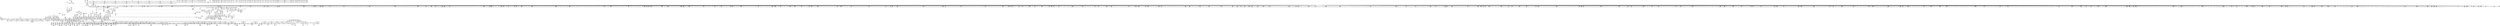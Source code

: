 digraph {
	CE0x5119880 [shape=record,shape=Mrecord,label="{CE0x5119880|272:_i8*,_:_CRE_1635,1636_}"]
	CE0x51216c0 [shape=record,shape=Mrecord,label="{CE0x51216c0|272:_i8*,_:_CRE_2268,2304_|*MultipleSource*|*LoadInst*|security/selinux/hooks.c,1714|security/selinux/hooks.c,1714}"]
	CE0x5070640 [shape=record,shape=Mrecord,label="{CE0x5070640|40:_%struct.super_block*,_56:_i8*,_:_CRE_792,800_|*MultipleSource*|Function::selinux_inode_mknod&Arg::dir::|Function::may_create&Arg::dir::|security/selinux/hooks.c,1713}"]
	CE0x50ba7a0 [shape=record,shape=Mrecord,label="{CE0x50ba7a0|272:_i8*,_:_CRE_120,128_|*MultipleSource*|*LoadInst*|security/selinux/hooks.c,1714|security/selinux/hooks.c,1714}"]
	CE0x508adf0 [shape=record,shape=Mrecord,label="{CE0x508adf0|40:_%struct.super_block*,_56:_i8*,_:_CRE_154,155_}"]
	CE0x500a510 [shape=record,shape=Mrecord,label="{CE0x500a510|i32_0|*Constant*|*SummSource*}"]
	CE0x505ca30 [shape=record,shape=Mrecord,label="{CE0x505ca30|may_create:_tmp14|security/selinux/hooks.c,1706|*SummSink*}"]
	CE0x503d0f0 [shape=record,shape=Mrecord,label="{CE0x503d0f0|may_create:_create_sid|security/selinux/hooks.c,1717}"]
	CE0x5077890 [shape=record,shape=Mrecord,label="{CE0x5077890|_call_void_mcount()_#3}"]
	CE0x511c300 [shape=record,shape=Mrecord,label="{CE0x511c300|272:_i8*,_:_CRE_1675,1676_}"]
	CE0x511bb90 [shape=record,shape=Mrecord,label="{CE0x511bb90|272:_i8*,_:_CRE_1668,1669_}"]
	CE0x5056440 [shape=record,shape=Mrecord,label="{CE0x5056440|GLOBAL:_get_current|*Constant*}"]
	CE0x5172410 [shape=record,shape=Mrecord,label="{CE0x5172410|__llvm_gcov_indirect_counter_increment:_tmp3|*SummSink*}"]
	CE0x5129ff0 [shape=record,shape=Mrecord,label="{CE0x5129ff0|28:_i32,_:_CRE_77,78_}"]
	CE0x511cc90 [shape=record,shape=Mrecord,label="{CE0x511cc90|272:_i8*,_:_CRE_1684,1685_}"]
	CE0x5038770 [shape=record,shape=Mrecord,label="{CE0x5038770|_call_void___llvm_gcov_indirect_counter_increment(i32*___llvm_gcov_global_state_pred112,_i64**_getelementptr_inbounds_(_8_x_i64*_,_8_x_i64*_*___llvm_gcda_edge_table111,_i64_0,_i64_5)),_!dbg_!27720|security/selinux/hooks.c,1149}"]
	CE0x50ca6d0 [shape=record,shape=Mrecord,label="{CE0x50ca6d0|272:_i8*,_:_CRE_1224,1225_}"]
	CE0x503f910 [shape=record,shape=Mrecord,label="{CE0x503f910|272:_i8*,_:_CRE_416,417_}"]
	CE0x5075600 [shape=record,shape=Mrecord,label="{CE0x5075600|0:_i32,_4:_i32,_8:_i32,_12:_i32,_:_CMRE_12,16_|*MultipleSource*|security/selinux/hooks.c,1706|security/selinux/hooks.c,1706|security/selinux/hooks.c,1716}"]
	CE0x5067690 [shape=record,shape=Mrecord,label="{CE0x5067690|may_create:_tmp19|security/selinux/hooks.c,1706}"]
	CE0x505e520 [shape=record,shape=Mrecord,label="{CE0x505e520|i8_1|*Constant*|*SummSource*}"]
	CE0x5115cf0 [shape=record,shape=Mrecord,label="{CE0x5115cf0|272:_i8*,_:_CRE_1356,1357_}"]
	CE0x505b360 [shape=record,shape=Mrecord,label="{CE0x505b360|i64_2|*Constant*|*SummSink*}"]
	CE0x50b7e60 [shape=record,shape=Mrecord,label="{CE0x50b7e60|272:_i8*,_:_CRE_606,607_}"]
	CE0x515ae40 [shape=record,shape=Mrecord,label="{CE0x515ae40|VOIDTB_TE:_CE_208,209_}"]
	CE0x50be480 [shape=record,shape=Mrecord,label="{CE0x50be480|272:_i8*,_:_CRE_443,444_}"]
	CE0x516b420 [shape=record,shape=Mrecord,label="{CE0x516b420|may_create:_tmp59|security/selinux/hooks.c,1736}"]
	CE0x50aec30 [shape=record,shape=Mrecord,label="{CE0x50aec30|40:_%struct.super_block*,_56:_i8*,_:_CRE_903,904_}"]
	CE0x512d920 [shape=record,shape=Mrecord,label="{CE0x512d920|28:_i32,_:_CRE_184,192_|*MultipleSource*|*LoadInst*|security/selinux/hooks.c,1713|security/selinux/hooks.c,1713|security/selinux/hooks.c,1722}"]
	CE0x502cd60 [shape=record,shape=Mrecord,label="{CE0x502cd60|_call_void_mcount()_#3}"]
	CE0x503a5c0 [shape=record,shape=Mrecord,label="{CE0x503a5c0|inode_mode_to_security_class:_tmp6|security/selinux/hooks.c,1145|*SummSink*}"]
	CE0x50321d0 [shape=record,shape=Mrecord,label="{CE0x50321d0|i16_12|*Constant*|*SummSource*}"]
	CE0x5035150 [shape=record,shape=Mrecord,label="{CE0x5035150|i32_61440|*Constant*|*SummSink*}"]
	CE0x50781c0 [shape=record,shape=Mrecord,label="{CE0x50781c0|__llvm_gcov_indirect_counter_increment:_counter|*SummSource*}"]
	CE0x5076ac0 [shape=record,shape=Mrecord,label="{CE0x5076ac0|may_create:_tmp|*SummSink*}"]
	CE0x5089440 [shape=record,shape=Mrecord,label="{CE0x5089440|40:_%struct.super_block*,_56:_i8*,_:_CRE_120,128_|*MultipleSource*|Function::selinux_inode_mknod&Arg::dir::|Function::may_create&Arg::dir::|security/selinux/hooks.c,1713}"]
	CE0x513ee00 [shape=record,shape=Mrecord,label="{CE0x513ee00|i64_13|*Constant*}"]
	CE0x50ca5c0 [shape=record,shape=Mrecord,label="{CE0x50ca5c0|272:_i8*,_:_CRE_1223,1224_}"]
	CE0x50b49b0 [shape=record,shape=Mrecord,label="{CE0x50b49b0|272:_i8*,_:_CRE_544,552_|*MultipleSource*|*LoadInst*|security/selinux/hooks.c,1714|security/selinux/hooks.c,1714}"]
	CE0x50b84c0 [shape=record,shape=Mrecord,label="{CE0x50b84c0|272:_i8*,_:_CRE_612,613_}"]
	CE0x5167830 [shape=record,shape=Mrecord,label="{CE0x5167830|may_create:_tmp50|security/selinux/hooks.c,1731|*SummSink*}"]
	CE0x5126e60 [shape=record,shape=Mrecord,label="{CE0x5126e60|28:_i32,_:_CRE_10,11_}"]
	CE0x5068d20 [shape=record,shape=Mrecord,label="{CE0x5068d20|inode_mode_to_security_class:_tmp14|security/selinux/hooks.c,1153}"]
	CE0x50bd880 [shape=record,shape=Mrecord,label="{CE0x50bd880|272:_i8*,_:_CRE_328,336_|*MultipleSource*|*LoadInst*|security/selinux/hooks.c,1714|security/selinux/hooks.c,1714}"]
	CE0x5071800 [shape=record,shape=Mrecord,label="{CE0x5071800|40:_%struct.super_block*,_56:_i8*,_:_CRE_856,864_|*MultipleSource*|Function::selinux_inode_mknod&Arg::dir::|Function::may_create&Arg::dir::|security/selinux/hooks.c,1713}"]
	CE0x50ca8f0 [shape=record,shape=Mrecord,label="{CE0x50ca8f0|272:_i8*,_:_CRE_1226,1227_}"]
	CE0x5012050 [shape=record,shape=Mrecord,label="{CE0x5012050|__llvm_gcov_indirect_counter_increment:_predecessor|Function::__llvm_gcov_indirect_counter_increment&Arg::predecessor::|*SummSink*}"]
	CE0x5176a80 [shape=record,shape=Mrecord,label="{CE0x5176a80|__llvm_gcov_indirect_counter_increment:_exit|*SummSink*}"]
	CE0x511cfc0 [shape=record,shape=Mrecord,label="{CE0x511cfc0|272:_i8*,_:_CRE_1687,1688_}"]
	CE0x505f980 [shape=record,shape=Mrecord,label="{CE0x505f980|i8*_getelementptr_inbounds_(_45_x_i8_,_45_x_i8_*_.str12,_i32_0,_i32_0)|*Constant*|*SummSink*}"]
	CE0x5025bd0 [shape=record,shape=Mrecord,label="{CE0x5025bd0|may_create:_tmp27|security/selinux/hooks.c,1716}"]
	CE0x507f810 [shape=record,shape=Mrecord,label="{CE0x507f810|40:_%struct.super_block*,_56:_i8*,_:_CRE_578,579_}"]
	CE0x5042ba0 [shape=record,shape=Mrecord,label="{CE0x5042ba0|i32_40960|*Constant*|*SummSink*}"]
	CE0x5115ad0 [shape=record,shape=Mrecord,label="{CE0x5115ad0|272:_i8*,_:_CRE_1354,1355_}"]
	CE0x5117740 [shape=record,shape=Mrecord,label="{CE0x5117740|272:_i8*,_:_CRE_1536,1568_|*MultipleSource*|*LoadInst*|security/selinux/hooks.c,1714|security/selinux/hooks.c,1714}"]
	CE0x5083e00 [shape=record,shape=Mrecord,label="{CE0x5083e00|40:_%struct.super_block*,_56:_i8*,_:_CRE_307,308_}"]
	CE0x50bcda0 [shape=record,shape=Mrecord,label="{CE0x50bcda0|272:_i8*,_:_CRE_280,288_|*MultipleSource*|*LoadInst*|security/selinux/hooks.c,1714|security/selinux/hooks.c,1714}"]
	CE0x513aac0 [shape=record,shape=Mrecord,label="{CE0x513aac0|avc_has_perm:_requested|Function::avc_has_perm&Arg::requested::|*SummSource*}"]
	CE0x50773b0 [shape=record,shape=Mrecord,label="{CE0x50773b0|may_create:_if.end25}"]
	CE0x5034fd0 [shape=record,shape=Mrecord,label="{CE0x5034fd0|i32_61440|*Constant*|*SummSource*}"]
	CE0x5032580 [shape=record,shape=Mrecord,label="{CE0x5032580|inode_mode_to_security_class:_retval.0}"]
	CE0x5121150 [shape=record,shape=Mrecord,label="{CE0x5121150|272:_i8*,_:_CRE_2248,2256_|*MultipleSource*|*LoadInst*|security/selinux/hooks.c,1714|security/selinux/hooks.c,1714}"]
	CE0x51147b0 [shape=record,shape=Mrecord,label="{CE0x51147b0|272:_i8*,_:_CRE_1336,1337_}"]
	CE0x511bec0 [shape=record,shape=Mrecord,label="{CE0x511bec0|272:_i8*,_:_CRE_1671,1672_}"]
	CE0x505e3a0 [shape=record,shape=Mrecord,label="{CE0x505e3a0|i8_1|*Constant*}"]
	CE0x5084ed0 [shape=record,shape=Mrecord,label="{CE0x5084ed0|40:_%struct.super_block*,_56:_i8*,_:_CRE_360,376_|*MultipleSource*|Function::selinux_inode_mknod&Arg::dir::|Function::may_create&Arg::dir::|security/selinux/hooks.c,1713}"]
	CE0x5154670 [shape=record,shape=Mrecord,label="{CE0x5154670|VOIDTB_TE:_CE_170,171_}"]
	CE0x512db20 [shape=record,shape=Mrecord,label="{CE0x512db20|28:_i32,_:_CRE_192,196_|*MultipleSource*|*LoadInst*|security/selinux/hooks.c,1713|security/selinux/hooks.c,1713|security/selinux/hooks.c,1722}"]
	CE0x50289a0 [shape=record,shape=Mrecord,label="{CE0x50289a0|i64*_getelementptr_inbounds_(_18_x_i64_,_18_x_i64_*___llvm_gcov_ctr110,_i64_0,_i64_16)|*Constant*|*SummSink*}"]
	CE0x50b3080 [shape=record,shape=Mrecord,label="{CE0x50b3080|may_create:_tmp22|*LoadInst*|security/selinux/hooks.c,1713}"]
	CE0x51307b0 [shape=record,shape=Mrecord,label="{CE0x51307b0|may_create:_tmp32|security/selinux/hooks.c,1725|*SummSink*}"]
	CE0x513b3f0 [shape=record,shape=Mrecord,label="{CE0x513b3f0|i32_(i32,_i32,_i16,_i32,_%struct.common_audit_data*)*_bitcast_(i32_(i32,_i32,_i16,_i32,_%struct.common_audit_data.495*)*_avc_has_perm_to_i32_(i32,_i32,_i16,_i32,_%struct.common_audit_data*)*)|*Constant*|*SummSink*}"]
	CE0x5120a10 [shape=record,shape=Mrecord,label="{CE0x5120a10|272:_i8*,_:_CRE_1928,2056_|*MultipleSource*|*LoadInst*|security/selinux/hooks.c,1714|security/selinux/hooks.c,1714}"]
	CE0x507e910 [shape=record,shape=Mrecord,label="{CE0x507e910|40:_%struct.super_block*,_56:_i8*,_:_CRE_566,567_}"]
	CE0x5153570 [shape=record,shape=Mrecord,label="{CE0x5153570|VOIDTB_TE:_CE_154,155_}"]
	CE0x500cb90 [shape=record,shape=Mrecord,label="{CE0x500cb90|selinux_inode_mknod:_bb}"]
	CE0x512df20 [shape=record,shape=Mrecord,label="{CE0x512df20|may_create:_tmp29|security/selinux/hooks.c,1722}"]
	CE0x512c400 [shape=record,shape=Mrecord,label="{CE0x512c400|28:_i32,_:_CRE_112,113_}"]
	CE0x501eb90 [shape=record,shape=Mrecord,label="{CE0x501eb90|_call_void_mcount()_#3|*SummSource*}"]
	CE0x5023b00 [shape=record,shape=Mrecord,label="{CE0x5023b00|may_create:_entry|*SummSource*}"]
	CE0x502d510 [shape=record,shape=Mrecord,label="{CE0x502d510|selinux_inode_mknod:_tmp2|*SummSink*}"]
	CE0x5029880 [shape=record,shape=Mrecord,label="{CE0x5029880|_call_void___llvm_gcov_indirect_counter_increment(i32*___llvm_gcov_global_state_pred112,_i64**_getelementptr_inbounds_(_8_x_i64*_,_8_x_i64*_*___llvm_gcda_edge_table111,_i64_0,_i64_3)),_!dbg_!27718|security/selinux/hooks.c,1145|*SummSource*}"]
	CE0x516a5d0 [shape=record,shape=Mrecord,label="{CE0x516a5d0|may_create:_tmp56|security/selinux/hooks.c,1736|*SummSource*}"]
	CE0x50caa00 [shape=record,shape=Mrecord,label="{CE0x50caa00|272:_i8*,_:_CRE_1227,1228_}"]
	CE0x503b220 [shape=record,shape=Mrecord,label="{CE0x503b220|_call_void___llvm_gcov_indirect_counter_increment(i32*___llvm_gcov_global_state_pred112,_i64**_getelementptr_inbounds_(_8_x_i64*_,_8_x_i64*_*___llvm_gcda_edge_table111,_i64_0,_i64_4)),_!dbg_!27719|security/selinux/hooks.c,1147}"]
	CE0x5034900 [shape=record,shape=Mrecord,label="{CE0x5034900|may_create:_entry}"]
	CE0x50c1a10 [shape=record,shape=Mrecord,label="{CE0x50c1a10|VOIDTB_TE:_CE_306,307_}"]
	CE0x5078230 [shape=record,shape=Mrecord,label="{CE0x5078230|__llvm_gcov_indirect_counter_increment:_tmp2}"]
	CE0x5069bc0 [shape=record,shape=Mrecord,label="{CE0x5069bc0|i64*_getelementptr_inbounds_(_18_x_i64_,_18_x_i64_*___llvm_gcov_ctr110,_i64_0,_i64_15)|*Constant*|*SummSink*}"]
	CE0x50466f0 [shape=record,shape=Mrecord,label="{CE0x50466f0|may_create:_if.then20|*SummSink*}"]
	CE0x50cf660 [shape=record,shape=Mrecord,label="{CE0x50cf660|272:_i8*,_:_CRE_1318,1319_}"]
	CE0x51683c0 [shape=record,shape=Mrecord,label="{CE0x51683c0|may_create:_tmp52|security/selinux/hooks.c,1732}"]
	CE0x503ef80 [shape=record,shape=Mrecord,label="{CE0x503ef80|272:_i8*,_:_CRE_407,408_}"]
	CE0x50c7120 [shape=record,shape=Mrecord,label="{CE0x50c7120|272:_i8*,_:_CRE_16,20_|*MultipleSource*|*LoadInst*|security/selinux/hooks.c,1714|security/selinux/hooks.c,1714}"]
	CE0x5156b90 [shape=record,shape=Mrecord,label="{CE0x5156b90|VOIDTB_TE:_CE_64,72_|*MultipleSource*|Function::selinux_inode_mknod&Arg::dentry::|Function::may_create&Arg::dentry::|security/selinux/hooks.c,1730}"]
	CE0x505a010 [shape=record,shape=Mrecord,label="{CE0x505a010|40:_%struct.super_block*,_56:_i8*,_:_CRE_273,274_}"]
	CE0x5120640 [shape=record,shape=Mrecord,label="{CE0x5120640|272:_i8*,_:_CRE_1904,1920_|*MultipleSource*|*LoadInst*|security/selinux/hooks.c,1714|security/selinux/hooks.c,1714}"]
	CE0x50837c0 [shape=record,shape=Mrecord,label="{CE0x50837c0|40:_%struct.super_block*,_56:_i8*,_:_CRE_302,303_}"]
	CE0x50ca180 [shape=record,shape=Mrecord,label="{CE0x50ca180|272:_i8*,_:_CRE_1219,1220_}"]
	CE0x5041eb0 [shape=record,shape=Mrecord,label="{CE0x5041eb0|may_create:_call|security/selinux/hooks.c,1706}"]
	CE0x4ffd8d0 [shape=record,shape=Mrecord,label="{CE0x4ffd8d0|selinux_inode_mknod:_dentry|Function::selinux_inode_mknod&Arg::dentry::|*SummSink*}"]
	CE0x5062930 [shape=record,shape=Mrecord,label="{CE0x5062930|40:_%struct.super_block*,_56:_i8*,_:_CRE_195,196_}"]
	CE0x50958c0 [shape=record,shape=Mrecord,label="{CE0x50958c0|i32_10|*Constant*|*SummSink*}"]
	CE0x50c5a40 [shape=record,shape=Mrecord,label="{CE0x50c5a40|272:_i8*,_:_CRE_393,394_}"]
	CE0x511ef70 [shape=record,shape=Mrecord,label="{CE0x511ef70|272:_i8*,_:_CRE_1832,1840_|*MultipleSource*|*LoadInst*|security/selinux/hooks.c,1714|security/selinux/hooks.c,1714}"]
	CE0x50762a0 [shape=record,shape=Mrecord,label="{CE0x50762a0|may_create:_land.lhs.true2|*SummSink*}"]
	CE0x511eda0 [shape=record,shape=Mrecord,label="{CE0x511eda0|272:_i8*,_:_CRE_1824,1828_|*MultipleSource*|*LoadInst*|security/selinux/hooks.c,1714|security/selinux/hooks.c,1714}"]
	CE0x50b9a00 [shape=record,shape=Mrecord,label="{CE0x50b9a00|272:_i8*,_:_CRE_1208,1209_}"]
	CE0x50c7310 [shape=record,shape=Mrecord,label="{CE0x50c7310|272:_i8*,_:_CRE_8,16_|*MultipleSource*|*LoadInst*|security/selinux/hooks.c,1714|security/selinux/hooks.c,1714}"]
	CE0x5069300 [shape=record,shape=Mrecord,label="{CE0x5069300|i64**_getelementptr_inbounds_(_8_x_i64*_,_8_x_i64*_*___llvm_gcda_edge_table111,_i64_0,_i64_7)|*Constant*}"]
	CE0x500a9e0 [shape=record,shape=Mrecord,label="{CE0x500a9e0|inode_mode_to_security_class:_mode|Function::inode_mode_to_security_class&Arg::mode::|*SummSource*}"]
	CE0x50b5930 [shape=record,shape=Mrecord,label="{CE0x50b5930|272:_i8*,_:_CRE_571,572_}"]
	CE0x5046e80 [shape=record,shape=Mrecord,label="{CE0x5046e80|may_create:_return|*SummSink*}"]
	CE0x5039e00 [shape=record,shape=Mrecord,label="{CE0x5039e00|may_create:_tmp8|security/selinux/hooks.c,1706|*SummSource*}"]
	CE0x515b390 [shape=record,shape=Mrecord,label="{CE0x515b390|VOIDTB_TE:_CE_213,214_}"]
	CE0x5014ae0 [shape=record,shape=Mrecord,label="{CE0x5014ae0|i64_5|*Constant*|*SummSource*}"]
	CE0x51189a0 [shape=record,shape=Mrecord,label="{CE0x51189a0|272:_i8*,_:_CRE_1621,1622_}"]
	CE0x51524e0 [shape=record,shape=Mrecord,label="{CE0x51524e0|i64_15|*Constant*|*SummSink*}"]
	CE0x50465e0 [shape=record,shape=Mrecord,label="{CE0x50465e0|may_create:_if.then20|*SummSource*}"]
	CE0x5023f50 [shape=record,shape=Mrecord,label="{CE0x5023f50|inode_mode_to_security_class:_and|security/selinux/hooks.c,1139}"]
	CE0x50b0670 [shape=record,shape=Mrecord,label="{CE0x50b0670|40:_%struct.super_block*,_56:_i8*,_:_CRE_924,925_}"]
	CE0x50b86e0 [shape=record,shape=Mrecord,label="{CE0x50b86e0|272:_i8*,_:_CRE_614,615_}"]
	CE0x50bb270 [shape=record,shape=Mrecord,label="{CE0x50bb270|272:_i8*,_:_CRE_152,160_|*MultipleSource*|*LoadInst*|security/selinux/hooks.c,1714|security/selinux/hooks.c,1714}"]
	CE0x506edc0 [shape=record,shape=Mrecord,label="{CE0x506edc0|40:_%struct.super_block*,_56:_i8*,_:_CRE_688,692_|*MultipleSource*|Function::selinux_inode_mknod&Arg::dir::|Function::may_create&Arg::dir::|security/selinux/hooks.c,1713}"]
	CE0x50551e0 [shape=record,shape=Mrecord,label="{CE0x50551e0|i64*_getelementptr_inbounds_(_26_x_i64_,_26_x_i64_*___llvm_gcov_ctr217,_i64_0,_i64_9)|*Constant*|*SummSource*}"]
	CE0x50c2a00 [shape=record,shape=Mrecord,label="{CE0x50c2a00|may_create:_call22|security/selinux/hooks.c,1729}"]
	CE0x5080cc0 [shape=record,shape=Mrecord,label="{CE0x5080cc0|may_create:_tmp37|security/selinux/hooks.c,1728|*SummSource*}"]
	CE0x5016530 [shape=record,shape=Mrecord,label="{CE0x5016530|GLOBAL:_may_create.__warned|Global_var:may_create.__warned|*SummSource*}"]
	CE0x50c05f0 [shape=record,shape=Mrecord,label="{CE0x50c05f0|may_create:_i_sb|security/selinux/hooks.c,1714|*SummSource*}"]
	CE0x5035a60 [shape=record,shape=Mrecord,label="{CE0x5035a60|GLOBAL:___llvm_gcov_global_state_pred112|Global_var:__llvm_gcov_global_state_pred112}"]
	CE0x5150070 [shape=record,shape=Mrecord,label="{CE0x5150070|may_create:_tmp43|security/selinux/hooks.c,1728|*SummSource*}"]
	CE0x51149d0 [shape=record,shape=Mrecord,label="{CE0x51149d0|272:_i8*,_:_CRE_1338,1339_}"]
	CE0x5071ec0 [shape=record,shape=Mrecord,label="{CE0x5071ec0|40:_%struct.super_block*,_56:_i8*,_:_CRE_866,867_}"]
	CE0x5057f90 [shape=record,shape=Mrecord,label="{CE0x5057f90|40:_%struct.super_block*,_56:_i8*,_:_CRE_247,248_}"]
	CE0x50b16b0 [shape=record,shape=Mrecord,label="{CE0x50b16b0|40:_%struct.super_block*,_56:_i8*,_:_CRE_944,952_|*MultipleSource*|Function::selinux_inode_mknod&Arg::dir::|Function::may_create&Arg::dir::|security/selinux/hooks.c,1713}"]
	CE0x51594c0 [shape=record,shape=Mrecord,label="{CE0x51594c0|VOIDTB_TE:_CE_184,185_}"]
	CE0x5126a80 [shape=record,shape=Mrecord,label="{CE0x5126a80|28:_i32,_:_CRE_8,9_}"]
	CE0x5159b20 [shape=record,shape=Mrecord,label="{CE0x5159b20|VOIDTB_TE:_CE_190,191_}"]
	CE0x5081880 [shape=record,shape=Mrecord,label="{CE0x5081880|may_create:_tmp39|security/selinux/hooks.c,1728|*SummSource*}"]
	CE0x5124930 [shape=record,shape=Mrecord,label="{CE0x5124930|i8_10|*Constant*}"]
	CE0x50c9770 [shape=record,shape=Mrecord,label="{CE0x50c9770|272:_i8*,_:_CRE_1210,1211_}"]
	CE0x515b280 [shape=record,shape=Mrecord,label="{CE0x515b280|VOIDTB_TE:_CE_212,213_}"]
	CE0x5040a10 [shape=record,shape=Mrecord,label="{CE0x5040a10|272:_i8*,_:_CRE_432,433_}"]
	CE0x50398d0 [shape=record,shape=Mrecord,label="{CE0x50398d0|i64_0|*Constant*|*SummSource*}"]
	CE0x50cfaa0 [shape=record,shape=Mrecord,label="{CE0x50cfaa0|272:_i8*,_:_CRE_1322,1323_}"]
	CE0x5058710 [shape=record,shape=Mrecord,label="{CE0x5058710|40:_%struct.super_block*,_56:_i8*,_:_CRE_253,254_}"]
	CE0x5119990 [shape=record,shape=Mrecord,label="{CE0x5119990|272:_i8*,_:_CRE_1636,1637_}"]
	CE0x51252d0 [shape=record,shape=Mrecord,label="{CE0x51252d0|may_create:_dentry12|security/selinux/hooks.c,1720|*SummSink*}"]
	CE0x502fee0 [shape=record,shape=Mrecord,label="{CE0x502fee0|may_create:_if.then|*SummSource*}"]
	CE0x501f020 [shape=record,shape=Mrecord,label="{CE0x501f020|COLLAPSED:_GCMRE___llvm_gcov_ctr226_internal_global_2_x_i64_zeroinitializer:_elem_0:default:}"]
	CE0x5076c30 [shape=record,shape=Mrecord,label="{CE0x5076c30|may_create:_tmp1|*SummSource*}"]
	CE0x513a800 [shape=record,shape=Mrecord,label="{CE0x513a800|i32_9437184|*Constant*|*SummSink*}"]
	CE0x5175820 [shape=record,shape=Mrecord,label="{CE0x5175820|i64*_getelementptr_inbounds_(_26_x_i64_,_26_x_i64_*___llvm_gcov_ctr217,_i64_0,_i64_25)|*Constant*}"]
	CE0x501f600 [shape=record,shape=Mrecord,label="{CE0x501f600|i64*_getelementptr_inbounds_(_2_x_i64_,_2_x_i64_*___llvm_gcov_ctr226,_i64_0,_i64_0)|*Constant*|*SummSource*}"]
	CE0x50b6810 [shape=record,shape=Mrecord,label="{CE0x50b6810|272:_i8*,_:_CRE_585,586_}"]
	CE0x505e090 [shape=record,shape=Mrecord,label="{CE0x505e090|may_create:_tmp16|security/selinux/hooks.c,1706|*SummSource*}"]
	CE0x505f910 [shape=record,shape=Mrecord,label="{CE0x505f910|i8*_getelementptr_inbounds_(_45_x_i8_,_45_x_i8_*_.str12,_i32_0,_i32_0)|*Constant*|*SummSource*}"]
	CE0x511f4e0 [shape=record,shape=Mrecord,label="{CE0x511f4e0|272:_i8*,_:_CRE_1856,1864_|*MultipleSource*|*LoadInst*|security/selinux/hooks.c,1714|security/selinux/hooks.c,1714}"]
	CE0x5157790 [shape=record,shape=Mrecord,label="{CE0x5157790|VOIDTB_TE:_CE_91,92_}"]
	CE0x512a1f0 [shape=record,shape=Mrecord,label="{CE0x512a1f0|28:_i32,_:_CRE_79,80_}"]
	CE0x50c7930 [shape=record,shape=Mrecord,label="{CE0x50c7930|i32_16|*Constant*}"]
	CE0x50951b0 [shape=record,shape=Mrecord,label="{CE0x50951b0|may_create:_tmp21|security/selinux/hooks.c,1706|*SummSource*}"]
	CE0x5041a70 [shape=record,shape=Mrecord,label="{CE0x5041a70|may_create:_newsid|security/selinux/hooks.c, 1709|*SummSink*}"]
	CE0x5045030 [shape=record,shape=Mrecord,label="{CE0x5045030|i64*_getelementptr_inbounds_(_26_x_i64_,_26_x_i64_*___llvm_gcov_ctr217,_i64_0,_i64_6)|*Constant*}"]
	CE0x5155cb0 [shape=record,shape=Mrecord,label="{CE0x5155cb0|VOIDTB_TE:_CE_145,146_}"]
	CE0x5012bd0 [shape=record,shape=Mrecord,label="{CE0x5012bd0|_ret_i32_%call1,_!dbg_!27717|security/selinux/hooks.c,2794|*SummSink*}"]
	CE0x50b76f0 [shape=record,shape=Mrecord,label="{CE0x50b76f0|272:_i8*,_:_CRE_599,600_}"]
	CE0x5097000 [shape=record,shape=Mrecord,label="{CE0x5097000|may_create:_i_security|security/selinux/hooks.c,1713|*SummSource*}"]
	CE0x50779f0 [shape=record,shape=Mrecord,label="{CE0x50779f0|_call_void_mcount()_#3|*SummSink*}"]
	CE0x50aeff0 [shape=record,shape=Mrecord,label="{CE0x50aeff0|40:_%struct.super_block*,_56:_i8*,_:_CRE_906,907_}"]
	CE0x50647d0 [shape=record,shape=Mrecord,label="{CE0x50647d0|i64**_getelementptr_inbounds_(_8_x_i64*_,_8_x_i64*_*___llvm_gcda_edge_table111,_i64_0,_i64_5)|*Constant*|*SummSource*}"]
	CE0x514fab0 [shape=record,shape=Mrecord,label="{CE0x514fab0|may_create:_tmp41|security/selinux/hooks.c,1728}"]
	CE0x516dbc0 [shape=record,shape=Mrecord,label="{CE0x516dbc0|may_create:_tmp63|security/selinux/hooks.c,1739}"]
	CE0x50c9d40 [shape=record,shape=Mrecord,label="{CE0x50c9d40|272:_i8*,_:_CRE_1215,1216_}"]
	CE0x5096990 [shape=record,shape=Mrecord,label="{CE0x5096990|40:_%struct.super_block*,_56:_i8*,_:_CRE_40,48_|*MultipleSource*|Function::selinux_inode_mknod&Arg::dir::|Function::may_create&Arg::dir::|security/selinux/hooks.c,1713}"]
	CE0x5116680 [shape=record,shape=Mrecord,label="{CE0x5116680|272:_i8*,_:_CRE_1365,1366_}"]
	CE0x507bbd0 [shape=record,shape=Mrecord,label="{CE0x507bbd0|40:_%struct.super_block*,_56:_i8*,_:_CRE_486,487_}"]
	CE0x50878a0 [shape=record,shape=Mrecord,label="{CE0x50878a0|may_create:_tmp36|security/selinux/hooks.c,1728|*SummSink*}"]
	CE0x50832c0 [shape=record,shape=Mrecord,label="{CE0x50832c0|40:_%struct.super_block*,_56:_i8*,_:_CRE_298,299_}"]
	CE0x5115360 [shape=record,shape=Mrecord,label="{CE0x5115360|272:_i8*,_:_CRE_1347,1348_}"]
	CE0x50c2070 [shape=record,shape=Mrecord,label="{CE0x50c2070|VOIDTB_TE:_CE_311,312_}"]
	CE0x5154890 [shape=record,shape=Mrecord,label="{CE0x5154890|VOIDTB_TE:_CE_172,173_}"]
	CE0x5064480 [shape=record,shape=Mrecord,label="{CE0x5064480|i64**_getelementptr_inbounds_(_8_x_i64*_,_8_x_i64*_*___llvm_gcda_edge_table111,_i64_0,_i64_5)|*Constant*}"]
	CE0x5034700 [shape=record,shape=Mrecord,label="{CE0x5034700|GLOBAL:_may_create|*Constant*|*SummSource*}"]
	CE0x511f310 [shape=record,shape=Mrecord,label="{CE0x511f310|272:_i8*,_:_CRE_1848,1856_|*MultipleSource*|*LoadInst*|security/selinux/hooks.c,1714|security/selinux/hooks.c,1714}"]
	CE0x5172330 [shape=record,shape=Mrecord,label="{CE0x5172330|i64*_null|*Constant*|*SummSink*}"]
	CE0x5078e20 [shape=record,shape=Mrecord,label="{CE0x5078e20|may_create:_ad|security/selinux/hooks.c, 1710|*SummSource*}"]
	CE0x5067530 [shape=record,shape=Mrecord,label="{CE0x5067530|COLLAPSED:_GCMRE_current_task_external_global_%struct.task_struct*:_elem_0::|security/selinux/hooks.c,1706}"]
	CE0x50b4270 [shape=record,shape=Mrecord,label="{CE0x50b4270|272:_i8*,_:_CRE_504,512_|*MultipleSource*|*LoadInst*|security/selinux/hooks.c,1714|security/selinux/hooks.c,1714}"]
	CE0x5038390 [shape=record,shape=Mrecord,label="{CE0x5038390|inode_mode_to_security_class:_tmp9|security/selinux/hooks.c,1147|*SummSource*}"]
	CE0x5119440 [shape=record,shape=Mrecord,label="{CE0x5119440|272:_i8*,_:_CRE_1631,1632_}"]
	CE0x5034800 [shape=record,shape=Mrecord,label="{CE0x5034800|GLOBAL:_may_create|*Constant*|*SummSink*}"]
	CE0x50442f0 [shape=record,shape=Mrecord,label="{CE0x50442f0|_call_void___llvm_gcov_indirect_counter_increment(i32*___llvm_gcov_global_state_pred112,_i64**_getelementptr_inbounds_(_8_x_i64*_,_8_x_i64*_*___llvm_gcda_edge_table111,_i64_0,_i64_2)),_!dbg_!27717|security/selinux/hooks.c,1143}"]
	CE0x5055810 [shape=record,shape=Mrecord,label="{CE0x5055810|may_create:_tmp17|security/selinux/hooks.c,1706|*SummSink*}"]
	CE0x507e550 [shape=record,shape=Mrecord,label="{CE0x507e550|40:_%struct.super_block*,_56:_i8*,_:_CRE_563,564_}"]
	CE0x515ac20 [shape=record,shape=Mrecord,label="{CE0x515ac20|VOIDTB_TE:_CE_206,207_}"]
	CE0x5152470 [shape=record,shape=Mrecord,label="{CE0x5152470|i64_15|*Constant*|*SummSource*}"]
	CE0x5087540 [shape=record,shape=Mrecord,label="{CE0x5087540|may_create:_tobool18|security/selinux/hooks.c,1728|*SummSink*}"]
	CE0x5019c60 [shape=record,shape=Mrecord,label="{CE0x5019c60|may_create:_if.end|*SummSink*}"]
	CE0x5046510 [shape=record,shape=Mrecord,label="{CE0x5046510|may_create:_if.then20}"]
	CE0x51648e0 [shape=record,shape=Mrecord,label="{CE0x51648e0|GLOBAL:_security_transition_sid|*Constant*}"]
	CE0x515a7e0 [shape=record,shape=Mrecord,label="{CE0x515a7e0|VOIDTB_TE:_CE_202,203_}"]
	CE0x50b4d50 [shape=record,shape=Mrecord,label="{CE0x50b4d50|272:_i8*,_:_CRE_561,562_}"]
	CE0x505ab50 [shape=record,shape=Mrecord,label="{CE0x505ab50|40:_%struct.super_block*,_56:_i8*,_:_CRE_282,283_}"]
	CE0x50375a0 [shape=record,shape=Mrecord,label="{CE0x50375a0|i64**_getelementptr_inbounds_(_8_x_i64*_,_8_x_i64*_*___llvm_gcda_edge_table111,_i64_0,_i64_4)|*Constant*|*SummSink*}"]
	CE0x5027340 [shape=record,shape=Mrecord,label="{CE0x5027340|inode_mode_to_security_class:_tmp19|security/selinux/hooks.c,1158}"]
	CE0x5120130 [shape=record,shape=Mrecord,label="{CE0x5120130|may_create:_tmp25|security/selinux/hooks.c,1714}"]
	CE0x515bb00 [shape=record,shape=Mrecord,label="{CE0x515bb00|VOIDTB_TE:_CE_220,221_}"]
	CE0x507dba0 [shape=record,shape=Mrecord,label="{CE0x507dba0|40:_%struct.super_block*,_56:_i8*,_:_CRE_555,556_}"]
	CE0x50553e0 [shape=record,shape=Mrecord,label="{CE0x50553e0|may_create:_tmp17|security/selinux/hooks.c,1706}"]
	CE0x503f1a0 [shape=record,shape=Mrecord,label="{CE0x503f1a0|272:_i8*,_:_CRE_409,410_}"]
	CE0x50baed0 [shape=record,shape=Mrecord,label="{CE0x50baed0|272:_i8*,_:_CRE_136,140_|*MultipleSource*|*LoadInst*|security/selinux/hooks.c,1714|security/selinux/hooks.c,1714}"]
	CE0x500a8b0 [shape=record,shape=Mrecord,label="{CE0x500a8b0|selinux_inode_mknod:_mode|Function::selinux_inode_mknod&Arg::mode::|*SummSource*}"]
	CE0x5041210 [shape=record,shape=Mrecord,label="{CE0x5041210|GLOBAL:_lockdep_rcu_suspicious|*Constant*|*SummSink*}"]
	CE0x50c4b20 [shape=record,shape=Mrecord,label="{CE0x50c4b20|i64_17|*Constant*|*SummSource*}"]
	CE0x50adab0 [shape=record,shape=Mrecord,label="{CE0x50adab0|40:_%struct.super_block*,_56:_i8*,_:_CRE_889,890_}"]
	CE0x5025df0 [shape=record,shape=Mrecord,label="{CE0x5025df0|may_create:_tmp27|security/selinux/hooks.c,1716|*SummSource*}"]
	CE0x5158c40 [shape=record,shape=Mrecord,label="{CE0x5158c40|VOIDTB_TE:_CE_176,177_}"]
	CE0x50ca4b0 [shape=record,shape=Mrecord,label="{CE0x50ca4b0|272:_i8*,_:_CRE_1222,1223_}"]
	CE0x505eda0 [shape=record,shape=Mrecord,label="{CE0x505eda0|i8*_getelementptr_inbounds_(_25_x_i8_,_25_x_i8_*_.str3,_i32_0,_i32_0)|*Constant*|*SummSink*}"]
	CE0x50bf690 [shape=record,shape=Mrecord,label="{CE0x50bf690|272:_i8*,_:_CRE_460,461_}"]
	CE0x50c93d0 [shape=record,shape=Mrecord,label="{CE0x50c93d0|272:_i8*,_:_CRE_896,1208_|*MultipleSource*|*LoadInst*|security/selinux/hooks.c,1714|security/selinux/hooks.c,1714}"]
	CE0x505b720 [shape=record,shape=Mrecord,label="{CE0x505b720|may_create:_tmp4|security/selinux/hooks.c,1706|*SummSink*}"]
	CE0x506c930 [shape=record,shape=Mrecord,label="{CE0x506c930|40:_%struct.super_block*,_56:_i8*,_:_CRE_609,610_}"]
	CE0x50cbe30 [shape=record,shape=Mrecord,label="{CE0x50cbe30|272:_i8*,_:_CRE_1246,1247_}"]
	CE0x502b880 [shape=record,shape=Mrecord,label="{CE0x502b880|i32_32768|*Constant*}"]
	CE0x5043450 [shape=record,shape=Mrecord,label="{CE0x5043450|inode_mode_to_security_class:_sw.bb6|*SummSink*}"]
	CE0x507ddd0 [shape=record,shape=Mrecord,label="{CE0x507ddd0|40:_%struct.super_block*,_56:_i8*,_:_CRE_557,558_}"]
	CE0x50c3f10 [shape=record,shape=Mrecord,label="{CE0x50c3f10|may_create:_tmp48|security/selinux/hooks.c,1731|*SummSource*}"]
	CE0x5127940 [shape=record,shape=Mrecord,label="{CE0x5127940|28:_i32,_:_CRE_23,24_}"]
	CE0x5083f40 [shape=record,shape=Mrecord,label="{CE0x5083f40|40:_%struct.super_block*,_56:_i8*,_:_CRE_308,309_}"]
	CE0x508b5a0 [shape=record,shape=Mrecord,label="{CE0x508b5a0|may_create:_land.lhs.true}"]
	CE0x5117450 [shape=record,shape=Mrecord,label="{CE0x5117450|272:_i8*,_:_CRE_1384,1392_|*MultipleSource*|*LoadInst*|security/selinux/hooks.c,1714|security/selinux/hooks.c,1714}"]
	CE0x50c3340 [shape=record,shape=Mrecord,label="{CE0x50c3340|i64_18|*Constant*}"]
	CE0x515a5c0 [shape=record,shape=Mrecord,label="{CE0x515a5c0|VOIDTB_TE:_CE_200,201_}"]
	CE0x51175b0 [shape=record,shape=Mrecord,label="{CE0x51175b0|272:_i8*,_:_CRE_1392,1536_|*MultipleSource*|*LoadInst*|security/selinux/hooks.c,1714|security/selinux/hooks.c,1714}"]
	CE0x51168a0 [shape=record,shape=Mrecord,label="{CE0x51168a0|272:_i8*,_:_CRE_1367,1368_}"]
	CE0x5119770 [shape=record,shape=Mrecord,label="{CE0x5119770|272:_i8*,_:_CRE_1634,1635_}"]
	CE0x5131370 [shape=record,shape=Mrecord,label="{CE0x5131370|may_create:_tobool15|security/selinux/hooks.c,1725|*SummSource*}"]
	CE0x507b590 [shape=record,shape=Mrecord,label="{CE0x507b590|40:_%struct.super_block*,_56:_i8*,_:_CRE_481,482_}"]
	CE0x5031110 [shape=record,shape=Mrecord,label="{CE0x5031110|i64*_getelementptr_inbounds_(_18_x_i64_,_18_x_i64_*___llvm_gcov_ctr110,_i64_0,_i64_9)|*Constant*|*SummSource*}"]
	CE0x50c9c30 [shape=record,shape=Mrecord,label="{CE0x50c9c30|272:_i8*,_:_CRE_1214,1215_}"]
	CE0x50bbd50 [shape=record,shape=Mrecord,label="{CE0x50bbd50|272:_i8*,_:_CRE_208,216_|*MultipleSource*|*LoadInst*|security/selinux/hooks.c,1714|security/selinux/hooks.c,1714}"]
	CE0x50ce470 [shape=record,shape=Mrecord,label="{CE0x50ce470|272:_i8*,_:_CRE_1288,1296_|*MultipleSource*|*LoadInst*|security/selinux/hooks.c,1714|security/selinux/hooks.c,1714}"]
	CE0x501a2f0 [shape=record,shape=Mrecord,label="{CE0x501a2f0|may_create:_tobool|security/selinux/hooks.c,1706}"]
	CE0x5115e00 [shape=record,shape=Mrecord,label="{CE0x5115e00|272:_i8*,_:_CRE_1357,1358_}"]
	CE0x511b530 [shape=record,shape=Mrecord,label="{CE0x511b530|272:_i8*,_:_CRE_1662,1663_}"]
	CE0x511c410 [shape=record,shape=Mrecord,label="{CE0x511c410|272:_i8*,_:_CRE_1676,1677_}"]
	CE0x5127640 [shape=record,shape=Mrecord,label="{CE0x5127640|28:_i32,_:_CRE_20,21_}"]
	CE0x5040080 [shape=record,shape=Mrecord,label="{CE0x5040080|272:_i8*,_:_CRE_423,424_}"]
	CE0x505a290 [shape=record,shape=Mrecord,label="{CE0x505a290|40:_%struct.super_block*,_56:_i8*,_:_CRE_275,276_}"]
	CE0x50bf9c0 [shape=record,shape=Mrecord,label="{CE0x50bf9c0|272:_i8*,_:_CRE_463,464_}"]
	CE0x505add0 [shape=record,shape=Mrecord,label="{CE0x505add0|40:_%struct.super_block*,_56:_i8*,_:_CRE_284,285_}"]
	CE0x5059d90 [shape=record,shape=Mrecord,label="{CE0x5059d90|40:_%struct.super_block*,_56:_i8*,_:_CRE_271,272_}"]
	CE0x5016660 [shape=record,shape=Mrecord,label="{CE0x5016660|GLOBAL:_may_create.__warned|Global_var:may_create.__warned|*SummSink*}"]
	CE0x50ceef0 [shape=record,shape=Mrecord,label="{CE0x50ceef0|272:_i8*,_:_CRE_1311,1312_}"]
	CE0x511aba0 [shape=record,shape=Mrecord,label="{CE0x511aba0|272:_i8*,_:_CRE_1653,1654_}"]
	CE0x5019670 [shape=record,shape=Mrecord,label="{CE0x5019670|_ret_void|*SummSink*}"]
	CE0x507c4e0 [shape=record,shape=Mrecord,label="{CE0x507c4e0|40:_%struct.super_block*,_56:_i8*,_:_CRE_508,512_|*MultipleSource*|Function::selinux_inode_mknod&Arg::dir::|Function::may_create&Arg::dir::|security/selinux/hooks.c,1713}"]
	CE0x5087730 [shape=record,shape=Mrecord,label="{CE0x5087730|may_create:_tmp36|security/selinux/hooks.c,1728|*SummSource*}"]
	CE0x5114590 [shape=record,shape=Mrecord,label="{CE0x5114590|272:_i8*,_:_CRE_1334,1335_}"]
	CE0x5142480 [shape=record,shape=Mrecord,label="{CE0x5142480|may_create:_flags|security/selinux/hooks.c,1728|*SummSource*}"]
	CE0x50475a0 [shape=record,shape=Mrecord,label="{CE0x50475a0|may_create:_lor.lhs.false|*SummSource*}"]
	CE0x507ef50 [shape=record,shape=Mrecord,label="{CE0x507ef50|40:_%struct.super_block*,_56:_i8*,_:_CRE_571,572_}"]
	CE0x5174cd0 [shape=record,shape=Mrecord,label="{CE0x5174cd0|i32_128|*Constant*}"]
	CE0x5089700 [shape=record,shape=Mrecord,label="{CE0x5089700|40:_%struct.super_block*,_56:_i8*,_:_CRE_136,137_}"]
	CE0x5043340 [shape=record,shape=Mrecord,label="{CE0x5043340|inode_mode_to_security_class:_sw.bb6|*SummSource*}"]
	CE0x5118080 [shape=record,shape=Mrecord,label="{CE0x5118080|272:_i8*,_:_CRE_1600,1604_|*MultipleSource*|*LoadInst*|security/selinux/hooks.c,1714|security/selinux/hooks.c,1714}"]
	CE0x5118250 [shape=record,shape=Mrecord,label="{CE0x5118250|272:_i8*,_:_CRE_1608,1612_|*MultipleSource*|*LoadInst*|security/selinux/hooks.c,1714|security/selinux/hooks.c,1714}"]
	CE0x5071a40 [shape=record,shape=Mrecord,label="{CE0x5071a40|40:_%struct.super_block*,_56:_i8*,_:_CRE_864,865_}"]
	CE0x512d0f0 [shape=record,shape=Mrecord,label="{CE0x512d0f0|28:_i32,_:_CRE_144,152_|*MultipleSource*|*LoadInst*|security/selinux/hooks.c,1713|security/selinux/hooks.c,1713|security/selinux/hooks.c,1722}"]
	CE0x50888a0 [shape=record,shape=Mrecord,label="{CE0x50888a0|40:_%struct.super_block*,_56:_i8*,_:_CRE_76,80_|*MultipleSource*|Function::selinux_inode_mknod&Arg::dir::|Function::may_create&Arg::dir::|security/selinux/hooks.c,1713}"]
	CE0x50b7f70 [shape=record,shape=Mrecord,label="{CE0x50b7f70|272:_i8*,_:_CRE_607,608_}"]
	CE0x50c61e0 [shape=record,shape=Mrecord,label="{CE0x50c61e0|272:_i8*,_:_CRE_399,400_}"]
	CE0x50cab10 [shape=record,shape=Mrecord,label="{CE0x50cab10|272:_i8*,_:_CRE_1228,1229_}"]
	CE0x511e490 [shape=record,shape=Mrecord,label="{CE0x511e490|272:_i8*,_:_CRE_1784,1792_|*MultipleSource*|*LoadInst*|security/selinux/hooks.c,1714|security/selinux/hooks.c,1714}"]
	CE0x50630b0 [shape=record,shape=Mrecord,label="{CE0x50630b0|40:_%struct.super_block*,_56:_i8*,_:_CRE_201,202_}"]
	CE0x50cf880 [shape=record,shape=Mrecord,label="{CE0x50cf880|272:_i8*,_:_CRE_1320,1321_}"]
	CE0x5127b40 [shape=record,shape=Mrecord,label="{CE0x5127b40|28:_i32,_:_CRE_28,32_|*MultipleSource*|*LoadInst*|security/selinux/hooks.c,1713|security/selinux/hooks.c,1713|security/selinux/hooks.c,1722}"]
	CE0x51725d0 [shape=record,shape=Mrecord,label="{CE0x51725d0|__llvm_gcov_indirect_counter_increment:_tmp3}"]
	CE0x508a670 [shape=record,shape=Mrecord,label="{CE0x508a670|40:_%struct.super_block*,_56:_i8*,_:_CRE_148,149_}"]
	CE0x5151040 [shape=record,shape=Mrecord,label="{CE0x5151040|may_create:_sid21|security/selinux/hooks.c,1729}"]
	CE0x503f090 [shape=record,shape=Mrecord,label="{CE0x503f090|272:_i8*,_:_CRE_408,409_}"]
	CE0x5081310 [shape=record,shape=Mrecord,label="{CE0x5081310|may_create:_tmp38|security/selinux/hooks.c,1728|*SummSource*}"]
	CE0x5062e30 [shape=record,shape=Mrecord,label="{CE0x5062e30|40:_%struct.super_block*,_56:_i8*,_:_CRE_199,200_}"]
	CE0x5022190 [shape=record,shape=Mrecord,label="{CE0x5022190|inode_mode_to_security_class:_tmp4|security/selinux/hooks.c,1143}"]
	CE0x511ea00 [shape=record,shape=Mrecord,label="{CE0x511ea00|272:_i8*,_:_CRE_1808,1816_|*MultipleSource*|*LoadInst*|security/selinux/hooks.c,1714|security/selinux/hooks.c,1714}"]
	CE0x516e990 [shape=record,shape=Mrecord,label="{CE0x516e990|may_create:_tmp64|security/selinux/hooks.c,1739|*SummSource*}"]
	CE0x5120020 [shape=record,shape=Mrecord,label="{CE0x5120020|272:_i8*,_:_CRE_1879,1880_}"]
	CE0x50b6c50 [shape=record,shape=Mrecord,label="{CE0x50b6c50|272:_i8*,_:_CRE_589,590_}"]
	CE0x50c4300 [shape=record,shape=Mrecord,label="{CE0x50c4300|may_create:_tmp49|security/selinux/hooks.c,1731}"]
	CE0x5057e50 [shape=record,shape=Mrecord,label="{CE0x5057e50|40:_%struct.super_block*,_56:_i8*,_:_CRE_246,247_}"]
	CE0x511c520 [shape=record,shape=Mrecord,label="{CE0x511c520|272:_i8*,_:_CRE_1677,1678_}"]
	CE0x50b73c0 [shape=record,shape=Mrecord,label="{CE0x50b73c0|272:_i8*,_:_CRE_596,597_}"]
	CE0x50402a0 [shape=record,shape=Mrecord,label="{CE0x50402a0|272:_i8*,_:_CRE_425,426_}"]
	CE0x5058e90 [shape=record,shape=Mrecord,label="{CE0x5058e90|40:_%struct.super_block*,_56:_i8*,_:_CRE_259,260_}"]
	CE0x50ae370 [shape=record,shape=Mrecord,label="{CE0x50ae370|40:_%struct.super_block*,_56:_i8*,_:_CRE_896,897_}"]
	CE0x5119330 [shape=record,shape=Mrecord,label="{CE0x5119330|272:_i8*,_:_CRE_1630,1631_}"]
	CE0x505d630 [shape=record,shape=Mrecord,label="{CE0x505d630|may_create:_tmp15|security/selinux/hooks.c,1706|*SummSink*}"]
	CE0x50627f0 [shape=record,shape=Mrecord,label="{CE0x50627f0|40:_%struct.super_block*,_56:_i8*,_:_CRE_194,195_}"]
	CE0x50b75e0 [shape=record,shape=Mrecord,label="{CE0x50b75e0|272:_i8*,_:_CRE_598,599_}"]
	CE0x5078ff0 [shape=record,shape=Mrecord,label="{CE0x5078ff0|get_current:_tmp4|./arch/x86/include/asm/current.h,14|*SummSink*}"]
	CE0x507c260 [shape=record,shape=Mrecord,label="{CE0x507c260|40:_%struct.super_block*,_56:_i8*,_:_CRE_504,508_|*MultipleSource*|Function::selinux_inode_mknod&Arg::dir::|Function::may_create&Arg::dir::|security/selinux/hooks.c,1713}"]
	CE0x5019890 [shape=record,shape=Mrecord,label="{CE0x5019890|i64*_getelementptr_inbounds_(_18_x_i64_,_18_x_i64_*___llvm_gcov_ctr110,_i64_0,_i64_9)|*Constant*}"]
	CE0x4ffd100 [shape=record,shape=Mrecord,label="{CE0x4ffd100|may_create:_dir|Function::may_create&Arg::dir::|*SummSource*}"]
	CE0x5079630 [shape=record,shape=Mrecord,label="{CE0x5079630|i64*_getelementptr_inbounds_(_26_x_i64_,_26_x_i64_*___llvm_gcov_ctr217,_i64_0,_i64_1)|*Constant*}"]
	CE0x5158900 [shape=record,shape=Mrecord,label="{CE0x5158900|i64_16|*Constant*|*SummSink*}"]
	CE0x505a510 [shape=record,shape=Mrecord,label="{CE0x505a510|40:_%struct.super_block*,_56:_i8*,_:_CRE_277,278_}"]
	CE0x5083040 [shape=record,shape=Mrecord,label="{CE0x5083040|40:_%struct.super_block*,_56:_i8*,_:_CRE_296,297_}"]
	CE0x512cb70 [shape=record,shape=Mrecord,label="{CE0x512cb70|28:_i32,_:_CRE_119,120_}"]
	CE0x508a030 [shape=record,shape=Mrecord,label="{CE0x508a030|40:_%struct.super_block*,_56:_i8*,_:_CRE_143,144_}"]
	CE0x503c7c0 [shape=record,shape=Mrecord,label="{CE0x503c7c0|i64*_getelementptr_inbounds_(_26_x_i64_,_26_x_i64_*___llvm_gcov_ctr217,_i64_0,_i64_1)|*Constant*|*SummSource*}"]
	CE0x50982e0 [shape=record,shape=Mrecord,label="{CE0x50982e0|get_current:_tmp3|*SummSink*}"]
	CE0x50b08f0 [shape=record,shape=Mrecord,label="{CE0x50b08f0|40:_%struct.super_block*,_56:_i8*,_:_CRE_926,927_}"]
	CE0x5045cf0 [shape=record,shape=Mrecord,label="{CE0x5045cf0|i64*_getelementptr_inbounds_(_26_x_i64_,_26_x_i64_*___llvm_gcov_ctr217,_i64_0,_i64_0)|*Constant*|*SummSink*}"]
	CE0x5116020 [shape=record,shape=Mrecord,label="{CE0x5116020|272:_i8*,_:_CRE_1359,1360_}"]
	CE0x5033470 [shape=record,shape=Mrecord,label="{CE0x5033470|selinux_inode_mknod:_mode|Function::selinux_inode_mknod&Arg::mode::|*SummSink*}"]
	CE0x5060630 [shape=record,shape=Mrecord,label="{CE0x5060630|40:_%struct.super_block*,_56:_i8*,_:_CRE_167,168_}"]
	CE0x50add30 [shape=record,shape=Mrecord,label="{CE0x50add30|40:_%struct.super_block*,_56:_i8*,_:_CRE_891,892_}"]
	CE0x5158820 [shape=record,shape=Mrecord,label="{CE0x5158820|i64_16|*Constant*|*SummSource*}"]
	CE0x5116240 [shape=record,shape=Mrecord,label="{CE0x5116240|272:_i8*,_:_CRE_1361,1362_}"]
	CE0x5088fa0 [shape=record,shape=Mrecord,label="{CE0x5088fa0|40:_%struct.super_block*,_56:_i8*,_:_CRE_104,112_|*MultipleSource*|Function::selinux_inode_mknod&Arg::dir::|Function::may_create&Arg::dir::|security/selinux/hooks.c,1713}"]
	CE0x516bd10 [shape=record,shape=Mrecord,label="{CE0x516bd10|i64*_getelementptr_inbounds_(_26_x_i64_,_26_x_i64_*___llvm_gcov_ctr217,_i64_0,_i64_23)|*Constant*}"]
	CE0x516ad00 [shape=record,shape=Mrecord,label="{CE0x516ad00|may_create:_tmp57|security/selinux/hooks.c,1736|*SummSink*}"]
	CE0x516a290 [shape=record,shape=Mrecord,label="{CE0x516a290|i64_22|*Constant*}"]
	CE0x5151d40 [shape=record,shape=Mrecord,label="{CE0x5151d40|may_create:_d_name|security/selinux/hooks.c,1730|*SummSource*}"]
	CE0x512a6f0 [shape=record,shape=Mrecord,label="{CE0x512a6f0|28:_i32,_:_CRE_84,85_}"]
	CE0x50b87f0 [shape=record,shape=Mrecord,label="{CE0x50b87f0|272:_i8*,_:_CRE_615,616_}"]
	CE0x5067e30 [shape=record,shape=Mrecord,label="{CE0x5067e30|i32_22|*Constant*|*SummSink*}"]
	CE0x506af00 [shape=record,shape=Mrecord,label="{CE0x506af00|40:_%struct.super_block*,_56:_i8*,_:_CRE_588,589_}"]
	CE0x5028510 [shape=record,shape=Mrecord,label="{CE0x5028510|i64*_getelementptr_inbounds_(_18_x_i64_,_18_x_i64_*___llvm_gcov_ctr110,_i64_0,_i64_16)|*Constant*}"]
	CE0x50b5f90 [shape=record,shape=Mrecord,label="{CE0x50b5f90|272:_i8*,_:_CRE_577,578_}"]
	CE0x5066c40 [shape=record,shape=Mrecord,label="{CE0x5066c40|i64*_getelementptr_inbounds_(_18_x_i64_,_18_x_i64_*___llvm_gcov_ctr110,_i64_0,_i64_14)|*Constant*}"]
	CE0x5064e20 [shape=record,shape=Mrecord,label="{CE0x5064e20|inode_mode_to_security_class:_tmp11|security/selinux/hooks.c,1149|*SummSink*}"]
	CE0x5177090 [shape=record,shape=Mrecord,label="{CE0x5177090|__llvm_gcov_indirect_counter_increment:_bb4|*SummSink*}"]
	CE0x5154120 [shape=record,shape=Mrecord,label="{CE0x5154120|VOIDTB_TE:_CE_165,166_}"]
	CE0x5030c30 [shape=record,shape=Mrecord,label="{CE0x5030c30|i64**_getelementptr_inbounds_(_8_x_i64*_,_8_x_i64*_*___llvm_gcda_edge_table111,_i64_0,_i64_1)|*Constant*}"]
	CE0x505a650 [shape=record,shape=Mrecord,label="{CE0x505a650|40:_%struct.super_block*,_56:_i8*,_:_CRE_278,279_}"]
	CE0x511a870 [shape=record,shape=Mrecord,label="{CE0x511a870|272:_i8*,_:_CRE_1650,1651_}"]
	CE0x5018970 [shape=record,shape=Mrecord,label="{CE0x5018970|i16_6|*Constant*}"]
	CE0x508acb0 [shape=record,shape=Mrecord,label="{CE0x508acb0|40:_%struct.super_block*,_56:_i8*,_:_CRE_153,154_}"]
	CE0x501ec30 [shape=record,shape=Mrecord,label="{CE0x501ec30|_call_void_mcount()_#3|*SummSink*}"]
	CE0x50ad970 [shape=record,shape=Mrecord,label="{CE0x50ad970|40:_%struct.super_block*,_56:_i8*,_:_CRE_888,889_}"]
	CE0x502a7d0 [shape=record,shape=Mrecord,label="{CE0x502a7d0|i64**_getelementptr_inbounds_(_8_x_i64*_,_8_x_i64*_*___llvm_gcda_edge_table111,_i64_0,_i64_3)|*Constant*|*SummSink*}"]
	CE0x5056a40 [shape=record,shape=Mrecord,label="{CE0x5056a40|get_current:_entry|*SummSink*}"]
	CE0x5075110 [shape=record,shape=Mrecord,label="{CE0x5075110|0:_i32,_4:_i32,_8:_i32,_12:_i32,_:_CMRE_4,8_|*MultipleSource*|security/selinux/hooks.c,1706|security/selinux/hooks.c,1706|security/selinux/hooks.c,1716}"]
	CE0x507c720 [shape=record,shape=Mrecord,label="{CE0x507c720|40:_%struct.super_block*,_56:_i8*,_:_CRE_512,520_|*MultipleSource*|Function::selinux_inode_mknod&Arg::dir::|Function::may_create&Arg::dir::|security/selinux/hooks.c,1713}"]
	CE0x5136940 [shape=record,shape=Mrecord,label="{CE0x5136940|may_create:_sid11|security/selinux/hooks.c,1716}"]
	CE0x50adbf0 [shape=record,shape=Mrecord,label="{CE0x50adbf0|40:_%struct.super_block*,_56:_i8*,_:_CRE_890,891_}"]
	CE0x5020fe0 [shape=record,shape=Mrecord,label="{CE0x5020fe0|selinux_inode_mknod:_tmp1|*SummSource*}"]
	CE0x50ad0b0 [shape=record,shape=Mrecord,label="{CE0x50ad0b0|40:_%struct.super_block*,_56:_i8*,_:_CRE_881,882_}"]
	CE0x5065660 [shape=record,shape=Mrecord,label="{CE0x5065660|inode_mode_to_security_class:_tmp11|security/selinux/hooks.c,1149|*SummSource*}"]
	CE0x50c3850 [shape=record,shape=Mrecord,label="{CE0x50c3850|i64_18|*Constant*|*SummSink*}"]
	CE0x511f6b0 [shape=record,shape=Mrecord,label="{CE0x511f6b0|272:_i8*,_:_CRE_1864,1872_|*MultipleSource*|*LoadInst*|security/selinux/hooks.c,1714|security/selinux/hooks.c,1714}"]
	CE0x5061f30 [shape=record,shape=Mrecord,label="{CE0x5061f30|40:_%struct.super_block*,_56:_i8*,_:_CRE_187,188_}"]
	CE0x50886f0 [shape=record,shape=Mrecord,label="{CE0x50886f0|40:_%struct.super_block*,_56:_i8*,_:_CRE_72,76_|*MultipleSource*|Function::selinux_inode_mknod&Arg::dir::|Function::may_create&Arg::dir::|security/selinux/hooks.c,1713}"]
	CE0x50ceb30 [shape=record,shape=Mrecord,label="{CE0x50ceb30|272:_i8*,_:_CRE_1307,1308_}"]
	CE0x511d7e0 [shape=record,shape=Mrecord,label="{CE0x511d7e0|272:_i8*,_:_CRE_1720,1728_|*MultipleSource*|*LoadInst*|security/selinux/hooks.c,1714|security/selinux/hooks.c,1714}"]
	CE0x5064840 [shape=record,shape=Mrecord,label="{CE0x5064840|i64**_getelementptr_inbounds_(_8_x_i64*_,_8_x_i64*_*___llvm_gcda_edge_table111,_i64_0,_i64_5)|*Constant*|*SummSink*}"]
	CE0x5154560 [shape=record,shape=Mrecord,label="{CE0x5154560|VOIDTB_TE:_CE_169,170_}"]
	CE0x51539b0 [shape=record,shape=Mrecord,label="{CE0x51539b0|VOIDTB_TE:_CE_158,159_}"]
	CE0x50cdd00 [shape=record,shape=Mrecord,label="{CE0x50cdd00|272:_i8*,_:_CRE_1275,1276_}"]
	CE0x5127c40 [shape=record,shape=Mrecord,label="{CE0x5127c40|28:_i32,_:_CRE_32,34_|*MultipleSource*|*LoadInst*|security/selinux/hooks.c,1713|security/selinux/hooks.c,1713|security/selinux/hooks.c,1722}"]
	CE0x50c11d0 [shape=record,shape=Mrecord,label="{CE0x50c11d0|VOIDTB_TE:_CE_288,296_|*MultipleSource*|Function::selinux_inode_mknod&Arg::dentry::|Function::may_create&Arg::dentry::|security/selinux/hooks.c,1730}"]
	CE0x5079910 [shape=record,shape=Mrecord,label="{CE0x5079910|%struct.task_struct*_(%struct.task_struct**)*_asm_movq_%gs:$_1:P_,$0_,_r,im,_dirflag_,_fpsr_,_flags_|*SummSink*}"]
	CE0x507b450 [shape=record,shape=Mrecord,label="{CE0x507b450|40:_%struct.super_block*,_56:_i8*,_:_CRE_480,481_}"]
	CE0x51692c0 [shape=record,shape=Mrecord,label="{CE0x51692c0|may_create:_tmp53|security/selinux/hooks.c,1733|*SummSink*}"]
	CE0x511d9b0 [shape=record,shape=Mrecord,label="{CE0x511d9b0|272:_i8*,_:_CRE_1728,1736_|*MultipleSource*|*LoadInst*|security/selinux/hooks.c,1714|security/selinux/hooks.c,1714}"]
	CE0x512c510 [shape=record,shape=Mrecord,label="{CE0x512c510|28:_i32,_:_CRE_113,114_}"]
	CE0x50724b0 [shape=record,shape=Mrecord,label="{CE0x50724b0|40:_%struct.super_block*,_56:_i8*,_:_CRE_870,871_}"]
	CE0x50b8080 [shape=record,shape=Mrecord,label="{CE0x50b8080|272:_i8*,_:_CRE_608,609_}"]
	CE0x5030fa0 [shape=record,shape=Mrecord,label="{CE0x5030fa0|__llvm_gcov_indirect_counter_increment:_counters|Function::__llvm_gcov_indirect_counter_increment&Arg::counters::|*SummSink*}"]
	CE0x507f6d0 [shape=record,shape=Mrecord,label="{CE0x507f6d0|40:_%struct.super_block*,_56:_i8*,_:_CRE_577,578_}"]
	CE0x5170890 [shape=record,shape=Mrecord,label="{CE0x5170890|i64*_null|*Constant*}"]
	CE0x503d620 [shape=record,shape=Mrecord,label="{CE0x503d620|may_create:_tmp28|security/selinux/hooks.c,1717|*SummSink*}"]
	CE0x50792a0 [shape=record,shape=Mrecord,label="{CE0x50792a0|GLOBAL:_current_task|Global_var:current_task}"]
	CE0x50405d0 [shape=record,shape=Mrecord,label="{CE0x50405d0|272:_i8*,_:_CRE_428,429_}"]
	CE0x5071c80 [shape=record,shape=Mrecord,label="{CE0x5071c80|40:_%struct.super_block*,_56:_i8*,_:_CRE_865,866_}"]
	CE0x503fe60 [shape=record,shape=Mrecord,label="{CE0x503fe60|272:_i8*,_:_CRE_421,422_}"]
	CE0x5115140 [shape=record,shape=Mrecord,label="{CE0x5115140|272:_i8*,_:_CRE_1345,1346_}"]
	CE0x5028430 [shape=record,shape=Mrecord,label="{CE0x5028430|i64**_getelementptr_inbounds_(_8_x_i64*_,_8_x_i64*_*___llvm_gcda_edge_table111,_i64_0,_i64_0)|*Constant*|*SummSource*}"]
	CE0x503a950 [shape=record,shape=Mrecord,label="{CE0x503a950|inode_mode_to_security_class:_tmp7|security/selinux/hooks.c,1145}"]
	CE0x511ff10 [shape=record,shape=Mrecord,label="{CE0x511ff10|272:_i8*,_:_CRE_1878,1879_}"]
	CE0x5040190 [shape=record,shape=Mrecord,label="{CE0x5040190|272:_i8*,_:_CRE_424,425_}"]
	CE0x50b2000 [shape=record,shape=Mrecord,label="{CE0x50b2000|40:_%struct.super_block*,_56:_i8*,_:_CRE_977,978_}"]
	CE0x50288b0 [shape=record,shape=Mrecord,label="{CE0x50288b0|i64*_getelementptr_inbounds_(_18_x_i64_,_18_x_i64_*___llvm_gcov_ctr110,_i64_0,_i64_16)|*Constant*|*SummSource*}"]
	CE0x513ed90 [shape=record,shape=Mrecord,label="{CE0x513ed90|may_create:_tmp39|security/selinux/hooks.c,1728|*SummSink*}"]
	CE0x5152550 [shape=record,shape=Mrecord,label="{CE0x5152550|may_create:_tmp42|security/selinux/hooks.c,1728}"]
	CE0x5042290 [shape=record,shape=Mrecord,label="{CE0x5042290|may_create:_tmp3|*SummSink*}"]
	CE0x513a960 [shape=record,shape=Mrecord,label="{CE0x513a960|_ret_i32_%retval.0,_!dbg_!27728|security/selinux/avc.c,775}"]
	CE0x50b12f0 [shape=record,shape=Mrecord,label="{CE0x50b12f0|40:_%struct.super_block*,_56:_i8*,_:_CRE_934,935_}"]
	CE0x50ae730 [shape=record,shape=Mrecord,label="{CE0x50ae730|40:_%struct.super_block*,_56:_i8*,_:_CRE_899,900_}"]
	CE0x5083900 [shape=record,shape=Mrecord,label="{CE0x5083900|40:_%struct.super_block*,_56:_i8*,_:_CRE_303,304_}"]
	CE0x5084850 [shape=record,shape=Mrecord,label="{CE0x5084850|40:_%struct.super_block*,_56:_i8*,_:_CRE_336,344_|*MultipleSource*|Function::selinux_inode_mknod&Arg::dir::|Function::may_create&Arg::dir::|security/selinux/hooks.c,1713}"]
	CE0x50cac20 [shape=record,shape=Mrecord,label="{CE0x50cac20|272:_i8*,_:_CRE_1229,1230_}"]
	CE0x5141ef0 [shape=record,shape=Mrecord,label="{CE0x5141ef0|i32_5|*Constant*}"]
	CE0x505cc00 [shape=record,shape=Mrecord,label="{CE0x505cc00|i1_true|*Constant*}"]
	CE0x50cb280 [shape=record,shape=Mrecord,label="{CE0x50cb280|272:_i8*,_:_CRE_1235,1236_}"]
	CE0x5039830 [shape=record,shape=Mrecord,label="{CE0x5039830|__llvm_gcov_indirect_counter_increment:_entry|*SummSink*}"]
	CE0x50bb610 [shape=record,shape=Mrecord,label="{CE0x50bb610|272:_i8*,_:_CRE_176,184_|*MultipleSource*|*LoadInst*|security/selinux/hooks.c,1714|security/selinux/hooks.c,1714}"]
	CE0x512d720 [shape=record,shape=Mrecord,label="{CE0x512d720|28:_i32,_:_CRE_168,184_|*MultipleSource*|*LoadInst*|security/selinux/hooks.c,1713|security/selinux/hooks.c,1713|security/selinux/hooks.c,1722}"]
	CE0x5115690 [shape=record,shape=Mrecord,label="{CE0x5115690|272:_i8*,_:_CRE_1350,1351_}"]
	CE0x506d970 [shape=record,shape=Mrecord,label="{CE0x506d970|40:_%struct.super_block*,_56:_i8*,_:_CRE_622,623_}"]
	CE0x5063330 [shape=record,shape=Mrecord,label="{CE0x5063330|40:_%struct.super_block*,_56:_i8*,_:_CRE_203,204_}"]
	CE0x50c0fc0 [shape=record,shape=Mrecord,label="{CE0x50c0fc0|VOIDTB_TE:_CE_280,288_|*MultipleSource*|Function::selinux_inode_mknod&Arg::dentry::|Function::may_create&Arg::dentry::|security/selinux/hooks.c,1730}"]
	CE0x5117ce0 [shape=record,shape=Mrecord,label="{CE0x5117ce0|272:_i8*,_:_CRE_1592,1596_|*MultipleSource*|*LoadInst*|security/selinux/hooks.c,1714|security/selinux/hooks.c,1714}"]
	CE0x5072c30 [shape=record,shape=Mrecord,label="{CE0x5072c30|40:_%struct.super_block*,_56:_i8*,_:_CRE_876,877_}"]
	CE0x50c4f60 [shape=record,shape=Mrecord,label="{CE0x50c4f60|272:_i8*,_:_CRE_344,352_|*MultipleSource*|*LoadInst*|security/selinux/hooks.c,1714|security/selinux/hooks.c,1714}"]
	CE0x5020460 [shape=record,shape=Mrecord,label="{CE0x5020460|inode_mode_to_security_class:_tmp13|security/selinux/hooks.c,1151}"]
	CE0x506a4e0 [shape=record,shape=Mrecord,label="{CE0x506a4e0|inode_mode_to_security_class:_tmp15|security/selinux/hooks.c,1153|*SummSource*}"]
	CE0x5059610 [shape=record,shape=Mrecord,label="{CE0x5059610|40:_%struct.super_block*,_56:_i8*,_:_CRE_265,266_}"]
	CE0x512bda0 [shape=record,shape=Mrecord,label="{CE0x512bda0|28:_i32,_:_CRE_106,107_}"]
	CE0x511e0f0 [shape=record,shape=Mrecord,label="{CE0x511e0f0|272:_i8*,_:_CRE_1768,1776_|*MultipleSource*|*LoadInst*|security/selinux/hooks.c,1714|security/selinux/hooks.c,1714}"]
	CE0x50123d0 [shape=record,shape=Mrecord,label="{CE0x50123d0|i64**_getelementptr_inbounds_(_8_x_i64*_,_8_x_i64*_*___llvm_gcda_edge_table111,_i64_0,_i64_1)|*Constant*|*SummSource*}"]
	CE0x5081480 [shape=record,shape=Mrecord,label="{CE0x5081480|may_create:_tmp38|security/selinux/hooks.c,1728|*SummSink*}"]
	CE0x50c7190 [shape=record,shape=Mrecord,label="{CE0x50c7190|272:_i8*,_:_CRE_0,8_|*MultipleSource*|*LoadInst*|security/selinux/hooks.c,1714|security/selinux/hooks.c,1714}"]
	CE0x5062570 [shape=record,shape=Mrecord,label="{CE0x5062570|40:_%struct.super_block*,_56:_i8*,_:_CRE_192,193_}"]
	CE0x5055e10 [shape=record,shape=Mrecord,label="{CE0x5055e10|may_create:_tmp18|security/selinux/hooks.c,1706|*SummSource*}"]
	CE0x51569d0 [shape=record,shape=Mrecord,label="{CE0x51569d0|VOIDTB_TE:_CE_56,64_|*MultipleSource*|Function::selinux_inode_mknod&Arg::dentry::|Function::may_create&Arg::dentry::|security/selinux/hooks.c,1730}"]
	CE0x5116ce0 [shape=record,shape=Mrecord,label="{CE0x5116ce0|272:_i8*,_:_CRE_1371,1372_}"]
	CE0x508a2b0 [shape=record,shape=Mrecord,label="{CE0x508a2b0|40:_%struct.super_block*,_56:_i8*,_:_CRE_145,146_}"]
	CE0x50594d0 [shape=record,shape=Mrecord,label="{CE0x50594d0|40:_%struct.super_block*,_56:_i8*,_:_CRE_264,265_}"]
	CE0x5064d40 [shape=record,shape=Mrecord,label="{CE0x5064d40|i64*_getelementptr_inbounds_(_18_x_i64_,_18_x_i64_*___llvm_gcov_ctr110,_i64_0,_i64_13)|*Constant*|*SummSink*}"]
	CE0x5089580 [shape=record,shape=Mrecord,label="{CE0x5089580|40:_%struct.super_block*,_56:_i8*,_:_CRE_128,136_|*MultipleSource*|Function::selinux_inode_mknod&Arg::dir::|Function::may_create&Arg::dir::|security/selinux/hooks.c,1713}"]
	CE0x5068080 [shape=record,shape=Mrecord,label="{CE0x5068080|may_create:_security|security/selinux/hooks.c,1706|*SummSink*}"]
	CE0x50ce140 [shape=record,shape=Mrecord,label="{CE0x50ce140|272:_i8*,_:_CRE_1279,1280_}"]
	CE0x5118cd0 [shape=record,shape=Mrecord,label="{CE0x5118cd0|272:_i8*,_:_CRE_1624,1625_}"]
	CE0x5012880 [shape=record,shape=Mrecord,label="{CE0x5012880|_ret_i32_%call1,_!dbg_!27717|security/selinux/hooks.c,2794}"]
	CE0x5029dd0 [shape=record,shape=Mrecord,label="{CE0x5029dd0|inode_mode_to_security_class:_tmp6|security/selinux/hooks.c,1145}"]
	CE0x507dc90 [shape=record,shape=Mrecord,label="{CE0x507dc90|40:_%struct.super_block*,_56:_i8*,_:_CRE_556,557_}"]
	CE0x51300d0 [shape=record,shape=Mrecord,label="{CE0x51300d0|may_create:_tmp31|security/selinux/hooks.c,1725|*SummSource*}"]
	CE0x503eb40 [shape=record,shape=Mrecord,label="{CE0x503eb40|272:_i8*,_:_CRE_403,404_}"]
	CE0x5096d90 [shape=record,shape=Mrecord,label="{CE0x5096d90|i32_78|*Constant*}"]
	CE0x5076ed0 [shape=record,shape=Mrecord,label="{CE0x5076ed0|__llvm_gcov_indirect_counter_increment:_tmp|*SummSource*}"]
	CE0x516c1d0 [shape=record,shape=Mrecord,label="{CE0x516c1d0|may_create:_tmp61|security/selinux/hooks.c,1737|*SummSink*}"]
	CE0x516b100 [shape=record,shape=Mrecord,label="{CE0x516b100|may_create:_tmp58|security/selinux/hooks.c,1736|*SummSource*}"]
	CE0x50b0b70 [shape=record,shape=Mrecord,label="{CE0x50b0b70|40:_%struct.super_block*,_56:_i8*,_:_CRE_928,929_}"]
	CE0x501cf40 [shape=record,shape=Mrecord,label="{CE0x501cf40|inode_mode_to_security_class:_mode|Function::inode_mode_to_security_class&Arg::mode::}"]
	CE0x50407f0 [shape=record,shape=Mrecord,label="{CE0x50407f0|272:_i8*,_:_CRE_430,431_}"]
	CE0x5159900 [shape=record,shape=Mrecord,label="{CE0x5159900|VOIDTB_TE:_CE_188,189_}"]
	CE0x50b53e0 [shape=record,shape=Mrecord,label="{CE0x50b53e0|272:_i8*,_:_CRE_566,567_}"]
	CE0x50cecd0 [shape=record,shape=Mrecord,label="{CE0x50cecd0|272:_i8*,_:_CRE_1309,1310_}"]
	CE0x5113f30 [shape=record,shape=Mrecord,label="{CE0x5113f30|272:_i8*,_:_CRE_1328,1329_}"]
	CE0x5114040 [shape=record,shape=Mrecord,label="{CE0x5114040|272:_i8*,_:_CRE_1329,1330_}"]
	CE0x5175ac0 [shape=record,shape=Mrecord,label="{CE0x5175ac0|i64*_getelementptr_inbounds_(_26_x_i64_,_26_x_i64_*___llvm_gcov_ctr217,_i64_0,_i64_25)|*Constant*|*SummSink*}"]
	CE0x507cfe0 [shape=record,shape=Mrecord,label="{CE0x507cfe0|40:_%struct.super_block*,_56:_i8*,_:_CRE_540,544_|*MultipleSource*|Function::selinux_inode_mknod&Arg::dir::|Function::may_create&Arg::dir::|security/selinux/hooks.c,1713}"]
	CE0x5114ae0 [shape=record,shape=Mrecord,label="{CE0x5114ae0|272:_i8*,_:_CRE_1339,1340_}"]
	CE0x505feb0 [shape=record,shape=Mrecord,label="{CE0x505feb0|40:_%struct.super_block*,_56:_i8*,_:_CRE_161,162_}"]
	CE0x50cb7d0 [shape=record,shape=Mrecord,label="{CE0x50cb7d0|272:_i8*,_:_CRE_1240,1241_}"]
	CE0x503ed60 [shape=record,shape=Mrecord,label="{CE0x503ed60|272:_i8*,_:_CRE_405,406_}"]
	CE0x5083a40 [shape=record,shape=Mrecord,label="{CE0x5083a40|40:_%struct.super_block*,_56:_i8*,_:_CRE_304,305_}"]
	CE0x51529b0 [shape=record,shape=Mrecord,label="{CE0x51529b0|VOIDTB_TE:_CE_8,12_|*MultipleSource*|Function::selinux_inode_mknod&Arg::dentry::|Function::may_create&Arg::dentry::|security/selinux/hooks.c,1730}"]
	CE0x511ceb0 [shape=record,shape=Mrecord,label="{CE0x511ceb0|272:_i8*,_:_CRE_1686,1687_}"]
	CE0x50613f0 [shape=record,shape=Mrecord,label="{CE0x50613f0|40:_%struct.super_block*,_56:_i8*,_:_CRE_178,179_}"]
	CE0x50b72b0 [shape=record,shape=Mrecord,label="{CE0x50b72b0|272:_i8*,_:_CRE_595,596_}"]
	CE0x5171310 [shape=record,shape=Mrecord,label="{CE0x5171310|__llvm_gcov_indirect_counter_increment:_tmp5|*SummSource*}"]
	CE0x5076390 [shape=record,shape=Mrecord,label="{CE0x5076390|may_create:_if.then24}"]
	CE0x50c24b0 [shape=record,shape=Mrecord,label="{CE0x50c24b0|VOIDTB_TE:_CE_315,316_}"]
	CE0x5042610 [shape=record,shape=Mrecord,label="{CE0x5042610|i32_40960|*Constant*|*SummSource*}"]
	CE0x503f6f0 [shape=record,shape=Mrecord,label="{CE0x503f6f0|272:_i8*,_:_CRE_414,415_}"]
	CE0x50b7910 [shape=record,shape=Mrecord,label="{CE0x50b7910|272:_i8*,_:_CRE_601,602_}"]
	CE0x4ffed90 [shape=record,shape=Mrecord,label="{CE0x4ffed90|i32_61440|*Constant*}"]
	CE0x5154780 [shape=record,shape=Mrecord,label="{CE0x5154780|VOIDTB_TE:_CE_171,172_}"]
	CE0x50b1070 [shape=record,shape=Mrecord,label="{CE0x50b1070|40:_%struct.super_block*,_56:_i8*,_:_CRE_932,933_}"]
	CE0x50377a0 [shape=record,shape=Mrecord,label="{CE0x50377a0|inode_mode_to_security_class:_tmp8|security/selinux/hooks.c,1147|*SummSource*}"]
	CE0x50b6b40 [shape=record,shape=Mrecord,label="{CE0x50b6b40|272:_i8*,_:_CRE_588,589_}"]
	CE0x5036cc0 [shape=record,shape=Mrecord,label="{CE0x5036cc0|inode_mode_to_security_class:_tmp8|security/selinux/hooks.c,1147}"]
	CE0x507af50 [shape=record,shape=Mrecord,label="{CE0x507af50|40:_%struct.super_block*,_56:_i8*,_:_CRE_476,477_}"]
	CE0x5153790 [shape=record,shape=Mrecord,label="{CE0x5153790|VOIDTB_TE:_CE_156,157_}"]
	CE0x5081700 [shape=record,shape=Mrecord,label="{CE0x5081700|may_create:_tmp39|security/selinux/hooks.c,1728}"]
	CE0x5012a70 [shape=record,shape=Mrecord,label="{CE0x5012a70|_ret_i32_%call1,_!dbg_!27717|security/selinux/hooks.c,2794|*SummSource*}"]
	CE0x503c340 [shape=record,shape=Mrecord,label="{CE0x503c340|may_create:_tmp2|*SummSink*}"]
	CE0x508a7b0 [shape=record,shape=Mrecord,label="{CE0x508a7b0|40:_%struct.super_block*,_56:_i8*,_:_CRE_149,150_}"]
	CE0x5130240 [shape=record,shape=Mrecord,label="{CE0x5130240|may_create:_tmp31|security/selinux/hooks.c,1725|*SummSink*}"]
	CE0x5072af0 [shape=record,shape=Mrecord,label="{CE0x5072af0|40:_%struct.super_block*,_56:_i8*,_:_CRE_875,876_}"]
	CE0x50c9f60 [shape=record,shape=Mrecord,label="{CE0x50c9f60|272:_i8*,_:_CRE_1217,1218_}"]
	CE0x5173f80 [shape=record,shape=Mrecord,label="{CE0x5173f80|COLLAPSED:_GCMRE___llvm_gcov_ctr98_internal_global_2_x_i64_zeroinitializer:_elem_0:default:}"]
	CE0x50800d0 [shape=record,shape=Mrecord,label="{CE0x50800d0|40:_%struct.super_block*,_56:_i8*,_:_CRE_585,586_}"]
	CE0x50bd140 [shape=record,shape=Mrecord,label="{CE0x50bd140|272:_i8*,_:_CRE_296,304_|*MultipleSource*|*LoadInst*|security/selinux/hooks.c,1714|security/selinux/hooks.c,1714}"]
	CE0x5127840 [shape=record,shape=Mrecord,label="{CE0x5127840|28:_i32,_:_CRE_22,23_}"]
	CE0x5058210 [shape=record,shape=Mrecord,label="{CE0x5058210|40:_%struct.super_block*,_56:_i8*,_:_CRE_249,250_}"]
	CE0x5156f90 [shape=record,shape=Mrecord,label="{CE0x5156f90|VOIDTB_TE:_CE_80,88_|*MultipleSource*|Function::selinux_inode_mknod&Arg::dentry::|Function::may_create&Arg::dentry::|security/selinux/hooks.c,1730}"]
	CE0x5035ba0 [shape=record,shape=Mrecord,label="{CE0x5035ba0|inode_mode_to_security_class:_entry}"]
	CE0x5055010 [shape=record,shape=Mrecord,label="{CE0x5055010|i64*_getelementptr_inbounds_(_26_x_i64_,_26_x_i64_*___llvm_gcov_ctr217,_i64_0,_i64_9)|*Constant*}"]
	CE0x5119ee0 [shape=record,shape=Mrecord,label="{CE0x5119ee0|272:_i8*,_:_CRE_1641,1642_}"]
	CE0x513ae00 [shape=record,shape=Mrecord,label="{CE0x513ae00|may_create:_call14|security/selinux/hooks.c,1722}"]
	CE0x5086d40 [shape=record,shape=Mrecord,label="{CE0x5086d40|__llvm_gcov_indirect_counter_increment:_pred|*SummSource*}"]
	CE0x51281e0 [shape=record,shape=Mrecord,label="{CE0x51281e0|28:_i32,_:_CRE_48,49_}"]
	CE0x5117010 [shape=record,shape=Mrecord,label="{CE0x5117010|272:_i8*,_:_CRE_1374,1375_}"]
	CE0x512c620 [shape=record,shape=Mrecord,label="{CE0x512c620|28:_i32,_:_CRE_114,115_}"]
	CE0x5170b20 [shape=record,shape=Mrecord,label="{CE0x5170b20|__llvm_gcov_indirect_counter_increment:_counter|*SummSink*}"]
	CE0x5166910 [shape=record,shape=Mrecord,label="{CE0x5166910|may_create:_call27|security/selinux/hooks.c,1735|*SummSink*}"]
	CE0x5157190 [shape=record,shape=Mrecord,label="{CE0x5157190|VOIDTB_TE:_CE_88,89_}"]
	CE0x50423c0 [shape=record,shape=Mrecord,label="{CE0x50423c0|i32_40960|*Constant*}"]
	CE0x514fbe0 [shape=record,shape=Mrecord,label="{CE0x514fbe0|may_create:_tmp41|security/selinux/hooks.c,1728|*SummSource*}"]
	CE0x5037530 [shape=record,shape=Mrecord,label="{CE0x5037530|i64**_getelementptr_inbounds_(_8_x_i64*_,_8_x_i64*_*___llvm_gcda_edge_table111,_i64_0,_i64_4)|*Constant*|*SummSource*}"]
	CE0x5080210 [shape=record,shape=Mrecord,label="{CE0x5080210|40:_%struct.super_block*,_56:_i8*,_:_CRE_586,587_}"]
	CE0x500b4a0 [shape=record,shape=Mrecord,label="{CE0x500b4a0|i64_1|*Constant*}"]
	CE0x50b74d0 [shape=record,shape=Mrecord,label="{CE0x50b74d0|272:_i8*,_:_CRE_597,598_}"]
	CE0x50417e0 [shape=record,shape=Mrecord,label="{CE0x50417e0|i32_1|*Constant*|*SummSink*}"]
	CE0x505e200 [shape=record,shape=Mrecord,label="{CE0x505e200|may_create:_tmp16|security/selinux/hooks.c,1706|*SummSink*}"]
	CE0x5156340 [shape=record,shape=Mrecord,label="{CE0x5156340|VOIDTB_TE:_CE_148,149_}"]
	CE0x512fc20 [shape=record,shape=Mrecord,label="{CE0x512fc20|may_create:_tmp30|security/selinux/hooks.c,1725|*SummSink*}"]
	CE0x50b0f30 [shape=record,shape=Mrecord,label="{CE0x50b0f30|40:_%struct.super_block*,_56:_i8*,_:_CRE_931,932_}"]
	CE0x5176330 [shape=record,shape=Mrecord,label="{CE0x5176330|may_create:_tmp67|security/selinux/hooks.c,1742|*SummSource*}"]
	CE0x50ce5d0 [shape=record,shape=Mrecord,label="{CE0x50ce5d0|272:_i8*,_:_CRE_1296,1300_|*MultipleSource*|*LoadInst*|security/selinux/hooks.c,1714|security/selinux/hooks.c,1714}"]
	CE0x516efd0 [shape=record,shape=Mrecord,label="{CE0x516efd0|may_create:_sid31|security/selinux/hooks.c,1739|*SummSource*}"]
	CE0x5059250 [shape=record,shape=Mrecord,label="{CE0x5059250|40:_%struct.super_block*,_56:_i8*,_:_CRE_262,263_}"]
	CE0x5016d90 [shape=record,shape=Mrecord,label="{CE0x5016d90|inode_mode_to_security_class:_return|*SummSink*}"]
	CE0x50461f0 [shape=record,shape=Mrecord,label="{CE0x50461f0|i32_4096|*Constant*|*SummSink*}"]
	CE0x50567c0 [shape=record,shape=Mrecord,label="{CE0x50567c0|GLOBAL:_get_current|*Constant*|*SummSink*}"]
	CE0x50246e0 [shape=record,shape=Mrecord,label="{CE0x50246e0|i64*_getelementptr_inbounds_(_2_x_i64_,_2_x_i64_*___llvm_gcov_ctr226,_i64_0,_i64_1)|*Constant*}"]
	CE0x507ee10 [shape=record,shape=Mrecord,label="{CE0x507ee10|40:_%struct.super_block*,_56:_i8*,_:_CRE_570,571_}"]
	CE0x506b7b0 [shape=record,shape=Mrecord,label="{CE0x506b7b0|40:_%struct.super_block*,_56:_i8*,_:_CRE_595,596_}"]
	CE0x505e690 [shape=record,shape=Mrecord,label="{CE0x505e690|i8_1|*Constant*|*SummSink*}"]
	CE0x5059c50 [shape=record,shape=Mrecord,label="{CE0x5059c50|40:_%struct.super_block*,_56:_i8*,_:_CRE_270,271_}"]
	CE0x511b200 [shape=record,shape=Mrecord,label="{CE0x511b200|272:_i8*,_:_CRE_1659,1660_}"]
	CE0x5085810 [shape=record,shape=Mrecord,label="{CE0x5085810|40:_%struct.super_block*,_56:_i8*,_:_CRE_400,408_|*MultipleSource*|Function::selinux_inode_mknod&Arg::dir::|Function::may_create&Arg::dir::|security/selinux/hooks.c,1713}"]
	CE0x51214f0 [shape=record,shape=Mrecord,label="{CE0x51214f0|272:_i8*,_:_CRE_2264,2268_|*MultipleSource*|*LoadInst*|security/selinux/hooks.c,1714|security/selinux/hooks.c,1714}"]
	CE0x5117340 [shape=record,shape=Mrecord,label="{CE0x5117340|272:_i8*,_:_CRE_1376,1384_|*MultipleSource*|*LoadInst*|security/selinux/hooks.c,1714|security/selinux/hooks.c,1714}"]
	CE0x5063970 [shape=record,shape=Mrecord,label="{CE0x5063970|40:_%struct.super_block*,_56:_i8*,_:_CRE_208,210_|*MultipleSource*|Function::selinux_inode_mknod&Arg::dir::|Function::may_create&Arg::dir::|security/selinux/hooks.c,1713}"]
	CE0x6321c20 [shape=record,shape=Mrecord,label="{CE0x6321c20|selinux_inode_mknod:_tmp3}"]
	CE0x515a290 [shape=record,shape=Mrecord,label="{CE0x515a290|VOIDTB_TE:_CE_197,198_}"]
	CE0x5045e00 [shape=record,shape=Mrecord,label="{CE0x5045e00|may_create:_if.then16|*SummSink*}"]
	CE0x5157590 [shape=record,shape=Mrecord,label="{CE0x5157590|VOIDTB_TE:_CE_90,91_}"]
	CE0x5154230 [shape=record,shape=Mrecord,label="{CE0x5154230|VOIDTB_TE:_CE_166,167_}"]
	CE0x5118ab0 [shape=record,shape=Mrecord,label="{CE0x5118ab0|272:_i8*,_:_CRE_1622,1623_}"]
	CE0x50150c0 [shape=record,shape=Mrecord,label="{CE0x50150c0|may_create:_tmp10|security/selinux/hooks.c,1706}"]
	CE0x5169840 [shape=record,shape=Mrecord,label="{CE0x5169840|i64_17|*Constant*}"]
	CE0x506d830 [shape=record,shape=Mrecord,label="{CE0x506d830|40:_%struct.super_block*,_56:_i8*,_:_CRE_621,622_}"]
	CE0x5041c60 [shape=record,shape=Mrecord,label="{CE0x5041c60|inode_mode_to_security_class:_sw.bb3}"]
	CE0x507c960 [shape=record,shape=Mrecord,label="{CE0x507c960|40:_%struct.super_block*,_56:_i8*,_:_CRE_520,528_|*MultipleSource*|Function::selinux_inode_mknod&Arg::dir::|Function::may_create&Arg::dir::|security/selinux/hooks.c,1713}"]
	CE0x5063830 [shape=record,shape=Mrecord,label="{CE0x5063830|40:_%struct.super_block*,_56:_i8*,_:_CRE_207,208_}"]
	CE0x4ffe4c0 [shape=record,shape=Mrecord,label="{CE0x4ffe4c0|_ret_i32_%retval.0,_!dbg_!27798|security/selinux/hooks.c,1742|*SummSource*}"]
	CE0x5018e20 [shape=record,shape=Mrecord,label="{CE0x5018e20|i16_7|*Constant*}"]
	CE0x50678b0 [shape=record,shape=Mrecord,label="{CE0x50678b0|may_create:_tmp19|security/selinux/hooks.c,1706|*SummSink*}"]
	CE0x5122320 [shape=record,shape=Mrecord,label="{CE0x5122320|0:_i8,_8:_%struct.dentry*,_24:_%struct.selinux_audit_data*,_:_SCMRE_0,1_|*MultipleSource*|security/selinux/hooks.c,1719|security/selinux/hooks.c, 1710}"]
	CE0x5070b00 [shape=record,shape=Mrecord,label="{CE0x5070b00|40:_%struct.super_block*,_56:_i8*,_:_CRE_808,816_|*MultipleSource*|Function::selinux_inode_mknod&Arg::dir::|Function::may_create&Arg::dir::|security/selinux/hooks.c,1713}"]
	CE0x512b3f0 [shape=record,shape=Mrecord,label="{CE0x512b3f0|28:_i32,_:_CRE_97,98_}"]
	CE0x5066bd0 [shape=record,shape=Mrecord,label="{CE0x5066bd0|i64**_getelementptr_inbounds_(_8_x_i64*_,_8_x_i64*_*___llvm_gcda_edge_table111,_i64_0,_i64_6)|*Constant*|*SummSink*}"]
	CE0x5056140 [shape=record,shape=Mrecord,label="{CE0x5056140|may_create:_call4|security/selinux/hooks.c,1706|*SummSink*}"]
	CE0x5067490 [shape=record,shape=Mrecord,label="{CE0x5067490|_ret_%struct.task_struct*_%tmp4,_!dbg_!27714|./arch/x86/include/asm/current.h,14|*SummSink*}"]
	CE0x51584c0 [shape=record,shape=Mrecord,label="{CE0x51584c0|may_create:_tobool19|security/selinux/hooks.c,1728|*SummSink*}"]
	CE0x5046ff0 [shape=record,shape=Mrecord,label="{CE0x5046ff0|may_create:_if.then16}"]
	CE0x51304c0 [shape=record,shape=Mrecord,label="{CE0x51304c0|may_create:_tmp32|security/selinux/hooks.c,1725}"]
	CE0x5061530 [shape=record,shape=Mrecord,label="{CE0x5061530|40:_%struct.super_block*,_56:_i8*,_:_CRE_179,180_}"]
	CE0x50334e0 [shape=record,shape=Mrecord,label="{CE0x50334e0|GLOBAL:_inode_mode_to_security_class|*Constant*|*SummSink*}"]
	CE0x5041450 [shape=record,shape=Mrecord,label="{CE0x5041450|inode_mode_to_security_class:_return}"]
	CE0x503ff70 [shape=record,shape=Mrecord,label="{CE0x503ff70|272:_i8*,_:_CRE_422,423_}"]
	CE0x501cbf0 [shape=record,shape=Mrecord,label="{CE0x501cbf0|inode_mode_to_security_class:_bb|*SummSink*}"]
	CE0x512e120 [shape=record,shape=Mrecord,label="{CE0x512e120|may_create:_tmp29|security/selinux/hooks.c,1722|*SummSource*}"]
	CE0x50b8d40 [shape=record,shape=Mrecord,label="{CE0x50b8d40|272:_i8*,_:_CRE_620,621_}"]
	CE0x5042150 [shape=record,shape=Mrecord,label="{CE0x5042150|may_create:_tmp3}"]
	CE0x5062bb0 [shape=record,shape=Mrecord,label="{CE0x5062bb0|40:_%struct.super_block*,_56:_i8*,_:_CRE_197,198_}"]
	CE0x5077230 [shape=record,shape=Mrecord,label="{CE0x5077230|__llvm_gcov_indirect_counter_increment:_tmp1}"]
	CE0x5096a90 [shape=record,shape=Mrecord,label="{CE0x5096a90|40:_%struct.super_block*,_56:_i8*,_:_CRE_48,56_|*MultipleSource*|Function::selinux_inode_mknod&Arg::dir::|Function::may_create&Arg::dir::|security/selinux/hooks.c,1713}"]
	CE0x512dd20 [shape=record,shape=Mrecord,label="{CE0x512dd20|28:_i32,_:_CRE_200,208_|*MultipleSource*|*LoadInst*|security/selinux/hooks.c,1713|security/selinux/hooks.c,1713|security/selinux/hooks.c,1722}"]
	CE0x50cf110 [shape=record,shape=Mrecord,label="{CE0x50cf110|272:_i8*,_:_CRE_1313,1314_}"]
	CE0x5116f00 [shape=record,shape=Mrecord,label="{CE0x5116f00|272:_i8*,_:_CRE_1373,1374_}"]
	CE0x50447d0 [shape=record,shape=Mrecord,label="{CE0x50447d0|may_create:_tmp11|security/selinux/hooks.c,1706|*SummSource*}"]
	CE0x5088540 [shape=record,shape=Mrecord,label="{CE0x5088540|40:_%struct.super_block*,_56:_i8*,_:_CRE_64,72_|*MultipleSource*|Function::selinux_inode_mknod&Arg::dir::|Function::may_create&Arg::dir::|security/selinux/hooks.c,1713}"]
	CE0x5065c00 [shape=record,shape=Mrecord,label="{CE0x5065c00|_call_void___llvm_gcov_indirect_counter_increment(i32*___llvm_gcov_global_state_pred112,_i64**_getelementptr_inbounds_(_8_x_i64*_,_8_x_i64*_*___llvm_gcda_edge_table111,_i64_0,_i64_6)),_!dbg_!27721|security/selinux/hooks.c,1151|*SummSource*}"]
	CE0x5072230 [shape=record,shape=Mrecord,label="{CE0x5072230|40:_%struct.super_block*,_56:_i8*,_:_CRE_868,869_}"]
	CE0x507e050 [shape=record,shape=Mrecord,label="{CE0x507e050|40:_%struct.super_block*,_56:_i8*,_:_CRE_559,560_}"]
	CE0x50c1f90 [shape=record,shape=Mrecord,label="{CE0x50c1f90|VOIDTB_TE:_CE_310,311_}"]
	CE0x512b960 [shape=record,shape=Mrecord,label="{CE0x512b960|28:_i32,_:_CRE_102,103_}"]
	CE0x50822c0 [shape=record,shape=Mrecord,label="{CE0x50822c0|40:_%struct.super_block*,_56:_i8*,_:_CRE_285,286_}"]
	CE0x50bc490 [shape=record,shape=Mrecord,label="{CE0x50bc490|272:_i8*,_:_CRE_248,252_|*MultipleSource*|*LoadInst*|security/selinux/hooks.c,1714|security/selinux/hooks.c,1714}"]
	CE0x51649c0 [shape=record,shape=Mrecord,label="{CE0x51649c0|GLOBAL:_security_transition_sid|*Constant*|*SummSource*}"]
	CE0x51288b0 [shape=record,shape=Mrecord,label="{CE0x51288b0|28:_i32,_:_CRE_53,54_}"]
	CE0x50307c0 [shape=record,shape=Mrecord,label="{CE0x50307c0|may_create:_if.end26|*SummSink*}"]
	CE0x5038930 [shape=record,shape=Mrecord,label="{CE0x5038930|_call_void___llvm_gcov_indirect_counter_increment(i32*___llvm_gcov_global_state_pred112,_i64**_getelementptr_inbounds_(_8_x_i64*_,_8_x_i64*_*___llvm_gcda_edge_table111,_i64_0,_i64_5)),_!dbg_!27720|security/selinux/hooks.c,1149|*SummSource*}"]
	CE0x50ce250 [shape=record,shape=Mrecord,label="{CE0x50ce250|272:_i8*,_:_CRE_1304,1305_}"]
	CE0x511d0d0 [shape=record,shape=Mrecord,label="{CE0x511d0d0|272:_i8*,_:_CRE_1872,1873_}"]
	CE0x5116790 [shape=record,shape=Mrecord,label="{CE0x5116790|272:_i8*,_:_CRE_1366,1367_}"]
	CE0x503e110 [shape=record,shape=Mrecord,label="{CE0x503e110|i16_13|*Constant*}"]
	CE0x5083680 [shape=record,shape=Mrecord,label="{CE0x5083680|40:_%struct.super_block*,_56:_i8*,_:_CRE_301,302_}"]
	CE0x51204b0 [shape=record,shape=Mrecord,label="{CE0x51204b0|272:_i8*,_:_CRE_1896,1904_|*MultipleSource*|*LoadInst*|security/selinux/hooks.c,1714|security/selinux/hooks.c,1714}"]
	CE0x5066dd0 [shape=record,shape=Mrecord,label="{CE0x5066dd0|inode_mode_to_security_class:_tmp12|security/selinux/hooks.c,1151|*SummSource*}"]
	CE0x5057bd0 [shape=record,shape=Mrecord,label="{CE0x5057bd0|40:_%struct.super_block*,_56:_i8*,_:_CRE_244,245_}"]
	CE0x50cf000 [shape=record,shape=Mrecord,label="{CE0x50cf000|272:_i8*,_:_CRE_1312,1313_}"]
	CE0x511d450 [shape=record,shape=Mrecord,label="{CE0x511d450|272:_i8*,_:_CRE_1704,1712_|*MultipleSource*|*LoadInst*|security/selinux/hooks.c,1714|security/selinux/hooks.c,1714}"]
	CE0x503c920 [shape=record,shape=Mrecord,label="{CE0x503c920|may_create:_tmp2}"]
	CE0x5043800 [shape=record,shape=Mrecord,label="{CE0x5043800|may_create:_tobool|security/selinux/hooks.c,1706|*SummSink*}"]
	CE0x506ccf0 [shape=record,shape=Mrecord,label="{CE0x506ccf0|40:_%struct.super_block*,_56:_i8*,_:_CRE_612,613_}"]
	CE0x5062f70 [shape=record,shape=Mrecord,label="{CE0x5062f70|40:_%struct.super_block*,_56:_i8*,_:_CRE_200,201_}"]
	CE0x5130c50 [shape=record,shape=Mrecord,label="{CE0x5130c50|may_create:_tmp33|security/selinux/hooks.c,1725|*SummSink*}"]
	CE0x505b4b0 [shape=record,shape=Mrecord,label="{CE0x505b4b0|i64_3|*Constant*|*SummSink*}"]
	CE0x5154b70 [shape=record,shape=Mrecord,label="{CE0x5154b70|i32_4|*Constant*}"]
	CE0x511b640 [shape=record,shape=Mrecord,label="{CE0x511b640|272:_i8*,_:_CRE_1663,1664_}"]
	CE0x502d4a0 [shape=record,shape=Mrecord,label="{CE0x502d4a0|selinux_inode_mknod:_tmp2|*SummSource*}"]
	CE0x50b38d0 [shape=record,shape=Mrecord,label="{CE0x50b38d0|272:_i8*,_:_CRE_24,32_|*MultipleSource*|*LoadInst*|security/selinux/hooks.c,1714|security/selinux/hooks.c,1714}"]
	CE0x5069ad0 [shape=record,shape=Mrecord,label="{CE0x5069ad0|i64*_getelementptr_inbounds_(_18_x_i64_,_18_x_i64_*___llvm_gcov_ctr110,_i64_0,_i64_15)|*Constant*|*SummSource*}"]
	CE0x50bfe50 [shape=record,shape=Mrecord,label="{CE0x50bfe50|272:_i8*,_:_CRE_480,488_|*MultipleSource*|*LoadInst*|security/selinux/hooks.c,1714|security/selinux/hooks.c,1714}"]
	CE0x51157a0 [shape=record,shape=Mrecord,label="{CE0x51157a0|272:_i8*,_:_CRE_1351,1352_}"]
	CE0x5165f70 [shape=record,shape=Mrecord,label="{CE0x5165f70|may_create:_tobool28|security/selinux/hooks.c,1736|*SummSink*}"]
	CE0x50af130 [shape=record,shape=Mrecord,label="{CE0x50af130|40:_%struct.super_block*,_56:_i8*,_:_CRE_907,908_}"]
	CE0x5041ae0 [shape=record,shape=Mrecord,label="{CE0x5041ae0|inode_mode_to_security_class:_sw.bb2|*SummSource*}"]
	CE0x51418f0 [shape=record,shape=Mrecord,label="{CE0x51418f0|may_create:_tmp40|security/selinux/hooks.c,1728}"]
	CE0x50787d0 [shape=record,shape=Mrecord,label="{CE0x50787d0|__llvm_gcov_indirect_counter_increment:_tmp2|*SummSource*}"]
	CE0x50b98f0 [shape=record,shape=Mrecord,label="{CE0x50b98f0|272:_i8*,_:_CRE_631,632_}"]
	CE0x503bed0 [shape=record,shape=Mrecord,label="{CE0x503bed0|i64*_getelementptr_inbounds_(_26_x_i64_,_26_x_i64_*___llvm_gcov_ctr217,_i64_0,_i64_1)|*Constant*|*SummSink*}"]
	CE0x51743d0 [shape=record,shape=Mrecord,label="{CE0x51743d0|get_current:_tmp}"]
	CE0x5081de0 [shape=record,shape=Mrecord,label="{CE0x5081de0|may_create:_tmp6|security/selinux/hooks.c,1706|*SummSink*}"]
	CE0x5032410 [shape=record,shape=Mrecord,label="{CE0x5032410|i16_10|*Constant*|*SummSource*}"]
	CE0x515c440 [shape=record,shape=Mrecord,label="{CE0x515c440|VOIDTB_TE:_CE_256,264_|*MultipleSource*|Function::selinux_inode_mknod&Arg::dentry::|Function::may_create&Arg::dentry::|security/selinux/hooks.c,1730}"]
	CE0x507ea50 [shape=record,shape=Mrecord,label="{CE0x507ea50|40:_%struct.super_block*,_56:_i8*,_:_CRE_567,568_}"]
	CE0x500a580 [shape=record,shape=Mrecord,label="{CE0x500a580|i32_0|*Constant*}"]
	CE0x5066230 [shape=record,shape=Mrecord,label="{CE0x5066230|inode_mode_to_security_class:_tmp12|security/selinux/hooks.c,1151}"]
	CE0x5041d50 [shape=record,shape=Mrecord,label="{CE0x5041d50|inode_mode_to_security_class:_sw.bb3|*SummSource*}"]
	CE0x50ccaf0 [shape=record,shape=Mrecord,label="{CE0x50ccaf0|272:_i8*,_:_CRE_1258,1259_}"]
	CE0x51717a0 [shape=record,shape=Mrecord,label="{CE0x51717a0|__llvm_gcov_indirect_counter_increment:_pred|*SummSink*}"]
	CE0x501f3b0 [shape=record,shape=Mrecord,label="{CE0x501f3b0|GLOBAL:_inode_mode_to_security_class|*Constant*|*SummSource*}"]
	CE0x50617b0 [shape=record,shape=Mrecord,label="{CE0x50617b0|40:_%struct.super_block*,_56:_i8*,_:_CRE_181,182_}"]
	CE0x507ae60 [shape=record,shape=Mrecord,label="{CE0x507ae60|40:_%struct.super_block*,_56:_i8*,_:_CRE_475,476_}"]
	CE0x502c4a0 [shape=record,shape=Mrecord,label="{CE0x502c4a0|inode_mode_to_security_class:_tmp5|security/selinux/hooks.c,1143}"]
	CE0x512c0d0 [shape=record,shape=Mrecord,label="{CE0x512c0d0|28:_i32,_:_CRE_109,110_}"]
	CE0x505a150 [shape=record,shape=Mrecord,label="{CE0x505a150|40:_%struct.super_block*,_56:_i8*,_:_CRE_274,275_}"]
	CE0x511e830 [shape=record,shape=Mrecord,label="{CE0x511e830|272:_i8*,_:_CRE_1800,1804_|*MultipleSource*|*LoadInst*|security/selinux/hooks.c,1714|security/selinux/hooks.c,1714}"]
	CE0x5080dd0 [shape=record,shape=Mrecord,label="{CE0x5080dd0|may_create:_tmp37|security/selinux/hooks.c,1728|*SummSink*}"]
	CE0x5063470 [shape=record,shape=Mrecord,label="{CE0x5063470|40:_%struct.super_block*,_56:_i8*,_:_CRE_204,205_}"]
	CE0x5072870 [shape=record,shape=Mrecord,label="{CE0x5072870|40:_%struct.super_block*,_56:_i8*,_:_CRE_873,874_}"]
	CE0x50b0530 [shape=record,shape=Mrecord,label="{CE0x50b0530|40:_%struct.super_block*,_56:_i8*,_:_CRE_923,924_}"]
	CE0x5094c60 [shape=record,shape=Mrecord,label="{CE0x5094c60|may_create:_tmp20|security/selinux/hooks.c,1706|*SummSource*}"]
	CE0x512e490 [shape=record,shape=Mrecord,label="{CE0x512e490|avc_has_perm:_auditdata|Function::avc_has_perm&Arg::auditdata::}"]
	CE0x5174a30 [shape=record,shape=Mrecord,label="{CE0x5174a30|__llvm_gcov_indirect_counter_increment:_bb|*SummSink*}"]
	CE0x5130960 [shape=record,shape=Mrecord,label="{CE0x5130960|may_create:_tmp33|security/selinux/hooks.c,1725}"]
	CE0x50ae4b0 [shape=record,shape=Mrecord,label="{CE0x50ae4b0|40:_%struct.super_block*,_56:_i8*,_:_CRE_897,898_}"]
	CE0x51559a0 [shape=record,shape=Mrecord,label="{CE0x51559a0|VOIDTB_TE:_CE_112,144_|*MultipleSource*|Function::selinux_inode_mknod&Arg::dentry::|Function::may_create&Arg::dentry::|security/selinux/hooks.c,1730}"]
	CE0x50416d0 [shape=record,shape=Mrecord,label="{CE0x50416d0|may_create:_ad|security/selinux/hooks.c, 1710|*SummSink*}"]
	CE0x50b1bc0 [shape=record,shape=Mrecord,label="{CE0x50b1bc0|40:_%struct.super_block*,_56:_i8*,_:_CRE_968,976_|*MultipleSource*|Function::selinux_inode_mknod&Arg::dir::|Function::may_create&Arg::dir::|security/selinux/hooks.c,1713}"]
	CE0x50320d0 [shape=record,shape=Mrecord,label="{CE0x50320d0|i16_12|*Constant*}"]
	CE0x4ffd4b0 [shape=record,shape=Mrecord,label="{CE0x4ffd4b0|inode_mode_to_security_class:_sw.epilog|*SummSource*}"]
	CE0x5173590 [shape=record,shape=Mrecord,label="{CE0x5173590|get_current:_bb|*SummSink*}"]
	CE0x508a8f0 [shape=record,shape=Mrecord,label="{CE0x508a8f0|40:_%struct.super_block*,_56:_i8*,_:_CRE_150,151_}"]
	CE0x5164aa0 [shape=record,shape=Mrecord,label="{CE0x5164aa0|GLOBAL:_security_transition_sid|*Constant*|*SummSink*}"]
	CE0x501ca70 [shape=record,shape=Mrecord,label="{CE0x501ca70|inode_mode_to_security_class:_bb}"]
	CE0x5157b30 [shape=record,shape=Mrecord,label="{CE0x5157b30|may_create:_conv|security/selinux/hooks.c,1728|*SummSource*}"]
	CE0x502c960 [shape=record,shape=Mrecord,label="{CE0x502c960|inode_mode_to_security_class:_tmp5|security/selinux/hooks.c,1143|*SummSource*}"]
	CE0x50c5870 [shape=record,shape=Mrecord,label="{CE0x50c5870|272:_i8*,_:_CRE_384,388_|*MultipleSource*|*LoadInst*|security/selinux/hooks.c,1714|security/selinux/hooks.c,1714}"]
	CE0x5153490 [shape=record,shape=Mrecord,label="{CE0x5153490|VOIDTB_TE:_CE_153,154_}"]
	CE0x50af270 [shape=record,shape=Mrecord,label="{CE0x50af270|40:_%struct.super_block*,_56:_i8*,_:_CRE_908,909_}"]
	CE0x506c2f0 [shape=record,shape=Mrecord,label="{CE0x506c2f0|40:_%struct.super_block*,_56:_i8*,_:_CRE_604,605_}"]
	CE0x5125180 [shape=record,shape=Mrecord,label="{CE0x5125180|may_create:_dentry12|security/selinux/hooks.c,1720|*SummSource*}"]
	CE0x5096590 [shape=record,shape=Mrecord,label="{CE0x5096590|40:_%struct.super_block*,_56:_i8*,_:_CRE_12,16_|*MultipleSource*|Function::selinux_inode_mknod&Arg::dir::|Function::may_create&Arg::dir::|security/selinux/hooks.c,1713}"]
	CE0x50cb6c0 [shape=record,shape=Mrecord,label="{CE0x50cb6c0|272:_i8*,_:_CRE_1239,1240_}"]
	CE0x5016e50 [shape=record,shape=Mrecord,label="{CE0x5016e50|inode_mode_to_security_class:_sw.bb1}"]
	CE0x50846c0 [shape=record,shape=Mrecord,label="{CE0x50846c0|40:_%struct.super_block*,_56:_i8*,_:_CRE_328,336_|*MultipleSource*|Function::selinux_inode_mknod&Arg::dir::|Function::may_create&Arg::dir::|security/selinux/hooks.c,1713}"]
	CE0x507ecd0 [shape=record,shape=Mrecord,label="{CE0x507ecd0|40:_%struct.super_block*,_56:_i8*,_:_CRE_569,570_}"]
	CE0x512aff0 [shape=record,shape=Mrecord,label="{CE0x512aff0|28:_i32,_:_CRE_93,94_}"]
	CE0x50c5130 [shape=record,shape=Mrecord,label="{CE0x50c5130|272:_i8*,_:_CRE_352,360_|*MultipleSource*|*LoadInst*|security/selinux/hooks.c,1714|security/selinux/hooks.c,1714}"]
	CE0x50af9f0 [shape=record,shape=Mrecord,label="{CE0x50af9f0|40:_%struct.super_block*,_56:_i8*,_:_CRE_914,915_}"]
	CE0x50afef0 [shape=record,shape=Mrecord,label="{CE0x50afef0|40:_%struct.super_block*,_56:_i8*,_:_CRE_918,919_}"]
	CE0x51515d0 [shape=record,shape=Mrecord,label="{CE0x51515d0|may_create:_tmp46|security/selinux/hooks.c,1729}"]
	CE0x511e660 [shape=record,shape=Mrecord,label="{CE0x511e660|272:_i8*,_:_CRE_1792,1800_|*MultipleSource*|*LoadInst*|security/selinux/hooks.c,1714|security/selinux/hooks.c,1714}"]
	CE0x50326a0 [shape=record,shape=Mrecord,label="{CE0x50326a0|inode_mode_to_security_class:_retval.0|*SummSource*}"]
	CE0x5086310 [shape=record,shape=Mrecord,label="{CE0x5086310|40:_%struct.super_block*,_56:_i8*,_:_CRE_440,448_|*MultipleSource*|Function::selinux_inode_mknod&Arg::dir::|Function::may_create&Arg::dir::|security/selinux/hooks.c,1713}"]
	CE0x51595d0 [shape=record,shape=Mrecord,label="{CE0x51595d0|VOIDTB_TE:_CE_185,186_}"]
	CE0x50b6920 [shape=record,shape=Mrecord,label="{CE0x50b6920|272:_i8*,_:_CRE_586,587_}"]
	CE0x5034460 [shape=record,shape=Mrecord,label="{CE0x5034460|selinux_inode_mknod:_call1|security/selinux/hooks.c,2794|*SummSink*}"]
	CE0x50c6980 [shape=record,shape=Mrecord,label="{CE0x50c6980|may_create:_tmp23|security/selinux/hooks.c,1713|*SummSink*}"]
	CE0x5085110 [shape=record,shape=Mrecord,label="{CE0x5085110|40:_%struct.super_block*,_56:_i8*,_:_CRE_376,384_|*MultipleSource*|Function::selinux_inode_mknod&Arg::dir::|Function::may_create&Arg::dir::|security/selinux/hooks.c,1713}"]
	CE0x5069ca0 [shape=record,shape=Mrecord,label="{CE0x5069ca0|inode_mode_to_security_class:_tmp15|security/selinux/hooks.c,1153|*SummSink*}"]
	CE0x512f220 [shape=record,shape=Mrecord,label="{CE0x512f220|i64_10|*Constant*|*SummSink*}"]
	CE0x5059890 [shape=record,shape=Mrecord,label="{CE0x5059890|40:_%struct.super_block*,_56:_i8*,_:_CRE_267,268_}"]
	CE0x5033030 [shape=record,shape=Mrecord,label="{CE0x5033030|__llvm_gcov_indirect_counter_increment:_entry|*SummSource*}"]
	CE0x5126450 [shape=record,shape=Mrecord,label="{CE0x5126450|may_create:_sid13|security/selinux/hooks.c,1722|*SummSource*}"]
	CE0x513a9d0 [shape=record,shape=Mrecord,label="{CE0x513a9d0|avc_has_perm:_requested|Function::avc_has_perm&Arg::requested::}"]
	CE0x5168850 [shape=record,shape=Mrecord,label="{CE0x5168850|may_create:_tmp52|security/selinux/hooks.c,1732|*SummSource*}"]
	CE0x5172eb0 [shape=record,shape=Mrecord,label="{CE0x5172eb0|__llvm_gcov_indirect_counter_increment:_tmp6}"]
	CE0x5158e60 [shape=record,shape=Mrecord,label="{CE0x5158e60|VOIDTB_TE:_CE_178,179_}"]
	CE0x505fd70 [shape=record,shape=Mrecord,label="{CE0x505fd70|40:_%struct.super_block*,_56:_i8*,_:_CRE_160,161_}"]
	CE0x50b95c0 [shape=record,shape=Mrecord,label="{CE0x50b95c0|272:_i8*,_:_CRE_628,629_}"]
	CE0x516aa10 [shape=record,shape=Mrecord,label="{CE0x516aa10|may_create:_tmp57|security/selinux/hooks.c,1736}"]
	CE0x515b170 [shape=record,shape=Mrecord,label="{CE0x515b170|VOIDTB_TE:_CE_211,212_}"]
	CE0x5032030 [shape=record,shape=Mrecord,label="{CE0x5032030|i16_7|*Constant*|*SummSink*}"]
	CE0x5139c90 [shape=record,shape=Mrecord,label="{CE0x5139c90|avc_has_perm:_tsid|Function::avc_has_perm&Arg::tsid::}"]
	CE0x511c960 [shape=record,shape=Mrecord,label="{CE0x511c960|272:_i8*,_:_CRE_1681,1682_}"]
	CE0x516e050 [shape=record,shape=Mrecord,label="{CE0x516e050|may_create:_tmp63|security/selinux/hooks.c,1739|*SummSource*}"]
	CE0x502d2b0 [shape=record,shape=Mrecord,label="{CE0x502d2b0|inode_mode_to_security_class:_sw.bb|*SummSink*}"]
	CE0x50413e0 [shape=record,shape=Mrecord,label="{CE0x50413e0|i64*_getelementptr_inbounds_(_18_x_i64_,_18_x_i64_*___llvm_gcov_ctr110,_i64_0,_i64_0)|*Constant*|*SummSink*}"]
	CE0x50cfbb0 [shape=record,shape=Mrecord,label="{CE0x50cfbb0|272:_i8*,_:_CRE_1323,1324_}"]
	CE0x508b2f0 [shape=record,shape=Mrecord,label="{CE0x508b2f0|40:_%struct.super_block*,_56:_i8*,_:_CRE_158,159_}"]
	CE0x5043dc0 [shape=record,shape=Mrecord,label="{CE0x5043dc0|inode_mode_to_security_class:_tmp3|security/selinux/hooks.c,1141}"]
	CE0x50b4440 [shape=record,shape=Mrecord,label="{CE0x50b4440|272:_i8*,_:_CRE_512,528_|*MultipleSource*|*LoadInst*|security/selinux/hooks.c,1714|security/selinux/hooks.c,1714}"]
	CE0x5121890 [shape=record,shape=Mrecord,label="{CE0x5121890|may_create:_tmp25|security/selinux/hooks.c,1714|*SummSource*}"]
	CE0x5129af0 [shape=record,shape=Mrecord,label="{CE0x5129af0|28:_i32,_:_CRE_72,73_}"]
	CE0x5088390 [shape=record,shape=Mrecord,label="{CE0x5088390|40:_%struct.super_block*,_56:_i8*,_:_CRE_56,64_|*MultipleSource*|Function::selinux_inode_mknod&Arg::dir::|Function::may_create&Arg::dir::|security/selinux/hooks.c,1713}"]
	CE0x506e900 [shape=record,shape=Mrecord,label="{CE0x506e900|40:_%struct.super_block*,_56:_i8*,_:_CRE_680,684_|*MultipleSource*|Function::selinux_inode_mknod&Arg::dir::|Function::may_create&Arg::dir::|security/selinux/hooks.c,1713}"]
	CE0x5029a00 [shape=record,shape=Mrecord,label="{CE0x5029a00|_call_void___llvm_gcov_indirect_counter_increment(i32*___llvm_gcov_global_state_pred112,_i64**_getelementptr_inbounds_(_8_x_i64*_,_8_x_i64*_*___llvm_gcda_edge_table111,_i64_0,_i64_3)),_!dbg_!27718|security/selinux/hooks.c,1145|*SummSink*}"]
	CE0x50be8c0 [shape=record,shape=Mrecord,label="{CE0x50be8c0|272:_i8*,_:_CRE_447,448_}"]
	CE0x512beb0 [shape=record,shape=Mrecord,label="{CE0x512beb0|28:_i32,_:_CRE_107,108_}"]
	CE0x516ba20 [shape=record,shape=Mrecord,label="{CE0x516ba20|may_create:_tmp60|security/selinux/hooks.c,1737}"]
	CE0x5072d70 [shape=record,shape=Mrecord,label="{CE0x5072d70|40:_%struct.super_block*,_56:_i8*,_:_CRE_877,878_}"]
	CE0x50cf440 [shape=record,shape=Mrecord,label="{CE0x50cf440|272:_i8*,_:_CRE_1316,1317_}"]
	CE0x50c45f0 [shape=record,shape=Mrecord,label="{CE0x50c45f0|may_create:_tmp49|security/selinux/hooks.c,1731|*SummSink*}"]
	CE0x5030340 [shape=record,shape=Mrecord,label="{CE0x5030340|inode_mode_to_security_class:_sw.bb5}"]
	CE0x50c8720 [shape=record,shape=Mrecord,label="{CE0x50c8720|272:_i8*,_:_CRE_680,696_|*MultipleSource*|*LoadInst*|security/selinux/hooks.c,1714|security/selinux/hooks.c,1714}"]
	CE0x516ab90 [shape=record,shape=Mrecord,label="{CE0x516ab90|may_create:_tmp57|security/selinux/hooks.c,1736|*SummSource*}"]
	CE0x50bdaf0 [shape=record,shape=Mrecord,label="{CE0x50bdaf0|272:_i8*,_:_CRE_434,435_}"]
	CE0x511c1f0 [shape=record,shape=Mrecord,label="{CE0x511c1f0|272:_i8*,_:_CRE_1674,1675_}"]
	CE0x50bf250 [shape=record,shape=Mrecord,label="{CE0x50bf250|272:_i8*,_:_CRE_456,457_}"]
	CE0x513b480 [shape=record,shape=Mrecord,label="{CE0x513b480|avc_has_perm:_entry|*SummSource*}"]
	CE0x5139a90 [shape=record,shape=Mrecord,label="{CE0x5139a90|avc_has_perm:_ssid|Function::avc_has_perm&Arg::ssid::|*SummSink*}"]
	CE0x5078f50 [shape=record,shape=Mrecord,label="{CE0x5078f50|get_current:_tmp4|./arch/x86/include/asm/current.h,14|*SummSource*}"]
	CE0x502a9d0 [shape=record,shape=Mrecord,label="{CE0x502a9d0|inode_mode_to_security_class:_tmp6|security/selinux/hooks.c,1145|*SummSource*}"]
	CE0x50b71a0 [shape=record,shape=Mrecord,label="{CE0x50b71a0|272:_i8*,_:_CRE_594,595_}"]
	CE0x51511b0 [shape=record,shape=Mrecord,label="{CE0x51511b0|may_create:_sid21|security/selinux/hooks.c,1729|*SummSource*}"]
	CE0x507bd10 [shape=record,shape=Mrecord,label="{CE0x507bd10|40:_%struct.super_block*,_56:_i8*,_:_CRE_487,488_}"]
	CE0x512adf0 [shape=record,shape=Mrecord,label="{CE0x512adf0|28:_i32,_:_CRE_91,92_}"]
	CE0x5039ad0 [shape=record,shape=Mrecord,label="{CE0x5039ad0|GLOBAL:___llvm_gcov_ctr217|Global_var:__llvm_gcov_ctr217|*SummSource*}"]
	CE0x502b9d0 [shape=record,shape=Mrecord,label="{CE0x502b9d0|i32_32768|*Constant*|*SummSource*}"]
	CE0x5026010 [shape=record,shape=Mrecord,label="{CE0x5026010|may_create:_tmp27|security/selinux/hooks.c,1716|*SummSink*}"]
	CE0x501dfe0 [shape=record,shape=Mrecord,label="{CE0x501dfe0|selinux_inode_mknod:_tmp2}"]
	CE0x516d8a0 [shape=record,shape=Mrecord,label="{CE0x516d8a0|may_create:_tmp63|security/selinux/hooks.c,1739|*SummSink*}"]
	CE0x50286a0 [shape=record,shape=Mrecord,label="{CE0x50286a0|inode_mode_to_security_class:_tmp16|security/selinux/hooks.c,1157|*SummSource*}"]
	CE0x516eb00 [shape=record,shape=Mrecord,label="{CE0x516eb00|may_create:_tmp64|security/selinux/hooks.c,1739|*SummSink*}"]
	CE0x50cd480 [shape=record,shape=Mrecord,label="{CE0x50cd480|272:_i8*,_:_CRE_1267,1268_}"]
	CE0x5119aa0 [shape=record,shape=Mrecord,label="{CE0x5119aa0|272:_i8*,_:_CRE_1637,1638_}"]
	CE0x511c850 [shape=record,shape=Mrecord,label="{CE0x511c850|272:_i8*,_:_CRE_1680,1681_}"]
	CE0x50c8180 [shape=record,shape=Mrecord,label="{CE0x50c8180|272:_i8*,_:_CRE_656,664_|*MultipleSource*|*LoadInst*|security/selinux/hooks.c,1714|security/selinux/hooks.c,1714}"]
	CE0x50c4a10 [shape=record,shape=Mrecord,label="{CE0x50c4a10|may_create:_tmp51|security/selinux/hooks.c,1732|*SummSource*}"]
	CE0x513f0a0 [shape=record,shape=Mrecord,label="{CE0x513f0a0|i64_13|*Constant*|*SummSink*}"]
	CE0x5039c90 [shape=record,shape=Mrecord,label="{CE0x5039c90|0:_i8,_:_GCMR_may_create.__warned_internal_global_i8_0,_section_.data.unlikely_,_align_1:_elem_0:default:}"]
	CE0x507f950 [shape=record,shape=Mrecord,label="{CE0x507f950|40:_%struct.super_block*,_56:_i8*,_:_CRE_579,580_}"]
	CE0x503e3a0 [shape=record,shape=Mrecord,label="{CE0x503e3a0|inode_mode_to_security_class:_tmp2|security/selinux/hooks.c,1141|*SummSink*}"]
	CE0x5169d90 [shape=record,shape=Mrecord,label="{CE0x5169d90|may_create:_tmp60|security/selinux/hooks.c,1737|*SummSource*}"]
	CE0x5060270 [shape=record,shape=Mrecord,label="{CE0x5060270|40:_%struct.super_block*,_56:_i8*,_:_CRE_164,165_}"]
	CE0x5155590 [shape=record,shape=Mrecord,label="{CE0x5155590|VOIDTB_TE:_CE_93,94_}"]
	CE0x51593b0 [shape=record,shape=Mrecord,label="{CE0x51593b0|VOIDTB_TE:_CE_183,184_}"]
	CE0x507a7e0 [shape=record,shape=Mrecord,label="{CE0x507a7e0|40:_%struct.super_block*,_56:_i8*,_:_CRE_472,473_}"]
	CE0x50160b0 [shape=record,shape=Mrecord,label="{CE0x50160b0|get_current:_tmp1|*SummSink*}"]
	CE0x5019d80 [shape=record,shape=Mrecord,label="{CE0x5019d80|may_create:_do.end}"]
	CE0x512b7f0 [shape=record,shape=Mrecord,label="{CE0x512b7f0|28:_i32,_:_CRE_101,102_}"]
	CE0x5076570 [shape=record,shape=Mrecord,label="{CE0x5076570|may_create:_if.then24|*SummSink*}"]
	CE0x5042d50 [shape=record,shape=Mrecord,label="{CE0x5042d50|i32_8192|*Constant*|*SummSource*}"]
	CE0x50451b0 [shape=record,shape=Mrecord,label="{CE0x50451b0|i64*_getelementptr_inbounds_(_26_x_i64_,_26_x_i64_*___llvm_gcov_ctr217,_i64_0,_i64_6)|*Constant*|*SummSource*}"]
	CE0x5038ab0 [shape=record,shape=Mrecord,label="{CE0x5038ab0|_call_void___llvm_gcov_indirect_counter_increment(i32*___llvm_gcov_global_state_pred112,_i64**_getelementptr_inbounds_(_8_x_i64*_,_8_x_i64*_*___llvm_gcda_edge_table111,_i64_0,_i64_5)),_!dbg_!27720|security/selinux/hooks.c,1149|*SummSink*}"]
	CE0x507e410 [shape=record,shape=Mrecord,label="{CE0x507e410|40:_%struct.super_block*,_56:_i8*,_:_CRE_562,563_}"]
	CE0x50b3c20 [shape=record,shape=Mrecord,label="{CE0x50b3c20|272:_i8*,_:_CRE_40,48_|*MultipleSource*|*LoadInst*|security/selinux/hooks.c,1714|security/selinux/hooks.c,1714}"]
	CE0x5019090 [shape=record,shape=Mrecord,label="{CE0x5019090|i64*_getelementptr_inbounds_(_26_x_i64_,_26_x_i64_*___llvm_gcov_ctr217,_i64_0,_i64_0)|*Constant*|*SummSource*}"]
	CE0x508b070 [shape=record,shape=Mrecord,label="{CE0x508b070|40:_%struct.super_block*,_56:_i8*,_:_CRE_156,157_}"]
	CE0x502fda0 [shape=record,shape=Mrecord,label="{CE0x502fda0|i32_49152|*Constant*|*SummSource*}"]
	CE0x503e330 [shape=record,shape=Mrecord,label="{CE0x503e330|inode_mode_to_security_class:_tmp2|security/selinux/hooks.c,1141|*SummSource*}"]
	CE0x50ba060 [shape=record,shape=Mrecord,label="{CE0x50ba060|272:_i8*,_:_CRE_88,96_|*MultipleSource*|*LoadInst*|security/selinux/hooks.c,1714|security/selinux/hooks.c,1714}"]
	CE0x50264f0 [shape=record,shape=Mrecord,label="{CE0x50264f0|i32_3|*Constant*}"]
	CE0x50bb7e0 [shape=record,shape=Mrecord,label="{CE0x50bb7e0|272:_i8*,_:_CRE_184,188_|*MultipleSource*|*LoadInst*|security/selinux/hooks.c,1714|security/selinux/hooks.c,1714}"]
	CE0x503f4d0 [shape=record,shape=Mrecord,label="{CE0x503f4d0|272:_i8*,_:_CRE_412,413_}"]
	CE0x50b61b0 [shape=record,shape=Mrecord,label="{CE0x50b61b0|272:_i8*,_:_CRE_579,580_}"]
	CE0x5125cd0 [shape=record,shape=Mrecord,label="{CE0x5125cd0|28:_i32,_:_CRE_0,8_|*MultipleSource*|*LoadInst*|security/selinux/hooks.c,1713|security/selinux/hooks.c,1713|security/selinux/hooks.c,1722}"]
	CE0x508b1b0 [shape=record,shape=Mrecord,label="{CE0x508b1b0|40:_%struct.super_block*,_56:_i8*,_:_CRE_157,158_}"]
	CE0x515af50 [shape=record,shape=Mrecord,label="{CE0x515af50|VOIDTB_TE:_CE_209,210_}"]
	CE0x501a000 [shape=record,shape=Mrecord,label="{CE0x501a000|may_create:_lor.lhs.false}"]
	CE0x5062430 [shape=record,shape=Mrecord,label="{CE0x5062430|40:_%struct.super_block*,_56:_i8*,_:_CRE_191,192_}"]
	CE0x505a790 [shape=record,shape=Mrecord,label="{CE0x505a790|40:_%struct.super_block*,_56:_i8*,_:_CRE_279,280_}"]
	CE0x50bdf30 [shape=record,shape=Mrecord,label="{CE0x50bdf30|272:_i8*,_:_CRE_438,439_}"]
	CE0x5041370 [shape=record,shape=Mrecord,label="{CE0x5041370|inode_mode_to_security_class:_sw.epilog|*SummSink*}"]
	CE0x5173b80 [shape=record,shape=Mrecord,label="{CE0x5173b80|get_current:_tmp|*SummSink*}"]
	CE0x5060ef0 [shape=record,shape=Mrecord,label="{CE0x5060ef0|40:_%struct.super_block*,_56:_i8*,_:_CRE_174,175_}"]
	CE0x516a0f0 [shape=record,shape=Mrecord,label="{CE0x516a0f0|i64_21|*Constant*|*SummSink*}"]
	CE0x5032340 [shape=record,shape=Mrecord,label="{CE0x5032340|i16_10|*Constant*}"]
	CE0x4ffda00 [shape=record,shape=Mrecord,label="{CE0x4ffda00|may_create:_dentry|Function::may_create&Arg::dentry::}"]
	CE0x507b6d0 [shape=record,shape=Mrecord,label="{CE0x507b6d0|40:_%struct.super_block*,_56:_i8*,_:_CRE_482,483_}"]
	CE0x507fd10 [shape=record,shape=Mrecord,label="{CE0x507fd10|40:_%struct.super_block*,_56:_i8*,_:_CRE_582,583_}"]
	CE0x50b27b0 [shape=record,shape=Mrecord,label="{CE0x50b27b0|40:_%struct.super_block*,_56:_i8*,_:_CRE_982,983_}"]
	CE0x515c680 [shape=record,shape=Mrecord,label="{CE0x515c680|VOIDTB_TE:_CE_264,272_|*MultipleSource*|Function::selinux_inode_mknod&Arg::dentry::|Function::may_create&Arg::dentry::|security/selinux/hooks.c,1730}"]
	CE0x5082c80 [shape=record,shape=Mrecord,label="{CE0x5082c80|40:_%struct.super_block*,_56:_i8*,_:_CRE_293,294_}"]
	CE0x5167b00 [shape=record,shape=Mrecord,label="{CE0x5167b00|may_create:_tmp51|security/selinux/hooks.c,1732}"]
	CE0x506bb70 [shape=record,shape=Mrecord,label="{CE0x506bb70|40:_%struct.super_block*,_56:_i8*,_:_CRE_598,599_}"]
	CE0x50b9070 [shape=record,shape=Mrecord,label="{CE0x50b9070|272:_i8*,_:_CRE_623,624_}"]
	CE0x506bf30 [shape=record,shape=Mrecord,label="{CE0x506bf30|40:_%struct.super_block*,_56:_i8*,_:_CRE_601,602_}"]
	CE0x511b970 [shape=record,shape=Mrecord,label="{CE0x511b970|272:_i8*,_:_CRE_1666,1667_}"]
	CE0x50793b0 [shape=record,shape=Mrecord,label="{CE0x50793b0|may_create:_tmp5|security/selinux/hooks.c,1706|*SummSource*}"]
	CE0x50618f0 [shape=record,shape=Mrecord,label="{CE0x50618f0|40:_%struct.super_block*,_56:_i8*,_:_CRE_182,183_}"]
	CE0x5155ef0 [shape=record,shape=Mrecord,label="{CE0x5155ef0|VOIDTB_TE:_CE_146,147_}"]
	CE0x505e9a0 [shape=record,shape=Mrecord,label="{CE0x505e9a0|_call_void_lockdep_rcu_suspicious(i8*_getelementptr_inbounds_(_25_x_i8_,_25_x_i8_*_.str3,_i32_0,_i32_0),_i32_1706,_i8*_getelementptr_inbounds_(_45_x_i8_,_45_x_i8_*_.str12,_i32_0,_i32_0))_#10,_!dbg_!27731|security/selinux/hooks.c,1706}"]
	CE0x5066810 [shape=record,shape=Mrecord,label="{CE0x5066810|i64**_getelementptr_inbounds_(_8_x_i64*_,_8_x_i64*_*___llvm_gcda_edge_table111,_i64_0,_i64_6)|*Constant*}"]
	CE0x5089210 [shape=record,shape=Mrecord,label="{CE0x5089210|40:_%struct.super_block*,_56:_i8*,_:_CRE_112,120_|*MultipleSource*|Function::selinux_inode_mknod&Arg::dir::|Function::may_create&Arg::dir::|security/selinux/hooks.c,1713}"]
	CE0x50c8e60 [shape=record,shape=Mrecord,label="{CE0x50c8e60|272:_i8*,_:_CRE_720,736_|*MultipleSource*|*LoadInst*|security/selinux/hooks.c,1714|security/selinux/hooks.c,1714}"]
	CE0x5055370 [shape=record,shape=Mrecord,label="{CE0x5055370|i64*_getelementptr_inbounds_(_26_x_i64_,_26_x_i64_*___llvm_gcov_ctr217,_i64_0,_i64_9)|*Constant*|*SummSink*}"]
	CE0x5164d70 [shape=record,shape=Mrecord,label="{CE0x5164d70|may_create:_tobool23|security/selinux/hooks.c,1731|*SummSource*}"]
	CE0x5171480 [shape=record,shape=Mrecord,label="{CE0x5171480|__llvm_gcov_indirect_counter_increment:_tmp5|*SummSink*}"]
	CE0x506ba30 [shape=record,shape=Mrecord,label="{CE0x506ba30|40:_%struct.super_block*,_56:_i8*,_:_CRE_597,598_}"]
	CE0x511b0f0 [shape=record,shape=Mrecord,label="{CE0x511b0f0|272:_i8*,_:_CRE_1658,1659_}"]
	CE0x502a510 [shape=record,shape=Mrecord,label="{CE0x502a510|i64**_getelementptr_inbounds_(_8_x_i64*_,_8_x_i64*_*___llvm_gcda_edge_table111,_i64_0,_i64_3)|*Constant*}"]
	CE0x5012460 [shape=record,shape=Mrecord,label="{CE0x5012460|_ret_i32_%retval.0,_!dbg_!27798|security/selinux/hooks.c,1742|*SummSink*}"]
	CE0x503fd50 [shape=record,shape=Mrecord,label="{CE0x503fd50|272:_i8*,_:_CRE_420,421_}"]
	CE0x50280e0 [shape=record,shape=Mrecord,label="{CE0x50280e0|i64**_getelementptr_inbounds_(_8_x_i64*_,_8_x_i64*_*___llvm_gcda_edge_table111,_i64_0,_i64_0)|*Constant*}"]
	CE0x502fbe0 [shape=record,shape=Mrecord,label="{CE0x502fbe0|i32_24576|*Constant*|*SummSink*}"]
	CE0x5072370 [shape=record,shape=Mrecord,label="{CE0x5072370|40:_%struct.super_block*,_56:_i8*,_:_CRE_869,870_}"]
	CE0x50b82a0 [shape=record,shape=Mrecord,label="{CE0x50b82a0|272:_i8*,_:_CRE_610,611_}"]
	CE0x507ba90 [shape=record,shape=Mrecord,label="{CE0x507ba90|40:_%struct.super_block*,_56:_i8*,_:_CRE_485,486_}"]
	CE0x50c8380 [shape=record,shape=Mrecord,label="{CE0x50c8380|272:_i8*,_:_CRE_664,672_|*MultipleSource*|*LoadInst*|security/selinux/hooks.c,1714|security/selinux/hooks.c,1714}"]
	"CONST[source:0(mediator),value:2(dynamic)][purpose:{subject}]"
	CE0x50b02b0 [shape=record,shape=Mrecord,label="{CE0x50b02b0|40:_%struct.super_block*,_56:_i8*,_:_CRE_921,922_}"]
	CE0x515b8e0 [shape=record,shape=Mrecord,label="{CE0x515b8e0|VOIDTB_TE:_CE_218,219_}"]
	CE0x5151fd0 [shape=record,shape=Mrecord,label="{CE0x5151fd0|may_create:_tmp42|security/selinux/hooks.c,1728|*SummSink*}"]
	CE0x502bac0 [shape=record,shape=Mrecord,label="{CE0x502bac0|i32_32768|*Constant*|*SummSink*}"]
	CE0x503fc40 [shape=record,shape=Mrecord,label="{CE0x503fc40|272:_i8*,_:_CRE_419,420_}"]
	CE0x50636f0 [shape=record,shape=Mrecord,label="{CE0x50636f0|40:_%struct.super_block*,_56:_i8*,_:_CRE_206,207_}"]
	CE0x50c09b0 [shape=record,shape=Mrecord,label="{CE0x50c09b0|may_create:_tmp24|*LoadInst*|security/selinux/hooks.c,1714}"]
	CE0x505fc30 [shape=record,shape=Mrecord,label="{CE0x505fc30|40:_%struct.super_block*,_56:_i8*,_:_CRE_159,160_}"]
	CE0x5083180 [shape=record,shape=Mrecord,label="{CE0x5083180|40:_%struct.super_block*,_56:_i8*,_:_CRE_297,298_}"]
	CE0x5061a30 [shape=record,shape=Mrecord,label="{CE0x5061a30|40:_%struct.super_block*,_56:_i8*,_:_CRE_183,184_}"]
	CE0x51290f0 [shape=record,shape=Mrecord,label="{CE0x51290f0|28:_i32,_:_CRE_62,63_}"]
	CE0x50b5a40 [shape=record,shape=Mrecord,label="{CE0x50b5a40|272:_i8*,_:_CRE_572,573_}"]
	CE0x501ea80 [shape=record,shape=Mrecord,label="{CE0x501ea80|get_current:_tmp1}"]
	CE0x5046290 [shape=record,shape=Mrecord,label="{CE0x5046290|i32_16384|*Constant*}"]
	CE0x515a8f0 [shape=record,shape=Mrecord,label="{CE0x515a8f0|VOIDTB_TE:_CE_203,204_}"]
	CE0x50c7db0 [shape=record,shape=Mrecord,label="{CE0x50c7db0|272:_i8*,_:_CRE_632,640_|*MultipleSource*|*LoadInst*|security/selinux/hooks.c,1714|security/selinux/hooks.c,1714}"]
	CE0x50c26d0 [shape=record,shape=Mrecord,label="{CE0x50c26d0|VOIDTB_TE:_CE_317,318_}"]
	CE0x5081190 [shape=record,shape=Mrecord,label="{CE0x5081190|may_create:_tmp38|security/selinux/hooks.c,1728}"]
	CE0x5124cc0 [shape=record,shape=Mrecord,label="{CE0x5124cc0|i8_10|*Constant*|*SummSink*}"]
	CE0x51293f0 [shape=record,shape=Mrecord,label="{CE0x51293f0|28:_i32,_:_CRE_65,66_}"]
	CE0x5114260 [shape=record,shape=Mrecord,label="{CE0x5114260|272:_i8*,_:_CRE_1331,1332_}"]
	CE0x50434f0 [shape=record,shape=Mrecord,label="{CE0x50434f0|inode_mode_to_security_class:_sw.bb4}"]
	CE0x50372a0 [shape=record,shape=Mrecord,label="{CE0x50372a0|i64**_getelementptr_inbounds_(_8_x_i64*_,_8_x_i64*_*___llvm_gcda_edge_table111,_i64_0,_i64_4)|*Constant*}"]
	CE0x50c60d0 [shape=record,shape=Mrecord,label="{CE0x50c60d0|272:_i8*,_:_CRE_398,399_}"]
	CE0x5035ec0 [shape=record,shape=Mrecord,label="{CE0x5035ec0|_call_void_mcount()_#3|*SummSource*}"]
	CE0x5087f40 [shape=record,shape=Mrecord,label="{CE0x5087f40|may_create:_tobool18|security/selinux/hooks.c,1728|*SummSource*}"]
	CE0x507d4e0 [shape=record,shape=Mrecord,label="{CE0x507d4e0|40:_%struct.super_block*,_56:_i8*,_:_CRE_552,553_}"]
	CE0x50b5e80 [shape=record,shape=Mrecord,label="{CE0x50b5e80|272:_i8*,_:_CRE_576,577_}"]
	"CONST[source:2(external),value:0(static)][purpose:{operation}]"
	CE0x5022c00 [shape=record,shape=Mrecord,label="{CE0x5022c00|inode_mode_to_security_class:_sw.epilog}"]
	CE0x5021a70 [shape=record,shape=Mrecord,label="{CE0x5021a70|_call_void___llvm_gcov_indirect_counter_increment(i32*___llvm_gcov_global_state_pred112,_i64**_getelementptr_inbounds_(_8_x_i64*_,_8_x_i64*_*___llvm_gcda_edge_table111,_i64_0,_i64_2)),_!dbg_!27717|security/selinux/hooks.c,1143|*SummSource*}"]
	CE0x50b65f0 [shape=record,shape=Mrecord,label="{CE0x50b65f0|272:_i8*,_:_CRE_583,584_}"]
	CE0x505c5c0 [shape=record,shape=Mrecord,label="{CE0x505c5c0|i64*_getelementptr_inbounds_(_26_x_i64_,_26_x_i64_*___llvm_gcov_ctr217,_i64_0,_i64_8)|*Constant*|*SummSink*}"]
	CE0x5084300 [shape=record,shape=Mrecord,label="{CE0x5084300|40:_%struct.super_block*,_56:_i8*,_:_CRE_311,312_}"]
	CE0x514fd10 [shape=record,shape=Mrecord,label="{CE0x514fd10|may_create:_tmp41|security/selinux/hooks.c,1728|*SummSink*}"]
	CE0x515bf40 [shape=record,shape=Mrecord,label="{CE0x515bf40|VOIDTB_TE:_CE_224,232_|*MultipleSource*|Function::selinux_inode_mknod&Arg::dentry::|Function::may_create&Arg::dentry::|security/selinux/hooks.c,1730}"]
	CE0x51518c0 [shape=record,shape=Mrecord,label="{CE0x51518c0|may_create:_tmp46|security/selinux/hooks.c,1729|*SummSink*}"]
	CE0x50ad470 [shape=record,shape=Mrecord,label="{CE0x50ad470|40:_%struct.super_block*,_56:_i8*,_:_CRE_884,885_}"]
	CE0x50357e0 [shape=record,shape=Mrecord,label="{CE0x50357e0|inode_mode_to_security_class:_tmp1|*SummSource*}"]
	CE0x5096890 [shape=record,shape=Mrecord,label="{CE0x5096890|40:_%struct.super_block*,_56:_i8*,_:_CRE_32,40_|*MultipleSource*|Function::selinux_inode_mknod&Arg::dir::|Function::may_create&Arg::dir::|security/selinux/hooks.c,1713}"]
	CE0x50c8ac0 [shape=record,shape=Mrecord,label="{CE0x50c8ac0|272:_i8*,_:_CRE_704,708_|*MultipleSource*|*LoadInst*|security/selinux/hooks.c,1714|security/selinux/hooks.c,1714}"]
	CE0x502d580 [shape=record,shape=Mrecord,label="{CE0x502d580|GLOBAL:_inode_mode_to_security_class|*Constant*}"]
	CE0x5040c40 [shape=record,shape=Mrecord,label="{CE0x5040c40|may_create:_call4|security/selinux/hooks.c,1706}"]
	CE0x51251f0 [shape=record,shape=Mrecord,label="{CE0x51251f0|may_create:_u|security/selinux/hooks.c,1720|*SummSink*}"]
	CE0x5076460 [shape=record,shape=Mrecord,label="{CE0x5076460|may_create:_if.then24|*SummSource*}"]
	CE0x511ebd0 [shape=record,shape=Mrecord,label="{CE0x511ebd0|272:_i8*,_:_CRE_1816,1824_|*MultipleSource*|*LoadInst*|security/selinux/hooks.c,1714|security/selinux/hooks.c,1714}"]
	CE0x506c570 [shape=record,shape=Mrecord,label="{CE0x506c570|40:_%struct.super_block*,_56:_i8*,_:_CRE_606,607_}"]
	CE0x5159080 [shape=record,shape=Mrecord,label="{CE0x5159080|VOIDTB_TE:_CE_180,181_}"]
	CE0x512f010 [shape=record,shape=Mrecord,label="{CE0x512f010|i64_10|*Constant*}"]
	CE0x5086cd0 [shape=record,shape=Mrecord,label="{CE0x5086cd0|__llvm_gcov_indirect_counter_increment:_pred}"]
	CE0x50ce360 [shape=record,shape=Mrecord,label="{CE0x50ce360|272:_i8*,_:_CRE_1280,1288_|*MultipleSource*|*LoadInst*|security/selinux/hooks.c,1714|security/selinux/hooks.c,1714}"]
	CE0x50672b0 [shape=record,shape=Mrecord,label="{CE0x50672b0|_ret_%struct.task_struct*_%tmp4,_!dbg_!27714|./arch/x86/include/asm/current.h,14|*SummSource*}"]
	CE0x50b8190 [shape=record,shape=Mrecord,label="{CE0x50b8190|272:_i8*,_:_CRE_609,610_}"]
	CE0x513b010 [shape=record,shape=Mrecord,label="{CE0x513b010|may_create:_call14|security/selinux/hooks.c,1722|*SummSink*}"]
	CE0x50b9cc0 [shape=record,shape=Mrecord,label="{CE0x50b9cc0|272:_i8*,_:_CRE_72,80_|*MultipleSource*|*LoadInst*|security/selinux/hooks.c,1714|security/selinux/hooks.c,1714}"]
	CE0x5142410 [shape=record,shape=Mrecord,label="{CE0x5142410|may_create:_flags|security/selinux/hooks.c,1728}"]
	CE0x5065d80 [shape=record,shape=Mrecord,label="{CE0x5065d80|_call_void___llvm_gcov_indirect_counter_increment(i32*___llvm_gcov_global_state_pred112,_i64**_getelementptr_inbounds_(_8_x_i64*_,_8_x_i64*_*___llvm_gcda_edge_table111,_i64_0,_i64_6)),_!dbg_!27721|security/selinux/hooks.c,1151|*SummSink*}"]
	CE0x5114e10 [shape=record,shape=Mrecord,label="{CE0x5114e10|272:_i8*,_:_CRE_1342,1343_}"]
	CE0x50b6d60 [shape=record,shape=Mrecord,label="{CE0x50b6d60|272:_i8*,_:_CRE_590,591_}"]
	CE0x512a9f0 [shape=record,shape=Mrecord,label="{CE0x512a9f0|28:_i32,_:_CRE_87,88_}"]
	CE0x505f2c0 [shape=record,shape=Mrecord,label="{CE0x505f2c0|i32_1706|*Constant*|*SummSink*}"]
	CE0x50c7a80 [shape=record,shape=Mrecord,label="{CE0x50c7a80|i32_16|*Constant*|*SummSource*}"]
	CE0x506e000 [shape=record,shape=Mrecord,label="{CE0x506e000|40:_%struct.super_block*,_56:_i8*,_:_CRE_648,656_|*MultipleSource*|Function::selinux_inode_mknod&Arg::dir::|Function::may_create&Arg::dir::|security/selinux/hooks.c,1713}"]
	CE0x50729b0 [shape=record,shape=Mrecord,label="{CE0x50729b0|40:_%struct.super_block*,_56:_i8*,_:_CRE_874,875_}"]
	CE0x5047890 [shape=record,shape=Mrecord,label="{CE0x5047890|may_create:_if.end17|*SummSource*}"]
	CE0x51750b0 [shape=record,shape=Mrecord,label="{CE0x51750b0|may_create:_retval.0|*SummSource*}"]
	CE0x5120f80 [shape=record,shape=Mrecord,label="{CE0x5120f80|272:_i8*,_:_CRE_2120,2248_|*MultipleSource*|*LoadInst*|security/selinux/hooks.c,1714|security/selinux/hooks.c,1714}"]
	CE0x51501e0 [shape=record,shape=Mrecord,label="{CE0x51501e0|may_create:_tmp43|security/selinux/hooks.c,1728|*SummSink*}"]
	CE0x5020130 [shape=record,shape=Mrecord,label="{CE0x5020130|selinux_inode_mknod:_dir|Function::selinux_inode_mknod&Arg::dir::}"]
	CE0x50c6e50 [shape=record,shape=Mrecord,label="{CE0x50c6e50|may_create:_s_security|security/selinux/hooks.c,1714|*SummSource*}"]
	CE0x516d830 [shape=record,shape=Mrecord,label="{CE0x516d830|may_create:_tmp62|security/selinux/hooks.c,1739|*SummSink*}"]
	CE0x5097100 [shape=record,shape=Mrecord,label="{CE0x5097100|may_create:_cred|security/selinux/hooks.c,1706|*SummSource*}"]
	CE0x507b810 [shape=record,shape=Mrecord,label="{CE0x507b810|40:_%struct.super_block*,_56:_i8*,_:_CRE_483,484_}"]
	CE0x5159a10 [shape=record,shape=Mrecord,label="{CE0x5159a10|VOIDTB_TE:_CE_189,190_}"]
	CE0x516a3b0 [shape=record,shape=Mrecord,label="{CE0x516a3b0|i64_22|*Constant*|*SummSink*}"]
	CE0x50b1570 [shape=record,shape=Mrecord,label="{CE0x50b1570|40:_%struct.super_block*,_56:_i8*,_:_CRE_936,944_|*MultipleSource*|Function::selinux_inode_mknod&Arg::dir::|Function::may_create&Arg::dir::|security/selinux/hooks.c,1713}"]
	CE0x5042ce0 [shape=record,shape=Mrecord,label="{CE0x5042ce0|i32_8192|*Constant*}"]
	CE0x5138f50 [shape=record,shape=Mrecord,label="{CE0x5138f50|may_create:_tmp26|security/selinux/hooks.c,1714|*SummSink*}"]
	CE0x50c6400 [shape=record,shape=Mrecord,label="{CE0x50c6400|272:_i8*,_:_CRE_401,402_}"]
	CE0x505c1f0 [shape=record,shape=Mrecord,label="{CE0x505c1f0|GLOBAL:_current_task|Global_var:current_task|*SummSink*}"]
	CE0x50403b0 [shape=record,shape=Mrecord,label="{CE0x50403b0|272:_i8*,_:_CRE_426,427_}"]
	CE0x503ca80 [shape=record,shape=Mrecord,label="{CE0x503ca80|may_create:_tmp7|security/selinux/hooks.c,1706}"]
	CE0x50c0940 [shape=record,shape=Mrecord,label="{CE0x50c0940|may_create:_s_security|security/selinux/hooks.c,1714|*SummSink*}"]
	CE0x511a100 [shape=record,shape=Mrecord,label="{CE0x511a100|272:_i8*,_:_CRE_1643,1644_}"]
	CE0x50ba970 [shape=record,shape=Mrecord,label="{CE0x50ba970|272:_i8*,_:_CRE_128,132_|*MultipleSource*|*LoadInst*|security/selinux/hooks.c,1714|security/selinux/hooks.c,1714}"]
	CE0x5085390 [shape=record,shape=Mrecord,label="{CE0x5085390|40:_%struct.super_block*,_56:_i8*,_:_CRE_384,388_|*MultipleSource*|Function::selinux_inode_mknod&Arg::dir::|Function::may_create&Arg::dir::|security/selinux/hooks.c,1713}"]
	CE0x50bd6b0 [shape=record,shape=Mrecord,label="{CE0x50bd6b0|272:_i8*,_:_CRE_320,328_|*MultipleSource*|*LoadInst*|security/selinux/hooks.c,1714|security/selinux/hooks.c,1714}"]
	CE0x50797e0 [shape=record,shape=Mrecord,label="{CE0x50797e0|%struct.task_struct*_(%struct.task_struct**)*_asm_movq_%gs:$_1:P_,$0_,_r,im,_dirflag_,_fpsr_,_flags_|*SummSource*}"]
	CE0x5168010 [shape=record,shape=Mrecord,label="{CE0x5168010|i64*_getelementptr_inbounds_(_26_x_i64_,_26_x_i64_*___llvm_gcov_ctr217,_i64_0,_i64_19)|*Constant*|*SummSource*}"]
	CE0x5082500 [shape=record,shape=Mrecord,label="{CE0x5082500|40:_%struct.super_block*,_56:_i8*,_:_CRE_287,288_}"]
	CE0x50ba400 [shape=record,shape=Mrecord,label="{CE0x50ba400|272:_i8*,_:_CRE_104,112_|*MultipleSource*|*LoadInst*|security/selinux/hooks.c,1714|security/selinux/hooks.c,1714}"]
	CE0x5019f60 [shape=record,shape=Mrecord,label="{CE0x5019f60|may_create:_do.end|*SummSink*}"]
	CE0x516a300 [shape=record,shape=Mrecord,label="{CE0x516a300|i64_22|*Constant*|*SummSource*}"]
	CE0x5044da0 [shape=record,shape=Mrecord,label="{CE0x5044da0|may_create:_tmp12|security/selinux/hooks.c,1706|*SummSink*}"]
	CE0x5158b30 [shape=record,shape=Mrecord,label="{CE0x5158b30|VOIDTB_TE:_CE_175,176_}"]
	CE0x5166e20 [shape=record,shape=Mrecord,label="{CE0x5166e20|may_create:_tobool28|security/selinux/hooks.c,1736|*SummSource*}"]
	CE0x5117230 [shape=record,shape=Mrecord,label="{CE0x5117230|272:_i8*,_:_CRE_1616,1617_}"]
	CE0x508ab70 [shape=record,shape=Mrecord,label="{CE0x508ab70|40:_%struct.super_block*,_56:_i8*,_:_CRE_152,153_}"]
	CE0x500ec30 [shape=record,shape=Mrecord,label="{CE0x500ec30|selinux_inode_mknod:_call|security/selinux/hooks.c,2794|*SummSource*}"]
	CE0x5176af0 [shape=record,shape=Mrecord,label="{CE0x5176af0|__llvm_gcov_indirect_counter_increment:_bb4}"]
	CE0x50ccd10 [shape=record,shape=Mrecord,label="{CE0x50ccd10|272:_i8*,_:_CRE_1260,1261_}"]
	CE0x511acb0 [shape=record,shape=Mrecord,label="{CE0x511acb0|272:_i8*,_:_CRE_1654,1655_}"]
	CE0x50bf360 [shape=record,shape=Mrecord,label="{CE0x50bf360|272:_i8*,_:_CRE_457,458_}"]
	CE0x506eb80 [shape=record,shape=Mrecord,label="{CE0x506eb80|40:_%struct.super_block*,_56:_i8*,_:_CRE_684,688_|*MultipleSource*|Function::selinux_inode_mknod&Arg::dir::|Function::may_create&Arg::dir::|security/selinux/hooks.c,1713}"]
	CE0x50473b0 [shape=record,shape=Mrecord,label="{CE0x50473b0|inode_mode_to_security_class:_tmp}"]
	CE0x50b7d50 [shape=record,shape=Mrecord,label="{CE0x50b7d50|272:_i8*,_:_CRE_605,606_}"]
	CE0x508a170 [shape=record,shape=Mrecord,label="{CE0x508a170|40:_%struct.super_block*,_56:_i8*,_:_CRE_144,145_}"]
	CE0x50b60a0 [shape=record,shape=Mrecord,label="{CE0x50b60a0|272:_i8*,_:_CRE_578,579_}"]
	CE0x5047420 [shape=record,shape=Mrecord,label="{CE0x5047420|COLLAPSED:_GCMRE___llvm_gcov_ctr110_internal_global_18_x_i64_zeroinitializer:_elem_0:default:}"]
	CE0x5019e50 [shape=record,shape=Mrecord,label="{CE0x5019e50|may_create:_do.end|*SummSource*}"]
	CE0x512c950 [shape=record,shape=Mrecord,label="{CE0x512c950|28:_i32,_:_CRE_117,118_}"]
	CE0x508b7a0 [shape=record,shape=Mrecord,label="{CE0x508b7a0|may_create:_bb|*SummSource*}"]
	CE0x5121320 [shape=record,shape=Mrecord,label="{CE0x5121320|272:_i8*,_:_CRE_2256,2264_|*MultipleSource*|*LoadInst*|security/selinux/hooks.c,1714|security/selinux/hooks.c,1714}"]
	CE0x503d700 [shape=record,shape=Mrecord,label="{CE0x503d700|may_create:_type|security/selinux/hooks.c,1719|*SummSink*}"]
	CE0x516b710 [shape=record,shape=Mrecord,label="{CE0x516b710|may_create:_tmp59|security/selinux/hooks.c,1736|*SummSink*}"]
	CE0x512aef0 [shape=record,shape=Mrecord,label="{CE0x512aef0|28:_i32,_:_CRE_92,93_}"]
	CE0x503a550 [shape=record,shape=Mrecord,label="{CE0x503a550|i64*_getelementptr_inbounds_(_18_x_i64_,_18_x_i64_*___llvm_gcov_ctr110,_i64_0,_i64_11)|*Constant*|*SummSink*}"]
	CE0x5168c00 [shape=record,shape=Mrecord,label="{CE0x5168c00|may_create:_tmp53|security/selinux/hooks.c,1733}"]
	CE0x5175ec0 [shape=record,shape=Mrecord,label="{CE0x5175ec0|may_create:_tmp67|security/selinux/hooks.c,1742}"]
	CE0x5119cc0 [shape=record,shape=Mrecord,label="{CE0x5119cc0|272:_i8*,_:_CRE_1639,1640_}"]
	"CONST[source:0(mediator),value:0(static)][purpose:{operation}]"
	CE0x506dab0 [shape=record,shape=Mrecord,label="{CE0x506dab0|40:_%struct.super_block*,_56:_i8*,_:_CRE_623,624_}"]
	CE0x50c5fc0 [shape=record,shape=Mrecord,label="{CE0x50c5fc0|272:_i8*,_:_CRE_397,398_}"]
	CE0x5061030 [shape=record,shape=Mrecord,label="{CE0x5061030|40:_%struct.super_block*,_56:_i8*,_:_CRE_175,176_}"]
	CE0x51733c0 [shape=record,shape=Mrecord,label="{CE0x51733c0|i64*_getelementptr_inbounds_(_2_x_i64_,_2_x_i64_*___llvm_gcov_ctr98,_i64_0,_i64_0)|*Constant*}"]
	CE0x511db80 [shape=record,shape=Mrecord,label="{CE0x511db80|272:_i8*,_:_CRE_1736,1752_|*MultipleSource*|*LoadInst*|security/selinux/hooks.c,1714|security/selinux/hooks.c,1714}"]
	CE0x50cae40 [shape=record,shape=Mrecord,label="{CE0x50cae40|272:_i8*,_:_CRE_1231,1232_}"]
	CE0x5117940 [shape=record,shape=Mrecord,label="{CE0x5117940|272:_i8*,_:_CRE_1568,1584_|*MultipleSource*|*LoadInst*|security/selinux/hooks.c,1714|security/selinux/hooks.c,1714}"]
	CE0x5029240 [shape=record,shape=Mrecord,label="{CE0x5029240|inode_mode_to_security_class:_tmp18|security/selinux/hooks.c,1158|*SummSource*}"]
	CE0x512e320 [shape=record,shape=Mrecord,label="{CE0x512e320|may_create:_tmp29|security/selinux/hooks.c,1722|*SummSink*}"]
	CE0x505b650 [shape=record,shape=Mrecord,label="{CE0x505b650|may_create:_tmp4|security/selinux/hooks.c,1706|*SummSource*}"]
	CE0x5021bf0 [shape=record,shape=Mrecord,label="{CE0x5021bf0|_call_void___llvm_gcov_indirect_counter_increment(i32*___llvm_gcov_global_state_pred112,_i64**_getelementptr_inbounds_(_8_x_i64*_,_8_x_i64*_*___llvm_gcda_edge_table111,_i64_0,_i64_2)),_!dbg_!27717|security/selinux/hooks.c,1143|*SummSink*}"]
	CE0x50c03d0 [shape=record,shape=Mrecord,label="{CE0x50c03d0|may_create:_s_security|security/selinux/hooks.c,1714}"]
	CE0x506b170 [shape=record,shape=Mrecord,label="{CE0x506b170|40:_%struct.super_block*,_56:_i8*,_:_CRE_590,591_}"]
	CE0x4ffd090 [shape=record,shape=Mrecord,label="{CE0x4ffd090|selinux_inode_mknod:_dentry|Function::selinux_inode_mknod&Arg::dentry::}"]
	CE0x50677c0 [shape=record,shape=Mrecord,label="{CE0x50677c0|may_create:_tmp19|security/selinux/hooks.c,1706|*SummSource*}"]
	CE0x50770d0 [shape=record,shape=Mrecord,label="{CE0x50770d0|0:_i64*,_array:_GCR___llvm_gcda_edge_table111_internal_unnamed_addr_constant_8_x_i64*_i64*_getelementptr_inbounds_(_18_x_i64_,_18_x_i64_*___llvm_gcov_ctr110,_i64_0,_i64_1),_i64*_getelementptr_inbounds_(_18_x_i64_,_18_x_i64_*___llvm_gcov_ctr110,_i64_0,_i64_2),_i64*_getelementptr_inbounds_(_18_x_i64_,_18_x_i64_*___llvm_gcov_ctr110,_i64_0,_i64_3),_i64*_getelementptr_inbounds_(_18_x_i64_,_18_x_i64_*___llvm_gcov_ctr110,_i64_0,_i64_4),_i64*_getelementptr_inbounds_(_18_x_i64_,_18_x_i64_*___llvm_gcov_ctr110,_i64_0,_i64_5),_i64*_getelementptr_inbounds_(_18_x_i64_,_18_x_i64_*___llvm_gcov_ctr110,_i64_0,_i64_6),_i64*_getelementptr_inbounds_(_18_x_i64_,_18_x_i64_*___llvm_gcov_ctr110,_i64_0,_i64_7),_i64*_getelementptr_inbounds_(_18_x_i64_,_18_x_i64_*___llvm_gcov_ctr110,_i64_0,_i64_8)_:_elem_0::}"]
	CE0x507d960 [shape=record,shape=Mrecord,label="{CE0x507d960|40:_%struct.super_block*,_56:_i8*,_:_CRE_554,555_}"]
	CE0x5039a60 [shape=record,shape=Mrecord,label="{CE0x5039a60|GLOBAL:___llvm_gcov_ctr217|Global_var:__llvm_gcov_ctr217}"]
	CE0x5056e90 [shape=record,shape=Mrecord,label="{CE0x5056e90|40:_%struct.super_block*,_56:_i8*,_:_CRE_216,224_|*MultipleSource*|Function::selinux_inode_mknod&Arg::dir::|Function::may_create&Arg::dir::|security/selinux/hooks.c,1713}"]
	CE0x5026c20 [shape=record,shape=Mrecord,label="{CE0x5026c20|inode_mode_to_security_class:_tmp18|security/selinux/hooks.c,1158}"]
	CE0x5023990 [shape=record,shape=Mrecord,label="{CE0x5023990|_ret_i16_%retval.0,_!dbg_!27724|security/selinux/hooks.c,1158|*SummSource*}"]
	CE0x5045f70 [shape=record,shape=Mrecord,label="{CE0x5045f70|may_create:_if.end}"]
	CE0x516b5a0 [shape=record,shape=Mrecord,label="{CE0x516b5a0|may_create:_tmp59|security/selinux/hooks.c,1736|*SummSource*}"]
	CE0x5078320 [shape=record,shape=Mrecord,label="{CE0x5078320|may_create:_tmp5|security/selinux/hooks.c,1706|*SummSink*}"]
	CE0x50cdbf0 [shape=record,shape=Mrecord,label="{CE0x50cdbf0|272:_i8*,_:_CRE_1274,1275_}"]
	CE0x507cba0 [shape=record,shape=Mrecord,label="{CE0x507cba0|40:_%struct.super_block*,_56:_i8*,_:_CRE_528,536_|*MultipleSource*|Function::selinux_inode_mknod&Arg::dir::|Function::may_create&Arg::dir::|security/selinux/hooks.c,1713}"]
	CE0x5080350 [shape=record,shape=Mrecord,label="{CE0x5080350|40:_%struct.super_block*,_56:_i8*,_:_CRE_587,588_}"]
	CE0x511a760 [shape=record,shape=Mrecord,label="{CE0x511a760|272:_i8*,_:_CRE_1649,1650_}"]
	CE0x5155660 [shape=record,shape=Mrecord,label="{CE0x5155660|VOIDTB_TE:_CE_94,95_}"]
	CE0x50ceac0 [shape=record,shape=Mrecord,label="{CE0x50ceac0|272:_i8*,_:_CRE_1308,1309_}"]
	CE0x50670d0 [shape=record,shape=Mrecord,label="{CE0x50670d0|i64*_getelementptr_inbounds_(_18_x_i64_,_18_x_i64_*___llvm_gcov_ctr110,_i64_0,_i64_14)|*Constant*|*SummSink*}"]
	CE0x50c2c20 [shape=record,shape=Mrecord,label="{CE0x50c2c20|may_create:_call22|security/selinux/hooks.c,1729|*SummSink*}"]
	CE0x5058490 [shape=record,shape=Mrecord,label="{CE0x5058490|40:_%struct.super_block*,_56:_i8*,_:_CRE_251,252_}"]
	CE0x5061cb0 [shape=record,shape=Mrecord,label="{CE0x5061cb0|40:_%struct.super_block*,_56:_i8*,_:_CRE_185,186_}"]
	CE0x512b2f0 [shape=record,shape=Mrecord,label="{CE0x512b2f0|28:_i32,_:_CRE_96,97_}"]
	CE0x5036300 [shape=record,shape=Mrecord,label="{CE0x5036300|i64*_getelementptr_inbounds_(_2_x_i64_,_2_x_i64_*___llvm_gcov_ctr226,_i64_0,_i64_1)|*Constant*|*SummSink*}"]
	CE0x5128710 [shape=record,shape=Mrecord,label="{CE0x5128710|28:_i32,_:_CRE_51,52_}"]
	CE0x5121d50 [shape=record,shape=Mrecord,label="{CE0x5121d50|may_create:_type|security/selinux/hooks.c,1719}"]
	CE0x50ba230 [shape=record,shape=Mrecord,label="{CE0x50ba230|272:_i8*,_:_CRE_96,104_|*MultipleSource*|*LoadInst*|security/selinux/hooks.c,1714|security/selinux/hooks.c,1714}"]
	CE0x507f450 [shape=record,shape=Mrecord,label="{CE0x507f450|40:_%struct.super_block*,_56:_i8*,_:_CRE_575,576_}"]
	CE0x50c47a0 [shape=record,shape=Mrecord,label="{CE0x50c47a0|may_create:_tmp50|security/selinux/hooks.c,1731}"]
	CE0x50c5de0 [shape=record,shape=Mrecord,label="{CE0x50c5de0|272:_i8*,_:_CRE_395,396_}"]
	CE0x503d480 [shape=record,shape=Mrecord,label="{CE0x503d480|0:_i32,_:_SCMRE:_elem_0:default:}"]
	CE0x506dd30 [shape=record,shape=Mrecord,label="{CE0x506dd30|40:_%struct.super_block*,_56:_i8*,_:_CRE_632,640_|*MultipleSource*|Function::selinux_inode_mknod&Arg::dir::|Function::may_create&Arg::dir::|security/selinux/hooks.c,1713}"]
	CE0x5067c30 [shape=record,shape=Mrecord,label="{CE0x5067c30|i32_22|*Constant*|*SummSource*}"]
	CE0x50708c0 [shape=record,shape=Mrecord,label="{CE0x50708c0|40:_%struct.super_block*,_56:_i8*,_:_CRE_800,804_|*MultipleSource*|Function::selinux_inode_mknod&Arg::dir::|Function::may_create&Arg::dir::|security/selinux/hooks.c,1713}"]
	CE0x50428e0 [shape=record,shape=Mrecord,label="{CE0x50428e0|may_create:_if.end30}"]
	CE0x5058fd0 [shape=record,shape=Mrecord,label="{CE0x5058fd0|40:_%struct.super_block*,_56:_i8*,_:_CRE_260,261_}"]
	CE0x5020220 [shape=record,shape=Mrecord,label="{CE0x5020220|selinux_inode_mknod:_dir|Function::selinux_inode_mknod&Arg::dir::|*SummSource*}"]
	CE0x51554c0 [shape=record,shape=Mrecord,label="{CE0x51554c0|VOIDTB_TE:_CE_92,93_}"]
	CE0x505afb0 [shape=record,shape=Mrecord,label="{CE0x505afb0|i32_-1|*Constant*|*SummSource*}"]
	CE0x51597f0 [shape=record,shape=Mrecord,label="{CE0x51597f0|VOIDTB_TE:_CE_187,188_}"]
	CE0x50146a0 [shape=record,shape=Mrecord,label="{CE0x50146a0|i64_4|*Constant*}"]
	CE0x5169e00 [shape=record,shape=Mrecord,label="{CE0x5169e00|i64_21|*Constant*}"]
	CE0x50671b0 [shape=record,shape=Mrecord,label="{CE0x50671b0|inode_mode_to_security_class:_tmp13|security/selinux/hooks.c,1151|*SummSink*}"]
	CE0x5087dd0 [shape=record,shape=Mrecord,label="{CE0x5087dd0|may_create:_tobool18|security/selinux/hooks.c,1728}"]
	CE0x5120db0 [shape=record,shape=Mrecord,label="{CE0x5120db0|272:_i8*,_:_CRE_2112,2120_|*MultipleSource*|*LoadInst*|security/selinux/hooks.c,1714|security/selinux/hooks.c,1714}"]
	CE0x5084a90 [shape=record,shape=Mrecord,label="{CE0x5084a90|40:_%struct.super_block*,_56:_i8*,_:_CRE_344,352_|*MultipleSource*|Function::selinux_inode_mknod&Arg::dir::|Function::may_create&Arg::dir::|security/selinux/hooks.c,1713}"]
	CE0x50b7800 [shape=record,shape=Mrecord,label="{CE0x50b7800|272:_i8*,_:_CRE_600,601_}"]
	CE0x511ca70 [shape=record,shape=Mrecord,label="{CE0x511ca70|272:_i8*,_:_CRE_1682,1683_}"]
	CE0x511bdb0 [shape=record,shape=Mrecord,label="{CE0x511bdb0|272:_i8*,_:_CRE_1670,1671_}"]
	CE0x507d720 [shape=record,shape=Mrecord,label="{CE0x507d720|40:_%struct.super_block*,_56:_i8*,_:_CRE_553,554_}"]
	CE0x505d1a0 [shape=record,shape=Mrecord,label="{CE0x505d1a0|i64*_getelementptr_inbounds_(_26_x_i64_,_26_x_i64_*___llvm_gcov_ctr217,_i64_0,_i64_8)|*Constant*|*SummSource*}"]
	CE0x506f080 [shape=record,shape=Mrecord,label="{CE0x506f080|40:_%struct.super_block*,_56:_i8*,_:_CRE_696,704_|*MultipleSource*|Function::selinux_inode_mknod&Arg::dir::|Function::may_create&Arg::dir::|security/selinux/hooks.c,1713}"]
	CE0x50c7e90 [shape=record,shape=Mrecord,label="{CE0x50c7e90|272:_i8*,_:_CRE_640,648_|*MultipleSource*|*LoadInst*|security/selinux/hooks.c,1714|security/selinux/hooks.c,1714}"]
	CE0x5114150 [shape=record,shape=Mrecord,label="{CE0x5114150|272:_i8*,_:_CRE_1330,1331_}"]
	CE0x5089b80 [shape=record,shape=Mrecord,label="{CE0x5089b80|40:_%struct.super_block*,_56:_i8*,_:_CRE_139,140_}"]
	CE0x5058c10 [shape=record,shape=Mrecord,label="{CE0x5058c10|40:_%struct.super_block*,_56:_i8*,_:_CRE_257,258_}"]
	CE0x502abc0 [shape=record,shape=Mrecord,label="{CE0x502abc0|i64*_getelementptr_inbounds_(_18_x_i64_,_18_x_i64_*___llvm_gcov_ctr110,_i64_0,_i64_11)|*Constant*|*SummSource*}"]
	CE0x5042f30 [shape=record,shape=Mrecord,label="{CE0x5042f30|may_create:_tmp1|*SummSink*}"]
	CE0x50cd7b0 [shape=record,shape=Mrecord,label="{CE0x50cd7b0|272:_i8*,_:_CRE_1270,1271_}"]
	CE0x5068950 [shape=record,shape=Mrecord,label="{CE0x5068950|_call_void___llvm_gcov_indirect_counter_increment(i32*___llvm_gcov_global_state_pred112,_i64**_getelementptr_inbounds_(_8_x_i64*_,_8_x_i64*_*___llvm_gcda_edge_table111,_i64_0,_i64_7)),_!dbg_!27722|security/selinux/hooks.c,1153|*SummSink*}"]
	CE0x50c2b10 [shape=record,shape=Mrecord,label="{CE0x50c2b10|may_create:_call22|security/selinux/hooks.c,1729|*SummSource*}"]
	CE0x50147d0 [shape=record,shape=Mrecord,label="{CE0x50147d0|i64_4|*Constant*|*SummSource*}"]
	CE0x50b96d0 [shape=record,shape=Mrecord,label="{CE0x50b96d0|272:_i8*,_:_CRE_629,630_}"]
	CE0x5154340 [shape=record,shape=Mrecord,label="{CE0x5154340|VOIDTB_TE:_CE_167,168_}"]
	CE0x511b860 [shape=record,shape=Mrecord,label="{CE0x511b860|272:_i8*,_:_CRE_1665,1666_}"]
	CE0x51579b0 [shape=record,shape=Mrecord,label="{CE0x51579b0|may_create:_conv|security/selinux/hooks.c,1728}"]
	CE0x5064c50 [shape=record,shape=Mrecord,label="{CE0x5064c50|i64*_getelementptr_inbounds_(_18_x_i64_,_18_x_i64_*___llvm_gcov_ctr110,_i64_0,_i64_13)|*Constant*|*SummSource*}"]
	CE0x5166620 [shape=record,shape=Mrecord,label="{CE0x5166620|may_create:_call27|security/selinux/hooks.c,1735}"]
	CE0x506cbb0 [shape=record,shape=Mrecord,label="{CE0x506cbb0|40:_%struct.super_block*,_56:_i8*,_:_CRE_611,612_}"]
	CE0x5150420 [shape=record,shape=Mrecord,label="{CE0x5150420|may_create:_tmp44|security/selinux/hooks.c,1728}"]
	CE0x506d330 [shape=record,shape=Mrecord,label="{CE0x506d330|40:_%struct.super_block*,_56:_i8*,_:_CRE_617,618_}"]
	CE0x512e760 [shape=record,shape=Mrecord,label="{CE0x512e760|avc_has_perm:_auditdata|Function::avc_has_perm&Arg::auditdata::|*SummSink*}"]
	CE0x5032850 [shape=record,shape=Mrecord,label="{CE0x5032850|may_create:_call|security/selinux/hooks.c,1706|*SummSource*}"]
	CE0x50cbb00 [shape=record,shape=Mrecord,label="{CE0x50cbb00|272:_i8*,_:_CRE_1243,1244_}"]
	CE0x503cdf0 [shape=record,shape=Mrecord,label="{CE0x503cdf0|i32_3|*Constant*|*SummSource*}"]
	CE0x5156830 [shape=record,shape=Mrecord,label="{CE0x5156830|VOIDTB_TE:_CE_48,52_|*MultipleSource*|Function::selinux_inode_mknod&Arg::dentry::|Function::may_create&Arg::dentry::|security/selinux/hooks.c,1730}"]
	CE0x512c730 [shape=record,shape=Mrecord,label="{CE0x512c730|28:_i32,_:_CRE_115,116_}"]
	CE0x5152b20 [shape=record,shape=Mrecord,label="{CE0x5152b20|VOIDTB_TE:_CE_16,24_|*MultipleSource*|Function::selinux_inode_mknod&Arg::dentry::|Function::may_create&Arg::dentry::|security/selinux/hooks.c,1730}"]
	CE0x50af770 [shape=record,shape=Mrecord,label="{CE0x50af770|40:_%struct.super_block*,_56:_i8*,_:_CRE_912,913_}"]
	CE0x50774f0 [shape=record,shape=Mrecord,label="{CE0x50774f0|may_create:_if.end25|*SummSink*}"]
	CE0x50ae9b0 [shape=record,shape=Mrecord,label="{CE0x50ae9b0|40:_%struct.super_block*,_56:_i8*,_:_CRE_901,902_}"]
	CE0x50b8a10 [shape=record,shape=Mrecord,label="{CE0x50b8a10|272:_i8*,_:_CRE_617,618_}"]
	CE0x50b2a30 [shape=record,shape=Mrecord,label="{CE0x50b2a30|40:_%struct.super_block*,_56:_i8*,_:_CRE_984,988_|*MultipleSource*|Function::selinux_inode_mknod&Arg::dir::|Function::may_create&Arg::dir::|security/selinux/hooks.c,1713}"]
	CE0x5017600 [shape=record,shape=Mrecord,label="{CE0x5017600|i64_1|*Constant*}"]
	CE0x5055c90 [shape=record,shape=Mrecord,label="{CE0x5055c90|may_create:_tmp18|security/selinux/hooks.c,1706}"]
	CE0x5066b60 [shape=record,shape=Mrecord,label="{CE0x5066b60|i64**_getelementptr_inbounds_(_8_x_i64*_,_8_x_i64*_*___llvm_gcda_edge_table111,_i64_0,_i64_6)|*Constant*|*SummSource*}"]
	CE0x511a320 [shape=record,shape=Mrecord,label="{CE0x511a320|272:_i8*,_:_CRE_1645,1646_}"]
	CE0x511a540 [shape=record,shape=Mrecord,label="{CE0x511a540|272:_i8*,_:_CRE_1647,1648_}"]
	CE0x50ace30 [shape=record,shape=Mrecord,label="{CE0x50ace30|40:_%struct.super_block*,_56:_i8*,_:_CRE_879,880_}"]
	CE0x5067140 [shape=record,shape=Mrecord,label="{CE0x5067140|inode_mode_to_security_class:_tmp12|security/selinux/hooks.c,1151|*SummSink*}"]
	CE0x5152810 [shape=record,shape=Mrecord,label="{CE0x5152810|VOIDTB_TE:_CE_24,40_|*MultipleSource*|Function::selinux_inode_mknod&Arg::dentry::|Function::may_create&Arg::dentry::|security/selinux/hooks.c,1730}"]
	CE0x50afc70 [shape=record,shape=Mrecord,label="{CE0x50afc70|40:_%struct.super_block*,_56:_i8*,_:_CRE_916,917_}"]
	CE0x50b8c30 [shape=record,shape=Mrecord,label="{CE0x50b8c30|272:_i8*,_:_CRE_619,620_}"]
	CE0x5166cb0 [shape=record,shape=Mrecord,label="{CE0x5166cb0|may_create:_tobool28|security/selinux/hooks.c,1736}"]
	CE0x50c15f0 [shape=record,shape=Mrecord,label="{CE0x50c15f0|VOIDTB_TE:_CE_304,305_}"]
	CE0x50c28f0 [shape=record,shape=Mrecord,label="{CE0x50c28f0|VOIDTB_TE:_CE_319,320_}"]
	CE0x5119220 [shape=record,shape=Mrecord,label="{CE0x5119220|272:_i8*,_:_CRE_1629,1630_}"]
	CE0x5056fe0 [shape=record,shape=Mrecord,label="{CE0x5056fe0|40:_%struct.super_block*,_56:_i8*,_:_CRE_224,232_|*MultipleSource*|Function::selinux_inode_mknod&Arg::dir::|Function::may_create&Arg::dir::|security/selinux/hooks.c,1713}"]
	CE0x5139370 [shape=record,shape=Mrecord,label="{CE0x5139370|avc_has_perm:_ssid|Function::avc_has_perm&Arg::ssid::|*SummSource*}"]
	CE0x5060c70 [shape=record,shape=Mrecord,label="{CE0x5060c70|40:_%struct.super_block*,_56:_i8*,_:_CRE_172,173_}"]
	CE0x5150710 [shape=record,shape=Mrecord,label="{CE0x5150710|may_create:_tmp44|security/selinux/hooks.c,1728|*SummSink*}"]
	CE0x50622f0 [shape=record,shape=Mrecord,label="{CE0x50622f0|40:_%struct.super_block*,_56:_i8*,_:_CRE_190,191_}"]
	CE0x500cc70 [shape=record,shape=Mrecord,label="{CE0x500cc70|selinux_inode_mknod:_entry|*SummSource*}"]
	CE0x507f090 [shape=record,shape=Mrecord,label="{CE0x507f090|40:_%struct.super_block*,_56:_i8*,_:_CRE_572,573_}"]
	CE0x512cea0 [shape=record,shape=Mrecord,label="{CE0x512cea0|28:_i32,_:_CRE_136,144_|*MultipleSource*|*LoadInst*|security/selinux/hooks.c,1713|security/selinux/hooks.c,1713|security/selinux/hooks.c,1722}"]
	CE0x5057d10 [shape=record,shape=Mrecord,label="{CE0x5057d10|40:_%struct.super_block*,_56:_i8*,_:_CRE_245,246_}"]
	CE0x512d520 [shape=record,shape=Mrecord,label="{CE0x512d520|28:_i32,_:_CRE_160,168_|*MultipleSource*|*LoadInst*|security/selinux/hooks.c,1713|security/selinux/hooks.c,1713|security/selinux/hooks.c,1722}"]
	CE0x50bdd10 [shape=record,shape=Mrecord,label="{CE0x50bdd10|272:_i8*,_:_CRE_436,437_}"]
	CE0x500a680 [shape=record,shape=Mrecord,label="{CE0x500a680|i32_0|*Constant*|*SummSink*}"]
	CE0x511d1e0 [shape=record,shape=Mrecord,label="{CE0x511d1e0|272:_i8*,_:_CRE_1688,1696_|*MultipleSource*|*LoadInst*|security/selinux/hooks.c,1714|security/selinux/hooks.c,1714}"]
	CE0x5020f70 [shape=record,shape=Mrecord,label="{CE0x5020f70|selinux_inode_mknod:_tmp1}"]
	CE0x505b3d0 [shape=record,shape=Mrecord,label="{CE0x505b3d0|i64_3|*Constant*}"]
	CE0x50b52d0 [shape=record,shape=Mrecord,label="{CE0x50b52d0|272:_i8*,_:_CRE_565,566_}"]
	CE0x5096f90 [shape=record,shape=Mrecord,label="{CE0x5096f90|may_create:_cred|security/selinux/hooks.c,1706}"]
	CE0x5125360 [shape=record,shape=Mrecord,label="{CE0x5125360|may_create:_sid13|security/selinux/hooks.c,1722|*SummSink*}"]
	CE0x5152880 [shape=record,shape=Mrecord,label="{CE0x5152880|VOIDTB_TE:_CE_0,4_|*MultipleSource*|Function::selinux_inode_mknod&Arg::dentry::|Function::may_create&Arg::dentry::|security/selinux/hooks.c,1730}"]
	CE0x5035910 [shape=record,shape=Mrecord,label="{CE0x5035910|inode_mode_to_security_class:_tmp1|*SummSink*}"]
	CE0x5081c80 [shape=record,shape=Mrecord,label="{CE0x5081c80|may_create:_tmp6|security/selinux/hooks.c,1706|*SummSource*}"]
	CE0x50c9b20 [shape=record,shape=Mrecord,label="{CE0x50c9b20|272:_i8*,_:_CRE_1213,1214_}"]
	CE0x507bf90 [shape=record,shape=Mrecord,label="{CE0x507bf90|40:_%struct.super_block*,_56:_i8*,_:_CRE_496,500_|*MultipleSource*|Function::selinux_inode_mknod&Arg::dir::|Function::may_create&Arg::dir::|security/selinux/hooks.c,1713}"]
	CE0x50c6de0 [shape=record,shape=Mrecord,label="{CE0x50c6de0|i32_8|*Constant*|*SummSink*}"]
	CE0x50860d0 [shape=record,shape=Mrecord,label="{CE0x50860d0|40:_%struct.super_block*,_56:_i8*,_:_CRE_432,440_|*MultipleSource*|Function::selinux_inode_mknod&Arg::dir::|Function::may_create&Arg::dir::|security/selinux/hooks.c,1713}"]
	CE0x5154450 [shape=record,shape=Mrecord,label="{CE0x5154450|VOIDTB_TE:_CE_168,169_}"]
	CE0x50b7090 [shape=record,shape=Mrecord,label="{CE0x50b7090|272:_i8*,_:_CRE_593,594_}"]
	CE0x5142530 [shape=record,shape=Mrecord,label="{CE0x5142530|may_create:_flags|security/selinux/hooks.c,1728|*SummSink*}"]
	CE0x503c650 [shape=record,shape=Mrecord,label="{CE0x503c650|inode_mode_to_security_class:_and|security/selinux/hooks.c,1139|*SummSink*}"]
	CE0x501cb30 [shape=record,shape=Mrecord,label="{CE0x501cb30|inode_mode_to_security_class:_bb|*SummSource*}"]
	CE0x5127a40 [shape=record,shape=Mrecord,label="{CE0x5127a40|28:_i32,_:_CRE_24,28_|*MultipleSource*|*LoadInst*|security/selinux/hooks.c,1713|security/selinux/hooks.c,1713|security/selinux/hooks.c,1722}"]
	CE0x5042950 [shape=record,shape=Mrecord,label="{CE0x5042950|may_create:_if.end30|*SummSource*}"]
	CE0x5105c50 [shape=record,shape=Mrecord,label="{CE0x5105c50|get_current:_tmp2|*SummSource*}"]
	CE0x50caf50 [shape=record,shape=Mrecord,label="{CE0x50caf50|272:_i8*,_:_CRE_1232,1233_}"]
	CE0x5156690 [shape=record,shape=Mrecord,label="{CE0x5156690|VOIDTB_TE:_CE_152,153_}"]
	CE0x50b2b70 [shape=record,shape=Mrecord,label="{CE0x50b2b70|40:_%struct.super_block*,_56:_i8*,_:_CRE_988,992_|*MultipleSource*|Function::selinux_inode_mknod&Arg::dir::|Function::may_create&Arg::dir::|security/selinux/hooks.c,1713}"]
	CE0x5118de0 [shape=record,shape=Mrecord,label="{CE0x5118de0|272:_i8*,_:_CRE_1625,1626_}"]
	CE0x5119dd0 [shape=record,shape=Mrecord,label="{CE0x5119dd0|272:_i8*,_:_CRE_1640,1641_}"]
	CE0x5055fd0 [shape=record,shape=Mrecord,label="{CE0x5055fd0|may_create:_call4|security/selinux/hooks.c,1706|*SummSource*}"]
	CE0x5095e40 [shape=record,shape=Mrecord,label="{CE0x5095e40|40:_%struct.super_block*,_56:_i8*,_:_CRE_2,4_|*MultipleSource*|Function::selinux_inode_mknod&Arg::dir::|Function::may_create&Arg::dir::|security/selinux/hooks.c,1713}"]
	CE0x50379b0 [shape=record,shape=Mrecord,label="{CE0x50379b0|i64*_getelementptr_inbounds_(_18_x_i64_,_18_x_i64_*___llvm_gcov_ctr110,_i64_0,_i64_12)|*Constant*|*SummSource*}"]
	CE0x5119110 [shape=record,shape=Mrecord,label="{CE0x5119110|272:_i8*,_:_CRE_1628,1629_}"]
	CE0x50af3b0 [shape=record,shape=Mrecord,label="{CE0x50af3b0|40:_%struct.super_block*,_56:_i8*,_:_CRE_909,910_}"]
	CE0x512a3f0 [shape=record,shape=Mrecord,label="{CE0x512a3f0|28:_i32,_:_CRE_81,82_}"]
	CE0x502f210 [shape=record,shape=Mrecord,label="{CE0x502f210|i64*_getelementptr_inbounds_(_18_x_i64_,_18_x_i64_*___llvm_gcov_ctr110,_i64_0,_i64_10)|*Constant*}"]
	CE0x506ce30 [shape=record,shape=Mrecord,label="{CE0x506ce30|40:_%struct.super_block*,_56:_i8*,_:_CRE_613,614_}"]
	CE0x50cf330 [shape=record,shape=Mrecord,label="{CE0x50cf330|272:_i8*,_:_CRE_1315,1316_}"]
	CE0x5017590 [shape=record,shape=Mrecord,label="{CE0x5017590|0:_i32,_:_GCMR___llvm_gcov_global_state_pred112_internal_unnamed_addr_global_i32_-1:_elem_0:default:}"]
	CE0x507b950 [shape=record,shape=Mrecord,label="{CE0x507b950|40:_%struct.super_block*,_56:_i8*,_:_CRE_484,485_}"]
	CE0x501a9a0 [shape=record,shape=Mrecord,label="{CE0x501a9a0|i64**_getelementptr_inbounds_(_8_x_i64*_,_8_x_i64*_*___llvm_gcda_edge_table111,_i64_0,_i64_2)|*Constant*}"]
	CE0x5116bd0 [shape=record,shape=Mrecord,label="{CE0x5116bd0|272:_i8*,_:_CRE_1370,1371_}"]
	CE0x51283d0 [shape=record,shape=Mrecord,label="{CE0x51283d0|28:_i32,_:_CRE_49,50_}"]
	CE0x5080ba0 [shape=record,shape=Mrecord,label="{CE0x5080ba0|may_create:_tmp37|security/selinux/hooks.c,1728}"]
	CE0x515c270 [shape=record,shape=Mrecord,label="{CE0x515c270|VOIDTB_TE:_CE_248,256_|*MultipleSource*|Function::selinux_inode_mknod&Arg::dentry::|Function::may_create&Arg::dentry::|security/selinux/hooks.c,1730}"]
	CE0x5031230 [shape=record,shape=Mrecord,label="{CE0x5031230|_ret_void|*SummSource*}"]
	CE0x5068010 [shape=record,shape=Mrecord,label="{CE0x5068010|may_create:_security|security/selinux/hooks.c,1706|*SummSource*}"]
	CE0x503c5b0 [shape=record,shape=Mrecord,label="{CE0x503c5b0|inode_mode_to_security_class:_conv|security/selinux/hooks.c,1139|*SummSink*}"]
	CE0x502f1a0 [shape=record,shape=Mrecord,label="{CE0x502f1a0|i64**_getelementptr_inbounds_(_8_x_i64*_,_8_x_i64*_*___llvm_gcda_edge_table111,_i64_0,_i64_2)|*Constant*|*SummSink*}"]
	CE0x50322a0 [shape=record,shape=Mrecord,label="{CE0x50322a0|i16_12|*Constant*|*SummSink*}"]
	CE0x5127440 [shape=record,shape=Mrecord,label="{CE0x5127440|28:_i32,_:_CRE_18,19_}"]
	CE0x50b63d0 [shape=record,shape=Mrecord,label="{CE0x50b63d0|272:_i8*,_:_CRE_581,582_}"]
	CE0x5156130 [shape=record,shape=Mrecord,label="{CE0x5156130|VOIDTB_TE:_CE_147,148_}"]
	CE0x50bfcf0 [shape=record,shape=Mrecord,label="{CE0x50bfcf0|272:_i8*,_:_CRE_472,480_|*MultipleSource*|*LoadInst*|security/selinux/hooks.c,1714|security/selinux/hooks.c,1714}"]
	CE0x506aa80 [shape=record,shape=Mrecord,label="{CE0x506aa80|_call_void___llvm_gcov_indirect_counter_increment(i32*___llvm_gcov_global_state_pred112,_i64**_getelementptr_inbounds_(_8_x_i64*_,_8_x_i64*_*___llvm_gcda_edge_table111,_i64_0,_i64_0)),_!dbg_!27723|security/selinux/hooks.c,1157|*SummSource*}"]
	CE0x5088c00 [shape=record,shape=Mrecord,label="{CE0x5088c00|40:_%struct.super_block*,_56:_i8*,_:_CRE_88,96_|*MultipleSource*|Function::selinux_inode_mknod&Arg::dir::|Function::may_create&Arg::dir::|security/selinux/hooks.c,1713}"]
	CE0x4ffe1e0 [shape=record,shape=Mrecord,label="{CE0x4ffe1e0|may_create:_tclass|Function::may_create&Arg::tclass::|*SummSink*}"]
	CE0x5077930 [shape=record,shape=Mrecord,label="{CE0x5077930|_call_void_mcount()_#3|*SummSource*}"]
	CE0x50ad5b0 [shape=record,shape=Mrecord,label="{CE0x50ad5b0|40:_%struct.super_block*,_56:_i8*,_:_CRE_885,886_}"]
	CE0x506b670 [shape=record,shape=Mrecord,label="{CE0x506b670|40:_%struct.super_block*,_56:_i8*,_:_CRE_594,595_}"]
	CE0x51759c0 [shape=record,shape=Mrecord,label="{CE0x51759c0|i64*_getelementptr_inbounds_(_26_x_i64_,_26_x_i64_*___llvm_gcov_ctr217,_i64_0,_i64_25)|*Constant*|*SummSource*}"]
	CE0x6321dc0 [shape=record,shape=Mrecord,label="{CE0x6321dc0|selinux_inode_mknod:_tmp3|*SummSink*}"]
	CE0x51538a0 [shape=record,shape=Mrecord,label="{CE0x51538a0|VOIDTB_TE:_CE_157,158_}"]
	CE0x5085c90 [shape=record,shape=Mrecord,label="{CE0x5085c90|40:_%struct.super_block*,_56:_i8*,_:_CRE_416,424_|*MultipleSource*|Function::selinux_inode_mknod&Arg::dir::|Function::may_create&Arg::dir::|security/selinux/hooks.c,1713}"]
	CE0x50414c0 [shape=record,shape=Mrecord,label="{CE0x50414c0|inode_mode_to_security_class:_return|*SummSource*}"]
	CE0x50af8b0 [shape=record,shape=Mrecord,label="{CE0x50af8b0|40:_%struct.super_block*,_56:_i8*,_:_CRE_913,914_}"]
	CE0x512a4f0 [shape=record,shape=Mrecord,label="{CE0x512a4f0|28:_i32,_:_CRE_82,83_}"]
	CE0x5080aa0 [shape=record,shape=Mrecord,label="{CE0x5080aa0|i64_14|*Constant*|*SummSink*}"]
	CE0x50bb0a0 [shape=record,shape=Mrecord,label="{CE0x50bb0a0|272:_i8*,_:_CRE_144,152_|*MultipleSource*|*LoadInst*|security/selinux/hooks.c,1714|security/selinux/hooks.c,1714}"]
	CE0x50ca3a0 [shape=record,shape=Mrecord,label="{CE0x50ca3a0|272:_i8*,_:_CRE_1221,1222_}"]
	CE0x5019b60 [shape=record,shape=Mrecord,label="{CE0x5019b60|i64*_getelementptr_inbounds_(_18_x_i64_,_18_x_i64_*___llvm_gcov_ctr110,_i64_0,_i64_9)|*Constant*|*SummSink*}"]
	CE0x511a650 [shape=record,shape=Mrecord,label="{CE0x511a650|272:_i8*,_:_CRE_1648,1649_}"]
	CE0x5014160 [shape=record,shape=Mrecord,label="{CE0x5014160|may_create:_tobool1|security/selinux/hooks.c,1706}"]
	CE0x505f130 [shape=record,shape=Mrecord,label="{CE0x505f130|i32_1706|*Constant*|*SummSource*}"]
	CE0x5017440 [shape=record,shape=Mrecord,label="{CE0x5017440|i64*_getelementptr_inbounds_(_2_x_i64_,_2_x_i64_*___llvm_gcov_ctr226,_i64_0,_i64_1)|*Constant*|*SummSource*}"]
	CE0x505c8c0 [shape=record,shape=Mrecord,label="{CE0x505c8c0|may_create:_tmp14|security/selinux/hooks.c,1706|*SummSource*}"]
	CE0x5011f40 [shape=record,shape=Mrecord,label="{CE0x5011f40|__llvm_gcov_indirect_counter_increment:_predecessor|Function::__llvm_gcov_indirect_counter_increment&Arg::predecessor::|*SummSource*}"]
	CE0x5127540 [shape=record,shape=Mrecord,label="{CE0x5127540|28:_i32,_:_CRE_19,20_}"]
	CE0x5157c10 [shape=record,shape=Mrecord,label="{CE0x5157c10|may_create:_conv|security/selinux/hooks.c,1728|*SummSink*}"]
	CE0x5118bc0 [shape=record,shape=Mrecord,label="{CE0x5118bc0|272:_i8*,_:_CRE_1623,1624_}"]
	CE0x5035600 [shape=record,shape=Mrecord,label="{CE0x5035600|selinux_inode_mknod:_call|security/selinux/hooks.c,2794}"]
	CE0x5121ff0 [shape=record,shape=Mrecord,label="{CE0x5121ff0|may_create:_type|security/selinux/hooks.c,1719|*SummSource*}"]
	CE0x50c0360 [shape=record,shape=Mrecord,label="{CE0x50c0360|272:_i8*,_:_CRE_392,393_}"]
	CE0x5028a10 [shape=record,shape=Mrecord,label="{CE0x5028a10|inode_mode_to_security_class:_tmp16|security/selinux/hooks.c,1157|*SummSink*}"]
	CE0x512ff50 [shape=record,shape=Mrecord,label="{CE0x512ff50|may_create:_tmp31|security/selinux/hooks.c,1725}"]
	CE0x508b730 [shape=record,shape=Mrecord,label="{CE0x508b730|may_create:_bb}"]
	CE0x5020930 [shape=record,shape=Mrecord,label="{CE0x5020930|inode_mode_to_security_class:_tmp13|security/selinux/hooks.c,1151|*SummSource*}"]
	CE0x507a3a0 [shape=record,shape=Mrecord,label="{CE0x507a3a0|40:_%struct.super_block*,_56:_i8*,_:_CRE_456,464_|*MultipleSource*|Function::selinux_inode_mknod&Arg::dir::|Function::may_create&Arg::dir::|security/selinux/hooks.c,1713}"]
	CE0x500bbf0 [shape=record,shape=Mrecord,label="{CE0x500bbf0|selinux_inode_mknod:_bb|*SummSource*}"]
	CE0x51219f0 [shape=record,shape=Mrecord,label="{CE0x51219f0|may_create:_sid11|security/selinux/hooks.c,1716|*SummSink*}"]
	CE0x50604f0 [shape=record,shape=Mrecord,label="{CE0x50604f0|40:_%struct.super_block*,_56:_i8*,_:_CRE_166,167_}"]
	CE0x50b28f0 [shape=record,shape=Mrecord,label="{CE0x50b28f0|40:_%struct.super_block*,_56:_i8*,_:_CRE_983,984_}"]
	CE0x512f8f0 [shape=record,shape=Mrecord,label="{CE0x512f8f0|i64_11|*Constant*|*SummSink*}"]
	CE0x512eb00 [shape=record,shape=Mrecord,label="{CE0x512eb00|_ret_i32_%retval.0,_!dbg_!27728|security/selinux/avc.c,775|*SummSink*}"]
	CE0x513c140 [shape=record,shape=Mrecord,label="{CE0x513c140|may_create:_tmp35|security/selinux/hooks.c,1726|*SummSink*}"]
	CE0x5114d00 [shape=record,shape=Mrecord,label="{CE0x5114d00|272:_i8*,_:_CRE_1341,1342_}"]
	CE0x5168b90 [shape=record,shape=Mrecord,label="{CE0x5168b90|may_create:_tmp53|security/selinux/hooks.c,1733|*SummSource*}"]
	CE0x5030f30 [shape=record,shape=Mrecord,label="{CE0x5030f30|i64**_getelementptr_inbounds_(_8_x_i64*_,_8_x_i64*_*___llvm_gcda_edge_table111,_i64_0,_i64_1)|*Constant*|*SummSink*}"]
	CE0x5023920 [shape=record,shape=Mrecord,label="{CE0x5023920|_ret_i16_%retval.0,_!dbg_!27724|security/selinux/hooks.c,1158|*SummSink*}"]
	CE0x516d7c0 [shape=record,shape=Mrecord,label="{CE0x516d7c0|i64*_getelementptr_inbounds_(_26_x_i64_,_26_x_i64_*___llvm_gcov_ctr217,_i64_0,_i64_24)|*Constant*|*SummSink*}"]
	CE0x50c9e50 [shape=record,shape=Mrecord,label="{CE0x50c9e50|272:_i8*,_:_CRE_1216,1217_}"]
	CE0x5116570 [shape=record,shape=Mrecord,label="{CE0x5116570|272:_i8*,_:_CRE_1364,1365_}"]
	CE0x5165820 [shape=record,shape=Mrecord,label="{CE0x5165820|may_create:_tmp54|security/selinux/hooks.c,1733|*SummSource*}"]
	CE0x506e240 [shape=record,shape=Mrecord,label="{CE0x506e240|40:_%struct.super_block*,_56:_i8*,_:_CRE_656,664_|*MultipleSource*|Function::selinux_inode_mknod&Arg::dir::|Function::may_create&Arg::dir::|security/selinux/hooks.c,1713}"]
	CE0x5128bf0 [shape=record,shape=Mrecord,label="{CE0x5128bf0|28:_i32,_:_CRE_57,58_}"]
	CE0x5089c70 [shape=record,shape=Mrecord,label="{CE0x5089c70|40:_%struct.super_block*,_56:_i8*,_:_CRE_140,141_}"]
	"CONST[source:1(input),value:2(dynamic)][purpose:{object}]"
	CE0x50785b0 [shape=record,shape=Mrecord,label="{CE0x50785b0|may_create:_ad|security/selinux/hooks.c, 1710}"]
	CE0x505cd80 [shape=record,shape=Mrecord,label="{CE0x505cd80|i1_true|*Constant*|*SummSource*}"]
	CE0x50cc050 [shape=record,shape=Mrecord,label="{CE0x50cc050|272:_i8*,_:_CRE_1248,1249_}"]
	CE0x5042e30 [shape=record,shape=Mrecord,label="{CE0x5042e30|i32_4096|*Constant*}"]
	CE0x5142a20 [shape=record,shape=Mrecord,label="{CE0x5142a20|8:_i32,_22:_i16,_:_CRE_8,12_|*MultipleSource*|security/selinux/hooks.c,1714|security/selinux/hooks.c,1714|security/selinux/hooks.c,1728}"]
	CE0x5056870 [shape=record,shape=Mrecord,label="{CE0x5056870|get_current:_entry}"]
	CE0x502ce60 [shape=record,shape=Mrecord,label="{CE0x502ce60|_call_void_mcount()_#3|*SummSource*}"]
	CE0x507f1d0 [shape=record,shape=Mrecord,label="{CE0x507f1d0|40:_%struct.super_block*,_56:_i8*,_:_CRE_573,574_}"]
	CE0x501a660 [shape=record,shape=Mrecord,label="{CE0x501a660|i64_2|*Constant*}"]
	CE0x5016a40 [shape=record,shape=Mrecord,label="{CE0x5016a40|may_create:_tmp8|security/selinux/hooks.c,1706}"]
	CE0x506c070 [shape=record,shape=Mrecord,label="{CE0x506c070|40:_%struct.super_block*,_56:_i8*,_:_CRE_602,603_}"]
	CE0x512ba70 [shape=record,shape=Mrecord,label="{CE0x512ba70|28:_i32,_:_CRE_103,104_}"]
	CE0x50c0c60 [shape=record,shape=Mrecord,label="{CE0x50c0c60|may_create:_tmp24|*LoadInst*|security/selinux/hooks.c,1714|*SummSink*}"]
	CE0x5173700 [shape=record,shape=Mrecord,label="{CE0x5173700|i64*_getelementptr_inbounds_(_2_x_i64_,_2_x_i64_*___llvm_gcov_ctr98,_i64_0,_i64_0)|*Constant*|*SummSource*}"]
	CE0x5157f60 [shape=record,shape=Mrecord,label="{CE0x5157f60|may_create:_and|security/selinux/hooks.c,1728|*SummSource*}"]
	CE0x50b5b50 [shape=record,shape=Mrecord,label="{CE0x50b5b50|272:_i8*,_:_CRE_573,574_}"]
	CE0x511b420 [shape=record,shape=Mrecord,label="{CE0x511b420|272:_i8*,_:_CRE_1661,1662_}"]
	CE0x5035f30 [shape=record,shape=Mrecord,label="{CE0x5035f30|_call_void_mcount()_#3|*SummSink*}"]
	CE0x5083b80 [shape=record,shape=Mrecord,label="{CE0x5083b80|40:_%struct.super_block*,_56:_i8*,_:_CRE_305,306_}"]
	CE0x50cede0 [shape=record,shape=Mrecord,label="{CE0x50cede0|272:_i8*,_:_CRE_1310,1311_}"]
	CE0x5116df0 [shape=record,shape=Mrecord,label="{CE0x5116df0|272:_i8*,_:_CRE_1372,1373_}"]
	CE0x5018ff0 [shape=record,shape=Mrecord,label="{CE0x5018ff0|i64*_getelementptr_inbounds_(_26_x_i64_,_26_x_i64_*___llvm_gcov_ctr217,_i64_0,_i64_0)|*Constant*}"]
	CE0x50bf470 [shape=record,shape=Mrecord,label="{CE0x50bf470|272:_i8*,_:_CRE_458,459_}"]
	CE0x5089db0 [shape=record,shape=Mrecord,label="{CE0x5089db0|40:_%struct.super_block*,_56:_i8*,_:_CRE_141,142_}"]
	CE0x50bc0f0 [shape=record,shape=Mrecord,label="{CE0x50bc0f0|272:_i8*,_:_CRE_224,240_|*MultipleSource*|*LoadInst*|security/selinux/hooks.c,1714|security/selinux/hooks.c,1714}"]
	"CONST[source:2(external),value:2(dynamic)][purpose:{subject}]"
	CE0x5129df0 [shape=record,shape=Mrecord,label="{CE0x5129df0|28:_i32,_:_CRE_75,76_}"]
	CE0x501a790 [shape=record,shape=Mrecord,label="{CE0x501a790|i64_2|*Constant*|*SummSource*}"]
	CE0x515a4b0 [shape=record,shape=Mrecord,label="{CE0x515a4b0|VOIDTB_TE:_CE_199,200_}"]
	CE0x5166160 [shape=record,shape=Mrecord,label="{CE0x5166160|may_create:_tmp55|security/selinux/hooks.c,1735|*SummSource*}"]
	CE0x506c1b0 [shape=record,shape=Mrecord,label="{CE0x506c1b0|40:_%struct.super_block*,_56:_i8*,_:_CRE_603,604_}"]
	CE0x50b0030 [shape=record,shape=Mrecord,label="{CE0x50b0030|40:_%struct.super_block*,_56:_i8*,_:_CRE_919,920_}"]
	CE0x503cfe0 [shape=record,shape=Mrecord,label="{CE0x503cfe0|may_create:_create_sid|security/selinux/hooks.c,1717|*SummSource*}"]
	CE0x507df10 [shape=record,shape=Mrecord,label="{CE0x507df10|40:_%struct.super_block*,_56:_i8*,_:_CRE_558,559_}"]
	CE0x515a6d0 [shape=record,shape=Mrecord,label="{CE0x515a6d0|VOIDTB_TE:_CE_201,202_}"]
	CE0x502c180 [shape=record,shape=Mrecord,label="{CE0x502c180|inode_mode_to_security_class:_tmp5|security/selinux/hooks.c,1143|*SummSink*}"]
	CE0x50c1ee0 [shape=record,shape=Mrecord,label="{CE0x50c1ee0|VOIDTB_TE:_CE_309,310_}"]
	CE0x511f880 [shape=record,shape=Mrecord,label="{CE0x511f880|272:_i8*,_:_CRE_1873,1874_}"]
	CE0x513ef30 [shape=record,shape=Mrecord,label="{CE0x513ef30|i64_13|*Constant*|*SummSource*}"]
	CE0x5115030 [shape=record,shape=Mrecord,label="{CE0x5115030|272:_i8*,_:_CRE_1344,1345_}"]
	CE0x50cd9d0 [shape=record,shape=Mrecord,label="{CE0x50cd9d0|272:_i8*,_:_CRE_1272,1273_}"]
	CE0x5125c60 [shape=record,shape=Mrecord,label="{CE0x5125c60|avc_has_perm:_entry}"]
	CE0x5159190 [shape=record,shape=Mrecord,label="{CE0x5159190|VOIDTB_TE:_CE_181,182_}"]
	CE0x511afe0 [shape=record,shape=Mrecord,label="{CE0x511afe0|272:_i8*,_:_CRE_1657,1658_}"]
	CE0x5044c30 [shape=record,shape=Mrecord,label="{CE0x5044c30|may_create:_tmp12|security/selinux/hooks.c,1706|*SummSource*}"]
	CE0x5070d40 [shape=record,shape=Mrecord,label="{CE0x5070d40|40:_%struct.super_block*,_56:_i8*,_:_CRE_816,824_|*MultipleSource*|Function::selinux_inode_mknod&Arg::dir::|Function::may_create&Arg::dir::|security/selinux/hooks.c,1713}"]
	CE0x5171140 [shape=record,shape=Mrecord,label="{CE0x5171140|__llvm_gcov_indirect_counter_increment:_tmp6|*SummSource*}"]
	CE0x50b8900 [shape=record,shape=Mrecord,label="{CE0x50b8900|272:_i8*,_:_CRE_616,617_}"]
	CE0x5060db0 [shape=record,shape=Mrecord,label="{CE0x5060db0|40:_%struct.super_block*,_56:_i8*,_:_CRE_173,174_}"]
	CE0x50b0a30 [shape=record,shape=Mrecord,label="{CE0x50b0a30|40:_%struct.super_block*,_56:_i8*,_:_CRE_927,928_}"]
	CE0x50c5300 [shape=record,shape=Mrecord,label="{CE0x50c5300|272:_i8*,_:_CRE_360,368_|*MultipleSource*|*LoadInst*|security/selinux/hooks.c,1714|security/selinux/hooks.c,1714}"]
	CE0x5030700 [shape=record,shape=Mrecord,label="{CE0x5030700|may_create:_if.end26|*SummSource*}"]
	CE0x50b7a20 [shape=record,shape=Mrecord,label="{CE0x50b7a20|272:_i8*,_:_CRE_602,603_}"]
	CE0x500bd80 [shape=record,shape=Mrecord,label="{CE0x500bd80|selinux_inode_mknod:_entry|*SummSink*}"]
	CE0x515b7d0 [shape=record,shape=Mrecord,label="{CE0x515b7d0|VOIDTB_TE:_CE_217,218_}"]
	CE0x5153f00 [shape=record,shape=Mrecord,label="{CE0x5153f00|VOIDTB_TE:_CE_163,164_}"]
	CE0x5014410 [shape=record,shape=Mrecord,label="{CE0x5014410|may_create:_tobool1|security/selinux/hooks.c,1706|*SummSink*}"]
	CE0x5177410 [shape=record,shape=Mrecord,label="{CE0x5177410|may_create:_call32|security/selinux/hooks.c,1739|*SummSource*}"]
	CE0x507fbd0 [shape=record,shape=Mrecord,label="{CE0x507fbd0|40:_%struct.super_block*,_56:_i8*,_:_CRE_581,582_}"]
	CE0x50c88f0 [shape=record,shape=Mrecord,label="{CE0x50c88f0|272:_i8*,_:_CRE_696,704_|*MultipleSource*|*LoadInst*|security/selinux/hooks.c,1714|security/selinux/hooks.c,1714}"]
	CE0x5061df0 [shape=record,shape=Mrecord,label="{CE0x5061df0|40:_%struct.super_block*,_56:_i8*,_:_CRE_186,187_}"]
	CE0x506cf70 [shape=record,shape=Mrecord,label="{CE0x506cf70|40:_%struct.super_block*,_56:_i8*,_:_CRE_614,615_}"]
	CE0x5153ac0 [shape=record,shape=Mrecord,label="{CE0x5153ac0|VOIDTB_TE:_CE_159,160_}"]
	CE0x5114370 [shape=record,shape=Mrecord,label="{CE0x5114370|272:_i8*,_:_CRE_1332,1333_}"]
	CE0x50ca070 [shape=record,shape=Mrecord,label="{CE0x50ca070|272:_i8*,_:_CRE_1218,1219_}"]
	CE0x5172690 [shape=record,shape=Mrecord,label="{CE0x5172690|__llvm_gcov_indirect_counter_increment:_tmp3|*SummSource*}"]
	CE0x51294f0 [shape=record,shape=Mrecord,label="{CE0x51294f0|28:_i32,_:_CRE_66,67_}"]
	CE0x50309d0 [shape=record,shape=Mrecord,label="{CE0x50309d0|may_create:_if.then29|*SummSource*}"]
	CE0x513b1e0 [shape=record,shape=Mrecord,label="{CE0x513b1e0|i32_(i32,_i32,_i16,_i32,_%struct.common_audit_data*)*_bitcast_(i32_(i32,_i32,_i16,_i32,_%struct.common_audit_data.495*)*_avc_has_perm_to_i32_(i32,_i32,_i16,_i32,_%struct.common_audit_data*)*)|*Constant*}"]
	CE0x507c0d0 [shape=record,shape=Mrecord,label="{CE0x507c0d0|40:_%struct.super_block*,_56:_i8*,_:_CRE_500,504_|*MultipleSource*|Function::selinux_inode_mknod&Arg::dir::|Function::may_create&Arg::dir::|security/selinux/hooks.c,1713}"]
	CE0x512c1e0 [shape=record,shape=Mrecord,label="{CE0x512c1e0|28:_i32,_:_CRE_110,111_}"]
	CE0x503c2d0 [shape=record,shape=Mrecord,label="{CE0x503c2d0|may_create:_tmp2|*SummSource*}"]
	CE0x51296f0 [shape=record,shape=Mrecord,label="{CE0x51296f0|28:_i32,_:_CRE_68,69_}"]
	CE0x50b40d0 [shape=record,shape=Mrecord,label="{CE0x50b40d0|272:_i8*,_:_CRE_64,72_|*MultipleSource*|*LoadInst*|security/selinux/hooks.c,1714|security/selinux/hooks.c,1714}"]
	CE0x5128df0 [shape=record,shape=Mrecord,label="{CE0x5128df0|28:_i32,_:_CRE_59,60_}"]
	CE0x50575e0 [shape=record,shape=Mrecord,label="{CE0x50575e0|40:_%struct.super_block*,_56:_i8*,_:_CRE_241,242_}"]
	CE0x503ee70 [shape=record,shape=Mrecord,label="{CE0x503ee70|272:_i8*,_:_CRE_406,407_}"]
	CE0x51711b0 [shape=record,shape=Mrecord,label="{CE0x51711b0|__llvm_gcov_indirect_counter_increment:_tmp5}"]
	CE0x5128ef0 [shape=record,shape=Mrecord,label="{CE0x5128ef0|28:_i32,_:_CRE_60,61_}"]
	CE0x5076bc0 [shape=record,shape=Mrecord,label="{CE0x5076bc0|may_create:_tmp1}"]
	CE0x5127e80 [shape=record,shape=Mrecord,label="{CE0x5127e80|28:_i32,_:_CRE_34,35_|*MultipleSource*|*LoadInst*|security/selinux/hooks.c,1713|security/selinux/hooks.c,1713|security/selinux/hooks.c,1722}"]
	CE0x512cc80 [shape=record,shape=Mrecord,label="{CE0x512cc80|28:_i32,_:_CRE_120,128_|*MultipleSource*|*LoadInst*|security/selinux/hooks.c,1713|security/selinux/hooks.c,1713|security/selinux/hooks.c,1722}"]
	CE0x512c840 [shape=record,shape=Mrecord,label="{CE0x512c840|28:_i32,_:_CRE_116,117_}"]
	CE0x515b9f0 [shape=record,shape=Mrecord,label="{CE0x515b9f0|VOIDTB_TE:_CE_219,220_}"]
	CE0x512f3c0 [shape=record,shape=Mrecord,label="{CE0x512f3c0|i64_11|*Constant*}"]
	CE0x515c050 [shape=record,shape=Mrecord,label="{CE0x515c050|VOIDTB_TE:_CE_232,240_|*MultipleSource*|Function::selinux_inode_mknod&Arg::dentry::|Function::may_create&Arg::dentry::|security/selinux/hooks.c,1730}"]
	CE0x5171880 [shape=record,shape=Mrecord,label="{CE0x5171880|__llvm_gcov_indirect_counter_increment:_bb4|*SummSource*}"]
	CE0x505ac90 [shape=record,shape=Mrecord,label="{CE0x505ac90|40:_%struct.super_block*,_56:_i8*,_:_CRE_283,284_}"]
	CE0x4ffdb00 [shape=record,shape=Mrecord,label="{CE0x4ffdb00|may_create:_dentry|Function::may_create&Arg::dentry::|*SummSource*}"]
	CE0x5018eb0 [shape=record,shape=Mrecord,label="{CE0x5018eb0|may_create:_if.then29|*SummSink*}"]
	CE0x51421e0 [shape=record,shape=Mrecord,label="{CE0x51421e0|i32_5|*Constant*|*SummSink*}"]
	CE0x50ad1f0 [shape=record,shape=Mrecord,label="{CE0x50ad1f0|40:_%struct.super_block*,_56:_i8*,_:_CRE_882,883_}"]
	CE0x50af4f0 [shape=record,shape=Mrecord,label="{CE0x50af4f0|40:_%struct.super_block*,_56:_i8*,_:_CRE_910,911_}"]
	CE0x5154cf0 [shape=record,shape=Mrecord,label="{CE0x5154cf0|i32_4|*Constant*|*SummSource*}"]
	CE0x503fa20 [shape=record,shape=Mrecord,label="{CE0x503fa20|272:_i8*,_:_CRE_417,418_}"]
	CE0x5089ef0 [shape=record,shape=Mrecord,label="{CE0x5089ef0|40:_%struct.super_block*,_56:_i8*,_:_CRE_142,143_}"]
	CE0x51691a0 [shape=record,shape=Mrecord,label="{CE0x51691a0|i64*_getelementptr_inbounds_(_26_x_i64_,_26_x_i64_*___llvm_gcov_ctr217,_i64_0,_i64_20)|*Constant*|*SummSource*}"]
	CE0x50bc830 [shape=record,shape=Mrecord,label="{CE0x50bc830|272:_i8*,_:_CRE_264,268_|*MultipleSource*|*LoadInst*|security/selinux/hooks.c,1714|security/selinux/hooks.c,1714}"]
	CE0x5119660 [shape=record,shape=Mrecord,label="{CE0x5119660|272:_i8*,_:_CRE_1633,1634_}"]
	CE0x515b060 [shape=record,shape=Mrecord,label="{CE0x515b060|VOIDTB_TE:_CE_210,211_}"]
	CE0x5172da0 [shape=record,shape=Mrecord,label="{CE0x5172da0|get_current:_bb}"]
	CE0x515a070 [shape=record,shape=Mrecord,label="{CE0x515a070|VOIDTB_TE:_CE_195,196_}"]
	CE0x507b090 [shape=record,shape=Mrecord,label="{CE0x507b090|40:_%struct.super_block*,_56:_i8*,_:_CRE_477,478_}"]
	CE0x506de70 [shape=record,shape=Mrecord,label="{CE0x506de70|40:_%struct.super_block*,_56:_i8*,_:_CRE_640,648_|*MultipleSource*|Function::selinux_inode_mknod&Arg::dir::|Function::may_create&Arg::dir::|security/selinux/hooks.c,1713}"]
	CE0x507cda0 [shape=record,shape=Mrecord,label="{CE0x507cda0|40:_%struct.super_block*,_56:_i8*,_:_CRE_536,540_|*MultipleSource*|Function::selinux_inode_mknod&Arg::dir::|Function::may_create&Arg::dir::|security/selinux/hooks.c,1713}"]
	CE0x50bc2c0 [shape=record,shape=Mrecord,label="{CE0x50bc2c0|272:_i8*,_:_CRE_240,248_|*MultipleSource*|*LoadInst*|security/selinux/hooks.c,1714|security/selinux/hooks.c,1714}"]
	CE0x5069650 [shape=record,shape=Mrecord,label="{CE0x5069650|i64**_getelementptr_inbounds_(_8_x_i64*_,_8_x_i64*_*___llvm_gcda_edge_table111,_i64_0,_i64_7)|*Constant*|*SummSource*}"]
	CE0x502c0a0 [shape=record,shape=Mrecord,label="{CE0x502c0a0|i64*_getelementptr_inbounds_(_18_x_i64_,_18_x_i64_*___llvm_gcov_ctr110,_i64_0,_i64_10)|*Constant*|*SummSink*}"]
	CE0x50c01e0 [shape=record,shape=Mrecord,label="{CE0x50c01e0|272:_i8*,_:_CRE_496,504_|*MultipleSource*|*LoadInst*|security/selinux/hooks.c,1714|security/selinux/hooks.c,1714}"]
	CE0x50c5d70 [shape=record,shape=Mrecord,label="{CE0x50c5d70|272:_i8*,_:_CRE_396,397_}"]
	CE0x50b2cb0 [shape=record,shape=Mrecord,label="{CE0x50b2cb0|40:_%struct.super_block*,_56:_i8*,_:_CRE_992,1000_|*MultipleSource*|Function::selinux_inode_mknod&Arg::dir::|Function::may_create&Arg::dir::|security/selinux/hooks.c,1713}"]
	CE0x50bed00 [shape=record,shape=Mrecord,label="{CE0x50bed00|272:_i8*,_:_CRE_451,452_}"]
	CE0x50cf990 [shape=record,shape=Mrecord,label="{CE0x50cf990|272:_i8*,_:_CRE_1321,1322_}"]
	CE0x50631f0 [shape=record,shape=Mrecord,label="{CE0x50631f0|40:_%struct.super_block*,_56:_i8*,_:_CRE_202,203_}"]
	CE0x50841c0 [shape=record,shape=Mrecord,label="{CE0x50841c0|40:_%struct.super_block*,_56:_i8*,_:_CRE_310,311_}"]
	CE0x5087200 [shape=record,shape=Mrecord,label="{CE0x5087200|may_create:_tmp35|security/selinux/hooks.c,1726|*SummSource*}"]
	CE0x507d260 [shape=record,shape=Mrecord,label="{CE0x507d260|40:_%struct.super_block*,_56:_i8*,_:_CRE_544,552_|*MultipleSource*|Function::selinux_inode_mknod&Arg::dir::|Function::may_create&Arg::dir::|security/selinux/hooks.c,1713}"]
	CE0x50270a0 [shape=record,shape=Mrecord,label="{CE0x50270a0|inode_mode_to_security_class:_tmp19|security/selinux/hooks.c,1158|*SummSink*}"]
	CE0x50b4f20 [shape=record,shape=Mrecord,label="{CE0x50b4f20|272:_i8*,_:_CRE_562,563_}"]
	CE0x51564a0 [shape=record,shape=Mrecord,label="{CE0x51564a0|VOIDTB_TE:_CE_150,151_}"]
	CE0x5157de0 [shape=record,shape=Mrecord,label="{CE0x5157de0|may_create:_and|security/selinux/hooks.c,1728}"]
	CE0x50404c0 [shape=record,shape=Mrecord,label="{CE0x50404c0|272:_i8*,_:_CRE_427,428_}"]
	CE0x50bd4e0 [shape=record,shape=Mrecord,label="{CE0x50bd4e0|272:_i8*,_:_CRE_312,320_|*MultipleSource*|*LoadInst*|security/selinux/hooks.c,1714|security/selinux/hooks.c,1714}"]
	CE0x511a430 [shape=record,shape=Mrecord,label="{CE0x511a430|272:_i8*,_:_CRE_1646,1647_}"]
	CE0x5120350 [shape=record,shape=Mrecord,label="{CE0x5120350|272:_i8*,_:_CRE_1888,1896_|*MultipleSource*|*LoadInst*|security/selinux/hooks.c,1714|security/selinux/hooks.c,1714}"]
	CE0x50b5c60 [shape=record,shape=Mrecord,label="{CE0x50b5c60|272:_i8*,_:_CRE_574,575_}"]
	CE0x5115470 [shape=record,shape=Mrecord,label="{CE0x5115470|272:_i8*,_:_CRE_1348,1349_}"]
	CE0x50cf770 [shape=record,shape=Mrecord,label="{CE0x50cf770|272:_i8*,_:_CRE_1319,1320_}"]
	CE0x5018b10 [shape=record,shape=Mrecord,label="{CE0x5018b10|i16_6|*Constant*|*SummSink*}"]
	CE0x506fb80 [shape=record,shape=Mrecord,label="{CE0x506fb80|40:_%struct.super_block*,_56:_i8*,_:_CRE_744,752_|*MultipleSource*|Function::selinux_inode_mknod&Arg::dir::|Function::may_create&Arg::dir::|security/selinux/hooks.c,1713}"]
	CE0x5116130 [shape=record,shape=Mrecord,label="{CE0x5116130|272:_i8*,_:_CRE_1360,1361_}"]
	CE0x503cc00 [shape=record,shape=Mrecord,label="{CE0x503cc00|may_create:_tmp7|security/selinux/hooks.c,1706|*SummSource*}"]
	CE0x501c9b0 [shape=record,shape=Mrecord,label="{CE0x501c9b0|inode_mode_to_security_class:_sw.bb1|*SummSink*}"]
	CE0x50396c0 [shape=record,shape=Mrecord,label="{CE0x50396c0|__llvm_gcov_indirect_counter_increment:_predecessor|Function::__llvm_gcov_indirect_counter_increment&Arg::predecessor::}"]
	CE0x4ffd2c0 [shape=record,shape=Mrecord,label="{CE0x4ffd2c0|may_create:_dir|Function::may_create&Arg::dir::|*SummSink*}"]
	CE0x50b0df0 [shape=record,shape=Mrecord,label="{CE0x50b0df0|40:_%struct.super_block*,_56:_i8*,_:_CRE_930,931_}"]
	CE0x5080540 [shape=record,shape=Mrecord,label="{CE0x5080540|may_create:_do.body}"]
	CE0x512d320 [shape=record,shape=Mrecord,label="{CE0x512d320|28:_i32,_:_CRE_152,160_|*MultipleSource*|*LoadInst*|security/selinux/hooks.c,1713|security/selinux/hooks.c,1713|security/selinux/hooks.c,1722}"]
	CE0x5026f10 [shape=record,shape=Mrecord,label="{CE0x5026f10|i64*_getelementptr_inbounds_(_18_x_i64_,_18_x_i64_*___llvm_gcov_ctr110,_i64_0,_i64_17)|*Constant*|*SummSource*}"]
	CE0x50603b0 [shape=record,shape=Mrecord,label="{CE0x50603b0|40:_%struct.super_block*,_56:_i8*,_:_CRE_165,166_}"]
	CE0x5089880 [shape=record,shape=Mrecord,label="{CE0x5089880|40:_%struct.super_block*,_56:_i8*,_:_CRE_137,138_}"]
	CE0x511fe00 [shape=record,shape=Mrecord,label="{CE0x511fe00|272:_i8*,_:_CRE_1877,1878_}"]
	CE0x501e2c0 [shape=record,shape=Mrecord,label="{CE0x501e2c0|i32_49152|*Constant*|*SummSink*}"]
	CE0x5120be0 [shape=record,shape=Mrecord,label="{CE0x5120be0|272:_i8*,_:_CRE_2056,2112_|*MultipleSource*|*LoadInst*|security/selinux/hooks.c,1714|security/selinux/hooks.c,1714}"]
	CE0x5085a50 [shape=record,shape=Mrecord,label="{CE0x5085a50|40:_%struct.super_block*,_56:_i8*,_:_CRE_408,416_|*MultipleSource*|Function::selinux_inode_mknod&Arg::dir::|Function::may_create&Arg::dir::|security/selinux/hooks.c,1713}"]
	CE0x5060b30 [shape=record,shape=Mrecord,label="{CE0x5060b30|40:_%struct.super_block*,_56:_i8*,_:_CRE_171,172_}"]
	CE0x5031410 [shape=record,shape=Mrecord,label="{CE0x5031410|may_create:_tmp|*SummSource*}"]
	CE0x50626b0 [shape=record,shape=Mrecord,label="{CE0x50626b0|40:_%struct.super_block*,_56:_i8*,_:_CRE_193,194_}"]
	CE0x501e0e0 [shape=record,shape=Mrecord,label="{CE0x501e0e0|i64*_getelementptr_inbounds_(_2_x_i64_,_2_x_i64_*___llvm_gcov_ctr226,_i64_0,_i64_0)|*Constant*}"]
	CE0x50cb170 [shape=record,shape=Mrecord,label="{CE0x50cb170|272:_i8*,_:_CRE_1234,1235_}"]
	CE0x4ffe060 [shape=record,shape=Mrecord,label="{CE0x4ffe060|may_create:_tclass|Function::may_create&Arg::tclass::|*SummSource*}"]
	CE0x502ffd0 [shape=record,shape=Mrecord,label="{CE0x502ffd0|may_create:_if.then|*SummSink*}"]
	CE0x5117120 [shape=record,shape=Mrecord,label="{CE0x5117120|272:_i8*,_:_CRE_1375,1376_}"]
	CE0x50c3a10 [shape=record,shape=Mrecord,label="{CE0x50c3a10|may_create:_tmp47|security/selinux/hooks.c,1731|*SummSource*}"]
	CE0x507aa20 [shape=record,shape=Mrecord,label="{CE0x507aa20|40:_%struct.super_block*,_56:_i8*,_:_CRE_473,474_}"]
	CE0x505ea10 [shape=record,shape=Mrecord,label="{CE0x505ea10|_call_void_lockdep_rcu_suspicious(i8*_getelementptr_inbounds_(_25_x_i8_,_25_x_i8_*_.str3,_i32_0,_i32_0),_i32_1706,_i8*_getelementptr_inbounds_(_45_x_i8_,_45_x_i8_*_.str12,_i32_0,_i32_0))_#10,_!dbg_!27731|security/selinux/hooks.c,1706|*SummSource*}"]
	CE0x5127740 [shape=record,shape=Mrecord,label="{CE0x5127740|28:_i32,_:_CRE_21,22_}"]
	CE0x50696c0 [shape=record,shape=Mrecord,label="{CE0x50696c0|i64**_getelementptr_inbounds_(_8_x_i64*_,_8_x_i64*_*___llvm_gcda_edge_table111,_i64_0,_i64_7)|*Constant*|*SummSink*}"]
	CE0x51222b0 [shape=record,shape=Mrecord,label="{CE0x51222b0|may_create:_u|security/selinux/hooks.c,1720|*SummSource*}"]
	CE0x50875b0 [shape=record,shape=Mrecord,label="{CE0x50875b0|may_create:_tmp36|security/selinux/hooks.c,1728}"]
	CE0x50b54f0 [shape=record,shape=Mrecord,label="{CE0x50b54f0|272:_i8*,_:_CRE_567,568_}"]
	CE0x506fdc0 [shape=record,shape=Mrecord,label="{CE0x506fdc0|40:_%struct.super_block*,_56:_i8*,_:_CRE_752,756_|*MultipleSource*|Function::selinux_inode_mknod&Arg::dir::|Function::may_create&Arg::dir::|security/selinux/hooks.c,1713}"]
	CE0x5017670 [shape=record,shape=Mrecord,label="{CE0x5017670|inode_mode_to_security_class:_tmp1}"]
	CE0x5174920 [shape=record,shape=Mrecord,label="{CE0x5174920|__llvm_gcov_indirect_counter_increment:_bb|*SummSource*}"]
	CE0x50c98d0 [shape=record,shape=Mrecord,label="{CE0x50c98d0|272:_i8*,_:_CRE_1212,1213_}"]
	CE0x5119000 [shape=record,shape=Mrecord,label="{CE0x5119000|272:_i8*,_:_CRE_1627,1628_}"]
	CE0x50b2440 [shape=record,shape=Mrecord,label="{CE0x50b2440|40:_%struct.super_block*,_56:_i8*,_:_CRE_979,980_}"]
	CE0x50b3300 [shape=record,shape=Mrecord,label="{CE0x50b3300|may_create:_tmp22|*LoadInst*|security/selinux/hooks.c,1713|*SummSource*}"]
	CE0x50345c0 [shape=record,shape=Mrecord,label="{CE0x50345c0|GLOBAL:_may_create|*Constant*}"]
	CE0x5018890 [shape=record,shape=Mrecord,label="{CE0x5018890|i16_9|*Constant*|*SummSource*}"]
	CE0x50578a0 [shape=record,shape=Mrecord,label="{CE0x50578a0|40:_%struct.super_block*,_56:_i8*,_:_CRE_242,243_}"]
	CE0x5084080 [shape=record,shape=Mrecord,label="{CE0x5084080|40:_%struct.super_block*,_56:_i8*,_:_CRE_309,310_}"]
	CE0x512b0f0 [shape=record,shape=Mrecord,label="{CE0x512b0f0|28:_i32,_:_CRE_94,95_}"]
	CE0x503ae40 [shape=record,shape=Mrecord,label="{CE0x503ae40|inode_mode_to_security_class:_tmp7|security/selinux/hooks.c,1145|*SummSource*}"]
	CE0x50b5710 [shape=record,shape=Mrecord,label="{CE0x50b5710|272:_i8*,_:_CRE_569,570_}"]
	CE0x50afdb0 [shape=record,shape=Mrecord,label="{CE0x50afdb0|40:_%struct.super_block*,_56:_i8*,_:_CRE_917,918_}"]
	CE0x5164ce0 [shape=record,shape=Mrecord,label="{CE0x5164ce0|may_create:_tobool23|security/selinux/hooks.c,1731}"]
	CE0x5113c30 [shape=record,shape=Mrecord,label="{CE0x5113c30|272:_i8*,_:_CRE_1325,1326_}"]
	CE0x5152f70 [shape=record,shape=Mrecord,label="{CE0x5152f70|VOIDTB_TE:_CE_40,48_|*MultipleSource*|Function::selinux_inode_mknod&Arg::dentry::|Function::may_create&Arg::dentry::|security/selinux/hooks.c,1730}"]
	CE0x512cd90 [shape=record,shape=Mrecord,label="{CE0x512cd90|28:_i32,_:_CRE_128,136_|*MultipleSource*|*LoadInst*|security/selinux/hooks.c,1713|security/selinux/hooks.c,1713|security/selinux/hooks.c,1722}"]
	CE0x50b3f40 [shape=record,shape=Mrecord,label="{CE0x50b3f40|272:_i8*,_:_CRE_56,64_|*MultipleSource*|*LoadInst*|security/selinux/hooks.c,1714|security/selinux/hooks.c,1714}"]
	CE0x50635b0 [shape=record,shape=Mrecord,label="{CE0x50635b0|40:_%struct.super_block*,_56:_i8*,_:_CRE_205,206_}"]
	CE0x512b1f0 [shape=record,shape=Mrecord,label="{CE0x512b1f0|28:_i32,_:_CRE_95,96_}"]
	CE0x50955a0 [shape=record,shape=Mrecord,label="{CE0x50955a0|i32_10|*Constant*}"]
	CE0x513f2b0 [shape=record,shape=Mrecord,label="{CE0x513f2b0|i64_14|*Constant*|*SummSource*}"]
	CE0x511fbb0 [shape=record,shape=Mrecord,label="{CE0x511fbb0|272:_i8*,_:_CRE_1876,1877_}"]
	CE0x51508c0 [shape=record,shape=Mrecord,label="{CE0x51508c0|may_create:_tmp45|security/selinux/hooks.c,1728}"]
	CE0x5076b50 [shape=record,shape=Mrecord,label="{CE0x5076b50|i32_1|*Constant*|*SummSource*}"]
	CE0x515aa00 [shape=record,shape=Mrecord,label="{CE0x515aa00|VOIDTB_TE:_CE_204,205_}"]
	CE0x5040b50 [shape=record,shape=Mrecord,label="{CE0x5040b50|may_create:_tmp18|security/selinux/hooks.c,1706|*SummSink*}"]
	CE0x5104340 [shape=record,shape=Mrecord,label="{CE0x5104340|i64*_getelementptr_inbounds_(_2_x_i64_,_2_x_i64_*___llvm_gcov_ctr98,_i64_0,_i64_1)|*Constant*}"]
	CE0x50c1c20 [shape=record,shape=Mrecord,label="{CE0x50c1c20|VOIDTB_TE:_CE_307,308_}"]
	CE0x506c430 [shape=record,shape=Mrecord,label="{CE0x506c430|40:_%struct.super_block*,_56:_i8*,_:_CRE_605,606_}"]
	CE0x50476b0 [shape=record,shape=Mrecord,label="{CE0x50476b0|may_create:_lor.lhs.false|*SummSink*}"]
	CE0x5169250 [shape=record,shape=Mrecord,label="{CE0x5169250|i64*_getelementptr_inbounds_(_26_x_i64_,_26_x_i64_*___llvm_gcov_ctr217,_i64_0,_i64_20)|*Constant*|*SummSink*}"]
	CE0x5058ad0 [shape=record,shape=Mrecord,label="{CE0x5058ad0|40:_%struct.super_block*,_56:_i8*,_:_CRE_256,257_}"]
	CE0x506f240 [shape=record,shape=Mrecord,label="{CE0x506f240|40:_%struct.super_block*,_56:_i8*,_:_CRE_704,712_|*MultipleSource*|Function::selinux_inode_mknod&Arg::dir::|Function::may_create&Arg::dir::|security/selinux/hooks.c,1713}"]
	CE0x516c4f0 [shape=record,shape=Mrecord,label="{CE0x516c4f0|may_create:_tmp61|security/selinux/hooks.c,1737}"]
	CE0x5044450 [shape=record,shape=Mrecord,label="{CE0x5044450|may_create:_tmp10|security/selinux/hooks.c,1706|*SummSink*}"]
	CE0x5153bd0 [shape=record,shape=Mrecord,label="{CE0x5153bd0|VOIDTB_TE:_CE_160,161_}"]
	CE0x5153680 [shape=record,shape=Mrecord,label="{CE0x5153680|VOIDTB_TE:_CE_155,156_}"]
	CE0x50464a0 [shape=record,shape=Mrecord,label="{CE0x50464a0|i32_16384|*Constant*|*SummSink*}"]
	CE0x507e2d0 [shape=record,shape=Mrecord,label="{CE0x507e2d0|40:_%struct.super_block*,_56:_i8*,_:_CRE_561,562_}"]
	CE0x516f140 [shape=record,shape=Mrecord,label="{CE0x516f140|may_create:_sid31|security/selinux/hooks.c,1739|*SummSink*}"]
	CE0x516a6e0 [shape=record,shape=Mrecord,label="{CE0x516a6e0|may_create:_tmp56|security/selinux/hooks.c,1736|*SummSink*}"]
	CE0x5128b20 [shape=record,shape=Mrecord,label="{CE0x5128b20|28:_i32,_:_CRE_56,57_}"]
	CE0x513f240 [shape=record,shape=Mrecord,label="{CE0x513f240|i64_14|*Constant*}"]
	CE0x5046860 [shape=record,shape=Mrecord,label="{CE0x5046860|may_create:_if.end26}"]
	CE0x5127110 [shape=record,shape=Mrecord,label="{CE0x5127110|28:_i32,_:_CRE_14,15_}"]
	CE0x501fee0 [shape=record,shape=Mrecord,label="{CE0x501fee0|may_create:_entry|*SummSink*}"]
	CE0x507ac60 [shape=record,shape=Mrecord,label="{CE0x507ac60|40:_%struct.super_block*,_56:_i8*,_:_CRE_474,475_}"]
	CE0x50cd040 [shape=record,shape=Mrecord,label="{CE0x50cd040|272:_i8*,_:_CRE_1263,1264_}"]
	CE0x515bc10 [shape=record,shape=Mrecord,label="{CE0x515bc10|VOIDTB_TE:_CE_221,222_}"]
	CE0x5096e70 [shape=record,shape=Mrecord,label="{CE0x5096e70|i32_78|*Constant*|*SummSource*}"]
	CE0x502a760 [shape=record,shape=Mrecord,label="{CE0x502a760|i64**_getelementptr_inbounds_(_8_x_i64*_,_8_x_i64*_*___llvm_gcda_edge_table111,_i64_0,_i64_3)|*Constant*|*SummSource*}"]
	CE0x6488b70 [shape=record,shape=Mrecord,label="{CE0x6488b70|selinux_inode_mknod:_tmp|*SummSink*}"]
	CE0x50399b0 [shape=record,shape=Mrecord,label="{CE0x50399b0|i64_0|*Constant*|*SummSink*}"]
	CE0x5041e10 [shape=record,shape=Mrecord,label="{CE0x5041e10|inode_mode_to_security_class:_sw.bb3|*SummSink*}"]
	CE0x5084580 [shape=record,shape=Mrecord,label="{CE0x5084580|40:_%struct.super_block*,_56:_i8*,_:_CRE_320,328_|*MultipleSource*|Function::selinux_inode_mknod&Arg::dir::|Function::may_create&Arg::dir::|security/selinux/hooks.c,1713}"]
	CE0x50ccc00 [shape=record,shape=Mrecord,label="{CE0x50ccc00|272:_i8*,_:_CRE_1259,1260_}"]
	CE0x507e7d0 [shape=record,shape=Mrecord,label="{CE0x507e7d0|40:_%struct.super_block*,_56:_i8*,_:_CRE_565,566_}"]
	CE0x50cd150 [shape=record,shape=Mrecord,label="{CE0x50cd150|272:_i8*,_:_CRE_1264,1265_}"]
	CE0x51390e0 [shape=record,shape=Mrecord,label="{CE0x51390e0|avc_has_perm:_requested|Function::avc_has_perm&Arg::requested::|*SummSink*}"]
	CE0x50ba5d0 [shape=record,shape=Mrecord,label="{CE0x50ba5d0|272:_i8*,_:_CRE_112,120_|*MultipleSource*|*LoadInst*|security/selinux/hooks.c,1714|security/selinux/hooks.c,1714}"]
	CE0x512ecb0 [shape=record,shape=Mrecord,label="{CE0x512ecb0|may_create:_tobool15|security/selinux/hooks.c,1725|*SummSink*}"]
	CE0x50bebf0 [shape=record,shape=Mrecord,label="{CE0x50bebf0|272:_i8*,_:_CRE_450,451_}"]
	CE0x50c4d90 [shape=record,shape=Mrecord,label="{CE0x50c4d90|272:_i8*,_:_CRE_336,344_|*MultipleSource*|*LoadInst*|security/selinux/hooks.c,1714|security/selinux/hooks.c,1714}"]
	CE0x51297f0 [shape=record,shape=Mrecord,label="{CE0x51297f0|28:_i32,_:_CRE_69,70_}"]
	CE0x5118750 [shape=record,shape=Mrecord,label="{CE0x5118750|272:_i8*,_:_CRE_1620,1621_}"]
	CE0x50b6700 [shape=record,shape=Mrecord,label="{CE0x50b6700|272:_i8*,_:_CRE_584,585_}"]
	CE0x5115580 [shape=record,shape=Mrecord,label="{CE0x5115580|272:_i8*,_:_CRE_1349,1350_}"]
	CE0x5150a40 [shape=record,shape=Mrecord,label="{CE0x5150a40|may_create:_tmp45|security/selinux/hooks.c,1728|*SummSource*}"]
	CE0x5158f70 [shape=record,shape=Mrecord,label="{CE0x5158f70|VOIDTB_TE:_CE_179,180_}"]
	CE0x502fc80 [shape=record,shape=Mrecord,label="{CE0x502fc80|i32_49152|*Constant*}"]
	CE0x513a690 [shape=record,shape=Mrecord,label="{CE0x513a690|i32_9437184|*Constant*|*SummSource*}"]
	CE0x4ffe3b0 [shape=record,shape=Mrecord,label="{CE0x4ffe3b0|_ret_i32_%retval.0,_!dbg_!27798|security/selinux/hooks.c,1742}"]
	CE0x516d710 [shape=record,shape=Mrecord,label="{CE0x516d710|i64*_getelementptr_inbounds_(_26_x_i64_,_26_x_i64_*___llvm_gcov_ctr217,_i64_0,_i64_24)|*Constant*|*SummSource*}"]
	CE0x5171d90 [shape=record,shape=Mrecord,label="{CE0x5171d90|i64_1|*Constant*}"]
	CE0x5043710 [shape=record,shape=Mrecord,label="{CE0x5043710|may_create:_call|security/selinux/hooks.c,1706|*SummSink*}"]
	CE0x5044650 [shape=record,shape=Mrecord,label="{CE0x5044650|may_create:_tmp11|security/selinux/hooks.c,1706}"]
	CE0x503d4f0 [shape=record,shape=Mrecord,label="{CE0x503d4f0|may_create:_tmp28|security/selinux/hooks.c,1717|*SummSource*}"]
	CE0x511fa50 [shape=record,shape=Mrecord,label="{CE0x511fa50|272:_i8*,_:_CRE_1874,1875_}"]
	CE0x5084440 [shape=record,shape=Mrecord,label="{CE0x5084440|40:_%struct.super_block*,_56:_i8*,_:_CRE_312,320_|*MultipleSource*|Function::selinux_inode_mknod&Arg::dir::|Function::may_create&Arg::dir::|security/selinux/hooks.c,1713}"]
	CE0x50cd6a0 [shape=record,shape=Mrecord,label="{CE0x50cd6a0|272:_i8*,_:_CRE_1269,1270_}"]
	CE0x50bf030 [shape=record,shape=Mrecord,label="{CE0x50bf030|272:_i8*,_:_CRE_454,455_}"]
	CE0x50b0170 [shape=record,shape=Mrecord,label="{CE0x50b0170|40:_%struct.super_block*,_56:_i8*,_:_CRE_920,921_}"]
	CE0x50bc660 [shape=record,shape=Mrecord,label="{CE0x50bc660|272:_i8*,_:_CRE_256,264_|*MultipleSource*|*LoadInst*|security/selinux/hooks.c,1714|security/selinux/hooks.c,1714}"]
	CE0x5045fe0 [shape=record,shape=Mrecord,label="{CE0x5045fe0|may_create:_if.end|*SummSource*}"]
	CE0x4ffdd20 [shape=record,shape=Mrecord,label="{CE0x4ffdd20|may_create:_dentry|Function::may_create&Arg::dentry::|*SummSink*}"]
	CE0x50c3ae0 [shape=record,shape=Mrecord,label="{CE0x50c3ae0|may_create:_tmp47|security/selinux/hooks.c,1731|*SummSink*}"]
	CE0x507fe50 [shape=record,shape=Mrecord,label="{CE0x507fe50|40:_%struct.super_block*,_56:_i8*,_:_CRE_583,584_}"]
	CE0x50cb390 [shape=record,shape=Mrecord,label="{CE0x50cb390|272:_i8*,_:_CRE_1236,1237_}"]
	CE0x5064db0 [shape=record,shape=Mrecord,label="{CE0x5064db0|inode_mode_to_security_class:_tmp10|security/selinux/hooks.c,1149|*SummSink*}"]
	CE0x5151560 [shape=record,shape=Mrecord,label="{CE0x5151560|may_create:_d_name|security/selinux/hooks.c,1730|*SummSink*}"]
	CE0x50b9e90 [shape=record,shape=Mrecord,label="{CE0x50b9e90|272:_i8*,_:_CRE_80,88_|*MultipleSource*|*LoadInst*|security/selinux/hooks.c,1714|security/selinux/hooks.c,1714}"]
	CE0x501f280 [shape=record,shape=Mrecord,label="{CE0x501f280|selinux_inode_mknod:_tmp}"]
	CE0x50ae0f0 [shape=record,shape=Mrecord,label="{CE0x50ae0f0|40:_%struct.super_block*,_56:_i8*,_:_CRE_894,895_}"]
	CE0x512f140 [shape=record,shape=Mrecord,label="{CE0x512f140|i64_10|*Constant*|*SummSource*}"]
	CE0x503f2b0 [shape=record,shape=Mrecord,label="{CE0x503f2b0|272:_i8*,_:_CRE_410,411_}"]
	CE0x511c740 [shape=record,shape=Mrecord,label="{CE0x511c740|272:_i8*,_:_CRE_1679,1680_}"]
	CE0x50cf220 [shape=record,shape=Mrecord,label="{CE0x50cf220|272:_i8*,_:_CRE_1314,1315_}"]
	CE0x5060770 [shape=record,shape=Mrecord,label="{CE0x5060770|40:_%struct.super_block*,_56:_i8*,_:_CRE_168,169_}"]
	CE0x5046100 [shape=record,shape=Mrecord,label="{CE0x5046100|i32_4096|*Constant*|*SummSource*}"]
	CE0x516c0f0 [shape=record,shape=Mrecord,label="{CE0x516c0f0|i64*_getelementptr_inbounds_(_26_x_i64_,_26_x_i64_*___llvm_gcov_ctr217,_i64_0,_i64_23)|*Constant*|*SummSink*}"]
	CE0x5083400 [shape=record,shape=Mrecord,label="{CE0x5083400|40:_%struct.super_block*,_56:_i8*,_:_CRE_299,300_}"]
	CE0x50c0b30 [shape=record,shape=Mrecord,label="{CE0x50c0b30|may_create:_tmp24|*LoadInst*|security/selinux/hooks.c,1714|*SummSource*}"]
	CE0x50be150 [shape=record,shape=Mrecord,label="{CE0x50be150|272:_i8*,_:_CRE_440,441_}"]
	CE0x50698c0 [shape=record,shape=Mrecord,label="{CE0x50698c0|inode_mode_to_security_class:_tmp14|security/selinux/hooks.c,1153|*SummSource*}"]
	CE0x512e920 [shape=record,shape=Mrecord,label="{CE0x512e920|_ret_i32_%retval.0,_!dbg_!27728|security/selinux/avc.c,775|*SummSource*}"]
	CE0x5035e50 [shape=record,shape=Mrecord,label="{CE0x5035e50|_call_void_mcount()_#3}"]
	CE0x5096130 [shape=record,shape=Mrecord,label="{CE0x5096130|may_create:_i_sb|security/selinux/hooks.c,1714|*SummSink*}"]
	CE0x5075e50 [shape=record,shape=Mrecord,label="{CE0x5075e50|may_create:_do.body|*SummSource*}"]
	CE0x5168130 [shape=record,shape=Mrecord,label="{CE0x5168130|may_create:_tmp51|security/selinux/hooks.c,1732|*SummSink*}"]
	CE0x5174630 [shape=record,shape=Mrecord,label="{CE0x5174630|__llvm_gcov_indirect_counter_increment:_bb}"]
	CE0x5124b60 [shape=record,shape=Mrecord,label="{CE0x5124b60|i8_10|*Constant*|*SummSource*}"]
	CE0x50bfbe0 [shape=record,shape=Mrecord,label="{CE0x50bfbe0|272:_i8*,_:_CRE_464,472_|*MultipleSource*|*LoadInst*|security/selinux/hooks.c,1714|security/selinux/hooks.c,1714}"]
	CE0x50b1430 [shape=record,shape=Mrecord,label="{CE0x50b1430|40:_%struct.super_block*,_56:_i8*,_:_CRE_935,936_}"]
	CE0x50bbf20 [shape=record,shape=Mrecord,label="{CE0x50bbf20|272:_i8*,_:_CRE_216,224_|*MultipleSource*|*LoadInst*|security/selinux/hooks.c,1714|security/selinux/hooks.c,1714}"]
	CE0x51148c0 [shape=record,shape=Mrecord,label="{CE0x51148c0|272:_i8*,_:_CRE_1337,1338_}"]
	CE0x50cc490 [shape=record,shape=Mrecord,label="{CE0x50cc490|272:_i8*,_:_CRE_1252,1253_}"]
	CE0x5095030 [shape=record,shape=Mrecord,label="{CE0x5095030|may_create:_tmp21|security/selinux/hooks.c,1706}"]
	CE0x5151f00 [shape=record,shape=Mrecord,label="{CE0x5151f00|may_create:_tmp42|security/selinux/hooks.c,1728|*SummSource*}"]
	CE0x5150bb0 [shape=record,shape=Mrecord,label="{CE0x5150bb0|may_create:_tmp45|security/selinux/hooks.c,1728|*SummSink*}"]
	CE0x506ca70 [shape=record,shape=Mrecord,label="{CE0x506ca70|40:_%struct.super_block*,_56:_i8*,_:_CRE_610,611_}"]
	CE0x51681a0 [shape=record,shape=Mrecord,label="{CE0x51681a0|may_create:_tmp52|security/selinux/hooks.c,1732|*SummSink*}"]
	CE0x50b0cb0 [shape=record,shape=Mrecord,label="{CE0x50b0cb0|40:_%struct.super_block*,_56:_i8*,_:_CRE_929,930_}"]
	CE0x512f430 [shape=record,shape=Mrecord,label="{CE0x512f430|i64_11|*Constant*|*SummSource*}"]
	CE0x5154e60 [shape=record,shape=Mrecord,label="{CE0x5154e60|i32_4|*Constant*|*SummSink*}"]
	CE0x50477c0 [shape=record,shape=Mrecord,label="{CE0x50477c0|may_create:_if.end17}"]
	CE0x5176de0 [shape=record,shape=Mrecord,label="{CE0x5176de0|__llvm_gcov_indirect_counter_increment:_exit|*SummSource*}"]
	CE0x506a8c0 [shape=record,shape=Mrecord,label="{CE0x506a8c0|_call_void___llvm_gcov_indirect_counter_increment(i32*___llvm_gcov_global_state_pred112,_i64**_getelementptr_inbounds_(_8_x_i64*_,_8_x_i64*_*___llvm_gcda_edge_table111,_i64_0,_i64_0)),_!dbg_!27723|security/selinux/hooks.c,1157}"]
	CE0x50685e0 [shape=record,shape=Mrecord,label="{CE0x50685e0|_call_void___llvm_gcov_indirect_counter_increment(i32*___llvm_gcov_global_state_pred112,_i64**_getelementptr_inbounds_(_8_x_i64*_,_8_x_i64*_*___llvm_gcda_edge_table111,_i64_0,_i64_7)),_!dbg_!27722|security/selinux/hooks.c,1153}"]
	CE0x5085e50 [shape=record,shape=Mrecord,label="{CE0x5085e50|40:_%struct.super_block*,_56:_i8*,_:_CRE_424,432_|*MultipleSource*|Function::selinux_inode_mknod&Arg::dir::|Function::may_create&Arg::dir::|security/selinux/hooks.c,1713}"]
	CE0x50b5600 [shape=record,shape=Mrecord,label="{CE0x50b5600|272:_i8*,_:_CRE_568,569_}"]
	CE0x51563f0 [shape=record,shape=Mrecord,label="{CE0x51563f0|VOIDTB_TE:_CE_149,150_}"]
	CE0x5014940 [shape=record,shape=Mrecord,label="{CE0x5014940|i64_4|*Constant*|*SummSink*}"]
	CE0x5034300 [shape=record,shape=Mrecord,label="{CE0x5034300|selinux_inode_mknod:_call1|security/selinux/hooks.c,2794|*SummSource*}"]
	CE0x514fef0 [shape=record,shape=Mrecord,label="{CE0x514fef0|may_create:_tmp43|security/selinux/hooks.c,1728}"]
	CE0x50b3500 [shape=record,shape=Mrecord,label="{CE0x50b3500|may_create:_tmp22|*LoadInst*|security/selinux/hooks.c,1713|*SummSink*}"]
	CE0x511c0e0 [shape=record,shape=Mrecord,label="{CE0x511c0e0|272:_i8*,_:_CRE_1673,1674_}"]
	CE0x506d470 [shape=record,shape=Mrecord,label="{CE0x506d470|40:_%struct.super_block*,_56:_i8*,_:_CRE_618,619_}"]
	CE0x50ccf30 [shape=record,shape=Mrecord,label="{CE0x50ccf30|272:_i8*,_:_CRE_1262,1263_}"]
	CE0x51549a0 [shape=record,shape=Mrecord,label="{CE0x51549a0|VOIDTB_TE:_CE_173,174_}"]
	CE0x5168ef0 [shape=record,shape=Mrecord,label="{CE0x5168ef0|i64*_getelementptr_inbounds_(_26_x_i64_,_26_x_i64_*___llvm_gcov_ctr217,_i64_0,_i64_20)|*Constant*}"]
	CE0x50cdf20 [shape=record,shape=Mrecord,label="{CE0x50cdf20|272:_i8*,_:_CRE_1277,1278_}"]
	CE0x5153ce0 [shape=record,shape=Mrecord,label="{CE0x5153ce0|VOIDTB_TE:_CE_161,162_}"]
	CE0x5138a60 [shape=record,shape=Mrecord,label="{CE0x5138a60|may_create:_sid11|security/selinux/hooks.c,1716|*SummSource*}"]
	CE0x516e810 [shape=record,shape=Mrecord,label="{CE0x516e810|may_create:_tmp64|security/selinux/hooks.c,1739}"]
	CE0x5058d50 [shape=record,shape=Mrecord,label="{CE0x5058d50|40:_%struct.super_block*,_56:_i8*,_:_CRE_258,259_}"]
	CE0x50ade70 [shape=record,shape=Mrecord,label="{CE0x50ade70|40:_%struct.super_block*,_56:_i8*,_:_CRE_892,893_}"]
	CE0x50af630 [shape=record,shape=Mrecord,label="{CE0x50af630|40:_%struct.super_block*,_56:_i8*,_:_CRE_911,912_}"]
	CE0x5153df0 [shape=record,shape=Mrecord,label="{CE0x5153df0|VOIDTB_TE:_CE_162,163_}"]
	CE0x50959a0 [shape=record,shape=Mrecord,label="{CE0x50959a0|40:_%struct.super_block*,_56:_i8*,_:_CRE_0,2_|*MultipleSource*|Function::selinux_inode_mknod&Arg::dir::|Function::may_create&Arg::dir::|security/selinux/hooks.c,1713}"]
	CE0x50772e0 [shape=record,shape=Mrecord,label="{CE0x50772e0|may_create:_bb|*SummSink*}"]
	CE0x50c6820 [shape=record,shape=Mrecord,label="{CE0x50c6820|may_create:_tmp23|security/selinux/hooks.c,1713|*SummSource*}"]
	CE0x502f130 [shape=record,shape=Mrecord,label="{CE0x502f130|i64**_getelementptr_inbounds_(_8_x_i64*_,_8_x_i64*_*___llvm_gcda_edge_table111,_i64_0,_i64_2)|*Constant*|*SummSource*}"]
	CE0x50beae0 [shape=record,shape=Mrecord,label="{CE0x50beae0|272:_i8*,_:_CRE_449,450_}"]
	CE0x51558d0 [shape=record,shape=Mrecord,label="{CE0x51558d0|VOIDTB_TE:_CE_104,112_|*MultipleSource*|Function::selinux_inode_mknod&Arg::dentry::|Function::may_create&Arg::dentry::|security/selinux/hooks.c,1730}"]
	CE0x512abf0 [shape=record,shape=Mrecord,label="{CE0x512abf0|28:_i32,_:_CRE_89,90_}"]
	CE0x5127270 [shape=record,shape=Mrecord,label="{CE0x5127270|28:_i32,_:_CRE_16,17_}"]
	CE0x5082f00 [shape=record,shape=Mrecord,label="{CE0x5082f00|40:_%struct.super_block*,_56:_i8*,_:_CRE_295,296_}"]
	CE0x50715c0 [shape=record,shape=Mrecord,label="{CE0x50715c0|40:_%struct.super_block*,_56:_i8*,_:_CRE_848,856_|*MultipleSource*|Function::selinux_inode_mknod&Arg::dir::|Function::may_create&Arg::dir::|security/selinux/hooks.c,1713}"]
	CE0x516d460 [shape=record,shape=Mrecord,label="{CE0x516d460|i64*_getelementptr_inbounds_(_26_x_i64_,_26_x_i64_*___llvm_gcov_ctr217,_i64_0,_i64_24)|*Constant*}"]
	CE0x5059110 [shape=record,shape=Mrecord,label="{CE0x5059110|40:_%struct.super_block*,_56:_i8*,_:_CRE_261,262_}"]
	CE0x5098220 [shape=record,shape=Mrecord,label="{CE0x5098220|get_current:_tmp3|*SummSource*}"]
	CE0x5165fe0 [shape=record,shape=Mrecord,label="{CE0x5165fe0|may_create:_tmp55|security/selinux/hooks.c,1735}"]
	CE0x5072140 [shape=record,shape=Mrecord,label="{CE0x5072140|40:_%struct.super_block*,_56:_i8*,_:_CRE_867,868_}"]
	CE0x5125550 [shape=record,shape=Mrecord,label="{CE0x5125550|may_create:_u|security/selinux/hooks.c,1720}"]
	CE0x503e510 [shape=record,shape=Mrecord,label="{CE0x503e510|inode_mode_to_security_class:_tmp3|security/selinux/hooks.c,1141|*SummSink*}"]
	CE0x50c9200 [shape=record,shape=Mrecord,label="{CE0x50c9200|272:_i8*,_:_CRE_880,896_|*MultipleSource*|*LoadInst*|security/selinux/hooks.c,1714|security/selinux/hooks.c,1714}"]
	CE0x50b6e70 [shape=record,shape=Mrecord,label="{CE0x50b6e70|272:_i8*,_:_CRE_591,592_}"]
	CE0x5095380 [shape=record,shape=Mrecord,label="{CE0x5095380|may_create:_tmp21|security/selinux/hooks.c,1706|*SummSink*}"]
	CE0x508af30 [shape=record,shape=Mrecord,label="{CE0x508af30|40:_%struct.super_block*,_56:_i8*,_:_CRE_155,156_}"]
	CE0x50cd8c0 [shape=record,shape=Mrecord,label="{CE0x50cd8c0|272:_i8*,_:_CRE_1271,1272_}"]
	CE0x51596e0 [shape=record,shape=Mrecord,label="{CE0x51596e0|VOIDTB_TE:_CE_186,187_}"]
	CE0x5158090 [shape=record,shape=Mrecord,label="{CE0x5158090|may_create:_and|security/selinux/hooks.c,1728|*SummSink*}"]
	CE0x5041990 [shape=record,shape=Mrecord,label="{CE0x5041990|may_create:_newsid|security/selinux/hooks.c, 1709}"]
	CE0x50295b0 [shape=record,shape=Mrecord,label="{CE0x50295b0|i16_13|*Constant*|*SummSink*}"]
	CE0x50bbb80 [shape=record,shape=Mrecord,label="{CE0x50bbb80|272:_i8*,_:_CRE_200,204_|*MultipleSource*|*LoadInst*|security/selinux/hooks.c,1714|security/selinux/hooks.c,1714}"]
	CE0x5174d40 [shape=record,shape=Mrecord,label="{CE0x5174d40|i32_128|*Constant*|*SummSource*}"]
	CE0x513a200 [shape=record,shape=Mrecord,label="{CE0x513a200|avc_has_perm:_tclass|Function::avc_has_perm&Arg::tclass::|*SummSource*}"]
	CE0x50b4b80 [shape=record,shape=Mrecord,label="{CE0x50b4b80|272:_i8*,_:_CRE_552,556_|*MultipleSource*|*LoadInst*|security/selinux/hooks.c,1714|security/selinux/hooks.c,1714}"]
	CE0x508aa30 [shape=record,shape=Mrecord,label="{CE0x508aa30|40:_%struct.super_block*,_56:_i8*,_:_CRE_151,152_}"]
	CE0x505ea80 [shape=record,shape=Mrecord,label="{CE0x505ea80|_call_void_lockdep_rcu_suspicious(i8*_getelementptr_inbounds_(_25_x_i8_,_25_x_i8_*_.str3,_i32_0,_i32_0),_i32_1706,_i8*_getelementptr_inbounds_(_45_x_i8_,_45_x_i8_*_.str12,_i32_0,_i32_0))_#10,_!dbg_!27731|security/selinux/hooks.c,1706|*SummSink*}"]
	CE0x5018bb0 [shape=record,shape=Mrecord,label="{CE0x5018bb0|i16_11|*Constant*}"]
	CE0x50b83b0 [shape=record,shape=Mrecord,label="{CE0x50b83b0|272:_i8*,_:_CRE_611,612_}"]
	CE0x5176c70 [shape=record,shape=Mrecord,label="{CE0x5176c70|__llvm_gcov_indirect_counter_increment:_exit}"]
	CE0x50bcbd0 [shape=record,shape=Mrecord,label="{CE0x50bcbd0|272:_i8*,_:_CRE_272,280_|*MultipleSource*|*LoadInst*|security/selinux/hooks.c,1714|security/selinux/hooks.c,1714}"]
	CE0x50cfcc0 [shape=record,shape=Mrecord,label="{CE0x50cfcc0|272:_i8*,_:_CRE_1324,1325_}"]
	CE0x50b3730 [shape=record,shape=Mrecord,label="{CE0x50b3730|272:_i8*,_:_CRE_20,21_|*MultipleSource*|*LoadInst*|security/selinux/hooks.c,1714|security/selinux/hooks.c,1714}"]
	CE0x5126ff0 [shape=record,shape=Mrecord,label="{CE0x5126ff0|28:_i32,_:_CRE_12,13_}"]
	CE0x506d6f0 [shape=record,shape=Mrecord,label="{CE0x506d6f0|40:_%struct.super_block*,_56:_i8*,_:_CRE_620,621_}"]
	CE0x502f5b0 [shape=record,shape=Mrecord,label="{CE0x502f5b0|i64*_getelementptr_inbounds_(_18_x_i64_,_18_x_i64_*___llvm_gcov_ctr110,_i64_0,_i64_10)|*Constant*|*SummSource*}"]
	CE0x5082dc0 [shape=record,shape=Mrecord,label="{CE0x5082dc0|40:_%struct.super_block*,_56:_i8*,_:_CRE_294,295_}"]
	CE0x5022510 [shape=record,shape=Mrecord,label="{CE0x5022510|_ret_i16_%retval.0,_!dbg_!27724|security/selinux/hooks.c,1158}"]
	CE0x5157390 [shape=record,shape=Mrecord,label="{CE0x5157390|VOIDTB_TE:_CE_89,90_}"]
	CE0x506b030 [shape=record,shape=Mrecord,label="{CE0x506b030|40:_%struct.super_block*,_56:_i8*,_:_CRE_589,590_}"]
	CE0x5121c30 [shape=record,shape=Mrecord,label="{CE0x5121c30|may_create:_tmp26|security/selinux/hooks.c,1714}"]
	CE0x50cc380 [shape=record,shape=Mrecord,label="{CE0x50cc380|272:_i8*,_:_CRE_1251,1252_}"]
	CE0x50412c0 [shape=record,shape=Mrecord,label="{CE0x50412c0|i8*_getelementptr_inbounds_(_25_x_i8_,_25_x_i8_*_.str3,_i32_0,_i32_0)|*Constant*}"]
	CE0x512e5e0 [shape=record,shape=Mrecord,label="{CE0x512e5e0|avc_has_perm:_auditdata|Function::avc_has_perm&Arg::auditdata::|*SummSource*}"]
	CE0x5044ab0 [shape=record,shape=Mrecord,label="{CE0x5044ab0|may_create:_tmp12|security/selinux/hooks.c,1706}"]
	CE0x51586f0 [shape=record,shape=Mrecord,label="{CE0x51586f0|i64_16|*Constant*}"]
	CE0x50bcf70 [shape=record,shape=Mrecord,label="{CE0x50bcf70|272:_i8*,_:_CRE_288,296_|*MultipleSource*|*LoadInst*|security/selinux/hooks.c,1714|security/selinux/hooks.c,1714}"]
	CE0x50c0db0 [shape=record,shape=Mrecord,label="{CE0x50c0db0|VOIDTB_TE:_CE_272,280_|*MultipleSource*|Function::selinux_inode_mknod&Arg::dentry::|Function::may_create&Arg::dentry::|security/selinux/hooks.c,1730}"]
	CE0x50b7c40 [shape=record,shape=Mrecord,label="{CE0x50b7c40|272:_i8*,_:_CRE_604,605_}"]
	CE0x50ae230 [shape=record,shape=Mrecord,label="{CE0x50ae230|40:_%struct.super_block*,_56:_i8*,_:_CRE_895,896_}"]
	CE0x5067a20 [shape=record,shape=Mrecord,label="{CE0x5067a20|i32_22|*Constant*}"]
	CE0x511e2c0 [shape=record,shape=Mrecord,label="{CE0x511e2c0|272:_i8*,_:_CRE_1776,1784_|*MultipleSource*|*LoadInst*|security/selinux/hooks.c,1714|security/selinux/hooks.c,1714}"]
	CE0x50acf70 [shape=record,shape=Mrecord,label="{CE0x50acf70|40:_%struct.super_block*,_56:_i8*,_:_CRE_880,881_}"]
	CE0x502fb20 [shape=record,shape=Mrecord,label="{CE0x502fb20|i32_24576|*Constant*|*SummSource*}"]
	CE0x50c33b0 [shape=record,shape=Mrecord,label="{CE0x50c33b0|i64_18|*Constant*|*SummSource*}"]
	CE0x5115250 [shape=record,shape=Mrecord,label="{CE0x5115250|272:_i8*,_:_CRE_1346,1347_}"]
	CE0x5076f40 [shape=record,shape=Mrecord,label="{CE0x5076f40|__llvm_gcov_indirect_counter_increment:_tmp|*SummSink*}"]
	CE0x50ae5f0 [shape=record,shape=Mrecord,label="{CE0x50ae5f0|40:_%struct.super_block*,_56:_i8*,_:_CRE_898,899_}"]
	CE0x50bf140 [shape=record,shape=Mrecord,label="{CE0x50bf140|272:_i8*,_:_CRE_455,456_}"]
	CE0x50c2180 [shape=record,shape=Mrecord,label="{CE0x50c2180|VOIDTB_TE:_CE_312,313_}"]
	CE0x5014bb0 [shape=record,shape=Mrecord,label="{CE0x5014bb0|i64_5|*Constant*|*SummSink*}"]
	CE0x511fc20 [shape=record,shape=Mrecord,label="{CE0x511fc20|272:_i8*,_:_CRE_1875,1876_}"]
	CE0x505b110 [shape=record,shape=Mrecord,label="{CE0x505b110|i32_-1|*Constant*|*SummSink*}"]
	CE0x515c160 [shape=record,shape=Mrecord,label="{CE0x515c160|VOIDTB_TE:_CE_240,248_|*MultipleSource*|Function::selinux_inode_mknod&Arg::dentry::|Function::may_create&Arg::dentry::|security/selinux/hooks.c,1730}"]
	CE0x5173ff0 [shape=record,shape=Mrecord,label="{CE0x5173ff0|get_current:_tmp|*SummSource*}"]
	CE0x500b510 [shape=record,shape=Mrecord,label="{CE0x500b510|i64_1|*Constant*|*SummSource*}"]
	CE0x5084c90 [shape=record,shape=Mrecord,label="{CE0x5084c90|40:_%struct.super_block*,_56:_i8*,_:_CRE_352,360_|*MultipleSource*|Function::selinux_inode_mknod&Arg::dir::|Function::may_create&Arg::dir::|security/selinux/hooks.c,1713}"]
	CE0x50b97e0 [shape=record,shape=Mrecord,label="{CE0x50b97e0|272:_i8*,_:_CRE_630,631_}"]
	CE0x51185f0 [shape=record,shape=Mrecord,label="{CE0x51185f0|272:_i8*,_:_CRE_1618,1619_}"]
	CE0x51298f0 [shape=record,shape=Mrecord,label="{CE0x51298f0|28:_i32,_:_CRE_70,71_}"]
	CE0x5028da0 [shape=record,shape=Mrecord,label="{CE0x5028da0|inode_mode_to_security_class:_tmp17|security/selinux/hooks.c,1157}"]
	CE0x511cb80 [shape=record,shape=Mrecord,label="{CE0x511cb80|272:_i8*,_:_CRE_1683,1684_}"]
	CE0x5026fc0 [shape=record,shape=Mrecord,label="{CE0x5026fc0|i64*_getelementptr_inbounds_(_18_x_i64_,_18_x_i64_*___llvm_gcov_ctr110,_i64_0,_i64_17)|*Constant*|*SummSink*}"]
	CE0x5142070 [shape=record,shape=Mrecord,label="{CE0x5142070|i32_5|*Constant*|*SummSource*}"]
	CE0x50463b0 [shape=record,shape=Mrecord,label="{CE0x50463b0|i32_16384|*Constant*|*SummSource*}"]
	CE0x51778e0 [shape=record,shape=Mrecord,label="{CE0x51778e0|i16_5|*Constant*|*SummSource*}"]
	CE0x51158b0 [shape=record,shape=Mrecord,label="{CE0x51158b0|272:_i8*,_:_CRE_1352,1353_}"]
	CE0x5027810 [shape=record,shape=Mrecord,label="{CE0x5027810|inode_mode_to_security_class:_tmp19|security/selinux/hooks.c,1158|*SummSource*}"]
	CE0x50b5d70 [shape=record,shape=Mrecord,label="{CE0x50b5d70|272:_i8*,_:_CRE_575,576_}"]
	CE0x512efa0 [shape=record,shape=Mrecord,label="{CE0x512efa0|may_create:_tmp34|security/selinux/hooks.c,1726|*SummSource*}"]
	CE0x5018900 [shape=record,shape=Mrecord,label="{CE0x5018900|i16_9|*Constant*|*SummSink*}"]
	CE0x5156d90 [shape=record,shape=Mrecord,label="{CE0x5156d90|VOIDTB_TE:_CE_72,80_|*MultipleSource*|Function::selinux_inode_mknod&Arg::dentry::|Function::may_create&Arg::dentry::|security/selinux/hooks.c,1730}"]
	CE0x5065140 [shape=record,shape=Mrecord,label="{CE0x5065140|inode_mode_to_security_class:_tmp11|security/selinux/hooks.c,1149}"]
	CE0x506bcb0 [shape=record,shape=Mrecord,label="{CE0x506bcb0|40:_%struct.super_block*,_56:_i8*,_:_CRE_599,600_}"]
	CE0x5059ed0 [shape=record,shape=Mrecord,label="{CE0x5059ed0|40:_%struct.super_block*,_56:_i8*,_:_CRE_272,273_}"]
	CE0x515b6c0 [shape=record,shape=Mrecord,label="{CE0x515b6c0|VOIDTB_TE:_CE_216,217_}"]
	CE0x5045740 [shape=record,shape=Mrecord,label="{CE0x5045740|may_create:_tmp13|security/selinux/hooks.c,1706}"]
	CE0x505fff0 [shape=record,shape=Mrecord,label="{CE0x505fff0|40:_%struct.super_block*,_56:_i8*,_:_CRE_162,163_}"]
	CE0x51505a0 [shape=record,shape=Mrecord,label="{CE0x51505a0|may_create:_tmp44|security/selinux/hooks.c,1728|*SummSource*}"]
	CE0x50c4080 [shape=record,shape=Mrecord,label="{CE0x50c4080|may_create:_tmp48|security/selinux/hooks.c,1731|*SummSink*}"]
	CE0x5081b50 [shape=record,shape=Mrecord,label="{CE0x5081b50|may_create:_tmp6|security/selinux/hooks.c,1706}"]
	CE0x50b9180 [shape=record,shape=Mrecord,label="{CE0x50b9180|272:_i8*,_:_CRE_624,625_}"]
	CE0x5177a50 [shape=record,shape=Mrecord,label="{CE0x5177a50|i16_5|*Constant*|*SummSink*}"]
	CE0x5114f20 [shape=record,shape=Mrecord,label="{CE0x5114f20|272:_i8*,_:_CRE_1343,1344_}"]
	CE0x50bd310 [shape=record,shape=Mrecord,label="{CE0x50bd310|272:_i8*,_:_CRE_304,312_|*MultipleSource*|*LoadInst*|security/selinux/hooks.c,1714|security/selinux/hooks.c,1714}"]
	CE0x50bdc00 [shape=record,shape=Mrecord,label="{CE0x50bdc00|272:_i8*,_:_CRE_435,436_}"]
	CE0x511df20 [shape=record,shape=Mrecord,label="{CE0x511df20|272:_i8*,_:_CRE_1760,1764_|*MultipleSource*|*LoadInst*|security/selinux/hooks.c,1714|security/selinux/hooks.c,1714}"]
	CE0x502c110 [shape=record,shape=Mrecord,label="{CE0x502c110|inode_mode_to_security_class:_tmp4|security/selinux/hooks.c,1143|*SummSink*}"]
	CE0x501f4f0 [shape=record,shape=Mrecord,label="{CE0x501f4f0|i64*_getelementptr_inbounds_(_2_x_i64_,_2_x_i64_*___llvm_gcov_ctr98,_i64_0,_i64_1)|*Constant*|*SummSource*}"]
	CE0x506b8f0 [shape=record,shape=Mrecord,label="{CE0x506b8f0|40:_%struct.super_block*,_56:_i8*,_:_CRE_596,597_}"]
	CE0x5095d60 [shape=record,shape=Mrecord,label="{CE0x5095d60|may_create:_i_security|security/selinux/hooks.c,1713|*SummSink*}"]
	CE0x512a8f0 [shape=record,shape=Mrecord,label="{CE0x512a8f0|28:_i32,_:_CRE_86,87_}"]
	CE0x5032f20 [shape=record,shape=Mrecord,label="{CE0x5032f20|__llvm_gcov_indirect_counter_increment:_entry}"]
	CE0x5035280 [shape=record,shape=Mrecord,label="{CE0x5035280|inode_mode_to_security_class:_conv|security/selinux/hooks.c,1139|*SummSource*}"]
	CE0x511aed0 [shape=record,shape=Mrecord,label="{CE0x511aed0|272:_i8*,_:_CRE_1656,1657_}"]
	CE0x500b7b0 [shape=record,shape=Mrecord,label="{CE0x500b7b0|selinux_inode_mknod:_bb|*SummSink*}"]
	CE0x5174ff0 [shape=record,shape=Mrecord,label="{CE0x5174ff0|may_create:_retval.0}"]
	CE0x507a5a0 [shape=record,shape=Mrecord,label="{CE0x507a5a0|40:_%struct.super_block*,_56:_i8*,_:_CRE_464,472_|*MultipleSource*|Function::selinux_inode_mknod&Arg::dir::|Function::may_create&Arg::dir::|security/selinux/hooks.c,1713}"]
	CE0x51299f0 [shape=record,shape=Mrecord,label="{CE0x51299f0|28:_i32,_:_CRE_71,72_}"]
	CE0x511bca0 [shape=record,shape=Mrecord,label="{CE0x511bca0|272:_i8*,_:_CRE_1669,1670_}"]
	CE0x506bdf0 [shape=record,shape=Mrecord,label="{CE0x506bdf0|40:_%struct.super_block*,_56:_i8*,_:_CRE_600,601_}"]
	CE0x50cc270 [shape=record,shape=Mrecord,label="{CE0x50cc270|272:_i8*,_:_CRE_1250,1251_}"]
	CE0x515a180 [shape=record,shape=Mrecord,label="{CE0x515a180|VOIDTB_TE:_CE_196,197_}"]
	CE0x5139f30 [shape=record,shape=Mrecord,label="{CE0x5139f30|avc_has_perm:_tsid|Function::avc_has_perm&Arg::tsid::|*SummSink*}"]
	CE0x513bfb0 [shape=record,shape=Mrecord,label="{CE0x513bfb0|i64*_getelementptr_inbounds_(_26_x_i64_,_26_x_i64_*___llvm_gcov_ctr217,_i64_0,_i64_12)|*Constant*|*SummSource*}"]
	CE0x5015240 [shape=record,shape=Mrecord,label="{CE0x5015240|may_create:_tmp10|security/selinux/hooks.c,1706|*SummSource*}"]
	CE0x50b3a60 [shape=record,shape=Mrecord,label="{CE0x50b3a60|272:_i8*,_:_CRE_32,40_|*MultipleSource*|*LoadInst*|security/selinux/hooks.c,1714|security/selinux/hooks.c,1714}"]
	CE0x50305e0 [shape=record,shape=Mrecord,label="{CE0x50305e0|inode_mode_to_security_class:_sw.bb2}"]
	CE0x5174e10 [shape=record,shape=Mrecord,label="{CE0x5174e10|i32_128|*Constant*|*SummSink*}"]
	CE0x50cc7c0 [shape=record,shape=Mrecord,label="{CE0x50cc7c0|272:_i8*,_:_CRE_1255,1256_}"]
	CE0x506d0b0 [shape=record,shape=Mrecord,label="{CE0x506d0b0|40:_%struct.super_block*,_56:_i8*,_:_CRE_615,616_}"]
	CE0x5083540 [shape=record,shape=Mrecord,label="{CE0x5083540|40:_%struct.super_block*,_56:_i8*,_:_CRE_300,301_}"]
	CE0x5095a10 [shape=record,shape=Mrecord,label="{CE0x5095a10|may_create:_i_security|security/selinux/hooks.c,1713}"]
	CE0x50c4480 [shape=record,shape=Mrecord,label="{CE0x50c4480|may_create:_tmp49|security/selinux/hooks.c,1731|*SummSource*}"]
	CE0x506d5b0 [shape=record,shape=Mrecord,label="{CE0x506d5b0|40:_%struct.super_block*,_56:_i8*,_:_CRE_619,620_}"]
	CE0x501d000 [shape=record,shape=Mrecord,label="{CE0x501d000|selinux_inode_mknod:_mode|Function::selinux_inode_mknod&Arg::mode::}"]
	CE0x50608b0 [shape=record,shape=Mrecord,label="{CE0x50608b0|40:_%struct.super_block*,_56:_i8*,_:_CRE_169,170_}"]
	CE0x5117eb0 [shape=record,shape=Mrecord,label="{CE0x5117eb0|272:_i8*,_:_CRE_1596,1600_|*MultipleSource*|*LoadInst*|security/selinux/hooks.c,1714|security/selinux/hooks.c,1714}"]
	CE0x511adc0 [shape=record,shape=Mrecord,label="{CE0x511adc0|272:_i8*,_:_CRE_1655,1656_}"]
	CE0x5130640 [shape=record,shape=Mrecord,label="{CE0x5130640|may_create:_tmp32|security/selinux/hooks.c,1725|*SummSource*}"]
	CE0x516d100 [shape=record,shape=Mrecord,label="{CE0x516d100|may_create:_tmp62|security/selinux/hooks.c,1739|*SummSource*}"]
	CE0x5096690 [shape=record,shape=Mrecord,label="{CE0x5096690|40:_%struct.super_block*,_56:_i8*,_:_CRE_16,24_|*MultipleSource*|Function::selinux_inode_mknod&Arg::dir::|Function::may_create&Arg::dir::|security/selinux/hooks.c,1713}"]
	CE0x5173020 [shape=record,shape=Mrecord,label="{CE0x5173020|__llvm_gcov_indirect_counter_increment:_tmp6|*SummSink*}"]
	CE0x5141be0 [shape=record,shape=Mrecord,label="{CE0x5141be0|may_create:_tmp40|security/selinux/hooks.c,1728|*SummSink*}"]
	CE0x50c1e30 [shape=record,shape=Mrecord,label="{CE0x50c1e30|VOIDTB_TE:_CE_308,309_}"]
	CE0x5069fc0 [shape=record,shape=Mrecord,label="{CE0x5069fc0|inode_mode_to_security_class:_tmp15|security/selinux/hooks.c,1153}"]
	CE0x50c3920 [shape=record,shape=Mrecord,label="{CE0x50c3920|may_create:_tmp47|security/selinux/hooks.c,1731}"]
	CE0x50be370 [shape=record,shape=Mrecord,label="{CE0x50be370|272:_i8*,_:_CRE_442,443_}"]
	CE0x50c25c0 [shape=record,shape=Mrecord,label="{CE0x50c25c0|VOIDTB_TE:_CE_316,317_}"]
	CE0x5082b40 [shape=record,shape=Mrecord,label="{CE0x5082b40|40:_%struct.super_block*,_56:_i8*,_:_CRE_292,293_}"]
	CE0x50b2670 [shape=record,shape=Mrecord,label="{CE0x50b2670|40:_%struct.super_block*,_56:_i8*,_:_CRE_981,982_}"]
	CE0x5032cb0 [shape=record,shape=Mrecord,label="{CE0x5032cb0|GLOBAL:___llvm_gcov_indirect_counter_increment|*Constant*|*SummSource*}"]
	CE0x5027b00 [shape=record,shape=Mrecord,label="{CE0x5027b00|inode_mode_to_security_class:_tmp16|security/selinux/hooks.c,1157}"]
	CE0x503b3e0 [shape=record,shape=Mrecord,label="{CE0x503b3e0|_call_void___llvm_gcov_indirect_counter_increment(i32*___llvm_gcov_global_state_pred112,_i64**_getelementptr_inbounds_(_8_x_i64*_,_8_x_i64*_*___llvm_gcda_edge_table111,_i64_0,_i64_4)),_!dbg_!27719|security/selinux/hooks.c,1147|*SummSource*}"]
	CE0x51159c0 [shape=record,shape=Mrecord,label="{CE0x51159c0|272:_i8*,_:_CRE_1353,1354_}"]
	CE0x5014a40 [shape=record,shape=Mrecord,label="{CE0x5014a40|i64_5|*Constant*}"]
	CE0x506e6c0 [shape=record,shape=Mrecord,label="{CE0x506e6c0|40:_%struct.super_block*,_56:_i8*,_:_CRE_672,680_|*MultipleSource*|Function::selinux_inode_mknod&Arg::dir::|Function::may_create&Arg::dir::|security/selinux/hooks.c,1713}"]
	CE0x5129cf0 [shape=record,shape=Mrecord,label="{CE0x5129cf0|28:_i32,_:_CRE_74,75_}"]
	CE0x500ef00 [shape=record,shape=Mrecord,label="{CE0x500ef00|i64_1|*Constant*|*SummSink*}"]
	CE0x50bde20 [shape=record,shape=Mrecord,label="{CE0x50bde20|272:_i8*,_:_CRE_437,438_}"]
	CE0x5059750 [shape=record,shape=Mrecord,label="{CE0x5059750|40:_%struct.super_block*,_56:_i8*,_:_CRE_266,267_}"]
	CE0x505c300 [shape=record,shape=Mrecord,label="{CE0x505c300|%struct.task_struct*_(%struct.task_struct**)*_asm_movq_%gs:$_1:P_,$0_,_r,im,_dirflag_,_fpsr_,_flags_}"]
	CE0x5046da0 [shape=record,shape=Mrecord,label="{CE0x5046da0|may_create:_return|*SummSource*}"]
	CE0x5118420 [shape=record,shape=Mrecord,label="{CE0x5118420|272:_i8*,_:_CRE_1617,1618_}"]
	CE0x503ec50 [shape=record,shape=Mrecord,label="{CE0x503ec50|272:_i8*,_:_CRE_404,405_}"]
	CE0x513b310 [shape=record,shape=Mrecord,label="{CE0x513b310|i32_(i32,_i32,_i16,_i32,_%struct.common_audit_data*)*_bitcast_(i32_(i32,_i32,_i16,_i32,_%struct.common_audit_data.495*)*_avc_has_perm_to_i32_(i32,_i32,_i16,_i32,_%struct.common_audit_data*)*)|*Constant*|*SummSource*}"]
	CE0x516f760 [shape=record,shape=Mrecord,label="{CE0x516f760|may_create:_tmp65|security/selinux/hooks.c,1739|*SummSink*}"]
	CE0x5037ea0 [shape=record,shape=Mrecord,label="{CE0x5037ea0|inode_mode_to_security_class:_tmp9|security/selinux/hooks.c,1147}"]
	CE0x5088db0 [shape=record,shape=Mrecord,label="{CE0x5088db0|40:_%struct.super_block*,_56:_i8*,_:_CRE_96,104_|*MultipleSource*|Function::selinux_inode_mknod&Arg::dir::|Function::may_create&Arg::dir::|security/selinux/hooks.c,1713}"]
	CE0x51255c0 [shape=record,shape=Mrecord,label="{CE0x51255c0|may_create:_dentry12|security/selinux/hooks.c,1720}"]
	CE0x5047490 [shape=record,shape=Mrecord,label="{CE0x5047490|inode_mode_to_security_class:_tmp|*SummSource*}"]
	CE0x5117b10 [shape=record,shape=Mrecord,label="{CE0x5117b10|272:_i8*,_:_CRE_1584,1592_|*MultipleSource*|*LoadInst*|security/selinux/hooks.c,1714|security/selinux/hooks.c,1714}"]
	CE0x507eb90 [shape=record,shape=Mrecord,label="{CE0x507eb90|40:_%struct.super_block*,_56:_i8*,_:_CRE_568,569_}"]
	CE0x5086550 [shape=record,shape=Mrecord,label="{CE0x5086550|40:_%struct.super_block*,_56:_i8*,_:_CRE_448,456_|*MultipleSource*|Function::selinux_inode_mknod&Arg::dir::|Function::may_create&Arg::dir::|security/selinux/hooks.c,1713}"]
	CE0x512a2f0 [shape=record,shape=Mrecord,label="{CE0x512a2f0|28:_i32,_:_CRE_80,81_}"]
	CE0x5037b80 [shape=record,shape=Mrecord,label="{CE0x5037b80|inode_mode_to_security_class:_tmp9|security/selinux/hooks.c,1147|*SummSink*}"]
	CE0x5072730 [shape=record,shape=Mrecord,label="{CE0x5072730|40:_%struct.super_block*,_56:_i8*,_:_CRE_872,873_}"]
	CE0x5060130 [shape=record,shape=Mrecord,label="{CE0x5060130|40:_%struct.super_block*,_56:_i8*,_:_CRE_163,164_}"]
	CE0x50cc6b0 [shape=record,shape=Mrecord,label="{CE0x50cc6b0|272:_i8*,_:_CRE_1254,1255_}"]
	CE0x5113e20 [shape=record,shape=Mrecord,label="{CE0x5113e20|272:_i8*,_:_CRE_1327,1328_}"]
	CE0x50c7c10 [shape=record,shape=Mrecord,label="{CE0x50c7c10|i32_16|*Constant*|*SummSink*}"]
	CE0x5082780 [shape=record,shape=Mrecord,label="{CE0x5082780|40:_%struct.super_block*,_56:_i8*,_:_CRE_289,290_}"]
	CE0x51667a0 [shape=record,shape=Mrecord,label="{CE0x51667a0|may_create:_call27|security/selinux/hooks.c,1735|*SummSource*}"]
	CE0x503e2c0 [shape=record,shape=Mrecord,label="{CE0x503e2c0|inode_mode_to_security_class:_tmp2|security/selinux/hooks.c,1141}"]
	CE0x511d5e0 [shape=record,shape=Mrecord,label="{CE0x511d5e0|272:_i8*,_:_CRE_1712,1720_|*MultipleSource*|*LoadInst*|security/selinux/hooks.c,1714|security/selinux/hooks.c,1714}"]
	CE0x505a3d0 [shape=record,shape=Mrecord,label="{CE0x505a3d0|40:_%struct.super_block*,_56:_i8*,_:_CRE_276,277_}"]
	CE0x515b5b0 [shape=record,shape=Mrecord,label="{CE0x515b5b0|VOIDTB_TE:_CE_215,216_}"]
	CE0x50711c0 [shape=record,shape=Mrecord,label="{CE0x50711c0|40:_%struct.super_block*,_56:_i8*,_:_CRE_832,840_|*MultipleSource*|Function::selinux_inode_mknod&Arg::dir::|Function::may_create&Arg::dir::|security/selinux/hooks.c,1713}"]
	CE0x5047190 [shape=record,shape=Mrecord,label="{CE0x5047190|i64*_getelementptr_inbounds_(_18_x_i64_,_18_x_i64_*___llvm_gcov_ctr110,_i64_0,_i64_0)|*Constant*}"]
	CE0x50557a0 [shape=record,shape=Mrecord,label="{CE0x50557a0|may_create:_tmp17|security/selinux/hooks.c,1706|*SummSource*}"]
	CE0x5175180 [shape=record,shape=Mrecord,label="{CE0x5175180|may_create:_retval.0|*SummSink*}"]
	CE0x5027030 [shape=record,shape=Mrecord,label="{CE0x5027030|inode_mode_to_security_class:_tmp18|security/selinux/hooks.c,1158|*SummSink*}"]
	CE0x512a0f0 [shape=record,shape=Mrecord,label="{CE0x512a0f0|28:_i32,_:_CRE_78,79_}"]
	CE0x5156580 [shape=record,shape=Mrecord,label="{CE0x5156580|VOIDTB_TE:_CE_151,152_}"]
	CE0x5121a60 [shape=record,shape=Mrecord,label="{CE0x5121a60|may_create:_tmp25|security/selinux/hooks.c,1714|*SummSink*}"]
	CE0x50415c0 [shape=record,shape=Mrecord,label="{CE0x50415c0|get_current:_tmp1|*SummSource*}"]
	CE0x5082640 [shape=record,shape=Mrecord,label="{CE0x5082640|40:_%struct.super_block*,_56:_i8*,_:_CRE_288,289_}"]
	CE0x506f940 [shape=record,shape=Mrecord,label="{CE0x506f940|40:_%struct.super_block*,_56:_i8*,_:_CRE_736,740_|*MultipleSource*|Function::selinux_inode_mknod&Arg::dir::|Function::may_create&Arg::dir::|security/selinux/hooks.c,1713}"]
	CE0x5065a40 [shape=record,shape=Mrecord,label="{CE0x5065a40|_call_void___llvm_gcov_indirect_counter_increment(i32*___llvm_gcov_global_state_pred112,_i64**_getelementptr_inbounds_(_8_x_i64*_,_8_x_i64*_*___llvm_gcda_edge_table111,_i64_0,_i64_6)),_!dbg_!27721|security/selinux/hooks.c,1151}"]
	CE0x5158230 [shape=record,shape=Mrecord,label="{CE0x5158230|may_create:_tobool19|security/selinux/hooks.c,1728}"]
	CE0x50823c0 [shape=record,shape=Mrecord,label="{CE0x50823c0|40:_%struct.super_block*,_56:_i8*,_:_CRE_286,287_}"]
	CE0x5167df0 [shape=record,shape=Mrecord,label="{CE0x5167df0|i64*_getelementptr_inbounds_(_26_x_i64_,_26_x_i64_*___llvm_gcov_ctr217,_i64_0,_i64_19)|*Constant*}"]
	CE0x51432a0 [shape=record,shape=Mrecord,label="{CE0x51432a0|8:_i32,_22:_i16,_:_CRE_22,24_|*MultipleSource*|security/selinux/hooks.c,1714|security/selinux/hooks.c,1714|security/selinux/hooks.c,1728}"]
	CE0x502d0e0 [shape=record,shape=Mrecord,label="{CE0x502d0e0|inode_mode_to_security_class:_sw.bb}"]
	CE0x505c790 [shape=record,shape=Mrecord,label="{CE0x505c790|may_create:_tmp14|security/selinux/hooks.c,1706}"]
	CE0x5128a50 [shape=record,shape=Mrecord,label="{CE0x5128a50|28:_i32,_:_CRE_55,56_}"]
	CE0x5127ff0 [shape=record,shape=Mrecord,label="{CE0x5127ff0|28:_i32,_:_CRE_40,44_|*MultipleSource*|*LoadInst*|security/selinux/hooks.c,1713|security/selinux/hooks.c,1713|security/selinux/hooks.c,1722}"]
	CE0x51592a0 [shape=record,shape=Mrecord,label="{CE0x51592a0|VOIDTB_TE:_CE_182,183_}"]
	CE0x502bb60 [shape=record,shape=Mrecord,label="{CE0x502bb60|i32_24576|*Constant*}"]
	CE0x5175b30 [shape=record,shape=Mrecord,label="{CE0x5175b30|may_create:_tmp66|security/selinux/hooks.c,1742|*SummSink*}"]
	CE0x5158d50 [shape=record,shape=Mrecord,label="{CE0x5158d50|VOIDTB_TE:_CE_177,178_}"]
	CE0x50ce960 [shape=record,shape=Mrecord,label="{CE0x50ce960|272:_i8*,_:_CRE_1306,1307_}"]
	CE0x5059b10 [shape=record,shape=Mrecord,label="{CE0x5059b10|40:_%struct.super_block*,_56:_i8*,_:_CRE_269,270_}"]
	CE0x511c630 [shape=record,shape=Mrecord,label="{CE0x511c630|272:_i8*,_:_CRE_1678,1679_}"]
	CE0x4ffe830 [shape=record,shape=Mrecord,label="{CE0x4ffe830|GLOBAL:___llvm_gcov_indirect_counter_increment|*Constant*}"]
	CE0x50c3250 [shape=record,shape=Mrecord,label="{CE0x50c3250|i64_17|*Constant*|*SummSink*}"]
	CE0x515a3a0 [shape=record,shape=Mrecord,label="{CE0x515a3a0|VOIDTB_TE:_CE_198,199_}"]
	CE0x50b03f0 [shape=record,shape=Mrecord,label="{CE0x50b03f0|40:_%struct.super_block*,_56:_i8*,_:_CRE_922,923_}"]
	CE0x512a5f0 [shape=record,shape=Mrecord,label="{CE0x512a5f0|28:_i32,_:_CRE_83,84_}"]
	CE0x5151750 [shape=record,shape=Mrecord,label="{CE0x5151750|may_create:_tmp46|security/selinux/hooks.c,1729|*SummSource*}"]
	CE0x5047280 [shape=record,shape=Mrecord,label="{CE0x5047280|i64*_getelementptr_inbounds_(_18_x_i64_,_18_x_i64_*___llvm_gcov_ctr110,_i64_0,_i64_0)|*Constant*|*SummSource*}"]
	CE0x5026dc0 [shape=record,shape=Mrecord,label="{CE0x5026dc0|i64*_getelementptr_inbounds_(_18_x_i64_,_18_x_i64_*___llvm_gcov_ctr110,_i64_0,_i64_17)|*Constant*}"]
	CE0x505b550 [shape=record,shape=Mrecord,label="{CE0x505b550|may_create:_tmp4|security/selinux/hooks.c,1706}"]
	CE0x50ae870 [shape=record,shape=Mrecord,label="{CE0x50ae870|40:_%struct.super_block*,_56:_i8*,_:_CRE_900,901_}"]
	CE0x50585d0 [shape=record,shape=Mrecord,label="{CE0x50585d0|40:_%struct.super_block*,_56:_i8*,_:_CRE_252,253_}"]
	CE0x515bd20 [shape=record,shape=Mrecord,label="{CE0x515bd20|VOIDTB_TE:_CE_222,223_}"]
	CE0x512f9f0 [shape=record,shape=Mrecord,label="{CE0x512f9f0|may_create:_tmp30|security/selinux/hooks.c,1725}"]
	CE0x50ca7e0 [shape=record,shape=Mrecord,label="{CE0x50ca7e0|272:_i8*,_:_CRE_1225,1226_}"]
	CE0x512b5f0 [shape=record,shape=Mrecord,label="{CE0x512b5f0|28:_i32,_:_CRE_99,100_}"]
	CE0x500ee00 [shape=record,shape=Mrecord,label="{CE0x500ee00|selinux_inode_mknod:_entry}"]
	CE0x506f480 [shape=record,shape=Mrecord,label="{CE0x506f480|40:_%struct.super_block*,_56:_i8*,_:_CRE_712,728_|*MultipleSource*|Function::selinux_inode_mknod&Arg::dir::|Function::may_create&Arg::dir::|security/selinux/hooks.c,1713}"]
	CE0x50b5820 [shape=record,shape=Mrecord,label="{CE0x50b5820|272:_i8*,_:_CRE_570,571_}"]
	CE0x50be9d0 [shape=record,shape=Mrecord,label="{CE0x50be9d0|272:_i8*,_:_CRE_448,449_}"]
	CE0x500aba0 [shape=record,shape=Mrecord,label="{CE0x500aba0|inode_mode_to_security_class:_mode|Function::inode_mode_to_security_class&Arg::mode::|*SummSink*}"]
	CE0x50ce760 [shape=record,shape=Mrecord,label="{CE0x50ce760|272:_i8*,_:_CRE_1305,1306_}"]
	CE0x501e520 [shape=record,shape=Mrecord,label="{CE0x501e520|_call_void___llvm_gcov_indirect_counter_increment(i32*___llvm_gcov_global_state_pred112,_i64**_getelementptr_inbounds_(_8_x_i64*_,_8_x_i64*_*___llvm_gcda_edge_table111,_i64_0,_i64_1)),_!dbg_!27715|security/selinux/hooks.c,1141|*SummSink*}"]
	CE0x508b6a0 [shape=record,shape=Mrecord,label="{CE0x508b6a0|may_create:_land.lhs.true|*SummSink*}"]
	CE0x51292f0 [shape=record,shape=Mrecord,label="{CE0x51292f0|28:_i32,_:_CRE_64,65_}"]
	CE0x50b4610 [shape=record,shape=Mrecord,label="{CE0x50b4610|272:_i8*,_:_CRE_528,536_|*MultipleSource*|*LoadInst*|security/selinux/hooks.c,1714|security/selinux/hooks.c,1714}"]
	CE0x505b220 [shape=record,shape=Mrecord,label="{CE0x505b220|__llvm_gcov_indirect_counter_increment:_tmp1|*SummSink*}"]
	CE0x512a7f0 [shape=record,shape=Mrecord,label="{CE0x512a7f0|28:_i32,_:_CRE_85,86_}"]
	CE0x50648b0 [shape=record,shape=Mrecord,label="{CE0x50648b0|i64*_getelementptr_inbounds_(_18_x_i64_,_18_x_i64_*___llvm_gcov_ctr110,_i64_0,_i64_13)|*Constant*}"]
	CE0x50cd590 [shape=record,shape=Mrecord,label="{CE0x50cd590|272:_i8*,_:_CRE_1268,1269_}"]
	CE0x50cc9e0 [shape=record,shape=Mrecord,label="{CE0x50cc9e0|272:_i8*,_:_CRE_1257,1258_}"]
	CE0x5159e50 [shape=record,shape=Mrecord,label="{CE0x5159e50|VOIDTB_TE:_CE_193,194_}"]
	CE0x5130ae0 [shape=record,shape=Mrecord,label="{CE0x5130ae0|may_create:_tmp33|security/selinux/hooks.c,1725|*SummSource*}"]
	CE0x501e360 [shape=record,shape=Mrecord,label="{CE0x501e360|_call_void___llvm_gcov_indirect_counter_increment(i32*___llvm_gcov_global_state_pred112,_i64**_getelementptr_inbounds_(_8_x_i64*_,_8_x_i64*_*___llvm_gcda_edge_table111,_i64_0,_i64_1)),_!dbg_!27715|security/selinux/hooks.c,1141}"]
	CE0x50cb9f0 [shape=record,shape=Mrecord,label="{CE0x50cb9f0|272:_i8*,_:_CRE_1242,1243_}"]
	CE0x506b2b0 [shape=record,shape=Mrecord,label="{CE0x506b2b0|40:_%struct.super_block*,_56:_i8*,_:_CRE_591,592_}"]
	CE0x51291f0 [shape=record,shape=Mrecord,label="{CE0x51291f0|28:_i32,_:_CRE_63,64_}"]
	CE0x5016f10 [shape=record,shape=Mrecord,label="{CE0x5016f10|inode_mode_to_security_class:_sw.bb1|*SummSource*}"]
	CE0x50b94b0 [shape=record,shape=Mrecord,label="{CE0x50b94b0|272:_i8*,_:_CRE_627,628_}"]
	CE0x5041180 [shape=record,shape=Mrecord,label="{CE0x5041180|GLOBAL:_lockdep_rcu_suspicious|*Constant*|*SummSource*}"]
	CE0x50304f0 [shape=record,shape=Mrecord,label="{CE0x50304f0|inode_mode_to_security_class:_sw.bb5|*SummSink*}"]
	CE0x511f140 [shape=record,shape=Mrecord,label="{CE0x511f140|272:_i8*,_:_CRE_1840,1848_|*MultipleSource*|*LoadInst*|security/selinux/hooks.c,1714|security/selinux/hooks.c,1714}"]
	CE0x5062cf0 [shape=record,shape=Mrecord,label="{CE0x5062cf0|40:_%struct.super_block*,_56:_i8*,_:_CRE_198,199_}"]
	CE0x50ad330 [shape=record,shape=Mrecord,label="{CE0x50ad330|40:_%struct.super_block*,_56:_i8*,_:_CRE_883,884_}"]
	CE0x50bad00 [shape=record,shape=Mrecord,label="{CE0x50bad00|272:_i8*,_:_CRE_132,136_|*MultipleSource*|*LoadInst*|security/selinux/hooks.c,1714|security/selinux/hooks.c,1714}"]
	CE0x5058850 [shape=record,shape=Mrecord,label="{CE0x5058850|40:_%struct.super_block*,_56:_i8*,_:_CRE_254,255_}"]
	CE0x513a370 [shape=record,shape=Mrecord,label="{CE0x513a370|avc_has_perm:_tclass|Function::avc_has_perm&Arg::tclass::|*SummSink*}"]
	CE0x505d5c0 [shape=record,shape=Mrecord,label="{CE0x505d5c0|may_create:_tmp15|security/selinux/hooks.c,1706|*SummSource*}"]
	CE0x50673a0 [shape=record,shape=Mrecord,label="{CE0x50673a0|_ret_%struct.task_struct*_%tmp4,_!dbg_!27714|./arch/x86/include/asm/current.h,14}"]
	CE0x50bf8b0 [shape=record,shape=Mrecord,label="{CE0x50bf8b0|272:_i8*,_:_CRE_462,463_}"]
	CE0x50cc160 [shape=record,shape=Mrecord,label="{CE0x50cc160|272:_i8*,_:_CRE_1249,1250_}"]
	CE0x51287e0 [shape=record,shape=Mrecord,label="{CE0x51287e0|28:_i32,_:_CRE_52,53_}"]
	CE0x513c060 [shape=record,shape=Mrecord,label="{CE0x513c060|i64*_getelementptr_inbounds_(_26_x_i64_,_26_x_i64_*___llvm_gcov_ctr217,_i64_0,_i64_12)|*Constant*|*SummSink*}"]
	CE0x503a020 [shape=record,shape=Mrecord,label="{CE0x503a020|may_create:_tmp8|security/selinux/hooks.c,1706|*SummSink*}"]
	CE0x50b62c0 [shape=record,shape=Mrecord,label="{CE0x50b62c0|272:_i8*,_:_CRE_580,581_}"]
	CE0x506c6b0 [shape=record,shape=Mrecord,label="{CE0x506c6b0|40:_%struct.super_block*,_56:_i8*,_:_CRE_607,608_}"]
	CE0x515ad30 [shape=record,shape=Mrecord,label="{CE0x515ad30|VOIDTB_TE:_CE_207,208_}"]
	CE0x515b4a0 [shape=record,shape=Mrecord,label="{CE0x515b4a0|VOIDTB_TE:_CE_214,215_}"]
	CE0x50bef20 [shape=record,shape=Mrecord,label="{CE0x50bef20|272:_i8*,_:_CRE_453,454_}"]
	CE0x51680c0 [shape=record,shape=Mrecord,label="{CE0x51680c0|i64*_getelementptr_inbounds_(_26_x_i64_,_26_x_i64_*___llvm_gcov_ctr217,_i64_0,_i64_19)|*Constant*|*SummSink*}"]
	CE0x51392d0 [shape=record,shape=Mrecord,label="{CE0x51392d0|avc_has_perm:_ssid|Function::avc_has_perm&Arg::ssid::}"]
	CE0x51285c0 [shape=record,shape=Mrecord,label="{CE0x51285c0|28:_i32,_:_CRE_50,51_}"]
	CE0x503cd30 [shape=record,shape=Mrecord,label="{CE0x503cd30|may_create:_tmp7|security/selinux/hooks.c,1706|*SummSink*}"]
	CE0x5041a00 [shape=record,shape=Mrecord,label="{CE0x5041a00|may_create:_newsid|security/selinux/hooks.c, 1709|*SummSource*}"]
	CE0x5127340 [shape=record,shape=Mrecord,label="{CE0x5127340|28:_i32,_:_CRE_17,18_}"]
	CE0x5129bf0 [shape=record,shape=Mrecord,label="{CE0x5129bf0|28:_i32,_:_CRE_73,74_}"]
	CE0x5077630 [shape=record,shape=Mrecord,label="{CE0x5077630|may_create:_if.then}"]
	CE0x50c27e0 [shape=record,shape=Mrecord,label="{CE0x50c27e0|VOIDTB_TE:_CE_318,319_}"]
	CE0x5165270 [shape=record,shape=Mrecord,label="{CE0x5165270|may_create:_tmp54|security/selinux/hooks.c,1733|*SummSink*}"]
	CE0x50b1dc0 [shape=record,shape=Mrecord,label="{CE0x50b1dc0|40:_%struct.super_block*,_56:_i8*,_:_CRE_976,977_}"]
	CE0x505f810 [shape=record,shape=Mrecord,label="{CE0x505f810|i8*_getelementptr_inbounds_(_45_x_i8_,_45_x_i8_*_.str12,_i32_0,_i32_0)|*Constant*}"]
	CE0x516af80 [shape=record,shape=Mrecord,label="{CE0x516af80|may_create:_tmp58|security/selinux/hooks.c,1736}"]
	CE0x50cad30 [shape=record,shape=Mrecord,label="{CE0x50cad30|272:_i8*,_:_CRE_1230,1231_}"]
	CE0x507f310 [shape=record,shape=Mrecord,label="{CE0x507f310|40:_%struct.super_block*,_56:_i8*,_:_CRE_574,575_}"]
	CE0x5043220 [shape=record,shape=Mrecord,label="{CE0x5043220|i32_1|*Constant*}"]
	CE0x507ff90 [shape=record,shape=Mrecord,label="{CE0x507ff90|40:_%struct.super_block*,_56:_i8*,_:_CRE_584,585_}"]
	CE0x50bf7a0 [shape=record,shape=Mrecord,label="{CE0x50bf7a0|272:_i8*,_:_CRE_461,462_}"]
	CE0x5126f60 [shape=record,shape=Mrecord,label="{CE0x5126f60|28:_i32,_:_CRE_11,12_}"]
	CE0x5113d10 [shape=record,shape=Mrecord,label="{CE0x5113d10|272:_i8*,_:_CRE_1326,1327_}"]
	CE0x516c9b0 [shape=record,shape=Mrecord,label="{CE0x516c9b0|may_create:_tmp61|security/selinux/hooks.c,1737|*SummSource*}"]
	CE0x511a210 [shape=record,shape=Mrecord,label="{CE0x511a210|272:_i8*,_:_CRE_1644,1645_}"]
	CE0x5037b10 [shape=record,shape=Mrecord,label="{CE0x5037b10|inode_mode_to_security_class:_tmp8|security/selinux/hooks.c,1147|*SummSink*}"]
	CE0x5062070 [shape=record,shape=Mrecord,label="{CE0x5062070|40:_%struct.super_block*,_56:_i8*,_:_CRE_188,189_}"]
	CE0x5119550 [shape=record,shape=Mrecord,label="{CE0x5119550|272:_i8*,_:_CRE_1632,1633_}"]
	CE0x512b6f0 [shape=record,shape=Mrecord,label="{CE0x512b6f0|28:_i32,_:_CRE_100,101_}"]
	CE0x5045820 [shape=record,shape=Mrecord,label="{CE0x5045820|may_create:_tmp13|security/selinux/hooks.c,1706|*SummSink*}"]
	CE0x503b560 [shape=record,shape=Mrecord,label="{CE0x503b560|_call_void___llvm_gcov_indirect_counter_increment(i32*___llvm_gcov_global_state_pred112,_i64**_getelementptr_inbounds_(_8_x_i64*_,_8_x_i64*_*___llvm_gcda_edge_table111,_i64_0,_i64_4)),_!dbg_!27719|security/selinux/hooks.c,1147|*SummSink*}"]
	CE0x50828c0 [shape=record,shape=Mrecord,label="{CE0x50828c0|40:_%struct.super_block*,_56:_i8*,_:_CRE_290,291_}"]
	CE0x50b3db0 [shape=record,shape=Mrecord,label="{CE0x50b3db0|272:_i8*,_:_CRE_48,56_|*MultipleSource*|*LoadInst*|security/selinux/hooks.c,1714|security/selinux/hooks.c,1714}"]
	CE0x50565c0 [shape=record,shape=Mrecord,label="{CE0x50565c0|GLOBAL:_get_current|*Constant*|*SummSource*}"]
	CE0x50284a0 [shape=record,shape=Mrecord,label="{CE0x50284a0|i64**_getelementptr_inbounds_(_8_x_i64*_,_8_x_i64*_*___llvm_gcda_edge_table111,_i64_0,_i64_0)|*Constant*|*SummSink*}"]
	CE0x50be260 [shape=record,shape=Mrecord,label="{CE0x50be260|272:_i8*,_:_CRE_441,442_}"]
	CE0x50bf580 [shape=record,shape=Mrecord,label="{CE0x50bf580|272:_i8*,_:_CRE_459,460_}"]
	CE0x511aa90 [shape=record,shape=Mrecord,label="{CE0x511aa90|272:_i8*,_:_CRE_1652,1653_}"]
	CE0x5086e00 [shape=record,shape=Mrecord,label="{CE0x5086e00|__llvm_gcov_indirect_counter_increment:_tmp}"]
	CE0x505aa10 [shape=record,shape=Mrecord,label="{CE0x505aa10|40:_%struct.super_block*,_56:_i8*,_:_CRE_281,282_}"]
	CE0x50332e0 [shape=record,shape=Mrecord,label="{CE0x50332e0|selinux_inode_mknod:_call|security/selinux/hooks.c,2794|*SummSink*}"]
	CE0x50609f0 [shape=record,shape=Mrecord,label="{CE0x50609f0|40:_%struct.super_block*,_56:_i8*,_:_CRE_170,171_}"]
	CE0x513c3e0 [shape=record,shape=Mrecord,label="{CE0x513c3e0|may_create:_tmp35|security/selinux/hooks.c,1726}"]
	CE0x50c2d30 [shape=record,shape=Mrecord,label="{CE0x50c2d30|may_create:_tobool23|security/selinux/hooks.c,1731|*SummSink*}"]
	CE0x5023a90 [shape=record,shape=Mrecord,label="{CE0x5023a90|selinux_inode_mknod:_call1|security/selinux/hooks.c,2794}"]
	CE0x5139dc0 [shape=record,shape=Mrecord,label="{CE0x5139dc0|avc_has_perm:_tsid|Function::avc_has_perm&Arg::tsid::|*SummSource*}"]
	CE0x5030930 [shape=record,shape=Mrecord,label="{CE0x5030930|may_create:_if.then29}"]
	CE0x50421f0 [shape=record,shape=Mrecord,label="{CE0x50421f0|may_create:_tmp3|*SummSource*}"]
	CE0x516f5f0 [shape=record,shape=Mrecord,label="{CE0x516f5f0|may_create:_tmp65|security/selinux/hooks.c,1739|*SummSource*}"]
	CE0x5070240 [shape=record,shape=Mrecord,label="{CE0x5070240|40:_%struct.super_block*,_56:_i8*,_:_CRE_768,776_|*MultipleSource*|Function::selinux_inode_mknod&Arg::dir::|Function::may_create&Arg::dir::|security/selinux/hooks.c,1713}"]
	CE0x5057ae0 [shape=record,shape=Mrecord,label="{CE0x5057ae0|40:_%struct.super_block*,_56:_i8*,_:_CRE_243,244_}"]
	CE0x50cbc10 [shape=record,shape=Mrecord,label="{CE0x50cbc10|272:_i8*,_:_CRE_1244,1245_}"]
	CE0x512bfc0 [shape=record,shape=Mrecord,label="{CE0x512bfc0|28:_i32,_:_CRE_108,109_}"]
	CE0x516d170 [shape=record,shape=Mrecord,label="{CE0x516d170|may_create:_tmp62|security/selinux/hooks.c,1739}"]
	CE0x50c13e0 [shape=record,shape=Mrecord,label="{CE0x50c13e0|VOIDTB_TE:_CE_296,304_|*MultipleSource*|Function::selinux_inode_mknod&Arg::dentry::|Function::may_create&Arg::dentry::|security/selinux/hooks.c,1730}"]
	CE0x507b310 [shape=record,shape=Mrecord,label="{CE0x507b310|40:_%struct.super_block*,_56:_i8*,_:_CRE_479,480_}"]
	CE0x50bb440 [shape=record,shape=Mrecord,label="{CE0x50bb440|272:_i8*,_:_CRE_160,176_|*MultipleSource*|*LoadInst*|security/selinux/hooks.c,1714|security/selinux/hooks.c,1714}"]
	CE0x50436a0 [shape=record,shape=Mrecord,label="{CE0x50436a0|inode_mode_to_security_class:_sw.bb4|*SummSink*}"]
	CE0x513af30 [shape=record,shape=Mrecord,label="{CE0x513af30|may_create:_call14|security/selinux/hooks.c,1722|*SummSource*}"]
	CE0x507b1d0 [shape=record,shape=Mrecord,label="{CE0x507b1d0|40:_%struct.super_block*,_56:_i8*,_:_CRE_478,479_}"]
	CE0x5141740 [shape=record,shape=Mrecord,label="{CE0x5141740|i64_15|*Constant*}"]
	CE0x50c9030 [shape=record,shape=Mrecord,label="{CE0x50c9030|272:_i8*,_:_CRE_736,880_|*MultipleSource*|*LoadInst*|security/selinux/hooks.c,1714|security/selinux/hooks.c,1714}"]
	CE0x50b9290 [shape=record,shape=Mrecord,label="{CE0x50b9290|272:_i8*,_:_CRE_625,626_}"]
	CE0x5066fe0 [shape=record,shape=Mrecord,label="{CE0x5066fe0|i64*_getelementptr_inbounds_(_18_x_i64_,_18_x_i64_*___llvm_gcov_ctr110,_i64_0,_i64_14)|*Constant*|*SummSource*}"]
	CE0x501e430 [shape=record,shape=Mrecord,label="{CE0x501e430|_call_void___llvm_gcov_indirect_counter_increment(i32*___llvm_gcov_global_state_pred112,_i64**_getelementptr_inbounds_(_8_x_i64*_,_8_x_i64*_*___llvm_gcda_edge_table111,_i64_0,_i64_1)),_!dbg_!27715|security/selinux/hooks.c,1141|*SummSource*}"]
	CE0x5042a60 [shape=record,shape=Mrecord,label="{CE0x5042a60|may_create:_if.end30|*SummSink*}"]
	CE0x500ad00 [shape=record,shape=Mrecord,label="{CE0x500ad00|i64*_getelementptr_inbounds_(_2_x_i64_,_2_x_i64_*___llvm_gcov_ctr226,_i64_0,_i64_0)|*Constant*|*SummSink*}"]
	CE0x50c9940 [shape=record,shape=Mrecord,label="{CE0x50c9940|272:_i8*,_:_CRE_1211,1212_}"]
	CE0x50b64e0 [shape=record,shape=Mrecord,label="{CE0x50b64e0|272:_i8*,_:_CRE_582,583_}"]
	CE0x50687d0 [shape=record,shape=Mrecord,label="{CE0x50687d0|_call_void___llvm_gcov_indirect_counter_increment(i32*___llvm_gcov_global_state_pred112,_i64**_getelementptr_inbounds_(_8_x_i64*_,_8_x_i64*_*___llvm_gcda_edge_table111,_i64_0,_i64_7)),_!dbg_!27722|security/selinux/hooks.c,1153|*SummSource*}"]
	CE0x50b2e40 [shape=record,shape=Mrecord,label="{CE0x50b2e40|40:_%struct.super_block*,_56:_i8*,_:_CRE_1000,1008_|*MultipleSource*|Function::selinux_inode_mknod&Arg::dir::|Function::may_create&Arg::dir::|security/selinux/hooks.c,1713}"]
	CE0x511bfd0 [shape=record,shape=Mrecord,label="{CE0x511bfd0|272:_i8*,_:_CRE_1672,1673_}"]
	CE0x50b2240 [shape=record,shape=Mrecord,label="{CE0x50b2240|40:_%struct.super_block*,_56:_i8*,_:_CRE_978,979_}"]
	CE0x5098030 [shape=record,shape=Mrecord,label="{CE0x5098030|get_current:_tmp4|./arch/x86/include/asm/current.h,14}"]
	CE0x5088a50 [shape=record,shape=Mrecord,label="{CE0x5088a50|40:_%struct.super_block*,_56:_i8*,_:_CRE_80,88_|*MultipleSource*|Function::selinux_inode_mknod&Arg::dir::|Function::may_create&Arg::dir::|security/selinux/hooks.c,1713}"]
	CE0x511a980 [shape=record,shape=Mrecord,label="{CE0x511a980|272:_i8*,_:_CRE_1651,1652_}"]
	CE0x50ad830 [shape=record,shape=Mrecord,label="{CE0x50ad830|40:_%struct.super_block*,_56:_i8*,_:_CRE_887,888_}"]
	CE0x5078990 [shape=record,shape=Mrecord,label="{CE0x5078990|__llvm_gcov_indirect_counter_increment:_tmp2|*SummSink*}"]
	CE0x512c2f0 [shape=record,shape=Mrecord,label="{CE0x512c2f0|28:_i32,_:_CRE_111,112_}"]
	CE0x50725f0 [shape=record,shape=Mrecord,label="{CE0x50725f0|40:_%struct.super_block*,_56:_i8*,_:_CRE_871,872_}"]
	CE0x50cb4a0 [shape=record,shape=Mrecord,label="{CE0x50cb4a0|272:_i8*,_:_CRE_1237,1238_}"]
	CE0x5128cf0 [shape=record,shape=Mrecord,label="{CE0x5128cf0|28:_i32,_:_CRE_58,59_}"]
	CE0x5064a40 [shape=record,shape=Mrecord,label="{CE0x5064a40|inode_mode_to_security_class:_tmp10|security/selinux/hooks.c,1149|*SummSource*}"]
	CE0x5018cb0 [shape=record,shape=Mrecord,label="{CE0x5018cb0|i16_11|*Constant*|*SummSource*}"]
	CE0x513ba00 [shape=record,shape=Mrecord,label="{CE0x513ba00|i64*_getelementptr_inbounds_(_26_x_i64_,_26_x_i64_*___llvm_gcov_ctr217,_i64_0,_i64_12)|*Constant*}"]
	CE0x516c040 [shape=record,shape=Mrecord,label="{CE0x516c040|i64*_getelementptr_inbounds_(_26_x_i64_,_26_x_i64_*___llvm_gcov_ctr217,_i64_0,_i64_23)|*Constant*|*SummSource*}"]
	CE0x508a3f0 [shape=record,shape=Mrecord,label="{CE0x508a3f0|40:_%struct.super_block*,_56:_i8*,_:_CRE_146,147_}"]
	CE0x50573a0 [shape=record,shape=Mrecord,label="{CE0x50573a0|40:_%struct.super_block*,_56:_i8*,_:_CRE_240,241_}"]
	CE0x50310a0 [shape=record,shape=Mrecord,label="{CE0x50310a0|_ret_void}"]
	CE0x5078b40 [shape=record,shape=Mrecord,label="{CE0x5078b40|GLOBAL:___llvm_gcov_ctr217|Global_var:__llvm_gcov_ctr217|*SummSink*}"]
	CE0x50457b0 [shape=record,shape=Mrecord,label="{CE0x50457b0|may_create:_tmp13|security/selinux/hooks.c,1706|*SummSource*}"]
	CE0x5095fc0 [shape=record,shape=Mrecord,label="{CE0x5095fc0|40:_%struct.super_block*,_56:_i8*,_:_CRE_4,8_|*MultipleSource*|Function::selinux_inode_mknod&Arg::dir::|Function::may_create&Arg::dir::|security/selinux/hooks.c,1713}"]
	CE0x5095dd0 [shape=record,shape=Mrecord,label="{CE0x5095dd0|40:_%struct.super_block*,_56:_i8*,_:_CRE_8,12_|*MultipleSource*|Function::selinux_inode_mknod&Arg::dir::|Function::may_create&Arg::dir::|security/selinux/hooks.c,1713}"]
	CE0x50c2290 [shape=record,shape=Mrecord,label="{CE0x50c2290|VOIDTB_TE:_CE_313,314_}"]
	CE0x5120840 [shape=record,shape=Mrecord,label="{CE0x5120840|272:_i8*,_:_CRE_1920,1928_|*MultipleSource*|*LoadInst*|security/selinux/hooks.c,1714|security/selinux/hooks.c,1714}"]
	CE0x506e480 [shape=record,shape=Mrecord,label="{CE0x506e480|40:_%struct.super_block*,_56:_i8*,_:_CRE_664,672_|*MultipleSource*|Function::selinux_inode_mknod&Arg::dir::|Function::may_create&Arg::dir::|security/selinux/hooks.c,1713}"]
	CE0x50cb5b0 [shape=record,shape=Mrecord,label="{CE0x50cb5b0|272:_i8*,_:_CRE_1238,1239_}"]
	CE0x5044940 [shape=record,shape=Mrecord,label="{CE0x5044940|may_create:_tmp11|security/selinux/hooks.c,1706|*SummSink*}"]
	CE0x516ee50 [shape=record,shape=Mrecord,label="{CE0x516ee50|may_create:_sid31|security/selinux/hooks.c,1739}"]
	CE0x50c0550 [shape=record,shape=Mrecord,label="{CE0x50c0550|may_create:_i_sb|security/selinux/hooks.c,1714}"]
	CE0x5165390 [shape=record,shape=Mrecord,label="{CE0x5165390|may_create:_tmp54|security/selinux/hooks.c,1733}"]
	CE0x5130f60 [shape=record,shape=Mrecord,label="{CE0x5130f60|may_create:_tmp34|security/selinux/hooks.c,1726}"]
	CE0x5069c30 [shape=record,shape=Mrecord,label="{CE0x5069c30|inode_mode_to_security_class:_tmp14|security/selinux/hooks.c,1153|*SummSink*}"]
	CE0x515ab10 [shape=record,shape=Mrecord,label="{CE0x515ab10|VOIDTB_TE:_CE_205,206_}"]
	CE0x501a5f0 [shape=record,shape=Mrecord,label="{CE0x501a5f0|i64*_getelementptr_inbounds_(_26_x_i64_,_26_x_i64_*___llvm_gcov_ctr217,_i64_0,_i64_6)|*Constant*|*SummSink*}"]
	CE0x512b4f0 [shape=record,shape=Mrecord,label="{CE0x512b4f0|28:_i32,_:_CRE_98,99_}"]
	CE0x50cc5a0 [shape=record,shape=Mrecord,label="{CE0x50cc5a0|272:_i8*,_:_CRE_1253,1254_}"]
	CE0x5119bb0 [shape=record,shape=Mrecord,label="{CE0x5119bb0|272:_i8*,_:_CRE_1638,1639_}"]
	CE0x5028a80 [shape=record,shape=Mrecord,label="{CE0x5028a80|inode_mode_to_security_class:_tmp17|security/selinux/hooks.c,1157|*SummSink*}"]
	CE0x5037610 [shape=record,shape=Mrecord,label="{CE0x5037610|i64*_getelementptr_inbounds_(_18_x_i64_,_18_x_i64_*___llvm_gcov_ctr110,_i64_0,_i64_12)|*Constant*}"]
	CE0x5042780 [shape=record,shape=Mrecord,label="{CE0x5042780|may_create:_if.end17|*SummSink*}"]
	CE0x500a6f0 [shape=record,shape=Mrecord,label="{CE0x500a6f0|inode_mode_to_security_class:_conv|security/selinux/hooks.c,1139}"]
	CE0x505ec60 [shape=record,shape=Mrecord,label="{CE0x505ec60|i8*_getelementptr_inbounds_(_25_x_i8_,_25_x_i8_*_.str3,_i32_0,_i32_0)|*Constant*|*SummSource*}"]
	CE0x5058990 [shape=record,shape=Mrecord,label="{CE0x5058990|40:_%struct.super_block*,_56:_i8*,_:_CRE_255,256_}"]
	CE0x5115f10 [shape=record,shape=Mrecord,label="{CE0x5115f10|272:_i8*,_:_CRE_1358,1359_}"]
	CE0x503fb30 [shape=record,shape=Mrecord,label="{CE0x503fb30|272:_i8*,_:_CRE_418,419_}"]
	CE0x50b11b0 [shape=record,shape=Mrecord,label="{CE0x50b11b0|40:_%struct.super_block*,_56:_i8*,_:_CRE_933,934_}"]
	CE0x50c5c10 [shape=record,shape=Mrecord,label="{CE0x50c5c10|272:_i8*,_:_CRE_394,395_}"]
	CE0x50c4920 [shape=record,shape=Mrecord,label="{CE0x50c4920|may_create:_tmp50|security/selinux/hooks.c,1731|*SummSource*}"]
	CE0x50b93a0 [shape=record,shape=Mrecord,label="{CE0x50b93a0|272:_i8*,_:_CRE_626,627_}"]
	CE0x5171e00 [shape=record,shape=Mrecord,label="{CE0x5171e00|i64*_null|*Constant*|*SummSource*}"]
	CE0x512ca60 [shape=record,shape=Mrecord,label="{CE0x512ca60|28:_i32,_:_CRE_118,119_}"]
	CE0x51009d0 [shape=record,shape=Mrecord,label="{CE0x51009d0|i64*_getelementptr_inbounds_(_2_x_i64_,_2_x_i64_*___llvm_gcov_ctr98,_i64_0,_i64_1)|*Constant*|*SummSink*}"]
	CE0x507e690 [shape=record,shape=Mrecord,label="{CE0x507e690|40:_%struct.super_block*,_56:_i8*,_:_CRE_564,565_}"]
	CE0x511b750 [shape=record,shape=Mrecord,label="{CE0x511b750|272:_i8*,_:_CRE_1664,1665_}"]
	CE0x50bd9e0 [shape=record,shape=Mrecord,label="{CE0x50bd9e0|272:_i8*,_:_CRE_433,434_}"]
	CE0x51662d0 [shape=record,shape=Mrecord,label="{CE0x51662d0|may_create:_tmp55|security/selinux/hooks.c,1735|*SummSink*}"]
	CE0x503f800 [shape=record,shape=Mrecord,label="{CE0x503f800|272:_i8*,_:_CRE_415,416_}"]
	CE0x50cf550 [shape=record,shape=Mrecord,label="{CE0x50cf550|272:_i8*,_:_CRE_1317,1318_}"]
	CE0x5094e00 [shape=record,shape=Mrecord,label="{CE0x5094e00|may_create:_tmp20|security/selinux/hooks.c,1706|*SummSink*}"]
	CE0x50580d0 [shape=record,shape=Mrecord,label="{CE0x50580d0|40:_%struct.super_block*,_56:_i8*,_:_CRE_248,249_}"]
	CE0x5070480 [shape=record,shape=Mrecord,label="{CE0x5070480|40:_%struct.super_block*,_56:_i8*,_:_CRE_776,792_|*MultipleSource*|Function::selinux_inode_mknod&Arg::dir::|Function::may_create&Arg::dir::|security/selinux/hooks.c,1713}"]
	CE0x5127080 [shape=record,shape=Mrecord,label="{CE0x5127080|28:_i32,_:_CRE_13,14_}"]
	CE0x5014c50 [shape=record,shape=Mrecord,label="{CE0x5014c50|may_create:_tmp9|security/selinux/hooks.c,1706}"]
	CE0x51262e0 [shape=record,shape=Mrecord,label="{CE0x51262e0|may_create:_sid13|security/selinux/hooks.c,1722}"]
	CE0x503ced0 [shape=record,shape=Mrecord,label="{CE0x503ced0|i32_3|*Constant*|*SummSink*}"]
	CE0x50cd370 [shape=record,shape=Mrecord,label="{CE0x50cd370|272:_i8*,_:_CRE_1266,1267_}"]
	CE0x511cda0 [shape=record,shape=Mrecord,label="{CE0x511cda0|272:_i8*,_:_CRE_1685,1686_}"]
	CE0x5014e20 [shape=record,shape=Mrecord,label="{CE0x5014e20|may_create:_tmp9|security/selinux/hooks.c,1706|*SummSink*}"]
	CE0x50142e0 [shape=record,shape=Mrecord,label="{CE0x50142e0|may_create:_tobool1|security/selinux/hooks.c,1706|*SummSource*}"]
	CE0x507be50 [shape=record,shape=Mrecord,label="{CE0x507be50|40:_%struct.super_block*,_56:_i8*,_:_CRE_488,496_|*MultipleSource*|Function::selinux_inode_mknod&Arg::dir::|Function::may_create&Arg::dir::|security/selinux/hooks.c,1713}"]
	CE0x50435e0 [shape=record,shape=Mrecord,label="{CE0x50435e0|inode_mode_to_security_class:_sw.bb4|*SummSource*}"]
	CE0x50cde10 [shape=record,shape=Mrecord,label="{CE0x50cde10|272:_i8*,_:_CRE_1276,1277_}"]
	CE0x5069730 [shape=record,shape=Mrecord,label="{CE0x5069730|i64*_getelementptr_inbounds_(_18_x_i64_,_18_x_i64_*___llvm_gcov_ctr110,_i64_0,_i64_15)|*Constant*}"]
	CE0x5083cc0 [shape=record,shape=Mrecord,label="{CE0x5083cc0|40:_%struct.super_block*,_56:_i8*,_:_CRE_306,307_}"]
	CE0x5037aa0 [shape=record,shape=Mrecord,label="{CE0x5037aa0|i64*_getelementptr_inbounds_(_18_x_i64_,_18_x_i64_*___llvm_gcov_ctr110,_i64_0,_i64_12)|*Constant*|*SummSink*}"]
	CE0x50be040 [shape=record,shape=Mrecord,label="{CE0x50be040|272:_i8*,_:_CRE_439,440_}"]
	CE0x50599d0 [shape=record,shape=Mrecord,label="{CE0x50599d0|40:_%struct.super_block*,_56:_i8*,_:_CRE_268,269_}"]
	CE0x5126bf0 [shape=record,shape=Mrecord,label="{CE0x5126bf0|28:_i32,_:_CRE_9,10_}"]
	CE0x50b6f80 [shape=record,shape=Mrecord,label="{CE0x50b6f80|272:_i8*,_:_CRE_592,593_}"]
	CE0x5094af0 [shape=record,shape=Mrecord,label="{CE0x5094af0|may_create:_tmp20|security/selinux/hooks.c,1706}"]
	CE0x5042dc0 [shape=record,shape=Mrecord,label="{CE0x5042dc0|i32_8192|*Constant*|*SummSink*}"]
	CE0x507e190 [shape=record,shape=Mrecord,label="{CE0x507e190|40:_%struct.super_block*,_56:_i8*,_:_CRE_560,561_}"]
	CE0x5016400 [shape=record,shape=Mrecord,label="{CE0x5016400|GLOBAL:_may_create.__warned|Global_var:may_create.__warned}"]
	CE0x50adfb0 [shape=record,shape=Mrecord,label="{CE0x50adfb0|40:_%struct.super_block*,_56:_i8*,_:_CRE_893,894_}"]
	CE0x506f6c0 [shape=record,shape=Mrecord,label="{CE0x506f6c0|40:_%struct.super_block*,_56:_i8*,_:_CRE_728,736_|*MultipleSource*|Function::selinux_inode_mknod&Arg::dir::|Function::may_create&Arg::dir::|security/selinux/hooks.c,1713}"]
	CE0x5018820 [shape=record,shape=Mrecord,label="{CE0x5018820|i16_9|*Constant*}"]
	CE0x51271a0 [shape=record,shape=Mrecord,label="{CE0x51271a0|28:_i32,_:_CRE_15,16_}"]
	CE0x50406e0 [shape=record,shape=Mrecord,label="{CE0x50406e0|272:_i8*,_:_CRE_429,430_}"]
	CE0x5089a00 [shape=record,shape=Mrecord,label="{CE0x5089a00|40:_%struct.super_block*,_56:_i8*,_:_CRE_138,139_}"]
	CE0x5061670 [shape=record,shape=Mrecord,label="{CE0x5061670|40:_%struct.super_block*,_56:_i8*,_:_CRE_180,181_}"]
	CE0x505db60 [shape=record,shape=Mrecord,label="{CE0x505db60|may_create:_tmp16|security/selinux/hooks.c,1706}"]
	CE0x50621b0 [shape=record,shape=Mrecord,label="{CE0x50621b0|40:_%struct.super_block*,_56:_i8*,_:_CRE_189,190_}"]
	CE0x4ffee90 [shape=record,shape=Mrecord,label="{CE0x4ffee90|selinux_inode_mknod:_tmp1|*SummSink*}"]
	CE0x5154fe0 [shape=record,shape=Mrecord,label="{CE0x5154fe0|may_create:_d_name|security/selinux/hooks.c,1730}"]
	CE0x505d550 [shape=record,shape=Mrecord,label="{CE0x505d550|may_create:_tmp15|security/selinux/hooks.c,1706}"]
	CE0x50300f0 [shape=record,shape=Mrecord,label="{CE0x50300f0|may_create:_land.lhs.true2}"]
	CE0x50cb8e0 [shape=record,shape=Mrecord,label="{CE0x50cb8e0|272:_i8*,_:_CRE_1241,1242_}"]
	CE0x502cf70 [shape=record,shape=Mrecord,label="{CE0x502cf70|_call_void_mcount()_#3|*SummSink*}"]
	CE0x5155800 [shape=record,shape=Mrecord,label="{CE0x5155800|VOIDTB_TE:_CE_96,104_|*MultipleSource*|Function::selinux_inode_mknod&Arg::dentry::|Function::may_create&Arg::dentry::|security/selinux/hooks.c,1730}"]
	CE0x50c1800 [shape=record,shape=Mrecord,label="{CE0x50c1800|VOIDTB_TE:_CE_305,306_}"]
	CE0x4ffdec0 [shape=record,shape=Mrecord,label="{CE0x4ffdec0|may_create:_tclass|Function::may_create&Arg::tclass::}"]
	CE0x50c66d0 [shape=record,shape=Mrecord,label="{CE0x50c66d0|may_create:_tmp23|security/selinux/hooks.c,1713}"]
	CE0x513a0d0 [shape=record,shape=Mrecord,label="{CE0x513a0d0|avc_has_perm:_tclass|Function::avc_has_perm&Arg::tclass::}"]
	CE0x5175690 [shape=record,shape=Mrecord,label="{CE0x5175690|may_create:_tmp66|security/selinux/hooks.c,1742}"]
	CE0x5023fc0 [shape=record,shape=Mrecord,label="{CE0x5023fc0|inode_mode_to_security_class:_and|security/selinux/hooks.c,1139|*SummSource*}"]
	CE0x512aaf0 [shape=record,shape=Mrecord,label="{CE0x512aaf0|28:_i32,_:_CRE_88,89_}"]
	CE0x5159d40 [shape=record,shape=Mrecord,label="{CE0x5159d40|VOIDTB_TE:_CE_192,193_}"]
	CE0x5096790 [shape=record,shape=Mrecord,label="{CE0x5096790|40:_%struct.super_block*,_56:_i8*,_:_CRE_24,32_|*MultipleSource*|Function::selinux_inode_mknod&Arg::dir::|Function::may_create&Arg::dir::|security/selinux/hooks.c,1713}"]
	CE0x5061b70 [shape=record,shape=Mrecord,label="{CE0x5061b70|40:_%struct.super_block*,_56:_i8*,_:_CRE_184,185_}"]
	CE0x5018a40 [shape=record,shape=Mrecord,label="{CE0x5018a40|i16_6|*Constant*|*SummSource*}"]
	CE0x501cd70 [shape=record,shape=Mrecord,label="{CE0x501cd70|inode_mode_to_security_class:_entry|*SummSink*}"]
	CE0x5029430 [shape=record,shape=Mrecord,label="{CE0x5029430|i16_13|*Constant*|*SummSource*}"]
	CE0x506c7f0 [shape=record,shape=Mrecord,label="{CE0x506c7f0|40:_%struct.super_block*,_56:_i8*,_:_CRE_608,609_}"]
	CE0x508b610 [shape=record,shape=Mrecord,label="{CE0x508b610|may_create:_land.lhs.true|*SummSource*}"]
	CE0x511d2f0 [shape=record,shape=Mrecord,label="{CE0x511d2f0|272:_i8*,_:_CRE_1696,1704_|*MultipleSource*|*LoadInst*|security/selinux/hooks.c,1714|security/selinux/hooks.c,1714}"]
	CE0x50bee10 [shape=record,shape=Mrecord,label="{CE0x50bee10|272:_i8*,_:_CRE_452,453_}"]
	CE0x5115be0 [shape=record,shape=Mrecord,label="{CE0x5115be0|272:_i8*,_:_CRE_1355,1356_}"]
	CE0x511dd50 [shape=record,shape=Mrecord,label="{CE0x511dd50|272:_i8*,_:_CRE_1752,1760_|*MultipleSource*|*LoadInst*|security/selinux/hooks.c,1714|security/selinux/hooks.c,1714}"]
	CE0x50aeeb0 [shape=record,shape=Mrecord,label="{CE0x50aeeb0|40:_%struct.super_block*,_56:_i8*,_:_CRE_905,906_}"]
	CE0x5082a00 [shape=record,shape=Mrecord,label="{CE0x5082a00|40:_%struct.super_block*,_56:_i8*,_:_CRE_291,292_}"]
	CE0x5114480 [shape=record,shape=Mrecord,label="{CE0x5114480|272:_i8*,_:_CRE_1333,1334_}"]
	CE0x5070f80 [shape=record,shape=Mrecord,label="{CE0x5070f80|40:_%struct.super_block*,_56:_i8*,_:_CRE_824,832_|*MultipleSource*|Function::selinux_inode_mknod&Arg::dir::|Function::may_create&Arg::dir::|security/selinux/hooks.c,1713}"]
	CE0x5175ba0 [shape=record,shape=Mrecord,label="{CE0x5175ba0|may_create:_tmp67|security/selinux/hooks.c,1742|*SummSink*}"]
	CE0x513b680 [shape=record,shape=Mrecord,label="{CE0x513b680|avc_has_perm:_entry|*SummSink*}"]
	CE0x50afb30 [shape=record,shape=Mrecord,label="{CE0x50afb30|40:_%struct.super_block*,_56:_i8*,_:_CRE_915,916_}"]
	CE0x50bca00 [shape=record,shape=Mrecord,label="{CE0x50bca00|272:_i8*,_:_CRE_268,272_|*MultipleSource*|*LoadInst*|security/selinux/hooks.c,1714|security/selinux/hooks.c,1714}"]
	CE0x5174aa0 [shape=record,shape=Mrecord,label="{CE0x5174aa0|i32_-1|*Constant*}"]
	CE0x50bffe0 [shape=record,shape=Mrecord,label="{CE0x50bffe0|272:_i8*,_:_CRE_488,496_|*MultipleSource*|*LoadInst*|security/selinux/hooks.c,1714|security/selinux/hooks.c,1714}"]
	CE0x503f5e0 [shape=record,shape=Mrecord,label="{CE0x503f5e0|272:_i8*,_:_CRE_413,414_}"]
	CE0x5040f30 [shape=record,shape=Mrecord,label="{CE0x5040f30|GLOBAL:_lockdep_rcu_suspicious|*Constant*}"]
	CE0x5062a70 [shape=record,shape=Mrecord,label="{CE0x5062a70|40:_%struct.super_block*,_56:_i8*,_:_CRE_196,197_}"]
	CE0x5077fb0 [shape=record,shape=Mrecord,label="{CE0x5077fb0|__llvm_gcov_indirect_counter_increment:_tmp1|*SummSource*}"]
	CE0x516e7a0 [shape=record,shape=Mrecord,label="{CE0x516e7a0|may_create:_tmp66|security/selinux/hooks.c,1742|*SummSource*}"]
	CE0x50b8e50 [shape=record,shape=Mrecord,label="{CE0x50b8e50|272:_i8*,_:_CRE_621,622_}"]
	CE0x503de80 [shape=record,shape=Mrecord,label="{CE0x503de80|inode_mode_to_security_class:_tmp17|security/selinux/hooks.c,1157|*SummSource*}"]
	CE0x506dbf0 [shape=record,shape=Mrecord,label="{CE0x506dbf0|40:_%struct.super_block*,_56:_i8*,_:_CRE_624,628_|*MultipleSource*|Function::selinux_inode_mknod&Arg::dir::|Function::may_create&Arg::dir::|security/selinux/hooks.c,1713}"]
	CE0x5159f60 [shape=record,shape=Mrecord,label="{CE0x5159f60|VOIDTB_TE:_CE_194,195_}"]
	CE0x50971d0 [shape=record,shape=Mrecord,label="{CE0x50971d0|may_create:_cred|security/selinux/hooks.c,1706|*SummSink*}"]
	CE0x50c6cd0 [shape=record,shape=Mrecord,label="{CE0x50c6cd0|i32_8|*Constant*|*SummSource*}"]
	CE0x5169f80 [shape=record,shape=Mrecord,label="{CE0x5169f80|i64_21|*Constant*|*SummSource*}"]
	CE0x51295f0 [shape=record,shape=Mrecord,label="{CE0x51295f0|28:_i32,_:_CRE_67,68_}"]
	CE0x506ac00 [shape=record,shape=Mrecord,label="{CE0x506ac00|_call_void___llvm_gcov_indirect_counter_increment(i32*___llvm_gcov_global_state_pred112,_i64**_getelementptr_inbounds_(_8_x_i64*_,_8_x_i64*_*___llvm_gcda_edge_table111,_i64_0,_i64_0)),_!dbg_!27723|security/selinux/hooks.c,1157|*SummSink*}"]
	CE0x50cc8d0 [shape=record,shape=Mrecord,label="{CE0x50cc8d0|272:_i8*,_:_CRE_1256,1257_}"]
	CE0x503d410 [shape=record,shape=Mrecord,label="{CE0x503d410|may_create:_create_sid|security/selinux/hooks.c,1717|*SummSink*}"]
	CE0x50c54d0 [shape=record,shape=Mrecord,label="{CE0x50c54d0|272:_i8*,_:_CRE_368,372_|*MultipleSource*|*LoadInst*|security/selinux/hooks.c,1714|security/selinux/hooks.c,1714}"]
	CE0x505c000 [shape=record,shape=Mrecord,label="{CE0x505c000|GLOBAL:_current_task|Global_var:current_task|*SummSource*}"]
	CE0x51146a0 [shape=record,shape=Mrecord,label="{CE0x51146a0|272:_i8*,_:_CRE_1335,1336_}"]
	CE0x501f560 [shape=record,shape=Mrecord,label="{CE0x501f560|i64_1|*Constant*}"]
	CE0x502d370 [shape=record,shape=Mrecord,label="{CE0x502d370|inode_mode_to_security_class:_sw.bb6}"]
	CE0x51777b0 [shape=record,shape=Mrecord,label="{CE0x51777b0|i16_5|*Constant*}"]
	CE0x5116ac0 [shape=record,shape=Mrecord,label="{CE0x5116ac0|272:_i8*,_:_CRE_1369,1370_}"]
	CE0x5114bf0 [shape=record,shape=Mrecord,label="{CE0x5114bf0|272:_i8*,_:_CRE_1340,1341_}"]
	CE0x5077420 [shape=record,shape=Mrecord,label="{CE0x5077420|may_create:_if.end25|*SummSource*}"]
	CE0x50612b0 [shape=record,shape=Mrecord,label="{CE0x50612b0|40:_%struct.super_block*,_56:_i8*,_:_CRE_177,178_}"]
	CE0x50313a0 [shape=record,shape=Mrecord,label="{CE0x50313a0|COLLAPSED:_GCMRE___llvm_gcov_ctr217_internal_global_26_x_i64_zeroinitializer:_elem_0:default:}"]
	CE0x50b50f0 [shape=record,shape=Mrecord,label="{CE0x50b50f0|272:_i8*,_:_CRE_563,564_}"]
	CE0x5070000 [shape=record,shape=Mrecord,label="{CE0x5070000|40:_%struct.super_block*,_56:_i8*,_:_CRE_760,768_|*MultipleSource*|Function::selinux_inode_mknod&Arg::dir::|Function::may_create&Arg::dir::|security/selinux/hooks.c,1713}"]
	CE0x5067fa0 [shape=record,shape=Mrecord,label="{CE0x5067fa0|may_create:_security|security/selinux/hooks.c,1706}"]
	CE0x5158a20 [shape=record,shape=Mrecord,label="{CE0x5158a20|VOIDTB_TE:_CE_174,175_}"]
	CE0x5018d80 [shape=record,shape=Mrecord,label="{CE0x5018d80|i16_11|*Constant*|*SummSink*}"]
	CE0x50c8c90 [shape=record,shape=Mrecord,label="{CE0x50c8c90|272:_i8*,_:_CRE_712,720_|*MultipleSource*|*LoadInst*|security/selinux/hooks.c,1714|security/selinux/hooks.c,1714}"]
	CE0x6321d20 [shape=record,shape=Mrecord,label="{CE0x6321d20|selinux_inode_mknod:_tmp3|*SummSource*}"]
	CE0x5177580 [shape=record,shape=Mrecord,label="{CE0x5177580|may_create:_call32|security/selinux/hooks.c,1739|*SummSink*}"]
	CE0x503a630 [shape=record,shape=Mrecord,label="{CE0x503a630|inode_mode_to_security_class:_tmp7|security/selinux/hooks.c,1145|*SummSink*}"]
	CE0x50b47e0 [shape=record,shape=Mrecord,label="{CE0x50b47e0|272:_i8*,_:_CRE_536,540_|*MultipleSource*|*LoadInst*|security/selinux/hooks.c,1714|security/selinux/hooks.c,1714}"]
	CE0x50b7b30 [shape=record,shape=Mrecord,label="{CE0x50b7b30|272:_i8*,_:_CRE_603,604_}"]
	CE0x50be6a0 [shape=record,shape=Mrecord,label="{CE0x50be6a0|272:_i8*,_:_CRE_445,446_}"]
	CE0x5058350 [shape=record,shape=Mrecord,label="{CE0x5058350|40:_%struct.super_block*,_56:_i8*,_:_CRE_250,251_}"]
	CE0x50301c0 [shape=record,shape=Mrecord,label="{CE0x50301c0|may_create:_land.lhs.true2|*SummSource*}"]
	CE0x5042350 [shape=record,shape=Mrecord,label="{CE0x5042350|GLOBAL:___llvm_gcov_indirect_counter_increment|*Constant*|*SummSink*}"]
	CE0x5056960 [shape=record,shape=Mrecord,label="{CE0x5056960|get_current:_entry|*SummSource*}"]
	CE0x6c7da50 [shape=record,shape=Mrecord,label="{CE0x6c7da50|_call_void_mcount()_#3}"]
	CE0x5158390 [shape=record,shape=Mrecord,label="{CE0x5158390|may_create:_tobool19|security/selinux/hooks.c,1728|*SummSource*}"]
	CE0x50266b0 [shape=record,shape=Mrecord,label="{CE0x50266b0|inode_mode_to_security_class:_retval.0|*SummSink*}"]
	CE0x50b8f60 [shape=record,shape=Mrecord,label="{CE0x50b8f60|272:_i8*,_:_CRE_622,623_}"]
	CE0x50cb060 [shape=record,shape=Mrecord,label="{CE0x50cb060|272:_i8*,_:_CRE_1233,1234_}"]
	CE0x513c0d0 [shape=record,shape=Mrecord,label="{CE0x513c0d0|may_create:_tmp34|security/selinux/hooks.c,1726|*SummSink*}"]
	CE0x50cbd20 [shape=record,shape=Mrecord,label="{CE0x50cbd20|272:_i8*,_:_CRE_1245,1246_}"]
	CE0x501efb0 [shape=record,shape=Mrecord,label="{CE0x501efb0|selinux_inode_mknod:_tmp|*SummSource*}"]
	CE0x511ba80 [shape=record,shape=Mrecord,label="{CE0x511ba80|272:_i8*,_:_CRE_1667,1668_}"]
	CE0x5012180 [shape=record,shape=Mrecord,label="{CE0x5012180|__llvm_gcov_indirect_counter_increment:_counters|Function::__llvm_gcov_indirect_counter_increment&Arg::counters::}"]
	CE0x50cd260 [shape=record,shape=Mrecord,label="{CE0x50cd260|272:_i8*,_:_CRE_1265,1266_}"]
	CE0x5120240 [shape=record,shape=Mrecord,label="{CE0x5120240|272:_i8*,_:_CRE_1880,1884_|*MultipleSource*|*LoadInst*|security/selinux/hooks.c,1714|security/selinux/hooks.c,1714}"]
	CE0x503d050 [shape=record,shape=Mrecord,label="{CE0x503d050|may_create:_tmp28|security/selinux/hooks.c,1717}"]
	CE0x506b530 [shape=record,shape=Mrecord,label="{CE0x506b530|40:_%struct.super_block*,_56:_i8*,_:_CRE_593,594_}"]
	CE0x50aed70 [shape=record,shape=Mrecord,label="{CE0x50aed70|40:_%struct.super_block*,_56:_i8*,_:_CRE_904,905_}"]
	CE0x50855d0 [shape=record,shape=Mrecord,label="{CE0x50855d0|40:_%struct.super_block*,_56:_i8*,_:_CRE_392,400_|*MultipleSource*|Function::selinux_inode_mknod&Arg::dir::|Function::may_create&Arg::dir::|security/selinux/hooks.c,1713}"]
	CE0x50bb9b0 [shape=record,shape=Mrecord,label="{CE0x50bb9b0|272:_i8*,_:_CRE_192,200_|*MultipleSource*|*LoadInst*|security/selinux/hooks.c,1714|security/selinux/hooks.c,1714}"]
	CE0x51169b0 [shape=record,shape=Mrecord,label="{CE0x51169b0|272:_i8*,_:_CRE_1368,1369_}"]
	CE0x5014d50 [shape=record,shape=Mrecord,label="{CE0x5014d50|may_create:_tmp9|security/selinux/hooks.c,1706|*SummSource*}"]
	CE0x50be7b0 [shape=record,shape=Mrecord,label="{CE0x50be7b0|272:_i8*,_:_CRE_446,447_}"]
	CE0x515be30 [shape=record,shape=Mrecord,label="{CE0x515be30|VOIDTB_TE:_CE_223,224_}"]
	CE0x50b1980 [shape=record,shape=Mrecord,label="{CE0x50b1980|40:_%struct.super_block*,_56:_i8*,_:_CRE_960,968_|*MultipleSource*|Function::selinux_inode_mknod&Arg::dir::|Function::may_create&Arg::dir::|security/selinux/hooks.c,1713}"]
	CE0x50cbf40 [shape=record,shape=Mrecord,label="{CE0x50cbf40|272:_i8*,_:_CRE_1247,1248_}"]
	CE0x5075c20 [shape=record,shape=Mrecord,label="{CE0x5075c20|may_create:_if.then16|*SummSource*}"]
	CE0x50be590 [shape=record,shape=Mrecord,label="{CE0x50be590|272:_i8*,_:_CRE_444,445_}"]
	CE0x5057160 [shape=record,shape=Mrecord,label="{CE0x5057160|40:_%struct.super_block*,_56:_i8*,_:_CRE_232,236_|*MultipleSource*|Function::selinux_inode_mknod&Arg::dir::|Function::may_create&Arg::dir::|security/selinux/hooks.c,1713}"]
	CE0x5128980 [shape=record,shape=Mrecord,label="{CE0x5128980|28:_i32,_:_CRE_54,55_}"]
	CE0x503f3c0 [shape=record,shape=Mrecord,label="{CE0x503f3c0|272:_i8*,_:_CRE_411,412_}"]
	CE0x50296c0 [shape=record,shape=Mrecord,label="{CE0x50296c0|_call_void___llvm_gcov_indirect_counter_increment(i32*___llvm_gcov_global_state_pred112,_i64**_getelementptr_inbounds_(_8_x_i64*_,_8_x_i64*_*___llvm_gcda_edge_table111,_i64_0,_i64_3)),_!dbg_!27718|security/selinux/hooks.c,1145}"]
	CE0x50c23a0 [shape=record,shape=Mrecord,label="{CE0x50c23a0|VOIDTB_TE:_CE_314,315_}"]
	CE0x50949c0 [shape=record,shape=Mrecord,label="{CE0x50949c0|COLLAPSED:_CMRE:_elem_0::|security/selinux/hooks.c,1706}"]
	CE0x5098180 [shape=record,shape=Mrecord,label="{CE0x5098180|get_current:_tmp3}"]
	CE0x505d130 [shape=record,shape=Mrecord,label="{CE0x505d130|i64*_getelementptr_inbounds_(_26_x_i64_,_26_x_i64_*___llvm_gcov_ctr217,_i64_0,_i64_8)|*Constant*}"]
	CE0x51311d0 [shape=record,shape=Mrecord,label="{CE0x51311d0|may_create:_tobool15|security/selinux/hooks.c,1725}"]
	CE0x5155730 [shape=record,shape=Mrecord,label="{CE0x5155730|VOIDTB_TE:_CE_95,96_}"]
	CE0x50c56a0 [shape=record,shape=Mrecord,label="{CE0x50c56a0|272:_i8*,_:_CRE_376,380_|*MultipleSource*|*LoadInst*|security/selinux/hooks.c,1714|security/selinux/hooks.c,1714}"]
	CE0x50aeaf0 [shape=record,shape=Mrecord,label="{CE0x50aeaf0|40:_%struct.super_block*,_56:_i8*,_:_CRE_902,903_}"]
	CE0x50c3d90 [shape=record,shape=Mrecord,label="{CE0x50c3d90|may_create:_tmp48|security/selinux/hooks.c,1731}"]
	CE0x50accf0 [shape=record,shape=Mrecord,label="{CE0x50accf0|40:_%struct.super_block*,_56:_i8*,_:_CRE_878,879_}"]
	CE0x501a420 [shape=record,shape=Mrecord,label="{CE0x501a420|may_create:_tobool|security/selinux/hooks.c,1706|*SummSource*}"]
	CE0x505a8d0 [shape=record,shape=Mrecord,label="{CE0x505a8d0|40:_%struct.super_block*,_56:_i8*,_:_CRE_280,281_}"]
	CE0x51709f0 [shape=record,shape=Mrecord,label="{CE0x51709f0|__llvm_gcov_indirect_counter_increment:_counter}"]
	CE0x5155aa0 [shape=record,shape=Mrecord,label="{CE0x5155aa0|VOIDTB_TE:_CE_144,145_}"]
	CE0x50b6a30 [shape=record,shape=Mrecord,label="{CE0x50b6a30|272:_i8*,_:_CRE_587,588_}"]
	CE0x507fa90 [shape=record,shape=Mrecord,label="{CE0x507fa90|40:_%struct.super_block*,_56:_i8*,_:_CRE_580,581_}"]
	CE0x5043f40 [shape=record,shape=Mrecord,label="{CE0x5043f40|inode_mode_to_security_class:_tmp3|security/selinux/hooks.c,1141|*SummSource*}"]
	CE0x50c7ff0 [shape=record,shape=Mrecord,label="{CE0x50c7ff0|272:_i8*,_:_CRE_648,656_|*MultipleSource*|*LoadInst*|security/selinux/hooks.c,1714|security/selinux/hooks.c,1714}"]
	CE0x5020090 [shape=record,shape=Mrecord,label="{CE0x5020090|may_create:_dir|Function::may_create&Arg::dir::}"]
	CE0x5031f60 [shape=record,shape=Mrecord,label="{CE0x5031f60|i16_7|*Constant*|*SummSource*}"]
	CE0x50b8b20 [shape=record,shape=Mrecord,label="{CE0x50b8b20|272:_i8*,_:_CRE_618,619_}"]
	CE0x5045bc0 [shape=record,shape=Mrecord,label="{CE0x5045bc0|inode_mode_to_security_class:_tmp|*SummSink*}"]
	CE0x511b310 [shape=record,shape=Mrecord,label="{CE0x511b310|272:_i8*,_:_CRE_1660,1661_}"]
	CE0x5141a70 [shape=record,shape=Mrecord,label="{CE0x5141a70|may_create:_tmp40|security/selinux/hooks.c,1728|*SummSource*}"]
	CE0x5106a70 [shape=record,shape=Mrecord,label="{CE0x5106a70|i64*_getelementptr_inbounds_(_2_x_i64_,_2_x_i64_*___llvm_gcov_ctr98,_i64_0,_i64_0)|*Constant*|*SummSink*}"]
	CE0x5071380 [shape=record,shape=Mrecord,label="{CE0x5071380|40:_%struct.super_block*,_56:_i8*,_:_CRE_840,848_|*MultipleSource*|Function::selinux_inode_mknod&Arg::dir::|Function::may_create&Arg::dir::|security/selinux/hooks.c,1713}"]
	CE0x516c160 [shape=record,shape=Mrecord,label="{CE0x516c160|may_create:_tmp60|security/selinux/hooks.c,1737|*SummSink*}"]
	CE0x5116350 [shape=record,shape=Mrecord,label="{CE0x5116350|272:_i8*,_:_CRE_1362,1363_}"]
	CE0x5038b20 [shape=record,shape=Mrecord,label="{CE0x5038b20|inode_mode_to_security_class:_tmp10|security/selinux/hooks.c,1149}"]
	CE0x501fdf0 [shape=record,shape=Mrecord,label="{CE0x501fdf0|selinux_inode_mknod:_dir|Function::selinux_inode_mknod&Arg::dir::|*SummSink*}"]
	CE0x5061170 [shape=record,shape=Mrecord,label="{CE0x5061170|40:_%struct.super_block*,_56:_i8*,_:_CRE_176,177_}"]
	"CONST[source:0(mediator),value:2(dynamic)][purpose:{object}]"
	CE0x50cdae0 [shape=record,shape=Mrecord,label="{CE0x50cdae0|272:_i8*,_:_CRE_1273,1274_}"]
	CE0x5041ba0 [shape=record,shape=Mrecord,label="{CE0x5041ba0|inode_mode_to_security_class:_sw.bb2|*SummSink*}"]
	CE0x5118ef0 [shape=record,shape=Mrecord,label="{CE0x5118ef0|272:_i8*,_:_CRE_1626,1627_}"]
	CE0x508a530 [shape=record,shape=Mrecord,label="{CE0x508a530|40:_%struct.super_block*,_56:_i8*,_:_CRE_147,148_}"]
	CE0x5059390 [shape=record,shape=Mrecord,label="{CE0x5059390|40:_%struct.super_block*,_56:_i8*,_:_CRE_263,264_}"]
	CE0x50ce030 [shape=record,shape=Mrecord,label="{CE0x50ce030|272:_i8*,_:_CRE_1278,1279_}"]
	CE0x5105be0 [shape=record,shape=Mrecord,label="{CE0x5105be0|get_current:_tmp2}"]
	CE0x50324e0 [shape=record,shape=Mrecord,label="{CE0x50324e0|i16_10|*Constant*|*SummSink*}"]
	CE0x502a840 [shape=record,shape=Mrecord,label="{CE0x502a840|i64*_getelementptr_inbounds_(_18_x_i64_,_18_x_i64_*___llvm_gcov_ctr110,_i64_0,_i64_11)|*Constant*}"]
	CE0x5095720 [shape=record,shape=Mrecord,label="{CE0x5095720|i32_10|*Constant*|*SummSource*}"]
	CE0x5159c30 [shape=record,shape=Mrecord,label="{CE0x5159c30|VOIDTB_TE:_CE_191,192_}"]
	CE0x50b5080 [shape=record,shape=Mrecord,label="{CE0x50b5080|272:_i8*,_:_CRE_564,565_}"]
	CE0x5116460 [shape=record,shape=Mrecord,label="{CE0x5116460|272:_i8*,_:_CRE_1363,1364_}"]
	CE0x50b2530 [shape=record,shape=Mrecord,label="{CE0x50b2530|40:_%struct.super_block*,_56:_i8*,_:_CRE_980,981_}"]
	CE0x505cef0 [shape=record,shape=Mrecord,label="{CE0x505cef0|i1_true|*Constant*|*SummSink*}"]
	CE0x512fb10 [shape=record,shape=Mrecord,label="{CE0x512fb10|may_create:_tmp30|security/selinux/hooks.c,1725|*SummSource*}"]
	CE0x50ca290 [shape=record,shape=Mrecord,label="{CE0x50ca290|272:_i8*,_:_CRE_1220,1221_}"]
	CE0x506b3f0 [shape=record,shape=Mrecord,label="{CE0x506b3f0|40:_%struct.super_block*,_56:_i8*,_:_CRE_592,593_}"]
	CE0x516f470 [shape=record,shape=Mrecord,label="{CE0x516f470|may_create:_tmp65|security/selinux/hooks.c,1739}"]
	CE0x50c62f0 [shape=record,shape=Mrecord,label="{CE0x50c62f0|272:_i8*,_:_CRE_400,401_}"]
	CE0x512bc90 [shape=record,shape=Mrecord,label="{CE0x512bc90|28:_i32,_:_CRE_105,106_}"]
	CE0x50ad6f0 [shape=record,shape=Mrecord,label="{CE0x50ad6f0|40:_%struct.super_block*,_56:_i8*,_:_CRE_886,887_}"]
	CE0x506d1f0 [shape=record,shape=Mrecord,label="{CE0x506d1f0|40:_%struct.super_block*,_56:_i8*,_:_CRE_616,617_}"]
	CE0x5128ff0 [shape=record,shape=Mrecord,label="{CE0x5128ff0|28:_i32,_:_CRE_61,62_}"]
	CE0x502de40 [shape=record,shape=Mrecord,label="{CE0x502de40|GLOBAL:___llvm_gcov_global_state_pred112|Global_var:__llvm_gcov_global_state_pred112|*SummSink*}"]
	CE0x50c6510 [shape=record,shape=Mrecord,label="{CE0x50c6510|272:_i8*,_:_CRE_402,403_}"]
	CE0x502dd80 [shape=record,shape=Mrecord,label="{CE0x502dd80|GLOBAL:___llvm_gcov_global_state_pred112|Global_var:__llvm_gcov_global_state_pred112|*SummSource*}"]
	CE0x50bfad0 [shape=record,shape=Mrecord,label="{CE0x50bfad0|272:_i8*,_:_CRE_560,561_}"]
	CE0x5096e00 [shape=record,shape=Mrecord,label="{CE0x5096e00|i32_78|*Constant*|*SummSink*}"]
	CE0x516a4b0 [shape=record,shape=Mrecord,label="{CE0x516a4b0|may_create:_tmp56|security/selinux/hooks.c,1736}"]
	CE0x4ffd700 [shape=record,shape=Mrecord,label="{CE0x4ffd700|selinux_inode_mknod:_dentry|Function::selinux_inode_mknod&Arg::dentry::|*SummSource*}"]
	CE0x5075fd0 [shape=record,shape=Mrecord,label="{CE0x5075fd0|may_create:_do.body|*SummSink*}"]
	CE0x5078c20 [shape=record,shape=Mrecord,label="{CE0x5078c20|may_create:_tmp5|security/selinux/hooks.c,1706}"]
	CE0x512bb80 [shape=record,shape=Mrecord,label="{CE0x512bb80|28:_i32,_:_CRE_104,105_}"]
	CE0x5046d30 [shape=record,shape=Mrecord,label="{CE0x5046d30|may_create:_return}"]
	CE0x5154010 [shape=record,shape=Mrecord,label="{CE0x5154010|VOIDTB_TE:_CE_164,165_}"]
	CE0x50c8550 [shape=record,shape=Mrecord,label="{CE0x50c8550|272:_i8*,_:_CRE_672,680_|*MultipleSource*|*LoadInst*|security/selinux/hooks.c,1714|security/selinux/hooks.c,1714}"]
	CE0x50cce20 [shape=record,shape=Mrecord,label="{CE0x50cce20|272:_i8*,_:_CRE_1261,1262_}"]
	CE0x5129ef0 [shape=record,shape=Mrecord,label="{CE0x5129ef0|28:_i32,_:_CRE_76,77_}"]
	CE0x5121bc0 [shape=record,shape=Mrecord,label="{CE0x5121bc0|may_create:_tmp26|security/selinux/hooks.c,1714|*SummSource*}"]
	CE0x5030d30 [shape=record,shape=Mrecord,label="{CE0x5030d30|__llvm_gcov_indirect_counter_increment:_counters|Function::__llvm_gcov_indirect_counter_increment&Arg::counters::|*SummSource*}"]
	CE0x502f3a0 [shape=record,shape=Mrecord,label="{CE0x502f3a0|inode_mode_to_security_class:_tmp4|security/selinux/hooks.c,1143|*SummSource*}"]
	CE0x501f340 [shape=record,shape=Mrecord,label="{CE0x501f340|inode_mode_to_security_class:_entry|*SummSource*}"]
	CE0x50c6b50 [shape=record,shape=Mrecord,label="{CE0x50c6b50|i32_8|*Constant*}"]
	CE0x507f590 [shape=record,shape=Mrecord,label="{CE0x507f590|40:_%struct.super_block*,_56:_i8*,_:_CRE_576,577_}"]
	CE0x50b85d0 [shape=record,shape=Mrecord,label="{CE0x50b85d0|272:_i8*,_:_CRE_613,614_}"]
	CE0x51187c0 [shape=record,shape=Mrecord,label="{CE0x51187c0|272:_i8*,_:_CRE_1619,1620_}"]
	CE0x505b440 [shape=record,shape=Mrecord,label="{CE0x505b440|i64_3|*Constant*|*SummSource*}"]
	CE0x5173430 [shape=record,shape=Mrecord,label="{CE0x5173430|get_current:_bb|*SummSource*}"]
	CE0x505ef90 [shape=record,shape=Mrecord,label="{CE0x505ef90|i32_1706|*Constant*}"]
	CE0x50b17f0 [shape=record,shape=Mrecord,label="{CE0x50b17f0|40:_%struct.super_block*,_56:_i8*,_:_CRE_952,960_|*MultipleSource*|Function::selinux_inode_mknod&Arg::dir::|Function::may_create&Arg::dir::|security/selinux/hooks.c,1713}"]
	CE0x50b07b0 [shape=record,shape=Mrecord,label="{CE0x50b07b0|40:_%struct.super_block*,_56:_i8*,_:_CRE_925,926_}"]
	CE0x5177290 [shape=record,shape=Mrecord,label="{CE0x5177290|may_create:_call32|security/selinux/hooks.c,1739}"]
	CE0x5031330 [shape=record,shape=Mrecord,label="{CE0x5031330|may_create:_tmp}"]
	CE0x5152170 [shape=record,shape=Mrecord,label="{CE0x5152170|may_create:_sid21|security/selinux/hooks.c,1729|*SummSink*}"]
	CE0x513a5b0 [shape=record,shape=Mrecord,label="{CE0x513a5b0|i32_9437184|*Constant*}"]
	CE0x505b9b0 [shape=record,shape=Mrecord,label="{CE0x505b9b0|i64_0|*Constant*}"]
	CE0x512acf0 [shape=record,shape=Mrecord,label="{CE0x512acf0|28:_i32,_:_CRE_90,91_}"]
	CE0x50c95a0 [shape=record,shape=Mrecord,label="{CE0x50c95a0|272:_i8*,_:_CRE_1209,1210_}"]
	CE0x5040900 [shape=record,shape=Mrecord,label="{CE0x5040900|272:_i8*,_:_CRE_431,432_}"]
	CE0x502d1f0 [shape=record,shape=Mrecord,label="{CE0x502d1f0|inode_mode_to_security_class:_sw.bb|*SummSource*}"]
	CE0x5063ab0 [shape=record,shape=Mrecord,label="{CE0x5063ab0|40:_%struct.super_block*,_56:_i8*,_:_CRE_212,216_|*MultipleSource*|Function::selinux_inode_mknod&Arg::dir::|Function::may_create&Arg::dir::|security/selinux/hooks.c,1713}"]
	CE0x5119ff0 [shape=record,shape=Mrecord,label="{CE0x5119ff0|272:_i8*,_:_CRE_1642,1643_}"]
	CE0x5030430 [shape=record,shape=Mrecord,label="{CE0x5030430|inode_mode_to_security_class:_sw.bb5|*SummSource*}"]
	CE0x516b270 [shape=record,shape=Mrecord,label="{CE0x516b270|may_create:_tmp58|security/selinux/hooks.c,1736|*SummSink*}"]
	CE0x5105cc0 [shape=record,shape=Mrecord,label="{CE0x5105cc0|get_current:_tmp2|*SummSink*}"]
	CE0x516eb00 -> "CONST[source:0(mediator),value:2(dynamic)][purpose:{subject}]"
	"CONST[source:1(input),value:2(dynamic)][purpose:{object}]" -> CE0x507bf90
	CE0x5020460 -> CE0x50671b0
	CE0x513a5b0 -> CE0x513a9d0
	"CONST[source:1(input),value:2(dynamic)][purpose:{object}]" -> CE0x50ae730
	"CONST[source:2(external),value:2(dynamic)][purpose:{subject}]" -> CE0x50949c0
	CE0x505b9b0 -> CE0x516aa10
	CE0x5047420 -> CE0x5038b20
	"CONST[source:1(input),value:2(dynamic)][purpose:{object}]" -> CE0x51595d0
	"CONST[source:1(input),value:2(dynamic)][purpose:{object}]" -> CE0x50b97e0
	"CONST[source:1(input),value:2(dynamic)][purpose:{object}]" -> CE0x5129af0
	"CONST[source:1(input),value:2(dynamic)][purpose:{object}]" -> CE0x50b5600
	CE0x5029240 -> CE0x5026c20
	"CONST[source:1(input),value:2(dynamic)][purpose:{object}]" -> CE0x511b860
	"CONST[source:1(input),value:2(dynamic)][purpose:{object}]" -> CE0x5119cc0
	"CONST[source:1(input),value:2(dynamic)][purpose:{object}]" -> CE0x50c2180
	CE0x5096990 -> CE0x50c09b0
	CE0x5068d20 -> CE0x5069c30
	CE0x50685e0 -> CE0x5068950
	CE0x500a6f0 -> CE0x503c5b0
	CE0x50310a0 -> CE0x50685e0
	CE0x5075e50 -> CE0x5080540
	CE0x6321c20 -> CE0x6321dc0
	"CONST[source:1(input),value:2(dynamic)][purpose:{object}]" -> CE0x50b83b0
	CE0x500a580 -> CE0x50c03d0
	CE0x502d1f0 -> CE0x502d0e0
	CE0x5039a60 -> CE0x5078b40
	"CONST[source:1(input),value:2(dynamic)][purpose:{object}]" -> CE0x50b86e0
	CE0x50264f0 -> CE0x503d0f0
	"CONST[source:1(input),value:2(dynamic)][purpose:{object}]" -> CE0x512c0d0
	"CONST[source:1(input),value:2(dynamic)][purpose:{object}]" -> CE0x50c5fc0
	CE0x50146a0 -> CE0x5014c50
	"CONST[source:1(input),value:2(dynamic)][purpose:{object}]" -> CE0x50bf580
	CE0x5017600 -> CE0x503a950
	"CONST[source:1(input),value:2(dynamic)][purpose:{object}]" -> CE0x515a8f0
	CE0x4ffda00 -> CE0x4ffdd20
	CE0x5016f10 -> CE0x5016e50
	CE0x5169e00 -> CE0x516a0f0
	CE0x50442f0 -> CE0x5021bf0
	CE0x506aa80 -> CE0x506a8c0
	"CONST[source:1(input),value:2(dynamic)][purpose:{object}]" -> CE0x50c7e90
	CE0x50142e0 -> CE0x5014160
	CE0x50875b0 -> CE0x50878a0
	"CONST[source:1(input),value:2(dynamic)][purpose:{object}]" -> CE0x5086550
	"CONST[source:1(input),value:2(dynamic)][purpose:{object}]" -> CE0x50cb060
	CE0x5020130 -> CE0x5020090
	CE0x5139370 -> CE0x51392d0
	CE0x5157de0 -> CE0x5158090
	"CONST[source:1(input),value:2(dynamic)][purpose:{object}]" -> CE0x511ff10
	CE0x5019090 -> CE0x5018ff0
	CE0x51777b0 -> CE0x513a0d0
	CE0x5151f00 -> CE0x5152550
	CE0x51683c0 -> CE0x50313a0
	CE0x50412c0 -> CE0x505eda0
	"CONST[source:1(input),value:2(dynamic)][purpose:{object}]" -> CE0x511bdb0
	CE0x50b3080 -> CE0x50c66d0
	CE0x51300d0 -> CE0x512ff50
	"CONST[source:1(input),value:2(dynamic)][purpose:{object}]" -> CE0x5116460
	"CONST[source:1(input),value:2(dynamic)][purpose:{object}]" -> CE0x50ce140
	CE0x501a790 -> CE0x501a660
	"CONST[source:1(input),value:2(dynamic)][purpose:{object}]" -> CE0x50404c0
	"CONST[source:1(input),value:2(dynamic)][purpose:{object}]" -> CE0x512aef0
	CE0x500a580 -> CE0x51311d0
	"CONST[source:1(input),value:2(dynamic)][purpose:{object}]" -> CE0x5114ae0
	CE0x503d0f0 -> CE0x503d050
	CE0x50c3d90 -> CE0x50c4300
	CE0x5172690 -> CE0x51725d0
	"CONST[source:1(input),value:2(dynamic)][purpose:{object}]" -> CE0x50be9d0
	"CONST[source:1(input),value:2(dynamic)][purpose:{object}]" -> CE0x50bd140
	"CONST[source:1(input),value:2(dynamic)][purpose:{object}]" -> CE0x515c160
	"CONST[source:1(input),value:2(dynamic)][purpose:{object}]" -> CE0x50b49b0
	CE0x516aa10 -> CE0x516af80
	"CONST[source:1(input),value:2(dynamic)][purpose:{object}]" -> CE0x512c730
	"CONST[source:1(input),value:2(dynamic)][purpose:{object}]" -> CE0x511ef70
	CE0x5068d20 -> CE0x5069fc0
	CE0x503d480 -> CE0x50875b0
	CE0x505f910 -> CE0x505f810
	"CONST[source:1(input),value:2(dynamic)][purpose:{object}]" -> CE0x50add30
	"CONST[source:1(input),value:2(dynamic)][purpose:{object}]" -> CE0x5062570
	"CONST[source:1(input),value:2(dynamic)][purpose:{object}]" -> CE0x5063ab0
	"CONST[source:1(input),value:2(dynamic)][purpose:{object}]" -> CE0x50b0170
	CE0x5038930 -> CE0x5038770
	"CONST[source:1(input),value:2(dynamic)][purpose:{object}]" -> CE0x5159f60
	CE0x5171d90 -> CE0x5172eb0
	"CONST[source:1(input),value:2(dynamic)][purpose:{object}]" -> CE0x506c570
	"CONST[source:1(input),value:2(dynamic)][purpose:{object}]" -> CE0x5128bf0
	"CONST[source:1(input),value:2(dynamic)][purpose:{object}]" -> CE0x50bcf70
	"CONST[source:1(input),value:2(dynamic)][purpose:{object}]" -> CE0x5084080
	CE0x5035ba0 -> CE0x501cd70
	CE0x501f560 -> CE0x5098180
	CE0x5086cd0 -> CE0x51717a0
	"CONST[source:1(input),value:2(dynamic)][purpose:{object}]" -> CE0x512aff0
	"CONST[source:1(input),value:2(dynamic)][purpose:{object}]" -> CE0x5088db0
	CE0x5032850 -> CE0x5041eb0
	"CONST[source:1(input),value:2(dynamic)][purpose:{object}]" -> CE0x50b5710
	CE0x5170890 -> CE0x5172330
	"CONST[source:1(input),value:2(dynamic)][purpose:{object}]" -> CE0x50c9770
	CE0x50687d0 -> CE0x50685e0
	CE0x5068010 -> CE0x5067fa0
	CE0x5064480 -> CE0x5064840
	"CONST[source:1(input),value:2(dynamic)][purpose:{object}]" -> CE0x5159900
	CE0x5155800 -> CE0x50c2a00
	"CONST[source:1(input),value:2(dynamic)][purpose:{object}]" -> CE0x503f4d0
	CE0x51222b0 -> CE0x5125550
	"CONST[source:1(input),value:2(dynamic)][purpose:{object}]" -> CE0x5059250
	"CONST[source:1(input),value:2(dynamic)][purpose:{object}]" -> CE0x5059d90
	CE0x501a9a0 -> CE0x502f1a0
	CE0x5019d80 -> CE0x5019f60
	"CONST[source:1(input),value:2(dynamic)][purpose:{object}]" -> CE0x50b40d0
	CE0x51515d0 -> CE0x51518c0
	CE0x5158820 -> CE0x51586f0
	CE0x502d580 -> CE0x50334e0
	CE0x501e0e0 -> CE0x500ad00
	CE0x513a0d0 -> CE0x513a370
	CE0x5154cf0 -> CE0x5154b70
	"CONST[source:1(input),value:2(dynamic)][purpose:{object}]" -> CE0x512a2f0
	CE0x501f020 -> CE0x501dfe0
	CE0x5034300 -> CE0x5023a90
	CE0x502a840 -> CE0x5029dd0
	"CONST[source:1(input),value:2(dynamic)][purpose:{object}]" -> CE0x50b6920
	"CONST[source:2(external),value:2(dynamic)][purpose:{subject}]" -> CE0x505c000
	"CONST[source:1(input),value:2(dynamic)][purpose:{object}]" -> CE0x5119bb0
	CE0x516c4f0 -> CE0x50313a0
	CE0x5017600 -> CE0x51683c0
	CE0x501eb90 -> CE0x6c7da50
	CE0x500a510 -> CE0x500a580
	"CONST[source:1(input),value:2(dynamic)][purpose:{object}]" -> CE0x50585d0
	"CONST[source:1(input),value:2(dynamic)][purpose:{object}]" -> CE0x506f6c0
	CE0x50565c0 -> CE0x5056440
	CE0x503b220 -> CE0x503b560
	"CONST[source:1(input),value:2(dynamic)][purpose:{object}]" -> CE0x5116df0
	CE0x508b610 -> CE0x508b5a0
	CE0x5166620 -> CE0x5174ff0
	"CONST[source:1(input),value:2(dynamic)][purpose:{object}]" -> CE0x506c6b0
	CE0x4ffd090 -> CE0x4ffda00
	"CONST[source:1(input),value:2(dynamic)][purpose:{object}]" -> CE0x506fdc0
	"CONST[source:1(input),value:2(dynamic)][purpose:{object}]" -> CE0x50b0b70
	CE0x5047420 -> CE0x5026c20
	"CONST[source:1(input),value:2(dynamic)][purpose:{object}]" -> CE0x50b4d50
	"CONST[source:1(input),value:2(dynamic)][purpose:{object}]" -> CE0x511ca70
	"CONST[source:1(input),value:2(dynamic)][purpose:{object}]" -> CE0x511dd50
	CE0x5017440 -> CE0x50246e0
	"CONST[source:1(input),value:2(dynamic)][purpose:{object}]" -> CE0x50cbe30
	CE0x4ffed90 -> CE0x5023f50
	"CONST[source:1(input),value:2(dynamic)][purpose:{object}]" -> CE0x50aed70
	CE0x5032340 -> CE0x50324e0
	"CONST[source:1(input),value:2(dynamic)][purpose:{object}]" -> CE0x503eb40
	"CONST[source:1(input),value:2(dynamic)][purpose:{object}]" -> CE0x50c7190
	CE0x5150420 -> CE0x5150710
	"CONST[source:1(input),value:2(dynamic)][purpose:{object}]" -> CE0x50cdbf0
	CE0x505e9a0 -> CE0x505ea80
	CE0x5041ae0 -> CE0x50305e0
	CE0x50b3080 -> CE0x50b3500
	"CONST[source:1(input),value:2(dynamic)][purpose:{object}]" -> CE0x5083cc0
	"CONST[source:1(input),value:2(dynamic)][purpose:{object}]" -> CE0x512d320
	CE0x5151750 -> CE0x51515d0
	"CONST[source:1(input),value:2(dynamic)][purpose:{object}]" -> CE0x5089210
	"CONST[source:1(input),value:2(dynamic)][purpose:{object}]" -> CE0x50c9940
	"CONST[source:1(input),value:2(dynamic)][purpose:{object}]" -> CE0x512b7f0
	CE0x513ee00 -> CE0x5080ba0
	CE0x50310a0 -> CE0x501e360
	CE0x501dfe0 -> CE0x502d510
	"CONST[source:1(input),value:2(dynamic)][purpose:{object}]" -> CE0x512a3f0
	CE0x51750b0 -> CE0x5174ff0
	"CONST[source:1(input),value:2(dynamic)][purpose:{object}]" -> CE0x50bf9c0
	CE0x514fab0 -> CE0x51579b0
	"CONST[source:1(input),value:2(dynamic)][purpose:{object}]" -> CE0x511e2c0
	"CONST[source:1(input),value:2(dynamic)][purpose:{object}]" -> CE0x5114e10
	"CONST[source:1(input),value:2(dynamic)][purpose:{object}]" -> CE0x5117ce0
	CE0x516a4b0 -> CE0x516aa10
	CE0x5047420 -> CE0x50473b0
	"CONST[source:1(input),value:2(dynamic)][purpose:{object}]" -> CE0x5083040
	"CONST[source:1(input),value:2(dynamic)][purpose:{object}]" -> CE0x505ab50
	CE0x5151040 -> CE0x51515d0
	"CONST[source:1(input),value:2(dynamic)][purpose:{object}]" -> CE0x51288b0
	CE0x503cc00 -> CE0x503ca80
	CE0x5032030 -> "CONST[source:0(mediator),value:2(dynamic)][purpose:{object}]"
	"CONST[source:1(input),value:2(dynamic)][purpose:{object}]" -> CE0x5125cd0
	"CONST[source:1(input),value:2(dynamic)][purpose:{object}]" -> CE0x50c7310
	CE0x50c6cd0 -> CE0x50c6b50
	"CONST[source:1(input),value:2(dynamic)][purpose:{object}]" -> CE0x50b2670
	"CONST[source:1(input),value:2(dynamic)][purpose:{object}]" -> CE0x507dc90
	"CONST[source:1(input),value:2(dynamic)][purpose:{object}]" -> CE0x50aeeb0
	"CONST[source:1(input),value:2(dynamic)][purpose:{object}]" -> CE0x50b76f0
	CE0x5081c80 -> CE0x5081b50
	CE0x516f5f0 -> CE0x516f470
	"CONST[source:1(input),value:2(dynamic)][purpose:{object}]" -> CE0x507df10
	CE0x5098220 -> CE0x5098180
	CE0x50551e0 -> CE0x5055010
	CE0x512efa0 -> CE0x5130f60
	"CONST[source:1(input),value:2(dynamic)][purpose:{object}]" -> CE0x506edc0
	"CONST[source:1(input),value:2(dynamic)][purpose:{object}]" -> CE0x50bd4e0
	"CONST[source:1(input),value:2(dynamic)][purpose:{object}]" -> CE0x5062430
	"CONST[source:1(input),value:2(dynamic)][purpose:{object}]" -> CE0x50594d0
	"CONST[source:1(input),value:2(dynamic)][purpose:{object}]" -> CE0x50af4f0
	"CONST[source:1(input),value:2(dynamic)][purpose:{object}]" -> CE0x511fbb0
	CE0x505cd80 -> CE0x505cc00
	CE0x5127b40 -> CE0x512df20
	CE0x5177410 -> CE0x5177290
	"CONST[source:1(input),value:2(dynamic)][purpose:{object}]" -> CE0x5114bf0
	"CONST[source:1(input),value:2(dynamic)][purpose:{object}]" -> CE0x506e240
	"CONST[source:1(input),value:2(dynamic)][purpose:{object}]" -> CE0x512cc80
	CE0x5154fe0 -> CE0x50c2a00
	CE0x516d100 -> CE0x516d170
	CE0x5037530 -> CE0x50372a0
	"CONST[source:1(input),value:2(dynamic)][purpose:{object}]" -> CE0x5080350
	"CONST[source:1(input),value:2(dynamic)][purpose:{object}]" -> CE0x50b53e0
	"CONST[source:1(input),value:2(dynamic)][purpose:{object}]" -> CE0x50cc050
	CE0x5016e50 -> CE0x501c9b0
	"CONST[source:1(input),value:2(dynamic)][purpose:{object}]" -> CE0x50cab10
	CE0x50c6b50 -> CE0x50c6de0
	"CONST[source:1(input),value:2(dynamic)][purpose:{object}]" -> CE0x50cac20
	"CONST[source:1(input),value:2(dynamic)][purpose:{object}]" -> CE0x5157790
	CE0x5096f90 -> CE0x5067690
	"CONST[source:1(input),value:2(dynamic)][purpose:{object}]" -> CE0x50c0db0
	CE0x5012180 -> CE0x5030fa0
	CE0x50955a0 -> CE0x5095a10
	"CONST[source:1(input),value:2(dynamic)][purpose:{object}]" -> CE0x507b1d0
	CE0x5167b00 -> CE0x51683c0
	"CONST[source:1(input),value:2(dynamic)][purpose:{object}]" -> CE0x5159190
	"CONST[source:1(input),value:2(dynamic)][purpose:{object}]" -> CE0x515a7e0
	"CONST[source:1(input),value:2(dynamic)][purpose:{object}]" -> CE0x50caf50
	CE0x4ffd090 -> CE0x4ffd8d0
	CE0x5078230 -> CE0x5078990
	"CONST[source:1(input),value:2(dynamic)][purpose:{object}]" -> CE0x503fa20
	"CONST[source:1(input),value:2(dynamic)][purpose:{object}]" -> CE0x50cd480
	"CONST[source:1(input),value:2(dynamic)][purpose:{object}]" -> CE0x51569d0
	"CONST[source:1(input),value:2(dynamic)][purpose:{object}]" -> CE0x511a760
	CE0x50414c0 -> CE0x5041450
	"CONST[source:1(input),value:2(dynamic)][purpose:{object}]" -> CE0x50ad330
	CE0x5047420 -> CE0x503e2c0
	"CONST[source:1(input),value:2(dynamic)][purpose:{object}]" -> CE0x5116680
	CE0x503e110 -> CE0x50295b0
	"CONST[source:1(input),value:2(dynamic)][purpose:{object}]" -> CE0x5120240
	CE0x51711b0 -> CE0x5171480
	CE0x500a6f0 -> CE0x5023f50
	CE0x5018ff0 -> CE0x5031330
	"CONST[source:1(input),value:2(dynamic)][purpose:{object}]" -> CE0x50b2440
	CE0x501d000 -> CE0x5033470
	CE0x500b4a0 -> CE0x6321c20
	"CONST[source:1(input),value:2(dynamic)][purpose:{object}]" -> CE0x50b16b0
	CE0x5075600 -> CE0x503d050
	"CONST[source:1(input),value:2(dynamic)][purpose:{object}]" -> CE0x50c8550
	"CONST[source:1(input),value:2(dynamic)][purpose:{object}]" -> CE0x515a180
	CE0x5017600 -> CE0x5017670
	"CONST[source:1(input),value:2(dynamic)][purpose:{object}]" -> CE0x50af130
	"CONST[source:1(input),value:2(dynamic)][purpose:{object}]" -> CE0x50b02b0
	CE0x5169840 -> CE0x50c3920
	"CONST[source:1(input),value:2(dynamic)][purpose:{object}]" -> CE0x50b65f0
	CE0x50434f0 -> CE0x50436a0
	CE0x5077890 -> CE0x50779f0
	CE0x5041990 -> CE0x50875b0
	"CONST[source:1(input),value:2(dynamic)][purpose:{object}]" -> CE0x50beae0
	CE0x516e990 -> CE0x516e810
	CE0x5017600 -> CE0x5065140
	"CONST[source:1(input),value:2(dynamic)][purpose:{object}]" -> CE0x50b52d0
	"CONST[source:1(input),value:2(dynamic)][purpose:{object}]" -> CE0x50b2240
	"CONST[source:1(input),value:2(dynamic)][purpose:{object}]" -> CE0x50bdf30
	"CONST[source:1(input),value:2(dynamic)][purpose:{object}]" -> CE0x5089c70
	"CONST[source:1(input),value:2(dynamic)][purpose:{object}]" -> CE0x5058990
	CE0x516a5d0 -> CE0x516a4b0
	CE0x5076bc0 -> CE0x50313a0
	"CONST[source:1(input),value:2(dynamic)][purpose:{object}]" -> CE0x512c840
	"CONST[source:1(input),value:2(dynamic)][purpose:{object}]" -> CE0x50b9e90
	"CONST[source:1(input),value:2(dynamic)][purpose:{object}]" -> CE0x5115f10
	CE0x50313a0 -> CE0x5150420
	CE0x502bb60 -> CE0x502fbe0
	CE0x5029880 -> CE0x50296c0
	CE0x5032580 -> CE0x50266b0
	CE0x5016530 -> CE0x5016400
	CE0x5095720 -> CE0x50955a0
	CE0x513b480 -> CE0x5125c60
	"CONST[source:1(input),value:2(dynamic)][purpose:{object}]" -> CE0x50860d0
	CE0x5017600 -> CE0x5043dc0
	"CONST[source:1(input),value:2(dynamic)][purpose:{object}]" -> CE0x50bf470
	"CONST[source:1(input),value:2(dynamic)][purpose:{object}]" -> CE0x50c0360
	"CONST[source:1(input),value:2(dynamic)][purpose:{object}]" -> CE0x50cede0
	"CONST[source:1(input),value:2(dynamic)][purpose:{object}]" -> CE0x508a7b0
	CE0x5025bd0 -> CE0x50c2a00
	CE0x502fee0 -> CE0x5077630
	CE0x5034900 -> CE0x501fee0
	CE0x502fc80 -> CE0x501e2c0
	CE0x5018e20 -> CE0x5032580
	CE0x5076bc0 -> CE0x5042f30
	CE0x5017600 -> CE0x5037ea0
	CE0x50280e0 -> CE0x5012180
	CE0x506a4e0 -> CE0x5069fc0
	"CONST[source:1(input),value:2(dynamic)][purpose:{object}]" -> CE0x5057d10
	"CONST[source:1(input),value:2(dynamic)][purpose:{object}]" -> CE0x5155800
	CE0x50c3920 -> CE0x50c3ae0
	CE0x5042610 -> CE0x50423c0
	"CONST[source:1(input),value:2(dynamic)][purpose:{object}]" -> CE0x511a210
	CE0x50648b0 -> CE0x5038b20
	CE0x51711b0 -> CE0x5172eb0
	"CONST[source:1(input),value:2(dynamic)][purpose:{object}]" -> CE0x50adbf0
	CE0x5077930 -> CE0x5077890
	"CONST[source:1(input),value:2(dynamic)][purpose:{object}]" -> CE0x50ccd10
	CE0x516ee50 -> CE0x516f470
	CE0x50146a0 -> CE0x5014940
	"CONST[source:1(input),value:2(dynamic)][purpose:{object}]" -> CE0x508adf0
	CE0x5067530 -> CE0x5094af0
	"CONST[source:1(input),value:2(dynamic)][purpose:{object}]" -> CE0x512b4f0
	CE0x5028da0 -> CE0x5028a80
	CE0x5041eb0 -> CE0x5043710
	CE0x4ffd100 -> CE0x5020090
	CE0x5030c30 -> CE0x5012180
	"CONST[source:1(input),value:2(dynamic)][purpose:{object}]" -> CE0x5156d90
	CE0x5017600 -> CE0x5069fc0
	CE0x5076ed0 -> CE0x5086e00
	"CONST[source:1(input),value:2(dynamic)][purpose:{object}]" -> CE0x5115360
	"CONST[source:1(input),value:2(dynamic)][purpose:{object}]" -> CE0x505ac90
	CE0x513ba00 -> CE0x513c060
	CE0x503cfe0 -> CE0x503d0f0
	"CONST[source:1(input),value:2(dynamic)][purpose:{object}]" -> CE0x5057160
	CE0x5038390 -> CE0x5037ea0
	CE0x5017600 -> CE0x500ef00
	"CONST[source:1(input),value:2(dynamic)][purpose:{object}]" -> CE0x50800d0
	"CONST[source:2(external),value:2(dynamic)][purpose:{subject}]" -> CE0x5067530
	"CONST[source:1(input),value:2(dynamic)][purpose:{object}]" -> CE0x51149d0
	CE0x50647d0 -> CE0x5064480
	"CONST[source:1(input),value:2(dynamic)][purpose:{object}]" -> CE0x5156130
	"CONST[source:1(input),value:2(dynamic)][purpose:{object}]" -> CE0x506bdf0
	"CONST[source:1(input),value:2(dynamic)][purpose:{object}]" -> CE0x50b0670
	CE0x503c2d0 -> CE0x503c920
	CE0x5055fd0 -> CE0x5040c40
	CE0x5021a70 -> CE0x50442f0
	"CONST[source:1(input),value:2(dynamic)][purpose:{object}]" -> CE0x512d520
	"CONST[source:1(input),value:2(dynamic)][purpose:{object}]" -> CE0x50b4270
	"CONST[source:1(input),value:2(dynamic)][purpose:{object}]" -> CE0x50cdf20
	CE0x51554c0 -> CE0x50c2a00
	CE0x50345c0 -> CE0x5034800
	"CONST[source:1(input),value:2(dynamic)][purpose:{object}]" -> CE0x50c8ac0
	CE0x50c0550 -> CE0x5096130
	CE0x50c4300 -> CE0x50c45f0
	CE0x5174920 -> CE0x5174630
	"CONST[source:1(input),value:2(dynamic)][purpose:{object}]" -> CE0x5058fd0
	CE0x50313a0 -> CE0x503c920
	"CONST[source:1(input),value:2(dynamic)][purpose:{object}]" -> CE0x50c5300
	CE0x5094af0 -> CE0x5094e00
	CE0x5168b90 -> CE0x5168c00
	"CONST[source:1(input),value:2(dynamic)][purpose:{object}]" -> CE0x5153ce0
	CE0x516a290 -> CE0x516a3b0
	CE0x5121c30 -> CE0x5138f50
	CE0x505d5c0 -> CE0x505d550
	"CONST[source:1(input),value:2(dynamic)][purpose:{object}]" -> CE0x508b2f0
	CE0x500cc70 -> CE0x500ee00
	CE0x5168ef0 -> CE0x5168c00
	CE0x5017600 -> CE0x516dbc0
	CE0x505b9b0 -> CE0x514fef0
	CE0x5155730 -> CE0x50c2a00
	CE0x50310a0 -> CE0x5019670
	CE0x5067530 -> CE0x5067690
	CE0x5067690 -> CE0x5067fa0
	"CONST[source:1(input),value:2(dynamic)][purpose:{object}]" -> CE0x506af00
	CE0x513f2b0 -> CE0x513f240
	CE0x50673a0 -> CE0x5067490
	"CONST[source:1(input),value:2(dynamic)][purpose:{object}]" -> CE0x50bf360
	"CONST[source:1(input),value:2(dynamic)][purpose:{object}]" -> CE0x5089a00
	CE0x50264f0 -> CE0x503ced0
	"CONST[source:1(input),value:2(dynamic)][purpose:{object}]" -> CE0x505fff0
	CE0x50c7930 -> CE0x50c03d0
	"CONST[source:1(input),value:2(dynamic)][purpose:{object}]" -> CE0x50c56a0
	"CONST[source:1(input),value:2(dynamic)][purpose:{object}]" -> CE0x50bb0a0
	CE0x51262e0 -> CE0x512df20
	"CONST[source:1(input),value:2(dynamic)][purpose:{object}]" -> CE0x50cd150
	CE0x5044c30 -> CE0x5044ab0
	CE0x5078c20 -> CE0x5081b50
	CE0x5037610 -> CE0x5037aa0
	CE0x5166620 -> CE0x5166910
	"CONST[source:1(input),value:2(dynamic)][purpose:{object}]" -> CE0x512a8f0
	CE0x5120130 -> CE0x5121a60
	"CONST[source:1(input),value:2(dynamic)][purpose:{object}]" -> CE0x50af8b0
	"CONST[source:1(input),value:2(dynamic)][purpose:{object}]" -> CE0x51158b0
	CE0x5065140 -> CE0x5047420
	"CONST[source:1(input),value:2(dynamic)][purpose:{object}]" -> CE0x50bb610
	"CONST[source:1(input),value:2(dynamic)][purpose:{object}]" -> CE0x51554c0
	"CONST[source:1(input),value:2(dynamic)][purpose:{object}]" -> CE0x50b74d0
	CE0x516e810 -> CE0x516eb00
	"CONST[source:1(input),value:2(dynamic)][purpose:{object}]" -> CE0x50cc7c0
	CE0x513a960 -> CE0x513ae00
	CE0x5020fe0 -> CE0x5020f70
	CE0x51418f0 -> CE0x5141be0
	"CONST[source:1(input),value:2(dynamic)][purpose:{object}]" -> CE0x5158d50
	CE0x505b9b0 -> CE0x50c3d90
	"CONST[source:1(input),value:2(dynamic)][purpose:{object}]" -> CE0x50715c0
	"CONST[source:1(input),value:2(dynamic)][purpose:{object}]" -> CE0x50ceac0
	CE0x5069730 -> CE0x5069bc0
	"CONST[source:1(input),value:2(dynamic)][purpose:{object}]" -> CE0x506d1f0
	CE0x5171880 -> CE0x5176af0
	CE0x5152470 -> CE0x5141740
	CE0x50c7a80 -> CE0x50c7930
	CE0x500a580 -> CE0x5125550
	"CONST[source:1(input),value:2(dynamic)][purpose:{object}]" -> CE0x50c1f90
	"CONST[source:1(input),value:2(dynamic)][purpose:{object}]" -> CE0x515a5c0
	"CONST[source:1(input),value:2(dynamic)][purpose:{object}]" -> CE0x5127ff0
	CE0x502d370 -> CE0x5043450
	CE0x512f9f0 -> CE0x512ff50
	"CONST[source:1(input),value:2(dynamic)][purpose:{object}]" -> CE0x5040900
	"CONST[source:1(input),value:2(dynamic)][purpose:{object}]" -> CE0x5156340
	"CONST[source:1(input),value:2(dynamic)][purpose:{object}]" -> CE0x515b060
	CE0x5027b00 -> CE0x5028da0
	"CONST[source:1(input),value:2(dynamic)][purpose:{object}]" -> CE0x506bcb0
	"CONST[source:1(input),value:2(dynamic)][purpose:{object}]" -> CE0x50cd8c0
	"CONST[source:1(input),value:2(dynamic)][purpose:{object}]" -> CE0x50573a0
	"CONST[source:1(input),value:2(dynamic)][purpose:{object}]" -> CE0x512c620
	"CONST[source:1(input),value:2(dynamic)][purpose:{object}]" -> CE0x50c7db0
	CE0x5175690 -> CE0x5175ec0
	CE0x5017600 -> CE0x50c47a0
	"CONST[source:1(input),value:2(dynamic)][purpose:{object}]" -> CE0x5157390
	CE0x5018ff0 -> CE0x5045cf0
	"CONST[source:1(input),value:2(dynamic)][purpose:{object}]" -> CE0x50b71a0
	CE0x502f3a0 -> CE0x5022190
	CE0x505b550 -> CE0x5078c20
	CE0x5141740 -> CE0x5152550
	"CONST[source:1(input),value:2(dynamic)][purpose:{object}]" -> CE0x5059c50
	"CONST[source:1(input),value:2(dynamic)][purpose:{object}]" -> CE0x505a8d0
	"CONST[source:1(input),value:2(dynamic)][purpose:{object}]" -> CE0x5117120
	"CONST[source:1(input),value:2(dynamic)][purpose:{object}]" -> CE0x5117340
	CE0x5017600 -> CE0x505c790
	CE0x5026010 -> "CONST[source:0(mediator),value:2(dynamic)][purpose:{subject}]"
	"CONST[source:1(input),value:2(dynamic)][purpose:{object}]" -> CE0x507ac60
	"CONST[source:1(input),value:2(dynamic)][purpose:{object}]" -> CE0x511fa50
	CE0x501d000 -> CE0x501cf40
	"CONST[source:1(input),value:2(dynamic)][purpose:{object}]" -> CE0x511b640
	CE0x514fef0 -> CE0x5150420
	"CONST[source:1(input),value:2(dynamic)][purpose:{object}]" -> CE0x505a290
	CE0x5030700 -> CE0x5046860
	"CONST[source:1(input),value:2(dynamic)][purpose:{object}]" -> CE0x50c28f0
	CE0x4ffed90 -> CE0x5035150
	CE0x5044650 -> CE0x5044940
	"CONST[source:1(input),value:2(dynamic)][purpose:{object}]" -> CE0x50b50f0
	"CONST[source:1(input),value:2(dynamic)][purpose:{object}]" -> CE0x50cf990
	CE0x50c6820 -> CE0x50c66d0
	CE0x50313a0 -> CE0x5045740
	CE0x5067a20 -> CE0x5067fa0
	CE0x512f140 -> CE0x512f010
	CE0x502b9d0 -> CE0x502b880
	CE0x503b3e0 -> CE0x503b220
	"CONST[source:1(input),value:2(dynamic)][purpose:{object}]" -> CE0x5155ef0
	"CONST[source:1(input),value:2(dynamic)][purpose:{object}]" -> CE0x5062f70
	"CONST[source:1(input),value:2(dynamic)][purpose:{object}]" -> CE0x511e0f0
	CE0x50310a0 -> CE0x5065a40
	"CONST[source:1(input),value:2(dynamic)][purpose:{object}]" -> CE0x50575e0
	"CONST[source:1(input),value:2(dynamic)][purpose:{object}]" -> CE0x507fa90
	"CONST[source:1(input),value:2(dynamic)][purpose:{object}]" -> CE0x5127640
	"CONST[source:1(input),value:2(dynamic)][purpose:{object}]" -> CE0x50c5d70
	"CONST[source:1(input),value:2(dynamic)][purpose:{object}]" -> CE0x50b7d50
	CE0x5055c90 -> CE0x50313a0
	CE0x503a950 -> CE0x503a630
	"CONST[source:1(input),value:2(dynamic)][purpose:{object}]" -> CE0x50be590
	CE0x50c6b50 -> CE0x50c0550
	CE0x50c66d0 -> CE0x51262e0
	CE0x5023f50 -> CE0x503c650
	CE0x5031410 -> CE0x5031330
	"CONST[source:1(input),value:2(dynamic)][purpose:{object}]" -> CE0x5070480
	CE0x503de80 -> CE0x5028da0
	CE0x51662d0 -> "CONST[source:0(mediator),value:2(dynamic)][purpose:{object}]"
	CE0x5032580 -> CE0x5022510
	CE0x516ee50 -> CE0x516f140
	"CONST[source:1(input),value:2(dynamic)][purpose:{object}]" -> CE0x515a6d0
	CE0x51304c0 -> CE0x51307b0
	CE0x5012180 -> CE0x5078230
	"CONST[source:1(input),value:2(dynamic)][purpose:{object}]" -> CE0x5072730
	"CONST[source:1(input),value:2(dynamic)][purpose:{object}]" -> CE0x511cb80
	CE0x5165820 -> CE0x5165390
	CE0x502cd60 -> CE0x502cf70
	CE0x5087dd0 -> CE0x5087540
	"CONST[source:1(input),value:2(dynamic)][purpose:{object}]" -> CE0x5062a70
	"CONST[source:1(input),value:2(dynamic)][purpose:{object}]" -> CE0x50c2070
	CE0x5080540 -> CE0x5075fd0
	"CONST[source:1(input),value:2(dynamic)][purpose:{object}]" -> CE0x5159080
	"CONST[source:1(input),value:2(dynamic)][purpose:{object}]" -> CE0x5059890
	"CONST[source:1(input),value:2(dynamic)][purpose:{object}]" -> CE0x51285c0
	CE0x5166e20 -> CE0x5166cb0
	CE0x50310a0 -> CE0x503b220
	CE0x5046da0 -> CE0x5046d30
	CE0x500a580 -> CE0x50c0550
	"CONST[source:1(input),value:2(dynamic)][purpose:{object}]" -> CE0x5117b10
	"CONST[source:1(input),value:2(dynamic)][purpose:{object}]" -> CE0x515bc10
	CE0x5130960 -> CE0x50313a0
	CE0x508b5a0 -> CE0x508b6a0
	"CONST[source:1(input),value:2(dynamic)][purpose:{object}]" -> CE0x515af50
	CE0x50300f0 -> CE0x50762a0
	"CONST[source:1(input),value:2(dynamic)][purpose:{object}]" -> CE0x5085e50
	CE0x501f280 -> CE0x5020f70
	CE0x5141ef0 -> CE0x5142410
	"CONST[source:1(input),value:2(dynamic)][purpose:{object}]" -> CE0x50630b0
	"CONST[source:1(input),value:2(dynamic)][purpose:{object}]" -> CE0x5129ef0
	"CONST[source:1(input),value:2(dynamic)][purpose:{object}]" -> CE0x50b87f0
	"CONST[source:1(input),value:2(dynamic)][purpose:{object}]" -> CE0x50b0f30
	"CONST[source:1(input),value:2(dynamic)][purpose:{object}]" -> CE0x50adab0
	CE0x5020130 -> CE0x501fdf0
	CE0x5174cd0 -> CE0x5174e10
	CE0x5174cd0 -> CE0x513a9d0
	CE0x51691a0 -> CE0x5168ef0
	CE0x5026dc0 -> CE0x5026c20
	CE0x5168850 -> CE0x51683c0
	CE0x51311d0 -> CE0x512f9f0
	CE0x50677c0 -> CE0x5067690
	CE0x513b1e0 -> CE0x513b3f0
	"CONST[source:1(input),value:2(dynamic)][purpose:{object}]" -> CE0x50729b0
	CE0x5124930 -> CE0x5124cc0
	"CONST[source:1(input),value:2(dynamic)][purpose:{object}]" -> CE0x50cf550
	"CONST[source:1(input),value:2(dynamic)][purpose:{object}]" -> CE0x50cf660
	"CONST[source:1(input),value:2(dynamic)][purpose:{object}]" -> CE0x5153490
	"CONST[source:1(input),value:2(dynamic)][purpose:{object}]" -> CE0x5058d50
	"CONST[source:1(input),value:2(dynamic)][purpose:{object}]" -> CE0x50c5130
	"CONST[source:1(input),value:2(dynamic)][purpose:{object}]" -> CE0x50bd9e0
	"CONST[source:1(input),value:2(dynamic)][purpose:{object}]" -> CE0x511b970
	"CONST[source:1(input),value:2(dynamic)][purpose:{object}]" -> CE0x5116240
	"CONST[source:1(input),value:2(dynamic)][purpose:{object}]" -> CE0x512c2f0
	CE0x5064c50 -> CE0x50648b0
	"CONST[source:1(input),value:2(dynamic)][purpose:{object}]" -> CE0x50c9e50
	CE0x50313a0 -> CE0x5044650
	"CONST[source:1(input),value:2(dynamic)][purpose:{object}]" -> CE0x5089700
	CE0x50123d0 -> CE0x5030c30
	CE0x5020f70 -> CE0x4ffee90
	"CONST[source:1(input),value:2(dynamic)][purpose:{object}]" -> CE0x5082dc0
	CE0x5017600 -> CE0x502c4a0
	"CONST[source:1(input),value:2(dynamic)][purpose:{object}]" -> CE0x51287e0
	"CONST[source:1(input),value:2(dynamic)][purpose:{object}]" -> CE0x5127540
	"CONST[source:1(input),value:2(dynamic)][purpose:{object}]" -> CE0x50ce360
	"CONST[source:1(input),value:2(dynamic)][purpose:{object}]" -> CE0x51187c0
	CE0x5177290 -> CE0x5174ff0
	"CONST[source:1(input),value:2(dynamic)][purpose:{object}]" -> CE0x512cb70
	"CONST[source:1(input),value:2(dynamic)][purpose:{object}]" -> CE0x50cfcc0
	CE0x5034fd0 -> CE0x4ffed90
	"CONST[source:1(input),value:2(dynamic)][purpose:{object}]" -> CE0x50b6810
	"CONST[source:1(input),value:2(dynamic)][purpose:{object}]" -> CE0x515c050
	CE0x513ba00 -> CE0x5130f60
	"CONST[source:1(input),value:2(dynamic)][purpose:{object}]" -> CE0x5082f00
	"CONST[source:1(input),value:2(dynamic)][purpose:{object}]" -> CE0x50402a0
	"CONST[source:1(input),value:2(dynamic)][purpose:{object}]" -> CE0x5060770
	"CONST[source:1(input),value:2(dynamic)][purpose:{object}]" -> CE0x5127e80
	CE0x516c040 -> CE0x516bd10
	CE0x5035600 -> CE0x50332e0
	"CONST[source:1(input),value:2(dynamic)][purpose:{object}]" -> CE0x50b2b70
	CE0x502a510 -> CE0x5012180
	CE0x5105be0 -> CE0x5105cc0
	CE0x500b510 -> CE0x500b4a0
	CE0x5017600 -> CE0x5027340
	"CONST[source:1(input),value:2(dynamic)][purpose:{object}]" -> CE0x507b810
	"CONST[source:1(input),value:2(dynamic)][purpose:{object}]" -> CE0x5061030
	"CONST[source:1(input),value:2(dynamic)][purpose:{object}]" -> CE0x503f800
	CE0x5028510 -> CE0x50289a0
	"CONST[source:1(input),value:2(dynamic)][purpose:{object}]" -> CE0x5061f30
	"CONST[source:1(input),value:2(dynamic)][purpose:{object}]" -> CE0x50af270
	CE0x5076b50 -> CE0x5043220
	"CONST[source:1(input),value:2(dynamic)][purpose:{object}]" -> CE0x511a540
	"CONST[source:1(input),value:2(dynamic)][purpose:{object}]" -> CE0x515ad30
	CE0x5016a40 -> CE0x5014160
	CE0x5015240 -> CE0x50150c0
	CE0x51418f0 -> CE0x50313a0
	CE0x50313a0 -> CE0x5175690
	"CONST[source:1(input),value:2(dynamic)][purpose:{object}]" -> CE0x50c0fc0
	"CONST[source:1(input),value:2(dynamic)][purpose:{object}]" -> CE0x511e830
	"CONST[source:1(input),value:2(dynamic)][purpose:{object}]" -> CE0x506d0b0
	CE0x50c4b20 -> CE0x5169840
	CE0x503e2c0 -> CE0x5043dc0
	CE0x501a000 -> CE0x50476b0
	CE0x512f3c0 -> CE0x512f8f0
	"CONST[source:1(input),value:2(dynamic)][purpose:{object}]" -> CE0x5159c30
	"CONST[source:1(input),value:2(dynamic)][purpose:{object}]" -> CE0x503f1a0
	CE0x5098180 -> CE0x5173f80
	"CONST[source:1(input),value:2(dynamic)][purpose:{object}]" -> CE0x505a150
	CE0x5064a40 -> CE0x5038b20
	"CONST[source:1(input),value:2(dynamic)][purpose:{object}]" -> CE0x5119990
	"CONST[source:1(input),value:2(dynamic)][purpose:{object}]" -> CE0x508aa30
	CE0x5097000 -> CE0x5095a10
	"CONST[source:1(input),value:2(dynamic)][purpose:{object}]" -> CE0x5154560
	"CONST[source:1(input),value:2(dynamic)][purpose:{object}]" -> CE0x50c13e0
	"CONST[source:1(input),value:2(dynamic)][purpose:{object}]" -> CE0x511d9b0
	CE0x503ae40 -> CE0x503a950
	"CONST[source:1(input),value:2(dynamic)][purpose:{object}]" -> CE0x507cfe0
	CE0x516f760 -> "CONST[source:0(mediator),value:2(dynamic)][purpose:{object}]"
	"CONST[source:1(input),value:2(dynamic)][purpose:{object}]" -> CE0x506e480
	"CONST[source:1(input),value:2(dynamic)][purpose:{object}]" -> CE0x506d970
	"CONST[source:1(input),value:2(dynamic)][purpose:{object}]" -> CE0x5114150
	CE0x501a2f0 -> CE0x505b550
	CE0x5155590 -> CE0x50c2a00
	CE0x5080ba0 -> CE0x5081190
	"CONST[source:1(input),value:2(dynamic)][purpose:{object}]" -> CE0x5126a80
	CE0x50313a0 -> CE0x516af80
	"CONST[source:1(input),value:2(dynamic)][purpose:{object}]" -> CE0x5059b10
	CE0x505b9b0 -> CE0x512ff50
	"CONST[source:1(input),value:2(dynamic)][purpose:{object}]" -> CE0x511f880
	CE0x500a580 -> CE0x5096f90
	"CONST[source:1(input),value:2(dynamic)][purpose:{object}]" -> CE0x50b5d70
	CE0x5171310 -> CE0x51711b0
	"CONST[source:1(input),value:2(dynamic)][purpose:{object}]" -> CE0x500a8b0
	"CONST[source:1(input),value:2(dynamic)][purpose:{object}]" -> CE0x515a3a0
	CE0x5043220 -> CE0x5136940
	"CONST[source:1(input),value:2(dynamic)][purpose:{object}]" -> CE0x50caa00
	"CONST[source:1(input),value:2(dynamic)][purpose:{object}]" -> CE0x5059390
	"CONST[source:1(input),value:2(dynamic)][purpose:{object}]" -> CE0x5129ff0
	CE0x502c4a0 -> CE0x5047420
	"CONST[source:1(input),value:2(dynamic)][purpose:{object}]" -> CE0x50b7090
	"CONST[source:1(input),value:2(dynamic)][purpose:{object}]" -> CE0x50ca5c0
	"CONST[source:1(input),value:2(dynamic)][purpose:{object}]" -> CE0x5115030
	"CONST[source:1(input),value:2(dynamic)][purpose:{object}]" -> CE0x5116f00
	CE0x5168c00 -> CE0x51692c0
	CE0x5065660 -> CE0x5065140
	"CONST[source:1(input),value:2(dynamic)][purpose:{object}]" -> CE0x5060b30
	"CONST[source:1(input),value:2(dynamic)][purpose:{object}]" -> CE0x515c680
	CE0x505d550 -> CE0x505db60
	"CONST[source:1(input),value:2(dynamic)][purpose:{object}]" -> CE0x511c410
	"CONST[source:1(input),value:2(dynamic)][purpose:{object}]" -> CE0x50c95a0
	CE0x508b730 -> CE0x50772e0
	"CONST[source:1(input),value:2(dynamic)][purpose:{object}]" -> CE0x503ec50
	"CONST[source:1(input),value:2(dynamic)][purpose:{object}]" -> CE0x50403b0
	CE0x5036cc0 -> CE0x5037b10
	CE0x5166160 -> CE0x5165fe0
	CE0x500a580 -> CE0x503d0f0
	CE0x5056440 -> CE0x50567c0
	"CONST[source:1(input),value:2(dynamic)][purpose:{object}]" -> CE0x50cce20
	CE0x5158230 -> CE0x5152550
	"CONST[source:1(input),value:2(dynamic)][purpose:{object}]" -> CE0x512bc90
	"CONST[source:1(input),value:2(dynamic)][purpose:{object}]" -> CE0x5154230
	CE0x5046510 -> CE0x50466f0
	"CONST[source:1(input),value:2(dynamic)][purpose:{object}]" -> CE0x50afb30
	"CONST[source:1(input),value:2(dynamic)][purpose:{object}]" -> CE0x50b1dc0
	CE0x50c6e50 -> CE0x50c03d0
	CE0x503d0f0 -> CE0x503d410
	CE0x5037ea0 -> CE0x5037b80
	CE0x5173700 -> CE0x51733c0
	CE0x5164d70 -> CE0x5164ce0
	CE0x5065c00 -> CE0x5065a40
	"CONST[source:1(input),value:2(dynamic)][purpose:{object}]" -> CE0x5096990
	"CONST[source:1(input),value:2(dynamic)][purpose:{object}]" -> CE0x5157190
	"CONST[source:1(input),value:2(dynamic)][purpose:{object}]" -> CE0x5156580
	"CONST[source:1(input),value:2(dynamic)][purpose:{object}]" -> CE0x50ca3a0
	CE0x51667a0 -> CE0x5166620
	"CONST[source:1(input),value:2(dynamic)][purpose:{object}]" -> CE0x505fc30
	CE0x50c09b0 -> CE0x50c0c60
	"CONST[source:1(input),value:2(dynamic)][purpose:{object}]" -> CE0x5119ee0
	CE0x5176330 -> CE0x5175ec0
	"CONST[source:1(input),value:2(dynamic)][purpose:{object}]" -> CE0x50b5080
	CE0x516bd10 -> CE0x516ba20
	CE0x5097100 -> CE0x5096f90
	CE0x5037610 -> CE0x5036cc0
	"CONST[source:1(input),value:2(dynamic)][purpose:{object}]" -> CE0x511aba0
	CE0x5165390 -> CE0x50313a0
	CE0x5045fe0 -> CE0x5045f70
	CE0x5175820 -> CE0x5175690
	CE0x5026f10 -> CE0x5026dc0
	CE0x500a580 -> CE0x5067fa0
	"CONST[source:1(input),value:2(dynamic)][purpose:{object}]" -> CE0x5071ec0
	CE0x5041c60 -> CE0x5041e10
	"CONST[source:1(input),value:2(dynamic)][purpose:{object}]" -> CE0x507d4e0
	"CONST[source:1(input),value:2(dynamic)][purpose:{object}]" -> CE0x50b96d0
	"CONST[source:1(input),value:2(dynamic)][purpose:{object}]" -> CE0x50ccaf0
	CE0x5067a20 -> CE0x5067e30
	CE0x5019e50 -> CE0x5019d80
	CE0x5032410 -> CE0x5032340
	CE0x5081310 -> CE0x5081190
	CE0x5017600 -> CE0x51418f0
	CE0x502d4a0 -> CE0x501dfe0
	CE0x5020f70 -> CE0x501f020
	CE0x5027340 -> CE0x50270a0
	"CONST[source:1(input),value:2(dynamic)][purpose:{object}]" -> CE0x50ae370
	CE0x5104340 -> CE0x5105be0
	"CONST[source:1(input),value:2(dynamic)][purpose:{object}]" -> CE0x50c5a40
	CE0x5164ce0 -> CE0x50c2d30
	"CONST[source:1(input),value:2(dynamic)][purpose:{object}]" -> CE0x50ca8f0
	CE0x502f5b0 -> CE0x502f210
	CE0x513ae00 -> CE0x513b010
	"CONST[source:1(input),value:2(dynamic)][purpose:{object}]" -> CE0x50ad830
	"CONST[source:1(input),value:2(dynamic)][purpose:{object}]" -> CE0x50ccc00
	"CONST[source:1(input),value:2(dynamic)][purpose:{object}]" -> CE0x50bdaf0
	"CONST[source:1(input),value:2(dynamic)][purpose:{object}]" -> CE0x5115be0
	"CONST[source:1(input),value:2(dynamic)][purpose:{object}]" -> CE0x512c400
	"CONST[source:1(input),value:2(dynamic)][purpose:{object}]" -> CE0x506e900
	CE0x5174aa0 -> CE0x505b110
	CE0x50457b0 -> CE0x5045740
	"CONST[source:1(input),value:2(dynamic)][purpose:{object}]" -> CE0x503f910
	CE0x50246e0 -> CE0x5036300
	"CONST[source:1(input),value:2(dynamic)][purpose:{object}]" -> CE0x50407f0
	CE0x5066b60 -> CE0x5066810
	"CONST[source:1(input),value:2(dynamic)][purpose:{object}]" -> CE0x5152b20
	CE0x50310a0 -> CE0x50296c0
	CE0x5055010 -> CE0x5055370
	CE0x51311d0 -> CE0x512ecb0
	"CONST[source:1(input),value:2(dynamic)][purpose:{object}]" -> CE0x5096690
	CE0x50313a0 -> CE0x5130f60
	"CONST[source:1(input),value:2(dynamic)][purpose:{object}]" -> CE0x5119aa0
	"CONST[source:1(input),value:2(dynamic)][purpose:{object}]" -> CE0x50be260
	"CONST[source:1(input),value:2(dynamic)][purpose:{object}]" -> CE0x5063830
	CE0x5076390 -> CE0x5076570
	"CONST[source:1(input),value:2(dynamic)][purpose:{object}]" -> CE0x5059610
	"CONST[source:1(input),value:2(dynamic)][purpose:{object}]" -> CE0x50b4610
	CE0x516a300 -> CE0x516a290
	"CONST[source:1(input),value:2(dynamic)][purpose:{object}]" -> CE0x511eda0
	"CONST[source:1(input),value:2(dynamic)][purpose:{object}]" -> CE0x50ae9b0
	CE0x5138a60 -> CE0x5136940
	CE0x5020460 -> CE0x5047420
	"CONST[source:1(input),value:2(dynamic)][purpose:{object}]" -> CE0x511d450
	"CONST[source:1(input),value:2(dynamic)][purpose:{object}]" -> CE0x50b0a30
	CE0x500a580 -> CE0x500a680
	CE0x5022510 -> CE0x5035600
	"CONST[source:1(input),value:2(dynamic)][purpose:{object}]" -> CE0x50406e0
	"CONST[source:1(input),value:2(dynamic)][purpose:{object}]" -> CE0x512beb0
	"CONST[source:1(input),value:2(dynamic)][purpose:{object}]" -> CE0x50823c0
	"CONST[source:1(input),value:2(dynamic)][purpose:{object}]" -> CE0x50c9d40
	"CONST[source:1(input),value:2(dynamic)][purpose:{object}]" -> CE0x51291f0
	"CONST[source:1(input),value:2(dynamic)][purpose:{object}]" -> CE0x50be040
	CE0x5130f60 -> CE0x513c0d0
	CE0x5157790 -> CE0x50c2a00
	CE0x5174aa0 -> CE0x5086e00
	"CONST[source:1(input),value:2(dynamic)][purpose:{object}]" -> CE0x50837c0
	CE0x5175690 -> CE0x5175b30
	"CONST[source:1(input),value:2(dynamic)][purpose:{object}]" -> CE0x50b2000
	CE0x513a9d0 -> CE0x51390e0
	"CONST[source:1(input),value:2(dynamic)][purpose:{object}]" -> CE0x5061530
	"CONST[source:1(input),value:2(dynamic)][purpose:{object}]" -> CE0x51146a0
	CE0x5081700 -> CE0x513ed90
	"CONST[source:1(input),value:2(dynamic)][purpose:{object}]" -> CE0x5128ef0
	"CONST[source:1(input),value:2(dynamic)][purpose:{object}]" -> CE0x50c98d0
	CE0x513ae00 -> CE0x51311d0
	CE0x505b9b0 -> CE0x50399b0
	CE0x5155660 -> CE0x50c2a00
	CE0x5087f40 -> CE0x5087dd0
	"CONST[source:1(input),value:2(dynamic)][purpose:{object}]" -> CE0x5085a50
	"CONST[source:1(input),value:2(dynamic)][purpose:{object}]" -> CE0x5040190
	CE0x5043220 -> CE0x50417e0
	CE0x5026c20 -> CE0x5027340
	CE0x5032cb0 -> CE0x4ffe830
	"CONST[source:1(input),value:2(dynamic)][purpose:{object}]" -> CE0x5060ef0
	CE0x4ffdb00 -> CE0x4ffda00
	CE0x5012880 -> CE0x5012bd0
	"CONST[source:1(input),value:2(dynamic)][purpose:{object}]" -> CE0x511d0d0
	CE0x502a510 -> CE0x502a7d0
	"CONST[source:1(input),value:2(dynamic)][purpose:{object}]" -> CE0x515b170
	"CONST[source:1(input),value:2(dynamic)][purpose:{object}]" -> CE0x5129cf0
	"CONST[source:1(input),value:2(dynamic)][purpose:{object}]" -> CE0x5116570
	"CONST[source:1(input),value:2(dynamic)][purpose:{object}]" -> CE0x50cf770
	"CONST[source:1(input),value:2(dynamic)][purpose:{object}]" -> CE0x51290f0
	CE0x5035e50 -> CE0x5035f30
	CE0x505c8c0 -> CE0x505c790
	CE0x5151040 -> CE0x5152170
	"CONST[source:1(input),value:2(dynamic)][purpose:{object}]" -> CE0x508af30
	CE0x50c4920 -> CE0x50c47a0
	"CONST[source:1(input),value:2(dynamic)][purpose:{object}]" -> CE0x507ef50
	CE0x516c4f0 -> CE0x516c1d0
	CE0x5077230 -> CE0x5078230
	"CONST[source:1(input),value:2(dynamic)][purpose:{object}]" -> CE0x4ffd700
	"CONST[source:1(input),value:2(dynamic)][purpose:{object}]" -> CE0x505fd70
	"CONST[source:1(input),value:2(dynamic)][purpose:{object}]" -> CE0x5118cd0
	"CONST[source:1(input),value:2(dynamic)][purpose:{object}]" -> CE0x512a5f0
	"CONST[source:1(input),value:2(dynamic)][purpose:{object}]" -> CE0x506eb80
	"CONST[source:1(input),value:2(dynamic)][purpose:{object}]" -> CE0x50725f0
	"CONST[source:1(input),value:2(dynamic)][purpose:{object}]" -> CE0x51594c0
	"CONST[source:1(input),value:2(dynamic)][purpose:{object}]" -> CE0x50ad970
	"CONST[source:1(input),value:2(dynamic)][purpose:{object}]" -> CE0x506b3f0
	"CONST[source:1(input),value:2(dynamic)][purpose:{object}]" -> CE0x511f140
	CE0x501a9a0 -> CE0x5012180
	"CONST[source:1(input),value:2(dynamic)][purpose:{object}]" -> CE0x50cb7d0
	CE0x5056870 -> CE0x5056a40
	CE0x5095030 -> CE0x503d0f0
	"CONST[source:1(input),value:2(dynamic)][purpose:{object}]" -> CE0x5153bd0
	CE0x503e330 -> CE0x503e2c0
	"CONST[source:1(input),value:2(dynamic)][purpose:{object}]" -> CE0x51292f0
	CE0x5017600 -> CE0x513c3e0
	"CONST[source:1(input),value:2(dynamic)][purpose:{object}]" -> CE0x5082780
	"CONST[source:1(input),value:2(dynamic)][purpose:{object}]" -> CE0x5062930
	CE0x5041990 -> CE0x516e810
	"CONST[source:1(input),value:2(dynamic)][purpose:{object}]" -> CE0x51549a0
	CE0x5078c20 -> CE0x5078320
	"CONST[source:1(input),value:2(dynamic)][purpose:{object}]" -> CE0x512aaf0
	"CONST[source:1(input),value:2(dynamic)][purpose:{object}]" -> CE0x50855d0
	"CONST[source:1(input),value:2(dynamic)][purpose:{object}]" -> CE0x503fb30
	CE0x5014ae0 -> CE0x5014a40
	CE0x5067fa0 -> CE0x5068080
	"CONST[source:1(input),value:2(dynamic)][purpose:{object}]" -> CE0x511e490
	"CONST[source:1(input),value:2(dynamic)][purpose:{object}]" -> CE0x50b54f0
	CE0x50310a0 -> CE0x506a8c0
	"CONST[source:1(input),value:2(dynamic)][purpose:{object}]" -> CE0x50b7c40
	CE0x5157390 -> CE0x50c2a00
	CE0x5141740 -> CE0x51524e0
	"CONST[source:1(input),value:2(dynamic)][purpose:{object}]" -> CE0x51169b0
	"CONST[source:1(input),value:2(dynamic)][purpose:{object}]" -> CE0x5058ad0
	"CONST[source:1(input),value:2(dynamic)][purpose:{object}]" -> CE0x50cf330
	"CONST[source:1(input),value:2(dynamic)][purpose:{object}]" -> CE0x5057ae0
	"CONST[source:1(input),value:2(dynamic)][purpose:{object}]" -> CE0x511db80
	"CONST[source:1(input),value:2(dynamic)][purpose:{object}]" -> CE0x51189a0
	CE0x5045030 -> CE0x5045740
	CE0x5141ef0 -> CE0x51421e0
	"CONST[source:1(input),value:2(dynamic)][purpose:{object}]" -> CE0x512b0f0
	"CONST[source:1(input),value:2(dynamic)][purpose:{object}]" -> CE0x50cb390
	CE0x5142070 -> CE0x5141ef0
	CE0x5018e20 -> CE0x513a0d0
	"CONST[source:1(input),value:2(dynamic)][purpose:{object}]" -> CE0x50c5c10
	CE0x6321c20 -> CE0x501f020
	CE0x50c3d90 -> CE0x50c4080
	"CONST[source:1(input),value:2(dynamic)][purpose:{object}]" -> CE0x50cad30
	CE0x502abc0 -> CE0x502a840
	CE0x5167b00 -> CE0x5168130
	CE0x50781c0 -> CE0x51709f0
	CE0x512e120 -> CE0x512df20
	CE0x5154fe0 -> CE0x5151560
	CE0x516ba20 -> CE0x516c160
	"CONST[source:1(input),value:2(dynamic)][purpose:{object}]" -> CE0x50c1c20
	CE0x516f470 -> CE0x516f760
	"CONST[source:1(input),value:2(dynamic)][purpose:{object}]" -> CE0x507ddd0
	CE0x5014d50 -> CE0x5014c50
	CE0x50672b0 -> CE0x50673a0
	CE0x50c66d0 -> CE0x5151040
	CE0x501ea80 -> CE0x50160b0
	"CONST[source:1(input),value:2(dynamic)][purpose:{object}]" -> CE0x50bdc00
	"CONST[source:1(input),value:2(dynamic)][purpose:{object}]" -> CE0x5152810
	"CONST[source:1(input),value:2(dynamic)][purpose:{object}]" -> CE0x5118ab0
	CE0x50955a0 -> CE0x50958c0
	"CONST[source:1(input),value:2(dynamic)][purpose:{object}]" -> CE0x50cbc10
	"CONST[source:1(input),value:2(dynamic)][purpose:{object}]" -> CE0x5153f00
	"CONST[source:1(input),value:2(dynamic)][purpose:{object}]" -> CE0x51298f0
	CE0x5041990 -> CE0x50c2a00
	CE0x5023a90 -> CE0x5034460
	"CONST[source:1(input),value:2(dynamic)][purpose:{object}]" -> CE0x50c93d0
	"CONST[source:1(input),value:2(dynamic)][purpose:{object}]" -> CE0x5114d00
	CE0x4ffdec0 -> CE0x513a0d0
	"CONST[source:1(input),value:2(dynamic)][purpose:{object}]" -> CE0x5159a10
	"CONST[source:1(input),value:2(dynamic)][purpose:{object}]" -> CE0x50cbf40
	CE0x51725d0 -> CE0x5172410
	"CONST[source:1(input),value:2(dynamic)][purpose:{object}]" -> CE0x5119440
	CE0x5039a60 -> CE0x50c3d90
	CE0x5039a60 -> CE0x514fef0
	"CONST[source:1(input),value:2(dynamic)][purpose:{object}]" -> CE0x507b950
	CE0x50698c0 -> CE0x5068d20
	CE0x5165fe0 -> CE0x51662d0
	"CONST[source:1(input),value:2(dynamic)][purpose:{object}]" -> CE0x506f080
	"CONST[source:1(input),value:2(dynamic)][purpose:{object}]" -> CE0x50b5c60
	CE0x5028430 -> CE0x50280e0
	CE0x5152550 -> CE0x514fef0
	CE0x5040f30 -> CE0x5041210
	"CONST[source:1(input),value:2(dynamic)][purpose:{object}]" -> CE0x50b63d0
	"CONST[source:1(input),value:2(dynamic)][purpose:{object}]" -> CE0x50af630
	"CONST[source:1(input),value:2(dynamic)][purpose:{object}]" -> CE0x50b1bc0
	"CONST[source:1(input),value:2(dynamic)][purpose:{object}]" -> CE0x515b4a0
	CE0x500b510 -> CE0x501f560
	CE0x5031230 -> CE0x50310a0
	"CONST[source:1(input),value:2(dynamic)][purpose:{object}]" -> CE0x5085110
	"CONST[source:1(input),value:2(dynamic)][purpose:{object}]" -> CE0x511a980
	CE0x51432a0 -> CE0x514fab0
	"CONST[source:1(input),value:2(dynamic)][purpose:{object}]" -> CE0x50ca6d0
	"CONST[source:1(input),value:2(dynamic)][purpose:{object}]" -> CE0x50b28f0
	"CONST[source:1(input),value:2(dynamic)][purpose:{object}]" -> CE0x50baed0
	"CONST[source:1(input),value:2(dynamic)][purpose:{object}]" -> CE0x507c720
	"CONST[source:1(input),value:2(dynamic)][purpose:{object}]" -> CE0x50b95c0
	CE0x5157190 -> CE0x50c2a00
	"CONST[source:1(input),value:2(dynamic)][purpose:{object}]" -> CE0x50bfe50
	CE0x5081880 -> CE0x5081700
	CE0x500a580 -> CE0x501a2f0
	"CONST[source:1(input),value:2(dynamic)][purpose:{object}]" -> CE0x50b2e40
	CE0x5087730 -> CE0x50875b0
	CE0x5023990 -> CE0x5022510
	CE0x505e3a0 -> CE0x505e690
	"CONST[source:1(input),value:2(dynamic)][purpose:{object}]" -> CE0x50bb7e0
	CE0x50313a0 -> CE0x50553e0
	CE0x513a960 -> CE0x512eb00
	CE0x5016400 -> CE0x5016660
	"CONST[source:1(input),value:2(dynamic)][purpose:{object}]" -> CE0x50c54d0
	"CONST[source:1(input),value:2(dynamic)][purpose:{object}]" -> CE0x50ce250
	"CONST[source:1(input),value:2(dynamic)][purpose:{object}]" -> CE0x515bd20
	CE0x5081b50 -> CE0x503ca80
	CE0x50465e0 -> CE0x5046510
	"CONST[source:1(input),value:2(dynamic)][purpose:{object}]" -> CE0x507e190
	"CONST[source:1(input),value:2(dynamic)][purpose:{object}]" -> CE0x507b090
	CE0x5017670 -> CE0x5047420
	CE0x503d050 -> CE0x503d480
	"CONST[source:1(input),value:2(dynamic)][purpose:{object}]" -> CE0x50bfbe0
	CE0x5017600 -> CE0x5055c90
	CE0x5035280 -> CE0x500a6f0
	"CONST[source:1(input),value:2(dynamic)][purpose:{object}]" -> CE0x50ca290
	"CONST[source:1(input),value:2(dynamic)][purpose:{object}]" -> CE0x506c1b0
	CE0x5066c40 -> CE0x5066230
	CE0x5177290 -> CE0x5177580
	"CONST[source:1(input),value:2(dynamic)][purpose:{object}]" -> CE0x50b75e0
	CE0x50b3300 -> CE0x50b3080
	"CONST[source:1(input),value:2(dynamic)][purpose:{object}]" -> CE0x506ce30
	CE0x501f560 -> CE0x501ea80
	CE0x501f280 -> CE0x6488b70
	"CONST[source:1(input),value:2(dynamic)][purpose:{object}]" -> CE0x511b310
	"CONST[source:1(input),value:2(dynamic)][purpose:{object}]" -> CE0x5156830
	"CONST[source:1(input),value:2(dynamic)][purpose:{object}]" -> CE0x50c5870
	CE0x5038b20 -> CE0x5065140
	"CONST[source:1(input),value:2(dynamic)][purpose:{object}]" -> CE0x5056e90
	CE0x502d0e0 -> CE0x502d2b0
	CE0x501cf40 -> CE0x500aba0
	"CONST[source:1(input),value:2(dynamic)][purpose:{object}]" -> CE0x51283d0
	"CONST[source:1(input),value:2(dynamic)][purpose:{object}]" -> CE0x511bb90
	"CONST[source:1(input),value:2(dynamic)][purpose:{object}]" -> CE0x511d2f0
	CE0x501cf40 -> CE0x500a6f0
	CE0x505b9b0 -> CE0x50150c0
	CE0x51743d0 -> CE0x5173b80
	"CONST[source:1(input),value:2(dynamic)][purpose:{object}]" -> CE0x5114040
	CE0x5047420 -> CE0x5022190
	CE0x5066230 -> CE0x5067140
	CE0x516a290 -> CE0x516a4b0
	CE0x6321d20 -> CE0x6321c20
	"CONST[source:1(input),value:2(dynamic)][purpose:{object}]" -> CE0x511c300
	CE0x50c3340 -> CE0x50c3920
	"CONST[source:1(input),value:2(dynamic)][purpose:{object}]" -> CE0x50cf440
	"CONST[source:1(input),value:2(dynamic)][purpose:{object}]" -> CE0x515c270
	CE0x50396c0 -> CE0x5086cd0
	"CONST[source:1(input),value:2(dynamic)][purpose:{object}]" -> CE0x50cf220
	CE0x5041eb0 -> CE0x501a2f0
	"CONST[source:1(input),value:2(dynamic)][purpose:{object}]" -> CE0x51293f0
	"CONST[source:1(input),value:2(dynamic)][purpose:{object}]" -> CE0x5082640
	CE0x51709f0 -> CE0x51725d0
	"CONST[source:1(input),value:2(dynamic)][purpose:{object}]" -> CE0x511b0f0
	"CONST[source:1(input),value:2(dynamic)][purpose:{object}]" -> CE0x508a3f0
	CE0x5047890 -> CE0x50477c0
	"CONST[source:1(input),value:2(dynamic)][purpose:{object}]" -> CE0x511c1f0
	CE0x516e050 -> CE0x516dbc0
	CE0x512e5e0 -> CE0x512e490
	"CONST[source:1(input),value:2(dynamic)][purpose:{object}]" -> CE0x511cc90
	CE0x50310a0 -> CE0x50442f0
	CE0x50bcbd0 -> CE0x5120130
	CE0x5030c30 -> CE0x5030f30
	CE0x5098030 -> CE0x5078ff0
	"CONST[source:1(input),value:2(dynamic)][purpose:{object}]" -> CE0x512ca60
	"CONST[source:1(input),value:2(dynamic)][purpose:{object}]" -> CE0x50ca070
	CE0x500a580 -> CE0x5017590
	"CONST[source:1(input),value:2(dynamic)][purpose:{object}]" -> CE0x50af9f0
	CE0x51649c0 -> CE0x51648e0
	CE0x5173430 -> CE0x5172da0
	"CONST[source:1(input),value:2(dynamic)][purpose:{object}]" -> CE0x50c9200
	CE0x500cb90 -> CE0x500b7b0
	"CONST[source:1(input),value:2(dynamic)][purpose:{object}]" -> CE0x50c9c30
	CE0x5158230 -> CE0x51584c0
	"CONST[source:1(input),value:2(dynamic)][purpose:{object}]" -> CE0x5153680
	"CONST[source:1(input),value:2(dynamic)][purpose:{object}]" -> CE0x5152f70
	CE0x501a2f0 -> CE0x5043800
	CE0x513c3e0 -> CE0x513c140
	CE0x50c33b0 -> CE0x50c3340
	"CONST[source:1(input),value:2(dynamic)][purpose:{object}]" -> CE0x5057e50
	"CONST[source:1(input),value:2(dynamic)][purpose:{object}]" -> CE0x50c60d0
	"CONST[source:1(input),value:2(dynamic)][purpose:{object}]" -> CE0x511c0e0
	"CONST[source:1(input),value:2(dynamic)][purpose:{object}]" -> CE0x50c2290
	"CONST[source:1(input),value:2(dynamic)][purpose:{object}]" -> CE0x50ad5b0
	CE0x5044ab0 -> CE0x5044da0
	"CONST[source:1(input),value:2(dynamic)][purpose:{object}]" -> CE0x50b9180
	CE0x5069300 -> CE0x5012180
	"CONST[source:1(input),value:2(dynamic)][purpose:{object}]" -> CE0x50c6510
	"CONST[source:1(input),value:2(dynamic)][purpose:{object}]" -> CE0x5059750
	"CONST[source:1(input),value:2(dynamic)][purpose:{object}]" -> CE0x51294f0
	"CONST[source:1(input),value:2(dynamic)][purpose:{object}]" -> CE0x50b5820
	CE0x5165390 -> CE0x5165270
	"CONST[source:1(input),value:2(dynamic)][purpose:{object}]" -> CE0x50b1430
	CE0x50c4300 -> CE0x50c47a0
	"CONST[source:1(input),value:2(dynamic)][purpose:{object}]" -> CE0x50cb4a0
	CE0x505cc00 -> CE0x505cef0
	CE0x5043220 -> CE0x50785b0
	"CONST[source:1(input),value:2(dynamic)][purpose:{object}]" -> CE0x5114370
	"CONST[source:1(input),value:2(dynamic)][purpose:{object}]" -> CE0x507a7e0
	"CONST[source:1(input),value:2(dynamic)][purpose:{object}]" -> CE0x50b4440
	CE0x50396c0 -> CE0x5012050
	"CONST[source:1(input),value:2(dynamic)][purpose:{object}]" -> CE0x5115cf0
	"CONST[source:1(input),value:2(dynamic)][purpose:{object}]" -> CE0x506b8f0
	CE0x5130960 -> CE0x5130c50
	"CONST[source:1(input),value:2(dynamic)][purpose:{object}]" -> CE0x5080210
	"CONST[source:1(input),value:2(dynamic)][purpose:{object}]" -> CE0x51147b0
	"CONST[source:1(input),value:2(dynamic)][purpose:{object}]" -> CE0x50b5b50
	"CONST[source:1(input),value:2(dynamic)][purpose:{object}]" -> CE0x503fd50
	"CONST[source:1(input),value:2(dynamic)][purpose:{object}]" -> CE0x506b030
	CE0x5045740 -> CE0x505c790
	"CONST[source:1(input),value:2(dynamic)][purpose:{object}]" -> CE0x5072370
	CE0x505b550 -> CE0x505b720
	"CONST[source:1(input),value:2(dynamic)][purpose:{object}]" -> CE0x511d7e0
	"CONST[source:1(input),value:2(dynamic)][purpose:{object}]" -> CE0x50828c0
	"CONST[source:1(input),value:2(dynamic)][purpose:{object}]" -> CE0x5159e50
	CE0x5043f40 -> CE0x5043dc0
	"CONST[source:1(input),value:2(dynamic)][purpose:{object}]" -> CE0x5118bc0
	"CONST[source:1(input),value:2(dynamic)][purpose:{object}]" -> CE0x5083400
	"CONST[source:1(input),value:2(dynamic)][purpose:{object}]" -> CE0x507eb90
	"CONST[source:1(input),value:2(dynamic)][purpose:{object}]" -> CE0x50cb5b0
	CE0x513b310 -> CE0x513b1e0
	CE0x50c4a10 -> CE0x5167b00
	"CONST[source:1(input),value:2(dynamic)][purpose:{object}]" -> CE0x505a3d0
	"CONST[source:1(input),value:2(dynamic)][purpose:{object}]" -> CE0x507f590
	CE0x51262e0 -> CE0x5125360
	CE0x50c09b0 -> CE0x50c03d0
	"CONST[source:1(input),value:2(dynamic)][purpose:{object}]" -> CE0x50b12f0
	CE0x50313a0 -> CE0x5081700
	"CONST[source:1(input),value:2(dynamic)][purpose:{object}]" -> CE0x50bc2c0
	"CONST[source:1(input),value:2(dynamic)][purpose:{object}]" -> CE0x50acf70
	"CONST[source:1(input),value:2(dynamic)][purpose:{object}]" -> CE0x50b38d0
	"CONST[source:1(input),value:2(dynamic)][purpose:{object}]" -> CE0x512a1f0
	CE0x5026dc0 -> CE0x5026fc0
	CE0x5039e00 -> CE0x5016a40
	"CONST[source:1(input),value:2(dynamic)][purpose:{object}]" -> CE0x50b7910
	"CONST[source:1(input),value:2(dynamic)][purpose:{object}]" -> CE0x511b530
	CE0x5035a60 -> CE0x50396c0
	CE0x5017600 -> CE0x5028da0
	"CONST[source:1(input),value:2(dynamic)][purpose:{object}]" -> CE0x506d5b0
	"CONST[source:1(input),value:2(dynamic)][purpose:{object}]" -> CE0x5096a90
	CE0x50c3920 -> CE0x50c3d90
	"CONST[source:1(input),value:2(dynamic)][purpose:{object}]" -> CE0x506bf30
	CE0x505f130 -> CE0x505ef90
	"CONST[source:1(input),value:2(dynamic)][purpose:{object}]" -> CE0x50ce760
	"CONST[source:1(input),value:2(dynamic)][purpose:{object}]" -> CE0x50b6e70
	"CONST[source:1(input),value:2(dynamic)][purpose:{object}]" -> CE0x50ba230
	"CONST[source:1(input),value:2(dynamic)][purpose:{object}]" -> CE0x5127a40
	"CONST[source:1(input),value:2(dynamic)][purpose:{object}]" -> CE0x50b8a10
	"CONST[source:1(input),value:2(dynamic)][purpose:{object}]" -> CE0x50ba5d0
	"CONST[source:1(input),value:2(dynamic)][purpose:{object}]" -> CE0x50cbb00
	"CONST[source:1(input),value:2(dynamic)][purpose:{object}]" -> CE0x51539b0
	CE0x5045030 -> CE0x501a5f0
	CE0x50c3f10 -> CE0x50c3d90
	"CONST[source:1(input),value:2(dynamic)][purpose:{object}]" -> CE0x506c930
	"CONST[source:1(input),value:2(dynamic)][purpose:{object}]" -> CE0x5083900
	CE0x512df20 -> CE0x5139c90
	"CONST[source:1(input),value:2(dynamic)][purpose:{object}]" -> CE0x5083540
	"CONST[source:1(input),value:2(dynamic)][purpose:{object}]" -> CE0x50ad0b0
	CE0x500a580 -> CE0x5087dd0
	"CONST[source:1(input),value:2(dynamic)][purpose:{object}]" -> CE0x511a100
	"CONST[source:1(input),value:2(dynamic)][purpose:{object}]" -> CE0x50b3a60
	"CONST[source:1(input),value:2(dynamic)][purpose:{object}]" -> CE0x5156690
	CE0x513f240 -> CE0x5080ba0
	"CONST[source:1(input),value:2(dynamic)][purpose:{object}]" -> CE0x5116350
	CE0x50264f0 -> CE0x5151040
	"CONST[source:1(input),value:2(dynamic)][purpose:{object}]" -> CE0x507be50
	CE0x513af30 -> CE0x513ae00
	"CONST[source:1(input),value:2(dynamic)][purpose:{object}]" -> CE0x50cd040
	CE0x500a8b0 -> CE0x501d000
	"CONST[source:1(input),value:2(dynamic)][purpose:{object}]" -> CE0x503f6f0
	CE0x514fbe0 -> CE0x514fab0
	CE0x5017670 -> CE0x5035910
	"CONST[source:1(input),value:2(dynamic)][purpose:{object}]" -> CE0x50ba400
	CE0x5047420 -> CE0x51711b0
	"CONST[source:1(input),value:2(dynamic)][purpose:{object}]" -> CE0x5072140
	"CONST[source:1(input),value:2(dynamic)][purpose:{object}]" -> CE0x50c6400
	"CONST[source:1(input),value:2(dynamic)][purpose:{object}]" -> CE0x50b9070
	"CONST[source:1(input),value:2(dynamic)][purpose:{object}]" -> CE0x5058210
	CE0x4ffd4b0 -> CE0x5022c00
	"CONST[source:1(input),value:2(dynamic)][purpose:{object}]" -> CE0x5088390
	"CONST[source:1(input),value:2(dynamic)][purpose:{object}]" -> CE0x50cd6a0
	CE0x5081700 -> CE0x51418f0
	CE0x516c9b0 -> CE0x516c4f0
	CE0x5125550 -> CE0x51255c0
	"CONST[source:1(input),value:2(dynamic)][purpose:{object}]" -> CE0x5127080
	"CONST[source:1(input),value:2(dynamic)][purpose:{object}]" -> CE0x50636f0
	"CONST[source:1(input),value:2(dynamic)][purpose:{object}]" -> CE0x5058350
	"CONST[source:1(input),value:2(dynamic)][purpose:{object}]" -> CE0x50c4f60
	"CONST[source:1(input),value:2(dynamic)][purpose:{object}]" -> CE0x5084850
	CE0x5064480 -> CE0x5012180
	CE0x51777b0 -> CE0x5177a50
	"CONST[source:1(input),value:2(dynamic)][purpose:{object}]" -> CE0x5154780
	CE0x50313a0 -> CE0x516ba20
	CE0x501ca70 -> CE0x501cbf0
	CE0x5077420 -> CE0x50773b0
	CE0x4ffe3b0 -> CE0x5023a90
	CE0x50473b0 -> CE0x5017670
	"CONST[source:1(input),value:2(dynamic)][purpose:{object}]" -> CE0x50b9a00
	"CONST[source:1(input),value:2(dynamic)][purpose:{object}]" -> CE0x50b6c50
	"CONST[source:1(input),value:2(dynamic)][purpose:{object}]" -> CE0x507c0d0
	"CONST[source:1(input),value:2(dynamic)][purpose:{object}]" -> CE0x505a010
	CE0x4ffe1e0 -> "CONST[source:0(mediator),value:2(dynamic)][purpose:{object}]"
	CE0x5020090 -> CE0x4ffd2c0
	"CONST[source:1(input),value:2(dynamic)][purpose:{object}]" -> CE0x50b7800
	"CONST[source:1(input),value:2(dynamic)][purpose:{object}]" -> CE0x505a510
	"CONST[source:1(input),value:2(dynamic)][purpose:{object}]" -> CE0x5121150
	CE0x5105c50 -> CE0x5105be0
	"CONST[source:1(input),value:2(dynamic)][purpose:{object}]" -> CE0x5096790
	CE0x50377a0 -> CE0x5036cc0
	CE0x5174ff0 -> CE0x4ffe3b0
	"CONST[source:1(input),value:2(dynamic)][purpose:{object}]" -> CE0x50cb9f0
	CE0x513bfb0 -> CE0x513ba00
	CE0x516b5a0 -> CE0x516b420
	"CONST[source:1(input),value:2(dynamic)][purpose:{object}]" -> CE0x51538a0
	"CONST[source:1(input),value:2(dynamic)][purpose:{object}]" -> CE0x506f940
	"CONST[source:1(input),value:2(dynamic)][purpose:{object}]" -> CE0x50cfaa0
	CE0x5055c90 -> CE0x5040b50
	CE0x5041a00 -> CE0x5041990
	CE0x516af80 -> CE0x516b420
	"CONST[source:1(input),value:2(dynamic)][purpose:{object}]" -> CE0x508ab70
	"CONST[source:1(input),value:2(dynamic)][purpose:{object}]" -> CE0x50bc490
	CE0x5130640 -> CE0x51304c0
	"CONST[source:1(input),value:2(dynamic)][purpose:{object}]" -> CE0x5113c30
	"CONST[source:1(input),value:2(dynamic)][purpose:{object}]" -> CE0x506de70
	CE0x500b510 -> CE0x5171d90
	"CONST[source:1(input),value:2(dynamic)][purpose:{object}]" -> CE0x50cd370
	"CONST[source:1(input),value:2(dynamic)][purpose:{object}]" -> CE0x51148c0
	CE0x5094af0 -> CE0x5095030
	"CONST[source:1(input),value:2(dynamic)][purpose:{object}]" -> CE0x507e410
	"CONST[source:1(input),value:2(dynamic)][purpose:{object}]" -> CE0x5154670
	"CONST[source:1(input),value:2(dynamic)][purpose:{object}]" -> CE0x51271a0
	"CONST[source:2(external),value:0(static)][purpose:{operation}]" -> CE0x4ffed90
	CE0x5014c50 -> CE0x5014e20
	CE0x5094c60 -> CE0x5094af0
	CE0x5029dd0 -> CE0x503a5c0
	"CONST[source:1(input),value:2(dynamic)][purpose:{object}]" -> CE0x5084c90
	"CONST[source:1(input),value:2(dynamic)][purpose:{object}]" -> CE0x5113e20
	CE0x5014c50 -> CE0x50150c0
	"CONST[source:1(input),value:2(dynamic)][purpose:{object}]" -> CE0x50cde10
	CE0x501a660 -> CE0x505b550
	"CONST[source:1(input),value:2(dynamic)][purpose:{object}]" -> CE0x515ab10
	"CONST[source:1(input),value:2(dynamic)][purpose:{object}]" -> CE0x511d1e0
	CE0x516dbc0 -> CE0x516d8a0
	CE0x5018890 -> CE0x5018820
	"CONST[source:1(input),value:2(dynamic)][purpose:{object}]" -> CE0x50afef0
	CE0x503ca80 -> CE0x503cd30
	"CONST[source:1(input),value:2(dynamic)][purpose:{object}]" -> CE0x5127110
	"CONST[source:1(input),value:2(dynamic)][purpose:{object}]" -> CE0x5127740
	"CONST[source:1(input),value:2(dynamic)][purpose:{object}]" -> CE0x50b72b0
	CE0x5032340 -> CE0x5032580
	"CONST[source:1(input),value:2(dynamic)][purpose:{object}]" -> CE0x50b4f20
	CE0x50c66d0 -> CE0x50c6980
	CE0x5087dd0 -> CE0x5080ba0
	CE0x51515d0 -> CE0x50c2a00
	"CONST[source:1(input),value:2(dynamic)][purpose:{object}]" -> CE0x5154010
	"CONST[source:1(input),value:2(dynamic)][purpose:{object}]" -> CE0x50c1e30
	CE0x5125180 -> CE0x51255c0
	CE0x50c03d0 -> CE0x50c0940
	"CONST[source:1(input),value:2(dynamic)][purpose:{object}]" -> CE0x50ca180
	CE0x501a660 -> CE0x505b360
	CE0x500b4a0 -> CE0x500ef00
	"CONST[source:1(input),value:2(dynamic)][purpose:{object}]" -> CE0x507e2d0
	CE0x5025df0 -> CE0x5025bd0
	"CONST[source:1(input),value:2(dynamic)][purpose:{object}]" -> CE0x51558d0
	CE0x5017600 -> CE0x5044ab0
	CE0x5175ec0 -> CE0x5175ba0
	"CONST[source:1(input),value:2(dynamic)][purpose:{object}]" -> CE0x512bda0
	CE0x5047190 -> CE0x50413e0
	"CONST[source:1(input),value:2(dynamic)][purpose:{object}]" -> CE0x50c8720
	CE0x5131370 -> CE0x51311d0
	"CONST[source:1(input),value:2(dynamic)][purpose:{object}]" -> CE0x50618f0
	CE0x6c7da50 -> CE0x501ec30
	"CONST[source:1(input),value:2(dynamic)][purpose:{object}]" -> CE0x515aa00
	"CONST[source:1(input),value:2(dynamic)][purpose:{object}]" -> CE0x50cb170
	"CONST[source:1(input),value:2(dynamic)][purpose:{object}]" -> CE0x50b9290
	"CONST[source:1(input),value:2(dynamic)][purpose:{object}]" -> CE0x51592a0
	CE0x516d170 -> CE0x516d830
	"CONST[source:1(input),value:2(dynamic)][purpose:{object}]" -> CE0x511df20
	CE0x5121c30 -> CE0x516ee50
	"CONST[source:1(input),value:2(dynamic)][purpose:{object}]" -> CE0x506cf70
	CE0x5079630 -> CE0x503bed0
	"CONST[source:1(input),value:2(dynamic)][purpose:{object}]" -> CE0x50cf110
	"CONST[source:1(input),value:2(dynamic)][purpose:{object}]" -> CE0x50b7e60
	"CONST[source:1(input),value:2(dynamic)][purpose:{object}]" -> CE0x511afe0
	CE0x5175ec0 -> CE0x50313a0
	CE0x503e2c0 -> CE0x503e3a0
	"CONST[source:1(input),value:2(dynamic)][purpose:{object}]" -> CE0x51175b0
	"CONST[source:1(input),value:2(dynamic)][purpose:{object}]" -> CE0x50b62c0
	"CONST[source:1(input),value:2(dynamic)][purpose:{object}]" -> CE0x50c27e0
	CE0x5043220 -> CE0x5125550
	"CONST[source:1(input),value:2(dynamic)][purpose:{object}]" -> CE0x506c2f0
	"CONST[source:1(input),value:2(dynamic)][purpose:{object}]" -> CE0x511a320
	"CONST[source:1(input),value:2(dynamic)][purpose:{object}]" -> CE0x512cd90
	"CONST[source:1(input),value:2(dynamic)][purpose:{object}]" -> CE0x50b2a30
	"CONST[source:1(input),value:2(dynamic)][purpose:{object}]" -> CE0x507f310
	"CONST[source:1(input),value:2(dynamic)][purpose:{object}]" -> CE0x50b8d40
	"CONST[source:1(input),value:2(dynamic)][purpose:{object}]" -> CE0x506cbb0
	"CONST[source:1(input),value:2(dynamic)][purpose:{object}]" -> CE0x511adc0
	"CONST[source:1(input),value:2(dynamic)][purpose:{object}]" -> CE0x50aeff0
	CE0x513a960 -> CE0x5166620
	"CONST[source:1(input),value:2(dynamic)][purpose:{object}]" -> CE0x50bf250
	CE0x5170890 -> CE0x51725d0
	"CONST[source:1(input),value:2(dynamic)][purpose:{object}]" -> CE0x512bb80
	"CONST[source:1(input),value:2(dynamic)][purpose:{object}]" -> CE0x5095e40
	"CONST[source:1(input),value:2(dynamic)][purpose:{object}]" -> CE0x50bbf20
	CE0x5130ae0 -> CE0x5130960
	"CONST[source:1(input),value:2(dynamic)][purpose:{object}]" -> CE0x512adf0
	"CONST[source:1(input),value:2(dynamic)][purpose:{object}]" -> CE0x5072230
	CE0x50313a0 -> CE0x516d170
	"CONST[source:1(input),value:2(dynamic)][purpose:{object}]" -> CE0x5089880
	"CONST[source:1(input),value:2(dynamic)][purpose:{object}]" -> CE0x511aa90
	"CONST[source:1(input),value:2(dynamic)][purpose:{object}]" -> CE0x506f240
	"CONST[source:1(input),value:2(dynamic)][purpose:{object}]" -> CE0x50b6a30
	CE0x500a580 -> CE0x516ee50
	CE0x51733c0 -> CE0x5106a70
	"CONST[source:1(input),value:2(dynamic)][purpose:{object}]" -> CE0x50c7120
	CE0x5066230 -> CE0x5020460
	"CONST[source:1(input),value:2(dynamic)][purpose:{object}]" -> CE0x5155660
	"CONST[source:1(input),value:2(dynamic)][purpose:{object}]" -> CE0x5059110
	"CONST[source:1(input),value:2(dynamic)][purpose:{object}]" -> CE0x51596e0
	"CONST[source:1(input),value:2(dynamic)][purpose:{object}]" -> CE0x51296f0
	"CONST[source:1(input),value:2(dynamic)][purpose:{object}]" -> CE0x512a6f0
	CE0x516d460 -> CE0x516d170
	"CONST[source:1(input),value:2(dynamic)][purpose:{object}]" -> CE0x50bfad0
	CE0x516d710 -> CE0x516d460
	CE0x5127b40 -> CE0x51515d0
	CE0x5047420 -> CE0x5029dd0
	"CONST[source:1(input),value:2(dynamic)][purpose:{object}]" -> CE0x5158a20
	CE0x505e3a0 -> CE0x5039c90
	"CONST[source:1(input),value:2(dynamic)][purpose:{object}]" -> CE0x507fbd0
	"CONST[source:1(input),value:2(dynamic)][purpose:{object}]" -> CE0x50b64e0
	CE0x502fda0 -> CE0x502fc80
	"CONST[source:1(input),value:2(dynamic)][purpose:{object}]" -> CE0x5126ff0
	CE0x50296c0 -> CE0x5029a00
	CE0x50321d0 -> CE0x50320d0
	CE0x5069650 -> CE0x5069300
	"CONST[source:1(input),value:2(dynamic)][purpose:{object}]" -> CE0x511bfd0
	"CONST[source:1(input),value:2(dynamic)][purpose:{object}]" -> CE0x50b3db0
	CE0x5121bc0 -> CE0x5121c30
	CE0x5096e70 -> CE0x5096d90
	CE0x5066fe0 -> CE0x5066c40
	"CONST[source:1(input),value:2(dynamic)][purpose:{object}]" -> CE0x5117450
	CE0x50451b0 -> CE0x5045030
	CE0x50309d0 -> CE0x5030930
	"CONST[source:1(input),value:2(dynamic)][purpose:{object}]" -> CE0x50b4b80
	"CONST[source:1(input),value:2(dynamic)][purpose:{object}]" -> CE0x511f310
	"CONST[source:1(input),value:2(dynamic)][purpose:{object}]" -> CE0x50578a0
	CE0x516d170 -> CE0x516dbc0
	"CONST[source:1(input),value:2(dynamic)][purpose:{object}]" -> CE0x5095dd0
	CE0x516aa10 -> CE0x516ad00
	"CONST[source:1(input),value:2(dynamic)][purpose:{object}]" -> CE0x5158b30
	CE0x50320d0 -> CE0x5032580
	"CONST[source:1(input),value:2(dynamic)][purpose:{object}]" -> CE0x507b310
	CE0x505e090 -> CE0x505db60
	"CONST[source:1(input),value:2(dynamic)][purpose:{object}]" -> CE0x507f6d0
	"CONST[source:1(input),value:2(dynamic)][purpose:{object}]" -> CE0x50ae0f0
	CE0x5142a20 -> CE0x516f470
	CE0x5047420 -> CE0x5066230
	CE0x501f3b0 -> CE0x502d580
	CE0x5039a60 -> CE0x516aa10
	"CONST[source:1(input),value:2(dynamic)][purpose:{object}]" -> CE0x506b530
	"CONST[source:1(input),value:2(dynamic)][purpose:{object}]" -> CE0x515ac20
	CE0x5174d40 -> CE0x5174cd0
	CE0x5055010 -> CE0x50553e0
	CE0x50372a0 -> CE0x50375a0
	CE0x5028510 -> CE0x5027b00
	CE0x5124930 -> CE0x5122320
	"CONST[source:1(input),value:2(dynamic)][purpose:{object}]" -> CE0x511aed0
	"CONST[source:1(input),value:2(dynamic)][purpose:{object}]" -> CE0x511ea00
	CE0x5175820 -> CE0x5175ac0
	"CONST[source:1(input),value:2(dynamic)][purpose:{object}]" -> CE0x5116020
	CE0x516b420 -> CE0x50313a0
	"CONST[source:1(input),value:2(dynamic)][purpose:{object}]" -> CE0x50ae5f0
	CE0x4ffdec0 -> CE0x50c2a00
	CE0x5067c30 -> CE0x5067a20
	"CONST[source:1(input),value:2(dynamic)][purpose:{object}]" -> CE0x51168a0
	"CONST[source:1(input),value:2(dynamic)][purpose:{object}]" -> CE0x508a670
	"CONST[source:1(input),value:2(dynamic)][purpose:{object}]" -> CE0x512b5f0
	"CONST[source:1(input),value:2(dynamic)][purpose:{object}]" -> CE0x50bcda0
	CE0x503c7c0 -> CE0x5079630
	CE0x50648b0 -> CE0x5064d40
	CE0x502c4a0 -> CE0x502c180
	CE0x5121d50 -> CE0x503d700
	"CONST[source:1(input),value:2(dynamic)][purpose:{object}]" -> CE0x512d720
	"CONST[source:1(input),value:2(dynamic)][purpose:{object}]" -> CE0x506ba30
	"CONST[source:1(input),value:2(dynamic)][purpose:{object}]" -> CE0x50bbb80
	"CONST[source:1(input),value:2(dynamic)][purpose:{object}]" -> CE0x5116130
	"CONST[source:1(input),value:2(dynamic)][purpose:{object}]" -> CE0x511a430
	"CONST[source:1(input),value:2(dynamic)][purpose:{object}]" -> CE0x515bb00
	CE0x5087200 -> CE0x513c3e0
	CE0x501cb30 -> CE0x501ca70
	"CONST[source:1(input),value:2(dynamic)][purpose:{object}]" -> CE0x503ed60
	CE0x50423c0 -> CE0x5042ba0
	CE0x500b4a0 -> CE0x5020f70
	CE0x5042ce0 -> CE0x5042dc0
	CE0x5166cb0 -> CE0x5165f70
	"CONST[source:1(input),value:2(dynamic)][purpose:{object}]" -> CE0x50cd260
	"CONST[source:1(input),value:2(dynamic)][purpose:{object}]" -> CE0x511c850
	CE0x50379b0 -> CE0x5037610
	CE0x501e0e0 -> CE0x501f280
	CE0x5022190 -> CE0x502c4a0
	CE0x516b100 -> CE0x516af80
	"CONST[source:1(input),value:2(dynamic)][purpose:{object}]" -> CE0x50cc490
	"CONST[source:1(input),value:2(dynamic)][purpose:{object}]" -> CE0x505a650
	"CONST[source:1(input),value:2(dynamic)][purpose:{object}]" -> CE0x50c62f0
	"CONST[source:1(input),value:2(dynamic)][purpose:{object}]" -> CE0x50cfbb0
	CE0x503ca80 -> CE0x50313a0
	"CONST[source:1(input),value:2(dynamic)][purpose:{object}]" -> CE0x50bb9b0
	"CONST[source:1(input),value:2(dynamic)][purpose:{object}]" -> CE0x50599d0
	CE0x502f130 -> CE0x501a9a0
	CE0x5023b00 -> CE0x5034900
	"CONST[source:1(input),value:2(dynamic)][purpose:{object}]" -> CE0x5119330
	CE0x501f4f0 -> CE0x5104340
	"CONST[source:1(input),value:2(dynamic)][purpose:{object}]" -> CE0x50b9cc0
	"CONST[source:1(input),value:2(dynamic)][purpose:{object}]" -> CE0x5063470
	"CONST[source:1(input),value:2(dynamic)][purpose:{object}]" -> CE0x511b200
	CE0x513ef30 -> CE0x513ee00
	"CONST[source:1(input),value:2(dynamic)][purpose:{object}]" -> CE0x507ae60
	CE0x513a960 -> CE0x5177290
	CE0x5039a60 -> CE0x5081190
	"CONST[source:1(input),value:2(dynamic)][purpose:{object}]" -> CE0x50ace30
	CE0x5169f80 -> CE0x5169e00
	CE0x5098180 -> CE0x50982e0
	CE0x512ff50 -> CE0x5130240
	"CONST[source:1(input),value:2(dynamic)][purpose:{object}]" -> CE0x5116bd0
	CE0x5176de0 -> CE0x5176c70
	"CONST[source:1(input),value:2(dynamic)][purpose:{object}]" -> CE0x503ef80
	"CONST[source:1(input),value:2(dynamic)][purpose:{object}]" -> CE0x5129bf0
	CE0x502c960 -> CE0x502c4a0
	CE0x5171d90 -> CE0x500ef00
	"CONST[source:1(input),value:2(dynamic)][purpose:{object}]" -> CE0x507cda0
	CE0x503d480 -> CE0x5165fe0
	CE0x501a420 -> CE0x501a2f0
	"CONST[source:1(input),value:2(dynamic)][purpose:{object}]" -> CE0x5063970
	CE0x5038770 -> CE0x5038ab0
	CE0x500a580 -> CE0x5136940
	CE0x5174ff0 -> CE0x5175180
	"CONST[source:1(input),value:2(dynamic)][purpose:{object}]" -> CE0x50cb8e0
	"CONST[source:1(input),value:2(dynamic)][purpose:{object}]" -> CE0x5116790
	CE0x5069ad0 -> CE0x5069730
	"CONST[source:1(input),value:2(dynamic)][purpose:{object}]" -> CE0x50af770
	"CONST[source:1(input),value:2(dynamic)][purpose:{object}]" -> CE0x505aa10
	"CONST[source:1(input),value:2(dynamic)][purpose:{object}]" -> CE0x50be370
	CE0x50787d0 -> CE0x5078230
	"CONST[source:1(input),value:2(dynamic)][purpose:{object}]" -> CE0x5155730
	"CONST[source:1(input),value:2(dynamic)][purpose:{object}]" -> CE0x50b8190
	"CONST[source:1(input),value:2(dynamic)][purpose:{object}]" -> CE0x5158e60
	CE0x5035600 -> CE0x4ffdec0
	CE0x5040c40 -> CE0x5056140
	CE0x51579b0 -> CE0x5157de0
	CE0x5121890 -> CE0x5120130
	CE0x5168ef0 -> CE0x5169250
	"CONST[source:1(input),value:2(dynamic)][purpose:{object}]" -> CE0x50ceb30
	"CONST[source:1(input),value:2(dynamic)][purpose:{object}]" -> CE0x506c430
	"CONST[source:1(input),value:2(dynamic)][purpose:{object}]" -> CE0x50be6a0
	"CONST[source:1(input),value:2(dynamic)][purpose:{object}]" -> CE0x507b6d0
	"CONST[source:1(input),value:2(dynamic)][purpose:{object}]" -> CE0x5113f30
	CE0x5025bd0 -> CE0x5026010
	CE0x516e810 -> CE0x51392d0
	CE0x5167df0 -> CE0x5167b00
	CE0x50150c0 -> CE0x5044450
	CE0x505afb0 -> CE0x5174aa0
	"CONST[source:1(input),value:2(dynamic)][purpose:{object}]" -> CE0x5115ad0
	"CONST[source:1(input),value:2(dynamic)][purpose:{object}]" -> CE0x5119000
	CE0x500b510 -> CE0x5017600
	"CONST[source:1(input),value:2(dynamic)][purpose:{object}]" -> CE0x50bca00
	CE0x4ffe4c0 -> CE0x4ffe3b0
	"CONST[source:1(input),value:2(dynamic)][purpose:{object}]" -> CE0x512c1e0
	CE0x505e520 -> CE0x505e3a0
	"CONST[source:1(input),value:2(dynamic)][purpose:{object}]" -> CE0x50b6700
	CE0x513f240 -> CE0x5080aa0
	"CONST[source:1(input),value:2(dynamic)][purpose:{object}]" -> CE0x50cbd20
	CE0x512df20 -> CE0x512e320
	"CONST[source:1(input),value:2(dynamic)][purpose:{object}]" -> CE0x5128ff0
	CE0x512e920 -> CE0x513a960
	"CONST[source:1(input),value:2(dynamic)][purpose:{object}]" -> CE0x50be7b0
	"CONST[source:1(input),value:2(dynamic)][purpose:{object}]" -> CE0x5120be0
	CE0x50785b0 -> CE0x50416d0
	CE0x5039a60 -> CE0x512ff50
	"CONST[source:1(input),value:2(dynamic)][purpose:{object}]" -> CE0x512c950
	CE0x5035a60 -> CE0x502de40
	CE0x5041d50 -> CE0x5041c60
	"CONST[source:1(input),value:2(dynamic)][purpose:{object}]" -> CE0x506fb80
	"CONST[source:1(input),value:2(dynamic)][purpose:{object}]" -> CE0x5061b70
	CE0x516ba20 -> CE0x516c4f0
	"CONST[source:1(input),value:2(dynamic)][purpose:{object}]" -> CE0x50bdd10
	"CONST[source:1(input),value:2(dynamic)][purpose:{object}]" -> CE0x506bb70
	CE0x5020930 -> CE0x5020460
	CE0x50553e0 -> CE0x5055c90
	"CONST[source:1(input),value:2(dynamic)][purpose:{object}]" -> CE0x5159b20
	"CONST[source:1(input),value:2(dynamic)][purpose:{object}]" -> CE0x50b84c0
	CE0x5018970 -> CE0x5032580
	"CONST[source:1(input),value:2(dynamic)][purpose:{object}]" -> CE0x5154890
	"CONST[source:1(input),value:2(dynamic)][purpose:{object}]" -> CE0x50b7a20
	"CONST[source:1(input),value:2(dynamic)][purpose:{object}]" -> CE0x506c070
	CE0x5029dd0 -> CE0x503a950
	"CONST[source:1(input),value:2(dynamic)][purpose:{object}]" -> CE0x50bad00
	"CONST[source:1(input),value:2(dynamic)][purpose:{object}]" -> CE0x511a650
	CE0x5026c20 -> CE0x5027030
	CE0x516af80 -> CE0x516b270
	CE0x5019890 -> CE0x503e2c0
	CE0x5172eb0 -> CE0x5173020
	CE0x5067530 -> CE0x5067530
	"CONST[source:1(input),value:2(dynamic)][purpose:{object}]" -> CE0x5057f90
	CE0x513a5b0 -> CE0x513a800
	CE0x5017600 -> CE0x5175ec0
	"CONST[source:1(input),value:2(dynamic)][purpose:{object}]" -> CE0x50bde20
	CE0x50357e0 -> CE0x5017670
	"CONST[source:1(input),value:2(dynamic)][purpose:{object}]" -> CE0x5095fc0
	CE0x50785b0 -> CE0x512e490
	"CONST[source:1(input),value:2(dynamic)][purpose:{object}]" -> CE0x5058e90
	CE0x514fef0 -> CE0x51501e0
	"CONST[source:1(input),value:2(dynamic)][purpose:{object}]" -> CE0x512b960
	"CONST[source:1(input),value:2(dynamic)][purpose:{object}]" -> CE0x503f2b0
	"CONST[source:1(input),value:2(dynamic)][purpose:{object}]" -> CE0x512b6f0
	CE0x5040c40 -> CE0x5096f90
	"CONST[source:1(input),value:2(dynamic)][purpose:{object}]" -> CE0x5085390
	"CONST[source:1(input),value:2(dynamic)][purpose:{object}]" -> CE0x50ad6f0
	"CONST[source:1(input),value:2(dynamic)][purpose:{object}]" -> CE0x5060db0
	"CONST[source:1(input),value:2(dynamic)][purpose:{object}]" -> CE0x50b07b0
	"CONST[source:1(input),value:2(dynamic)][purpose:{object}]" -> CE0x5082c80
	"CONST[source:1(input),value:2(dynamic)][purpose:{object}]" -> CE0x512a7f0
	"CONST[source:1(input),value:2(dynamic)][purpose:{object}]" -> CE0x505add0
	"CONST[source:1(input),value:2(dynamic)][purpose:{object}]" -> CE0x507d260
	"CONST[source:1(input),value:2(dynamic)][purpose:{object}]" -> CE0x5127b40
	CE0x50288b0 -> CE0x5028510
	CE0x505db60 -> CE0x505e200
	"CONST[source:1(input),value:2(dynamic)][purpose:{object}]" -> CE0x50613f0
	"CONST[source:1(input),value:2(dynamic)][purpose:{object}]" -> CE0x50b0cb0
	CE0x516ab90 -> CE0x516aa10
	"CONST[source:1(input),value:2(dynamic)][purpose:{object}]" -> CE0x50b8e50
	"CONST[source:1(input),value:2(dynamic)][purpose:{object}]" -> CE0x507a3a0
	CE0x513aac0 -> CE0x513a9d0
	"CONST[source:1(input),value:2(dynamic)][purpose:{object}]" -> CE0x515a4b0
	CE0x5136940 -> CE0x51219f0
	"CONST[source:1(input),value:2(dynamic)][purpose:{object}]" -> CE0x5072af0
	"CONST[source:1(input),value:2(dynamic)][purpose:{object}]" -> CE0x512d920
	"CONST[source:1(input),value:2(dynamic)][purpose:{object}]" -> CE0x5119660
	CE0x5172da0 -> CE0x5173590
	CE0x5086d40 -> CE0x5086cd0
	"CONST[source:1(input),value:2(dynamic)][purpose:{object}]" -> CE0x5084440
	CE0x50c7930 -> CE0x5157de0
	CE0x51683c0 -> CE0x51681a0
	CE0x5011f40 -> CE0x50396c0
	CE0x51709f0 -> CE0x51711b0
	CE0x505f810 -> CE0x505f980
	CE0x5157590 -> CE0x50c2a00
	CE0x5018820 -> CE0x5018900
	"CONST[source:1(input),value:2(dynamic)][purpose:{object}]" -> CE0x50c01e0
	"CONST[source:1(input),value:2(dynamic)][purpose:{object}]" -> CE0x5063330
	CE0x503d480 -> CE0x516e810
	CE0x51392d0 -> CE0x5139a90
	CE0x5043dc0 -> CE0x5047420
	"CONST[source:1(input),value:2(dynamic)][purpose:{object}]" -> CE0x515c440
	"CONST[source:1(input),value:2(dynamic)][purpose:{object}]" -> CE0x50ce030
	CE0x5014a40 -> CE0x5014c50
	CE0x5042d50 -> CE0x5042ce0
	CE0x50463b0 -> CE0x5046290
	CE0x5027340 -> CE0x5047420
	"CONST[source:1(input),value:2(dynamic)][purpose:{object}]" -> CE0x512b3f0
	CE0x516a4b0 -> CE0x516a6e0
	"CONST[source:1(input),value:2(dynamic)][purpose:{object}]" -> CE0x5096590
	"CONST[source:1(input),value:2(dynamic)][purpose:{object}]" -> CE0x50bf690
	"CONST[source:1(input),value:2(dynamic)][purpose:{object}]" -> CE0x5158c40
	CE0x5168c00 -> CE0x5165390
	"CONST[source:1(input),value:2(dynamic)][purpose:{object}]" -> CE0x512a9f0
	"CONST[source:1(input),value:2(dynamic)][purpose:{object}]" -> CE0x50bd880
	"CONST[source:1(input),value:2(dynamic)][purpose:{object}]" -> CE0x515ae40
	CE0x502fb20 -> CE0x502bb60
	CE0x500a580 -> CE0x5142410
	"CONST[source:1(input),value:2(dynamic)][purpose:{object}]" -> CE0x50b47e0
	"CONST[source:1(input),value:2(dynamic)][purpose:{object}]" -> CE0x51157a0
	"CONST[source:1(input),value:2(dynamic)][purpose:{object}]" -> CE0x50b8900
	"CONST[source:1(input),value:2(dynamic)][purpose:{object}]" -> CE0x50bd310
	"CONST[source:1(input),value:2(dynamic)][purpose:{object}]" -> CE0x50609f0
	"CONST[source:1(input),value:2(dynamic)][purpose:{object}]" -> CE0x50cc9e0
	CE0x500bbf0 -> CE0x500cb90
	CE0x5120130 -> CE0x5121c30
	CE0x5018970 -> CE0x5018b10
	"CONST[source:1(input),value:2(dynamic)][purpose:{object}]" -> CE0x515b390
	CE0x500a580 -> CE0x5154fe0
	CE0x5142410 -> CE0x514fab0
	"CONST[source:1(input),value:2(dynamic)][purpose:{object}]" -> CE0x5060270
	CE0x500a580 -> CE0x5158230
	"CONST[source:1(input),value:2(dynamic)][purpose:{object}]" -> CE0x511cfc0
	CE0x5039c90 -> CE0x5016a40
	CE0x51508c0 -> CE0x5150bb0
	"CONST[source:1(input),value:2(dynamic)][purpose:{object}]" -> CE0x508a170
	CE0x5139c90 -> CE0x5139f30
	"CONST[source:1(input),value:2(dynamic)][purpose:{object}]" -> CE0x50b5e80
	"CONST[source:1(input),value:2(dynamic)][purpose:{object}]" -> CE0x5088a50
	"CONST[source:1(input),value:2(dynamic)][purpose:{object}]" -> CE0x50cd7b0
	CE0x50280e0 -> CE0x50284a0
	"CONST[source:1(input),value:2(dynamic)][purpose:{object}]" -> CE0x50cc6b0
	"CONST[source:1(input),value:2(dynamic)][purpose:{object}]" -> CE0x5061df0
	CE0x512fb10 -> CE0x512f9f0
	"CONST[source:1(input),value:2(dynamic)][purpose:{object}]" -> CE0x508a530
	"CONST[source:1(input),value:2(dynamic)][purpose:{object}]" -> CE0x5062cf0
	CE0x50305e0 -> CE0x5041ba0
	"CONST[source:1(input),value:2(dynamic)][purpose:{object}]" -> CE0x5127270
	"CONST[source:1(input),value:2(dynamic)][purpose:{object}]" -> CE0x50ca7e0
	"CONST[source:1(input),value:2(dynamic)][purpose:{object}]" -> CE0x50c4d90
	CE0x505b9b0 -> CE0x5078c20
	CE0x5169e00 -> CE0x516a4b0
	"CONST[source:1(input),value:2(dynamic)][purpose:{object}]" -> CE0x5156b90
	CE0x50313a0 -> CE0x5168c00
	"CONST[source:1(input),value:2(dynamic)][purpose:{object}]" -> CE0x50b03f0
	CE0x5018a40 -> CE0x5018970
	CE0x5056960 -> CE0x5056870
	"CONST[source:1(input),value:2(dynamic)][purpose:{object}]" -> CE0x511c630
	"CONST[source:1(input),value:2(dynamic)][purpose:{object}]" -> CE0x5155590
	CE0x5017600 -> CE0x503ca80
	"CONST[source:1(input),value:2(dynamic)][purpose:{object}]" -> CE0x507ba90
	CE0x501e430 -> CE0x501e360
	"CONST[source:1(input),value:2(dynamic)][purpose:{object}]" -> CE0x506dd30
	"CONST[source:1(input),value:2(dynamic)][purpose:{object}]" -> CE0x511c740
	CE0x5066810 -> CE0x5066bd0
	CE0x505c000 -> CE0x50792a0
	"CONST[source:1(input),value:2(dynamic)][purpose:{object}]" -> CE0x50cae40
	"CONST[source:1(input),value:2(dynamic)][purpose:{object}]" -> CE0x51295f0
	CE0x516bd10 -> CE0x516c0f0
	CE0x50264f0 -> CE0x51262e0
	"CONST[source:1(input),value:2(dynamic)][purpose:{object}]" -> CE0x50b8c30
	CE0x5136940 -> CE0x5025bd0
	"CONST[source:1(input),value:2(dynamic)][purpose:{object}]" -> CE0x507bbd0
	"CONST[source:1(input),value:2(dynamic)][purpose:{object}]" -> CE0x50b0df0
	"CONST[source:1(input),value:2(dynamic)][purpose:{object}]" -> CE0x50b8f60
	CE0x50415c0 -> CE0x501ea80
	"CONST[source:1(input),value:2(dynamic)][purpose:{object}]" -> CE0x50bc0f0
	"CONST[source:1(input),value:2(dynamic)][purpose:{object}]" -> CE0x515be30
	"CONST[source:1(input),value:2(dynamic)][purpose:{object}]" -> CE0x50612b0
	"CONST[source:1(input),value:2(dynamic)][purpose:{object}]" -> CE0x50bef20
	CE0x500ee00 -> CE0x500bd80
	"CONST[source:1(input),value:2(dynamic)][purpose:{object}]" -> CE0x507bd10
	"CONST[source:1(input),value:2(dynamic)][purpose:{object}]" -> CE0x5128980
	"CONST[source:1(input),value:2(dynamic)][purpose:{object}]" -> CE0x50b0030
	"CONST[source:1(input),value:2(dynamic)][purpose:{object}]" -> CE0x5060630
	"CONST[source:1(input),value:2(dynamic)][purpose:{object}]" -> CE0x515b5b0
	CE0x501f600 -> CE0x501e0e0
	CE0x50313a0 -> CE0x50c4300
	CE0x5030930 -> CE0x5018eb0
	"CONST[source:1(input),value:2(dynamic)][purpose:{object}]" -> CE0x50af3b0
	"CONST[source:1(input),value:2(dynamic)][purpose:{object}]" -> CE0x50c9f60
	CE0x50477c0 -> CE0x5042780
	"CONST[source:1(input),value:2(dynamic)][purpose:{object}]" -> CE0x5120db0
	"CONST[source:1(input),value:2(dynamic)][purpose:{object}]" -> CE0x503fe60
	"CONST[source:1(input),value:2(dynamic)][purpose:{object}]" -> CE0x507fd10
	CE0x505d1a0 -> CE0x505d130
	"CONST[source:1(input),value:2(dynamic)][purpose:{object}]" -> CE0x507d720
	"CONST[source:1(input),value:2(dynamic)][purpose:{object}]" -> CE0x50b11b0
	CE0x5046100 -> CE0x5042e30
	"CONST[source:1(input),value:2(dynamic)][purpose:{object}]" -> CE0x503f090
	"CONST[source:1(input),value:2(dynamic)][purpose:{object}]" -> CE0x50b94b0
	"CONST[source:1(input),value:2(dynamic)][purpose:{object}]" -> CE0x50b8b20
	CE0x51304c0 -> CE0x5130960
	"CONST[source:1(input),value:2(dynamic)][purpose:{object}]" -> CE0x5115140
	CE0x50673a0 -> CE0x5040c40
	"CONST[source:1(input),value:2(dynamic)][purpose:{object}]" -> CE0x515b8e0
	"CONST[source:1(input),value:2(dynamic)][purpose:{object}]" -> CE0x5119220
	"CONST[source:1(input),value:2(dynamic)][purpose:{object}]" -> CE0x5082a00
	"CONST[source:1(input),value:2(dynamic)][purpose:{object}]" -> CE0x5153df0
	CE0x5171e00 -> CE0x5170890
	CE0x5020220 -> CE0x5020130
	"CONST[source:1(input),value:2(dynamic)][purpose:{object}]" -> CE0x515a290
	CE0x50c6b50 -> CE0x513a9d0
	"CONST[source:1(input),value:2(dynamic)][purpose:{object}]" -> CE0x50b2530
	"CONST[source:1(input),value:2(dynamic)][purpose:{object}]" -> CE0x5084300
	"CONST[source:1(input),value:2(dynamic)][purpose:{object}]" -> CE0x507e050
	CE0x5150420 -> CE0x51508c0
	CE0x5018e20 -> CE0x5032030
	CE0x50c05f0 -> CE0x50c0550
	"CONST[source:1(input),value:2(dynamic)][purpose:{object}]" -> CE0x50bb270
	"CONST[source:1(input),value:2(dynamic)][purpose:{object}]" -> CE0x50bed00
	CE0x5104340 -> CE0x51009d0
	CE0x51579b0 -> CE0x5157c10
	"CONST[source:1(input),value:2(dynamic)][purpose:{object}]" -> CE0x5128cf0
	CE0x5020090 -> CE0x50c0550
	CE0x5031330 -> CE0x5076ac0
	"CONST[source:1(input),value:2(dynamic)][purpose:{object}]" -> CE0x5083b80
	CE0x5047420 -> CE0x5027b00
	CE0x505c300 -> CE0x5079910
	CE0x50793b0 -> CE0x5078c20
	CE0x500a580 -> CE0x5151040
	CE0x50473b0 -> CE0x5045bc0
	CE0x502f210 -> CE0x502c0a0
	CE0x50313a0 -> CE0x5081b50
	"CONST[source:1(input),value:2(dynamic)][purpose:{object}]" -> CE0x50cd590
	"CONST[source:1(input),value:2(dynamic)][purpose:{object}]" -> CE0x50b3f40
	"CONST[source:1(input),value:2(dynamic)][purpose:{object}]" -> CE0x511fe00
	"CONST[source:1(input),value:2(dynamic)][purpose:{object}]" -> CE0x5061170
	"CONST[source:1(input),value:2(dynamic)][purpose:{object}]" -> CE0x512acf0
	CE0x5158390 -> CE0x5158230
	CE0x5017600 -> CE0x5130960
	CE0x51778e0 -> CE0x51777b0
	CE0x5168010 -> CE0x5167df0
	CE0x5017600 -> CE0x505db60
	"CONST[source:1(input),value:2(dynamic)][purpose:{object}]" -> CE0x50959a0
	CE0x5047490 -> CE0x50473b0
	"CONST[source:1(input),value:2(dynamic)][purpose:{object}]" -> CE0x5086310
	CE0x5164ce0 -> CE0x50c3920
	"CONST[source:1(input),value:2(dynamic)][purpose:{object}]" -> CE0x5120840
	"CONST[source:1(input),value:2(dynamic)][purpose:{object}]" -> CE0x5120a10
	"CONST[source:1(input),value:2(dynamic)][purpose:{object}]" -> CE0x51216c0
	CE0x5045740 -> CE0x5045820
	"CONST[source:1(input),value:2(dynamic)][purpose:{object}]" -> CE0x50c24b0
	CE0x50150c0 -> CE0x5044650
	CE0x5012a70 -> CE0x5012880
	CE0x5035ec0 -> CE0x5035e50
	CE0x5023fc0 -> CE0x5023f50
	CE0x502dd80 -> CE0x5035a60
	CE0x5032f20 -> CE0x5039830
	CE0x5076460 -> CE0x5076390
	"CONST[source:1(input),value:2(dynamic)][purpose:{object}]" -> CE0x5119110
	CE0x5065a40 -> CE0x5065d80
	CE0x5067530 -> CE0x5098030
	"CONST[source:1(input),value:2(dynamic)][purpose:{object}]" -> CE0x50617b0
	"CONST[source:1(input),value:2(dynamic)][purpose:{object}]" -> CE0x512dd20
	"CONST[source:1(input),value:2(dynamic)][purpose:{object}]" -> CE0x50ade70
	CE0x5038b20 -> CE0x5064db0
	"CONST[source:1(input),value:2(dynamic)][purpose:{object}]" -> CE0x5084ed0
	CE0x4ffda00 -> CE0x5154fe0
	CE0x5027810 -> CE0x5027340
	CE0x5045f70 -> CE0x5019c60
	"CONST[source:1(input),value:2(dynamic)][purpose:{object}]" -> CE0x5115250
	CE0x51709f0 -> CE0x5170b20
	"CONST[source:1(input),value:2(dynamic)][purpose:{object}]" -> CE0x5128df0
	"CONST[source:1(input),value:2(dynamic)][purpose:{object}]" -> CE0x50bd6b0
	CE0x5042150 -> CE0x5042290
	CE0x50c2a00 -> CE0x50c2c20
	"CONST[source:1(input),value:2(dynamic)][purpose:{object}]" -> CE0x506d6f0
	"CONST[source:1(input),value:2(dynamic)][purpose:{object}]" -> CE0x5117940
	"CONST[source:1(input),value:2(dynamic)][purpose:{object}]" -> CE0x5154120
	CE0x5028da0 -> CE0x5047420
	"CONST[source:1(input),value:2(dynamic)][purpose:{object}]" -> CE0x5118de0
	CE0x513ee00 -> CE0x513f0a0
	"CONST[source:1(input),value:2(dynamic)][purpose:{object}]" -> CE0x50b98f0
	CE0x50246e0 -> CE0x501dfe0
	CE0x5150070 -> CE0x514fef0
	"CONST[source:1(input),value:2(dynamic)][purpose:{object}]" -> CE0x50b6d60
	"CONST[source:1(input),value:2(dynamic)][purpose:{object}]" -> CE0x51214f0
	"CONST[source:1(input),value:2(dynamic)][purpose:{object}]" -> CE0x5126f60
	"CONST[source:1(input),value:2(dynamic)][purpose:{object}]" -> CE0x50b61b0
	"CONST[source:1(input),value:2(dynamic)][purpose:{object}]" -> CE0x50ce960
	"CONST[source:1(input),value:2(dynamic)][purpose:{object}]" -> CE0x5155aa0
	CE0x5125550 -> CE0x51251f0
	CE0x50c2b10 -> CE0x50c2a00
	CE0x502a9d0 -> CE0x5029dd0
	CE0x505db60 -> CE0x50313a0
	CE0x500a580 -> CE0x5095a10
	"CONST[source:1(input),value:2(dynamic)][purpose:{object}]" -> CE0x5127940
	CE0x500a580 -> CE0x5164ce0
	"CONST[source:1(input),value:2(dynamic)][purpose:{object}]" -> CE0x50b17f0
	"CONST[source:1(input),value:2(dynamic)][purpose:{object}]" -> CE0x5071a40
	"CONST[source:1(input),value:2(dynamic)][purpose:{object}]" -> CE0x507fe50
	"CONST[source:1(input),value:2(dynamic)][purpose:{object}]" -> CE0x5088540
	"CONST[source:1(input),value:2(dynamic)][purpose:{object}]" -> CE0x50b27b0
	CE0x501e360 -> CE0x501e520
	CE0x516d460 -> CE0x516d7c0
	"CONST[source:1(input),value:2(dynamic)][purpose:{object}]" -> CE0x5115e00
	"CONST[source:1(input),value:2(dynamic)][purpose:{object}]" -> CE0x5071380
	CE0x5042150 -> CE0x50313a0
	CE0x5023a90 -> CE0x5012880
	"CONST[source:1(input),value:2(dynamic)][purpose:{object}]" -> CE0x507f1d0
	"CONST[source:1(input),value:2(dynamic)][purpose:{object}]" -> CE0x5114260
	"CONST[source:1(input),value:2(dynamic)][purpose:{object}]" -> CE0x50832c0
	CE0x50286a0 -> CE0x5027b00
	CE0x512f010 -> CE0x512f220
	"CONST[source:1(input),value:2(dynamic)][purpose:{object}]" -> CE0x508acb0
	CE0x5150a40 -> CE0x51508c0
	"CONST[source:1(input),value:2(dynamic)][purpose:{object}]" -> CE0x50c88f0
	CE0x513a200 -> CE0x513a0d0
	CE0x512f3c0 -> CE0x512f9f0
	CE0x5166cb0 -> CE0x516a4b0
	"CONST[source:1(input),value:2(dynamic)][purpose:{object}]" -> CE0x511b750
	"CONST[source:1(input),value:2(dynamic)][purpose:{object}]" -> CE0x507ea50
	CE0x50c3a10 -> CE0x50c3920
	CE0x5029430 -> CE0x503e110
	CE0x5081b50 -> CE0x5081de0
	CE0x50553e0 -> CE0x5055810
	"CONST[source:1(input),value:2(dynamic)][purpose:{object}]" -> CE0x5126bf0
	"CONST[source:1(input),value:2(dynamic)][purpose:{object}]" -> CE0x5120020
	"CONST[source:1(input),value:2(dynamic)][purpose:{object}]" -> CE0x50ad1f0
	CE0x5067fa0 -> CE0x5094af0
	CE0x502a840 -> CE0x503a550
	"CONST[source:1(input),value:2(dynamic)][purpose:{object}]" -> CE0x50aec30
	"CONST[source:1(input),value:2(dynamic)][purpose:{object}]" -> CE0x50cc5a0
	"CONST[source:1(input),value:2(dynamic)][purpose:{object}]" -> CE0x5089580
	"CONST[source:1(input),value:2(dynamic)][purpose:{object}]" -> CE0x5121320
	CE0x50313a0 -> CE0x5031330
	"CONST[source:1(input),value:2(dynamic)][purpose:{object}]" -> CE0x50b7f70
	"CONST[source:1(input),value:2(dynamic)][purpose:{object}]" -> CE0x511c960
	CE0x5016a40 -> CE0x503a020
	"CONST[source:1(input),value:2(dynamic)][purpose:{object}]" -> CE0x507c260
	"CONST[source:1(input),value:2(dynamic)][purpose:{object}]" -> CE0x507e910
	CE0x5017600 -> CE0x516c4f0
	"CONST[source:1(input),value:2(dynamic)][purpose:{object}]" -> CE0x50bb440
	CE0x5022510 -> CE0x5023920
	"CONST[source:1(input),value:2(dynamic)][purpose:{object}]" -> CE0x5118250
	"CONST[source:1(input),value:2(dynamic)][purpose:{object}]" -> CE0x5127c40
	CE0x5047190 -> CE0x50473b0
	CE0x512e320 -> "CONST[source:0(mediator),value:2(dynamic)][purpose:{object}]"
	"CONST[source:1(input),value:2(dynamic)][purpose:{object}]" -> CE0x5070640
	"CONST[source:1(input),value:2(dynamic)][purpose:{object}]" -> CE0x512ba70
	CE0x5080cc0 -> CE0x5080ba0
	"CONST[source:1(input),value:2(dynamic)][purpose:{object}]" -> CE0x50b0530
	"CONST[source:1(input),value:2(dynamic)][purpose:{object}]" -> CE0x5057bd0
	CE0x5046290 -> CE0x50464a0
	"CONST[source:1(input),value:2(dynamic)][purpose:{object}]" -> CE0x5061670
	"CONST[source:1(input),value:2(dynamic)][purpose:{object}]" -> CE0x506dbf0
	CE0x5086cd0 -> CE0x5077230
	"CONST[source:1(input),value:2(dynamic)][purpose:{object}]" -> CE0x50627f0
	CE0x505b3d0 -> CE0x505b550
	CE0x501efb0 -> CE0x501f280
	CE0x50313a0 -> CE0x505d550
	"CONST[source:1(input),value:2(dynamic)][purpose:{object}]" -> CE0x50708c0
	CE0x50147d0 -> CE0x50146a0
	CE0x512f010 -> CE0x512f9f0
	"CONST[source:1(input),value:2(dynamic)][purpose:{object}]" -> CE0x507ff90
	CE0x5041990 -> CE0x5165fe0
	CE0x50949c0 -> CE0x5094af0
	"CONST[source:1(input),value:2(dynamic)][purpose:{object}]" -> CE0x511fc20
	"CONST[source:1(input),value:2(dynamic)][purpose:{object}]" -> CE0x5040080
	CE0x4ffe3b0 -> CE0x5012460
	"CONST[source:1(input),value:2(dynamic)][purpose:{object}]" -> CE0x503f5e0
	"CONST[source:1(input),value:2(dynamic)][purpose:{object}]" -> CE0x50bebf0
	CE0x5027b00 -> CE0x5028a10
	CE0x51511b0 -> CE0x5151040
	CE0x516b420 -> CE0x516b710
	"CONST[source:1(input),value:2(dynamic)][purpose:{object}]" -> CE0x50cdd00
	"CONST[source:1(input),value:2(dynamic)][purpose:{object}]" -> CE0x50c1a10
	CE0x5080ba0 -> CE0x5080dd0
	"CONST[source:1(input),value:2(dynamic)][purpose:{object}]" -> CE0x5020220
	CE0x5044ab0 -> CE0x50313a0
	CE0x5018820 -> CE0x5032580
	"CONST[source:1(input),value:2(dynamic)][purpose:{object}]" -> CE0x50635b0
	CE0x5095a10 -> CE0x50b3080
	"CONST[source:1(input),value:2(dynamic)][purpose:{object}]" -> CE0x5072870
	CE0x5041180 -> CE0x5040f30
	"CONST[source:1(input),value:2(dynamic)][purpose:{object}]" -> CE0x50622f0
	"CONST[source:1(input),value:2(dynamic)][purpose:{object}]" -> CE0x5126e60
	CE0x5167df0 -> CE0x51680c0
	"CONST[source:1(input),value:2(dynamic)][purpose:{object}]" -> CE0x5084580
	CE0x5086cd0 -> CE0x5086e00
	CE0x5066810 -> CE0x5012180
	"CONST[source:1(input),value:2(dynamic)][purpose:{object}]" -> CE0x5119dd0
	CE0x5047280 -> CE0x5047190
	CE0x5078f50 -> CE0x5098030
	CE0x4ffdec0 -> CE0x4ffe1e0
	CE0x501dfe0 -> CE0x6321c20
	"CONST[source:1(input),value:2(dynamic)][purpose:{object}]" -> CE0x50b5930
	CE0x5046ff0 -> CE0x5045e00
	CE0x5075c20 -> CE0x5046ff0
	CE0x5165fe0 -> CE0x5139c90
	CE0x503d050 -> CE0x503d620
	"CONST[source:1(input),value:2(dynamic)][purpose:{object}]" -> CE0x5070f80
	CE0x5030d30 -> CE0x5012180
	"CONST[source:1(input),value:2(dynamic)][purpose:{object}]" -> CE0x511e660
	CE0x5130f60 -> CE0x513c3e0
	CE0x50c0550 -> CE0x50c09b0
	"CONST[source:1(input),value:2(dynamic)][purpose:{object}]" -> CE0x50c61e0
	"CONST[source:1(input),value:2(dynamic)][purpose:{object}]" -> CE0x5117010
	CE0x503d4f0 -> CE0x503d050
	CE0x5151d40 -> CE0x5154fe0
	"CONST[source:1(input),value:2(dynamic)][purpose:{object}]" -> CE0x5117740
	"CONST[source:1(input),value:2(dynamic)][purpose:{object}]" -> CE0x511ba80
	CE0x5098030 -> CE0x50673a0
	CE0x505ec60 -> CE0x50412c0
	"CONST[source:1(input),value:2(dynamic)][purpose:{object}]" -> CE0x5089ef0
	"CONST[source:1(input),value:2(dynamic)][purpose:{object}]" -> CE0x50c8e60
	CE0x500a580 -> CE0x5121d50
	"CONST[source:1(input),value:2(dynamic)][purpose:{object}]" -> CE0x50be8c0
	"CONST[source:1(input),value:2(dynamic)][purpose:{object}]" -> CE0x50604f0
	"CONST[source:1(input),value:2(dynamic)][purpose:{object}]" -> CE0x50ae870
	CE0x5014160 -> CE0x5014c50
	CE0x5025bd0 -> CE0x51392d0
	"CONST[source:1(input),value:2(dynamic)][purpose:{object}]" -> CE0x50626b0
	"CONST[source:1(input),value:2(dynamic)][purpose:{object}]" -> CE0x50b08f0
	"CONST[source:1(input),value:2(dynamic)][purpose:{object}]" -> CE0x51597f0
	CE0x51759c0 -> CE0x5175820
	"CONST[source:1(input),value:2(dynamic)][purpose:{object}]" -> CE0x5118750
	"CONST[source:1(input),value:2(dynamic)][purpose:{object}]" -> CE0x5128b20
	"CONST[source:1(input),value:2(dynamic)][purpose:{object}]" -> CE0x50b5a40
	"CONST[source:1(input),value:2(dynamic)][purpose:{object}]" -> CE0x507dba0
	CE0x505c790 -> CE0x50313a0
	CE0x505ef90 -> CE0x505f2c0
	CE0x51733c0 -> CE0x51743d0
	"CONST[source:1(input),value:2(dynamic)][purpose:{object}]" -> CE0x5070d40
	"CONST[source:1(input),value:2(dynamic)][purpose:{object}]" -> CE0x505feb0
	CE0x503e110 -> CE0x5032580
	"CONST[source:1(input),value:2(dynamic)][purpose:{object}]" -> CE0x5058850
	CE0x5022c00 -> CE0x5041370
	"CONST[source:1(input),value:2(dynamic)][purpose:{object}]" -> CE0x515b9f0
	"CONST[source:1(input),value:2(dynamic)][purpose:{object}]" -> CE0x5159d40
	"CONST[source:1(input),value:2(dynamic)][purpose:{object}]" -> CE0x50c1ee0
	"CONST[source:1(input),value:2(dynamic)][purpose:{object}]" -> CE0x5155cb0
	CE0x502a760 -> CE0x502a510
	CE0x50447d0 -> CE0x5044650
	"CONST[source:1(input),value:2(dynamic)][purpose:{object}]" -> CE0x50c26d0
	"CONST[source:1(input),value:2(dynamic)][purpose:{object}]" -> CE0x50bc660
	CE0x5041990 -> CE0x5041a70
	"CONST[source:1(input),value:2(dynamic)][purpose:{object}]" -> CE0x506d470
	"CONST[source:1(input),value:2(dynamic)][purpose:{object}]" -> CE0x5113d10
	CE0x5069300 -> CE0x50696c0
	"CONST[source:1(input),value:2(dynamic)][purpose:{object}]" -> CE0x5062070
	"CONST[source:1(input),value:2(dynamic)][purpose:{object}]" -> CE0x507cba0
	CE0x512f430 -> CE0x512f3c0
	CE0x50421f0 -> CE0x5042150
	CE0x51255c0 -> CE0x51252d0
	"CONST[source:1(input),value:2(dynamic)][purpose:{object}]" -> CE0x5082500
	"CONST[source:1(input),value:2(dynamic)][purpose:{object}]" -> CE0x5058490
	CE0x51648e0 -> CE0x5164aa0
	CE0x5174e10 -> "CONST[source:0(mediator),value:0(static)][purpose:{operation}]"
	"CONST[source:1(input),value:2(dynamic)][purpose:{object}]" -> CE0x50accf0
	"CONST[source:1(input),value:2(dynamic)][purpose:{object}]" -> CE0x51281e0
	"CONST[source:1(input),value:2(dynamic)][purpose:{object}]" -> CE0x512cea0
	"CONST[source:1(input),value:2(dynamic)][purpose:{object}]" -> CE0x50c8180
	CE0x5019890 -> CE0x5019b60
	CE0x5096d90 -> CE0x5096f90
	CE0x50475a0 -> CE0x501a000
	"CONST[source:1(input),value:2(dynamic)][purpose:{object}]" -> CE0x50631f0
	"CONST[source:1(input),value:2(dynamic)][purpose:{object}]" -> CE0x5056fe0
	CE0x5043220 -> CE0x516ee50
	CE0x51508c0 -> CE0x50313a0
	"CONST[source:1(input),value:2(dynamic)][purpose:{object}]" -> CE0x50afdb0
	CE0x5042e30 -> CE0x50461f0
	CE0x5043340 -> CE0x502d370
	"CONST[source:1(input),value:2(dynamic)][purpose:{object}]" -> CE0x50b73c0
	"CONST[source:1(input),value:2(dynamic)][purpose:{object}]" -> CE0x511c520
	"CONST[source:1(input),value:2(dynamic)][purpose:{object}]" -> CE0x5070000
	"CONST[source:1(input),value:2(dynamic)][purpose:{object}]" -> CE0x5083a40
	"CONST[source:1(input),value:2(dynamic)][purpose:{object}]" -> CE0x50bbd50
	CE0x5031f60 -> CE0x5018e20
	CE0x505d130 -> CE0x505c5c0
	CE0x5176af0 -> CE0x5177090
	CE0x50c47a0 -> CE0x5167830
	"CONST[source:1(input),value:2(dynamic)][purpose:{object}]" -> CE0x507c960
	"CONST[source:1(input),value:2(dynamic)][purpose:{object}]" -> CE0x50bf030
	"CONST[source:1(input),value:2(dynamic)][purpose:{object}]" -> CE0x50608b0
	"CONST[source:1(input),value:2(dynamic)][purpose:{object}]" -> CE0x50405d0
	CE0x5046860 -> CE0x50307c0
	CE0x50372a0 -> CE0x5012180
	"CONST[source:1(input),value:2(dynamic)][purpose:{object}]" -> CE0x50b8080
	CE0x50428e0 -> CE0x5042a60
	CE0x5075110 -> CE0x5025bd0
	CE0x502b880 -> CE0x502bac0
	"CONST[source:1(input),value:2(dynamic)][purpose:{object}]" -> CE0x507f090
	"CONST[source:1(input),value:2(dynamic)][purpose:{object}]" -> CE0x503ee70
	CE0x5030430 -> CE0x5030340
	"CONST[source:1(input),value:2(dynamic)][purpose:{object}]" -> CE0x512d0f0
	"CONST[source:1(input),value:2(dynamic)][purpose:{object}]" -> CE0x5089b80
	"CONST[source:1(input),value:2(dynamic)][purpose:{object}]" -> CE0x50cc8d0
	"CONST[source:1(input),value:2(dynamic)][purpose:{object}]" -> CE0x5153570
	CE0x5018bb0 -> CE0x5018d80
	CE0x50792a0 -> CE0x5067530
	CE0x50770d0 -> CE0x51709f0
	"CONST[source:1(input),value:2(dynamic)][purpose:{object}]" -> CE0x50bf7a0
	CE0x50792a0 -> CE0x505c1f0
	"CONST[source:1(input),value:2(dynamic)][purpose:{object}]" -> CE0x511bec0
	"CONST[source:1(input),value:2(dynamic)][purpose:{object}]" -> CE0x51563f0
	CE0x5014160 -> CE0x5014410
	CE0x5152550 -> CE0x5151fd0
	"CONST[source:1(input),value:2(dynamic)][purpose:{object}]" -> CE0x50cc160
	"CONST[source:1(input),value:2(dynamic)][purpose:{object}]" -> CE0x50adfb0
	"CONST[source:1(input),value:2(dynamic)][purpose:{object}]" -> CE0x50cdae0
	"CONST[source:1(input),value:2(dynamic)][purpose:{object}]" -> CE0x512b2f0
	CE0x5124b60 -> CE0x5124930
	"CONST[source:1(input),value:2(dynamic)][purpose:{object}]" -> CE0x5061cb0
	"CONST[source:1(input),value:2(dynamic)][purpose:{object}]" -> CE0x506c7f0
	CE0x5139dc0 -> CE0x5139c90
	CE0x5126450 -> CE0x51262e0
	"CONST[source:1(input),value:2(dynamic)][purpose:{object}]" -> CE0x5119880
	CE0x5044650 -> CE0x5044ab0
	"CONST[source:1(input),value:2(dynamic)][purpose:{object}]" -> CE0x5096890
	CE0x5095a10 -> CE0x5095d60
	"CONST[source:1(input),value:2(dynamic)][purpose:{object}]" -> CE0x505a790
	"CONST[source:1(input),value:2(dynamic)][purpose:{object}]" -> CE0x5089440
	"CONST[source:1(input),value:2(dynamic)][purpose:{object}]" -> CE0x5040a10
	"CONST[source:1(input),value:2(dynamic)][purpose:{object}]" -> CE0x503f3c0
	"CONST[source:1(input),value:2(dynamic)][purpose:{object}]" -> CE0x507f950
	CE0x5067690 -> CE0x50678b0
	CE0x51586f0 -> CE0x5152550
	"CONST[source:1(input),value:2(dynamic)][purpose:{object}]" -> CE0x50b93a0
	"CONST[source:1(input),value:2(dynamic)][purpose:{object}]" -> CE0x511f4e0
	"CONST[source:1(input),value:2(dynamic)][purpose:{object}]" -> CE0x5117eb0
	"CONST[source:1(input),value:2(dynamic)][purpose:{object}]" -> CE0x50841c0
	"CONST[source:1(input),value:2(dynamic)][purpose:{object}]" -> CE0x50cb6c0
	"CONST[source:1(input),value:2(dynamic)][purpose:{object}]" -> CE0x507e7d0
	CE0x5069fc0 -> CE0x5069ca0
	"CONST[source:1(input),value:2(dynamic)][purpose:{object}]" -> CE0x5117230
	"CONST[source:1(input),value:2(dynamic)][purpose:{object}]" -> CE0x50bf8b0
	CE0x5030340 -> CE0x50304f0
	"CONST[source:1(input),value:2(dynamic)][purpose:{object}]" -> CE0x50be480
	"CONST[source:1(input),value:2(dynamic)][purpose:{object}]" -> CE0x50c5de0
	CE0x502f210 -> CE0x5022190
	CE0x5069730 -> CE0x5068d20
	"CONST[source:1(input),value:2(dynamic)][purpose:{object}]" -> CE0x5071c80
	"CONST[source:1(input),value:2(dynamic)][purpose:{object}]" -> CE0x507c4e0
	"CONST[source:1(input),value:2(dynamic)][purpose:{object}]" -> CE0x5114480
	CE0x5081190 -> CE0x5081480
	"CONST[source:1(input),value:2(dynamic)][purpose:{object}]" -> CE0x5119770
	CE0x50c2a00 -> CE0x5164ce0
	CE0x505b9b0 -> CE0x5081190
	CE0x5176c70 -> CE0x5176a80
	"CONST[source:1(input),value:2(dynamic)][purpose:{object}]" -> CE0x50cc270
	CE0x508b7a0 -> CE0x508b730
	"CONST[source:1(input),value:2(dynamic)][purpose:{object}]" -> CE0x5062bb0
	"CONST[source:1(input),value:2(dynamic)][purpose:{object}]" -> CE0x5152880
	"CONST[source:1(input),value:2(dynamic)][purpose:{object}]" -> CE0x50cecd0
	CE0x5017600 -> CE0x5020460
	CE0x513a690 -> CE0x513a5b0
	"CONST[source:1(input),value:2(dynamic)][purpose:{object}]" -> CE0x50cf000
	"CONST[source:1(input),value:2(dynamic)][purpose:{object}]" -> CE0x50603b0
	CE0x5078e20 -> CE0x50785b0
	"CONST[source:1(input),value:2(dynamic)][purpose:{object}]" -> CE0x5089db0
	"CONST[source:1(input),value:2(dynamic)][purpose:{object}]" -> CE0x508a030
	"CONST[source:1(input),value:2(dynamic)][purpose:{object}]" -> CE0x50c11d0
	"CONST[source:1(input),value:2(dynamic)][purpose:{object}]" -> CE0x5088fa0
	CE0x500a580 -> CE0x51262e0
	"CONST[source:1(input),value:2(dynamic)][purpose:{object}]" -> CE0x50bee10
	CE0x503cdf0 -> CE0x50264f0
	CE0x512f9f0 -> CE0x512fc20
	"CONST[source:1(input),value:2(dynamic)][purpose:{object}]" -> CE0x5153790
	CE0x5157f60 -> CE0x5157de0
	"CONST[source:1(input),value:2(dynamic)][purpose:{object}]" -> CE0x5085810
	"CONST[source:1(input),value:2(dynamic)][purpose:{object}]" -> CE0x5153ac0
	"CONST[source:1(input),value:2(dynamic)][purpose:{object}]" -> CE0x5058710
	CE0x5173ff0 -> CE0x51743d0
	"CONST[source:1(input),value:2(dynamic)][purpose:{object}]" -> CE0x5116ce0
	CE0x5169d90 -> CE0x516ba20
	"CONST[source:1(input),value:2(dynamic)][purpose:{object}]" -> CE0x5082b40
	"CONST[source:1(input),value:2(dynamic)][purpose:{object}]" -> CE0x506f480
	CE0x50773b0 -> CE0x50774f0
	"CONST[source:1(input),value:2(dynamic)][purpose:{object}]" -> CE0x511ebd0
	"CONST[source:1(input),value:2(dynamic)][purpose:{object}]" -> CE0x5083680
	CE0x50301c0 -> CE0x50300f0
	"CONST[source:1(input),value:2(dynamic)][purpose:{object}]" -> CE0x5127340
	"CONST[source:1(input),value:2(dynamic)][purpose:{object}]" -> CE0x512db20
	"CONST[source:1(input),value:2(dynamic)][purpose:{object}]" -> CE0x51529b0
	"CONST[source:1(input),value:2(dynamic)][purpose:{object}]" -> CE0x5070b00
	"CONST[source:1(input),value:2(dynamic)][purpose:{object}]" -> CE0x50822c0
	"CONST[source:1(input),value:2(dynamic)][purpose:{object}]" -> CE0x507ee10
	"CONST[source:1(input),value:2(dynamic)][purpose:{object}]" -> CE0x50ba970
	"CONST[source:1(input),value:2(dynamic)][purpose:{object}]" -> CE0x511f6b0
	CE0x5142480 -> CE0x5142410
	CE0x501f560 -> CE0x500ef00
	"CONST[source:1(input),value:2(dynamic)][purpose:{object}]" -> CE0x50ad470
	CE0x5017600 -> CE0x516b420
	"CONST[source:1(input),value:2(dynamic)][purpose:{object}]" -> CE0x506e000
	CE0x51505a0 -> CE0x5150420
	"CONST[source:1(input),value:2(dynamic)][purpose:{object}]" -> CE0x50ce5d0
	"CONST[source:1(input),value:2(dynamic)][purpose:{object}]" -> CE0x508b1b0
	CE0x505d130 -> CE0x505d550
	"CONST[source:1(input),value:2(dynamic)][purpose:{object}]" -> CE0x5058c10
	"CONST[source:1(input),value:2(dynamic)][purpose:{object}]" -> CE0x5119550
	"CONST[source:1(input),value:2(dynamic)][purpose:{object}]" -> CE0x50c25c0
	CE0x516e7a0 -> CE0x5175690
	CE0x5016400 -> CE0x5016a40
	"CONST[source:1(input),value:2(dynamic)][purpose:{object}]" -> CE0x511b420
	CE0x50398d0 -> CE0x505b9b0
	"CONST[source:1(input),value:2(dynamic)][purpose:{object}]" -> CE0x508a8f0
	CE0x5043220 -> CE0x5041990
	"CONST[source:1(input),value:2(dynamic)][purpose:{object}]" -> CE0x5120640
	"CONST[source:1(input),value:2(dynamic)][purpose:{object}]" -> CE0x50ccf30
	CE0x50435e0 -> CE0x50434f0
	"CONST[source:1(input),value:2(dynamic)][purpose:{object}]" -> CE0x507b590
	"CONST[source:1(input),value:2(dynamic)][purpose:{object}]" -> CE0x507d960
	CE0x5042950 -> CE0x50428e0
	"CONST[source:1(input),value:2(dynamic)][purpose:{object}]" -> CE0x512a4f0
	"CONST[source:1(input),value:2(dynamic)][purpose:{object}]" -> CE0x5072d70
	"CONST[source:1(input),value:2(dynamic)][purpose:{object}]" -> CE0x5059ed0
	CE0x5039a60 -> CE0x5078c20
	"CONST[source:1(input),value:2(dynamic)][purpose:{object}]" -> CE0x50b1570
	"CONST[source:1(input),value:2(dynamic)][purpose:{object}]" -> CE0x5156f90
	CE0x50785b0 -> CE0x5121d50
	CE0x5077630 -> CE0x502ffd0
	"CONST[source:1(input),value:2(dynamic)][purpose:{object}]" -> CE0x511bca0
	CE0x500a580 -> CE0x5166cb0
	"CONST[source:1(input),value:2(dynamic)][purpose:{object}]" -> CE0x50580d0
	CE0x506a8c0 -> CE0x506ac00
	CE0x5096d90 -> CE0x5096e00
	"CONST[source:1(input),value:2(dynamic)][purpose:{object}]" -> CE0x5120f80
	"CONST[source:1(input),value:2(dynamic)][purpose:{object}]" -> CE0x512bfc0
	"CONST[source:1(input),value:2(dynamic)][purpose:{object}]" -> CE0x5158f70
	"CONST[source:1(input),value:2(dynamic)][purpose:{object}]" -> CE0x512b1f0
	CE0x503d480 -> CE0x50c2a00
	CE0x5166620 -> CE0x5166cb0
	"CONST[source:1(input),value:2(dynamic)][purpose:{object}]" -> CE0x5154450
	"CONST[source:1(input),value:2(dynamic)][purpose:{object}]" -> CE0x5070240
	"CONST[source:1(input),value:2(dynamic)][purpose:{object}]" -> CE0x50c9030
	"CONST[source:1(input),value:2(dynamic)][purpose:{object}]" -> CE0x50888a0
	"CONST[source:1(input),value:2(dynamic)][purpose:{object}]" -> CE0x50cf880
	"CONST[source:1(input),value:2(dynamic)][purpose:{object}]" -> CE0x50c15f0
	"CONST[source:1(input),value:2(dynamic)][purpose:{object}]" -> CE0x50ceef0
	CE0x5018cb0 -> CE0x5018bb0
	"CONST[source:1(input),value:2(dynamic)][purpose:{object}]" -> CE0x50ca4b0
	CE0x5017600 -> CE0x51508c0
	"CONST[source:1(input),value:2(dynamic)][purpose:{object}]" -> CE0x51185f0
	CE0x5022190 -> CE0x502c110
	"CONST[source:1(input),value:2(dynamic)][purpose:{object}]" -> CE0x515b7d0
	"CONST[source:1(input),value:2(dynamic)][purpose:{object}]" -> CE0x50c1800
	"CONST[source:1(input),value:2(dynamic)][purpose:{object}]" -> CE0x50b7b30
	CE0x500ec30 -> CE0x5035600
	"CONST[source:1(input),value:2(dynamic)][purpose:{object}]" -> CE0x5115580
	CE0x50785b0 -> CE0x5125550
	CE0x512ff50 -> CE0x51304c0
	"CONST[source:1(input),value:2(dynamic)][purpose:{object}]" -> CE0x50b3730
	"CONST[source:1(input),value:2(dynamic)][purpose:{object}]" -> CE0x50b3c20
	"CONST[source:1(input),value:2(dynamic)][purpose:{object}]" -> CE0x508a2b0
	CE0x5034700 -> CE0x50345c0
	"CONST[source:1(input),value:2(dynamic)][purpose:{object}]" -> CE0x507ecd0
	"CONST[source:1(input),value:2(dynamic)][purpose:{object}]" -> CE0x5083f40
	"CONST[source:1(input),value:2(dynamic)][purpose:{object}]" -> CE0x5154340
	"CONST[source:1(input),value:2(dynamic)][purpose:{object}]" -> CE0x507e550
	"CONST[source:1(input),value:2(dynamic)][purpose:{object}]" -> CE0x507b450
	CE0x513c3e0 -> CE0x50313a0
	"CONST[source:1(input),value:2(dynamic)][purpose:{object}]" -> CE0x50c8380
	CE0x5065140 -> CE0x5064e20
	CE0x5125c60 -> CE0x513b680
	CE0x50c6de0 -> "CONST[source:0(mediator),value:0(static)][purpose:{operation}]"
	CE0x5088390 -> CE0x50b3080
	"CONST[source:1(input),value:2(dynamic)][purpose:{object}]" -> CE0x506b7b0
	CE0x5142410 -> CE0x5142530
	"CONST[source:1(input),value:2(dynamic)][purpose:{object}]" -> CE0x5083180
	CE0x50313a0 -> CE0x51304c0
	CE0x505b440 -> CE0x505b3d0
	"CONST[source:1(input),value:2(dynamic)][purpose:{object}]" -> CE0x50846c0
	"CONST[source:1(input),value:2(dynamic)][purpose:{object}]" -> CE0x5157590
	"CONST[source:1(input),value:2(dynamic)][purpose:{object}]" -> CE0x506b2b0
	"CONST[source:1(input),value:2(dynamic)][purpose:{object}]" -> CE0x5127840
	"CONST[source:1(input),value:2(dynamic)][purpose:{object}]" -> CE0x5114590
	"CONST[source:1(input),value:2(dynamic)][purpose:{object}]" -> CE0x50ba7a0
	CE0x503c920 -> CE0x5042150
	"CONST[source:1(input),value:2(dynamic)][purpose:{object}]" -> CE0x50bcbd0
	"CONST[source:1(input),value:2(dynamic)][purpose:{object}]" -> CE0x506ca70
	"CONST[source:1(input),value:2(dynamic)][purpose:{object}]" -> CE0x50afc70
	"CONST[source:1(input),value:2(dynamic)][purpose:{object}]" -> CE0x507e690
	CE0x514fab0 -> CE0x514fd10
	CE0x50792a0 -> CE0x5098030
	"CONST[source:1(input),value:2(dynamic)][purpose:{object}]" -> CE0x512a0f0
	"CONST[source:1(input),value:2(dynamic)][purpose:{object}]" -> CE0x506d830
	"CONST[source:1(input),value:2(dynamic)][purpose:{object}]" -> CE0x503ff70
	CE0x5169840 -> CE0x50c3250
	"CONST[source:1(input),value:2(dynamic)][purpose:{object}]" -> CE0x515a070
	"CONST[source:1(input),value:2(dynamic)][purpose:{object}]" -> CE0x5062e30
	"CONST[source:1(input),value:2(dynamic)][purpose:{object}]" -> CE0x5116ac0
	"CONST[source:1(input),value:2(dynamic)][purpose:{object}]" -> CE0x5115690
	CE0x5043dc0 -> CE0x503e510
	"CONST[source:1(input),value:2(dynamic)][purpose:{object}]" -> CE0x511cda0
	CE0x51586f0 -> CE0x5158900
	"CONST[source:1(input),value:2(dynamic)][purpose:{object}]" -> CE0x5120350
	CE0x5173f80 -> CE0x51743d0
	"CONST[source:1(input),value:2(dynamic)][purpose:{object}]" -> CE0x50ae230
	"CONST[source:1(input),value:2(dynamic)][purpose:{object}]" -> CE0x5114f20
	"CONST[source:1(input),value:2(dynamic)][purpose:{object}]" -> CE0x508b070
	"CONST[source:1(input),value:2(dynamic)][purpose:{object}]" -> CE0x5118420
	"CONST[source:1(input),value:2(dynamic)][purpose:{object}]" -> CE0x515bf40
	"CONST[source:1(input),value:2(dynamic)][purpose:{object}]" -> CE0x50b6f80
	"CONST[source:1(input),value:2(dynamic)][purpose:{object}]" -> CE0x5083e00
	"CONST[source:1(input),value:2(dynamic)][purpose:{object}]" -> CE0x50711c0
	"CONST[source:1(input),value:2(dynamic)][purpose:{object}]" -> CE0x5088c00
	"CONST[source:1(input),value:2(dynamic)][purpose:{object}]" -> CE0x50cc380
	CE0x5078230 -> CE0x51709f0
	CE0x5033030 -> CE0x5032f20
	"CONST[source:1(input),value:2(dynamic)][purpose:{object}]" -> CE0x5129df0
	CE0x4ffd700 -> CE0x4ffd090
	CE0x5177a50 -> "CONST[source:0(mediator),value:2(dynamic)][purpose:{object}]"
	"CONST[source:1(input),value:2(dynamic)][purpose:{object}]" -> CE0x50cd9d0
	CE0x5076c30 -> CE0x5076bc0
	"CONST[source:1(input),value:2(dynamic)][purpose:{object}]" -> CE0x507f810
	"CONST[source:1(input),value:2(dynamic)][purpose:{object}]" -> CE0x5084a90
	"CONST[source:1(input),value:2(dynamic)][purpose:{object}]" -> CE0x511acb0
	"CONST[source:1(input),value:2(dynamic)][purpose:{object}]" -> CE0x50b1070
	CE0x5172eb0 -> CE0x5047420
	"CONST[source:1(input),value:2(dynamic)][purpose:{object}]" -> CE0x50ae4b0
	"CONST[source:1(input),value:2(dynamic)][purpose:{object}]" -> CE0x51204b0
	"CONST[source:1(input),value:2(dynamic)][purpose:{object}]" -> CE0x5060130
	CE0x5066dd0 -> CE0x5066230
	CE0x505ea10 -> CE0x505e9a0
	"CONST[source:1(input),value:2(dynamic)][purpose:{object}]" -> CE0x503fc40
	CE0x50951b0 -> CE0x5095030
	CE0x5077fb0 -> CE0x5077230
	"CONST[source:1(input),value:2(dynamic)][purpose:{object}]" -> CE0x506d330
	"CONST[source:1(input),value:2(dynamic)][purpose:{object}]" -> CE0x50886f0
	"CONST[source:1(input),value:2(dynamic)][purpose:{object}]" -> CE0x51564a0
	"CONST[source:1(input),value:2(dynamic)][purpose:{object}]" -> CE0x51559a0
	"CONST[source:1(input),value:2(dynamic)][purpose:{object}]" -> CE0x5060c70
	CE0x5055e10 -> CE0x5055c90
	CE0x5171140 -> CE0x5172eb0
	CE0x505b650 -> CE0x505b550
	"CONST[source:1(input),value:2(dynamic)][purpose:{object}]" -> CE0x50b82a0
	CE0x5031330 -> CE0x5076bc0
	CE0x5047420 -> CE0x5036cc0
	CE0x50557a0 -> CE0x50553e0
	CE0x50c3340 -> CE0x50c3850
	CE0x50c03d0 -> CE0x5120130
	"CONST[source:1(input),value:2(dynamic)][purpose:{object}]" -> CE0x507f450
	"CONST[source:1(input),value:2(dynamic)][purpose:{object}]" -> CE0x50be150
	CE0x516efd0 -> CE0x516ee50
	"CONST[source:1(input),value:2(dynamic)][purpose:{object}]" -> CE0x515b6c0
	"CONST[source:1(input),value:2(dynamic)][purpose:{object}]" -> CE0x50b6b40
	"CONST[source:1(input),value:2(dynamic)][purpose:{object}]" -> CE0x50bffe0
	CE0x5174630 -> CE0x5174a30
	CE0x5157de0 -> CE0x5158230
	CE0x505d550 -> CE0x505d630
	"CONST[source:1(input),value:2(dynamic)][purpose:{object}]" -> CE0x5071800
	"CONST[source:1(input),value:2(dynamic)][purpose:{object}]" -> CE0x51297f0
	"CONST[source:1(input),value:2(dynamic)][purpose:{object}]" -> CE0x51299f0
	CE0x50c7930 -> CE0x50c7c10
	CE0x5046d30 -> CE0x5046e80
	CE0x512e490 -> CE0x512e760
	"CONST[source:1(input),value:2(dynamic)][purpose:{object}]" -> CE0x50621b0
	CE0x50310a0 -> CE0x5038770
	"CONST[source:1(input),value:2(dynamic)][purpose:{object}]" -> CE0x50c9b20
	"CONST[source:1(input),value:2(dynamic)][purpose:{object}]" -> CE0x5128710
	"CONST[source:1(input),value:2(dynamic)][purpose:{object}]" -> CE0x50bc830
	"CONST[source:1(input),value:2(dynamic)][purpose:{object}]" -> CE0x5128a50
	"CONST[source:1(input),value:2(dynamic)][purpose:{object}]" -> CE0x5127440
	CE0x50c4480 -> CE0x50c4300
	CE0x5141a70 -> CE0x51418f0
	CE0x5096f90 -> CE0x50971d0
	CE0x5041450 -> CE0x5016d90
	"CONST[source:1(input),value:2(dynamic)][purpose:{object}]" -> CE0x50b1980
	CE0x5157b30 -> CE0x51579b0
	CE0x4ffe060 -> CE0x4ffdec0
	CE0x501ea80 -> CE0x5173f80
	CE0x5047420 -> CE0x5068d20
	"CONST[source:1(input),value:2(dynamic)][purpose:{object}]" -> CE0x50c8c90
	CE0x5121ff0 -> CE0x5121d50
	"CONST[source:1(input),value:2(dynamic)][purpose:{object}]" -> CE0x512abf0
	CE0x513ae00 -> CE0x5174ff0
	"CONST[source:1(input),value:2(dynamic)][purpose:{object}]" -> CE0x511d5e0
	CE0x50c47a0 -> CE0x50313a0
	"CONST[source:1(input),value:2(dynamic)][purpose:{object}]" -> CE0x50bf140
	"CONST[source:1(input),value:2(dynamic)][purpose:{object}]" -> CE0x50b60a0
	CE0x503a950 -> CE0x5047420
	CE0x5154b70 -> CE0x5154fe0
	CE0x5037ea0 -> CE0x5047420
	CE0x5154b70 -> CE0x5154e60
	"CONST[source:1(input),value:2(dynamic)][purpose:{object}]" -> CE0x506dab0
	"CONST[source:1(input),value:2(dynamic)][purpose:{object}]" -> CE0x5072c30
	CE0x51743d0 -> CE0x501ea80
	CE0x50320d0 -> CE0x50322a0
	"CONST[source:1(input),value:2(dynamic)][purpose:{object}]" -> CE0x50b5f90
	CE0x50313a0 -> CE0x5167b00
	"CONST[source:1(input),value:2(dynamic)][purpose:{object}]" -> CE0x506b670
	CE0x505b3d0 -> CE0x505b4b0
	"CONST[source:1(input),value:2(dynamic)][purpose:{object}]" -> CE0x50bfcf0
	CE0x5017600 -> CE0x5076bc0
	CE0x5014a40 -> CE0x5014bb0
	CE0x5017600 -> CE0x5165390
	"CONST[source:1(input),value:2(dynamic)][purpose:{object}]" -> CE0x506e6c0
	CE0x5017590 -> CE0x5086cd0
	CE0x5039a60 -> CE0x50150c0
	CE0x50797e0 -> CE0x505c300
	CE0x50326a0 -> CE0x5032580
	CE0x5066c40 -> CE0x50670d0
	"CONST[source:1(input),value:2(dynamic)][purpose:{object}]" -> CE0x50b85d0
	CE0x5086e00 -> CE0x5076f40
	"CONST[source:1(input),value:2(dynamic)][purpose:{object}]" -> CE0x511a870
	"CONST[source:1(input),value:2(dynamic)][purpose:{object}]" -> CE0x5085c90
	"CONST[source:1(input),value:2(dynamic)][purpose:{object}]" -> CE0x512c510
	CE0x5017600 -> CE0x5042150
	CE0x5121c30 -> CE0x5142410
	CE0x50c0b30 -> CE0x50c09b0
	"CONST[source:1(input),value:2(dynamic)][purpose:{object}]" -> CE0x5061a30
	CE0x50875b0 -> CE0x5087dd0
	"CONST[source:1(input),value:2(dynamic)][purpose:{object}]" -> CE0x50c7ff0
	CE0x500a9e0 -> CE0x501cf40
	"CONST[source:1(input),value:2(dynamic)][purpose:{object}]" -> CE0x50724b0
	"CONST[source:1(input),value:2(dynamic)][purpose:{object}]" -> CE0x50ba060
	"CONST[source:1(input),value:2(dynamic)][purpose:{object}]" -> CE0x5119ff0
	"CONST[source:1(input),value:2(dynamic)][purpose:{object}]" -> CE0x5118080
	"CONST[source:1(input),value:2(dynamic)][purpose:{object}]" -> CE0x5115470
	"CONST[source:1(input),value:2(dynamic)][purpose:{object}]" -> CE0x5118ef0
	CE0x513a800 -> "CONST[source:0(mediator),value:0(static)][purpose:{operation}]"
	CE0x5095030 -> CE0x5095380
	CE0x503c920 -> CE0x503c340
	"CONST[source:1(input),value:2(dynamic)][purpose:{object}]" -> CE0x507a5a0
	"CONST[source:1(input),value:2(dynamic)][purpose:{object}]" -> CE0x50c23a0
	"CONST[source:1(input),value:2(dynamic)][purpose:{object}]" -> CE0x515b280
	"CONST[source:1(input),value:2(dynamic)][purpose:{object}]" -> CE0x50ce470
	CE0x502ce60 -> CE0x502cd60
	CE0x501f020 -> CE0x501f280
	CE0x50c2a00 -> CE0x5174ff0
	CE0x5031110 -> CE0x5019890
	"CONST[source:1(input),value:2(dynamic)][purpose:{object}]" -> CE0x50b2cb0
	CE0x5077230 -> CE0x505b220
	"CONST[source:1(input),value:2(dynamic)][purpose:{object}]" -> CE0x511ceb0
	CE0x5095030 -> CE0x5136940
	CE0x516dbc0 -> CE0x50313a0
	CE0x5069fc0 -> CE0x5047420
	CE0x5105be0 -> CE0x5098180
	CE0x5020090 -> CE0x5095a10
	"CONST[source:1(input),value:2(dynamic)][purpose:{object}]" -> CE0x506ccf0
	"CONST[source:1(input),value:2(dynamic)][purpose:{object}]" -> CE0x51159c0
	"CONST[source:1(input),value:2(dynamic)][purpose:{object}]" -> CE0x506b170
	"CONST[source:1(input),value:2(dynamic)][purpose:{object}]" -> CE0x50aeaf0
	CE0x4ffe830 -> CE0x5042350
	"CONST[source:1(input),value:2(dynamic)][purpose:{object}]" -> CE0x507aa20
	CE0x505c790 -> CE0x505ca30
	CE0x5081190 -> CE0x5081700
	CE0x516f470 -> CE0x5139c90
	CE0x5039ad0 -> CE0x5039a60
	"CONST[source:1(input),value:2(dynamic)][purpose:{object}]" -> CE0x50cb280
	CE0x501f340 -> CE0x5035ba0
	CE0x5079630 -> CE0x503c920
	"CONST[source:1(input),value:2(dynamic)][purpose:{object}]" -> CE0x507af50
	CE0x5173f80 -> CE0x5105be0
	CE0x5036cc0 -> CE0x5037ea0
	"CONST[source:1(input),value:2(dynamic)][purpose:{object}]" -> CE0x51593b0
	CE0x5018bb0 -> CE0x5032580
}
